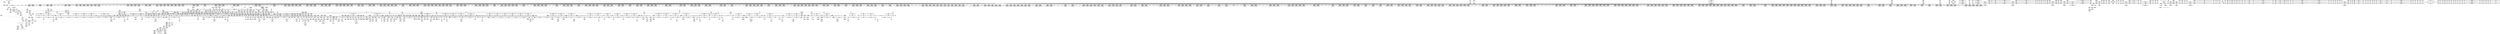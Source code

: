 digraph {
	CE0x449b900 [shape=record,shape=Mrecord,label="{CE0x449b900|rcu_read_lock:tmp3|*SummSource*}"]
	CE0x4499330 [shape=record,shape=Mrecord,label="{CE0x4499330|rcu_read_lock:tmp2|*SummSource*}"]
	CE0x44b0050 [shape=record,shape=Mrecord,label="{CE0x44b0050|task_sid:do.body5|*SummSink*}"]
	CE0x45414c0 [shape=record,shape=Mrecord,label="{CE0x45414c0|__preempt_count_add:entry|*SummSink*}"]
	CE0x445cb90 [shape=record,shape=Mrecord,label="{CE0x445cb90|current_sid:cred|security/selinux/hooks.c,218|*SummSink*}"]
	CE0x44e9990 [shape=record,shape=Mrecord,label="{CE0x44e9990|2472:_%struct.cred*,_:_CRE_6358,6359_}"]
	CE0x451bf90 [shape=record,shape=Mrecord,label="{CE0x451bf90|i64_ptrtoint_(i8*_blockaddress(_rcu_lock_acquire,_%__here)_to_i64)|*Constant*|*SummSource*}"]
	CE0x4446630 [shape=record,shape=Mrecord,label="{CE0x4446630|i64*_getelementptr_inbounds_(_11_x_i64_,_11_x_i64_*___llvm_gcov_ctr125,_i64_0,_i64_9)|*Constant*|*SummSource*}"]
	CE0x4576c40 [shape=record,shape=Mrecord,label="{CE0x4576c40|i64*_getelementptr_inbounds_(_4_x_i64_,_4_x_i64_*___llvm_gcov_ctr135,_i64_0,_i64_2)|*Constant*|*SummSource*}"]
	CE0x4463cf0 [shape=record,shape=Mrecord,label="{CE0x4463cf0|GLOBAL:current_sid|*Constant*}"]
	CE0x450a060 [shape=record,shape=Mrecord,label="{CE0x450a060|GLOBAL:rcu_read_unlock|*Constant*}"]
	CE0x44b7f10 [shape=record,shape=Mrecord,label="{CE0x44b7f10|i64_6|*Constant*}"]
	CE0x451e870 [shape=record,shape=Mrecord,label="{CE0x451e870|rcu_lock_acquire:tmp6}"]
	CE0x44dc1d0 [shape=record,shape=Mrecord,label="{CE0x44dc1d0|2472:_%struct.cred*,_:_CRE_3080,3084_|*MultipleSource*|Function::task_sid&Arg::task::|Function::current_has_perm&Arg::tsk::|security/selinux/hooks.c,208|Function::selinux_task_getpgid&Arg::p::}"]
	CE0x44731e0 [shape=record,shape=Mrecord,label="{CE0x44731e0|i64*_getelementptr_inbounds_(_13_x_i64_,_13_x_i64_*___llvm_gcov_ctr126,_i64_0,_i64_0)|*Constant*}"]
	CE0x44f3f60 [shape=record,shape=Mrecord,label="{CE0x44f3f60|task_sid:tmp11|security/selinux/hooks.c,208|*SummSink*}"]
	CE0x446a680 [shape=record,shape=Mrecord,label="{CE0x446a680|GLOBAL:rcu_read_lock|*Constant*}"]
	CE0x448ac10 [shape=record,shape=Mrecord,label="{CE0x448ac10|rcu_read_lock:tmp4|include/linux/rcupdate.h,882|*SummSink*}"]
	CE0x45391c0 [shape=record,shape=Mrecord,label="{CE0x45391c0|i64*_getelementptr_inbounds_(_4_x_i64_,_4_x_i64_*___llvm_gcov_ctr130,_i64_0,_i64_0)|*Constant*|*SummSource*}"]
	CE0x4499f60 [shape=record,shape=Mrecord,label="{CE0x4499f60|rcu_read_lock:tmp|*SummSink*}"]
	CE0x44c8fc0 [shape=record,shape=Mrecord,label="{CE0x44c8fc0|2472:_%struct.cred*,_:_CRE_2288,2296_|*MultipleSource*|Function::task_sid&Arg::task::|Function::current_has_perm&Arg::tsk::|security/selinux/hooks.c,208|Function::selinux_task_getpgid&Arg::p::}"]
	CE0x44e9ac0 [shape=record,shape=Mrecord,label="{CE0x44e9ac0|2472:_%struct.cred*,_:_CRE_6359,6360_}"]
	CE0x45104a0 [shape=record,shape=Mrecord,label="{CE0x45104a0|rcu_lock_acquire:__here}"]
	CE0x44cbce0 [shape=record,shape=Mrecord,label="{CE0x44cbce0|2472:_%struct.cred*,_:_CRE_2480,2488_|*MultipleSource*|Function::task_sid&Arg::task::|Function::current_has_perm&Arg::tsk::|security/selinux/hooks.c,208|Function::selinux_task_getpgid&Arg::p::}"]
	CE0x45c0390 [shape=record,shape=Mrecord,label="{CE0x45c0390|__preempt_count_sub:sub|./arch/x86/include/asm/preempt.h,77}"]
	CE0x451bab0 [shape=record,shape=Mrecord,label="{CE0x451bab0|__preempt_count_add:tmp5|./arch/x86/include/asm/preempt.h,72|*SummSink*}"]
	CE0x4508940 [shape=record,shape=Mrecord,label="{CE0x4508940|GLOBAL:cred_sid|*Constant*}"]
	CE0x44f2a10 [shape=record,shape=Mrecord,label="{CE0x44f2a10|2472:_%struct.cred*,_:_CRE_10628,10632_|*MultipleSource*|Function::task_sid&Arg::task::|Function::current_has_perm&Arg::tsk::|security/selinux/hooks.c,208|Function::selinux_task_getpgid&Arg::p::}"]
	CE0x44532a0 [shape=record,shape=Mrecord,label="{CE0x44532a0|i64_0|*Constant*|*SummSink*}"]
	CE0x44cb820 [shape=record,shape=Mrecord,label="{CE0x44cb820|2472:_%struct.cred*,_:_CRE_2424,2472_|*MultipleSource*|Function::task_sid&Arg::task::|Function::current_has_perm&Arg::tsk::|security/selinux/hooks.c,208|Function::selinux_task_getpgid&Arg::p::}"]
	CE0x452b1b0 [shape=record,shape=Mrecord,label="{CE0x452b1b0|GLOBAL:lockdep_rcu_suspicious|*Constant*}"]
	CE0x449ceb0 [shape=record,shape=Mrecord,label="{CE0x449ceb0|2472:_%struct.cred*,_:_CRE_128,136_|*MultipleSource*|Function::task_sid&Arg::task::|Function::current_has_perm&Arg::tsk::|security/selinux/hooks.c,208|Function::selinux_task_getpgid&Arg::p::}"]
	CE0x4520f80 [shape=record,shape=Mrecord,label="{CE0x4520f80|cred_sid:sid|security/selinux/hooks.c,197}"]
	CE0x453ea90 [shape=record,shape=Mrecord,label="{CE0x453ea90|rcu_lock_acquire:tmp4|include/linux/rcupdate.h,418}"]
	CE0x450b920 [shape=record,shape=Mrecord,label="{CE0x450b920|_call_void_asm_sideeffect_,_memory_,_dirflag_,_fpsr_,_flags_()_#3,_!dbg_!27714,_!srcloc_!27715|include/linux/rcupdate.h,239|*SummSource*}"]
	CE0x4524350 [shape=record,shape=Mrecord,label="{CE0x4524350|rcu_read_unlock:tmp17|include/linux/rcupdate.h,933|*SummSource*}"]
	CE0x44eded0 [shape=record,shape=Mrecord,label="{CE0x44eded0|2472:_%struct.cred*,_:_CRE_6576,6584_|*MultipleSource*|Function::task_sid&Arg::task::|Function::current_has_perm&Arg::tsk::|security/selinux/hooks.c,208|Function::selinux_task_getpgid&Arg::p::}"]
	CE0x454a970 [shape=record,shape=Mrecord,label="{CE0x454a970|rcu_lock_release:entry|*SummSource*}"]
	CE0x4581230 [shape=record,shape=Mrecord,label="{CE0x4581230|__rcu_read_lock:do.end}"]
	CE0x450e130 [shape=record,shape=Mrecord,label="{CE0x450e130|task_sid:tmp9|security/selinux/hooks.c,208}"]
	CE0x453bab0 [shape=record,shape=Mrecord,label="{CE0x453bab0|__rcu_read_lock:tmp3|*SummSink*}"]
	CE0x450d080 [shape=record,shape=Mrecord,label="{CE0x450d080|task_sid:tmp6|security/selinux/hooks.c,208}"]
	CE0x44cdd10 [shape=record,shape=Mrecord,label="{CE0x44cdd10|2472:_%struct.cred*,_:_CRE_2536,2544_|*MultipleSource*|Function::task_sid&Arg::task::|Function::current_has_perm&Arg::tsk::|security/selinux/hooks.c,208|Function::selinux_task_getpgid&Arg::p::}"]
	CE0x44660f0 [shape=record,shape=Mrecord,label="{CE0x44660f0|current_sid:tmp|*SummSource*}"]
	CE0x44fabb0 [shape=record,shape=Mrecord,label="{CE0x44fabb0|task_sid:tmp17|security/selinux/hooks.c,208|*SummSource*}"]
	CE0x44e5970 [shape=record,shape=Mrecord,label="{CE0x44e5970|2472:_%struct.cred*,_:_CRE_6304,6305_}"]
	CE0x44ae0b0 [shape=record,shape=Mrecord,label="{CE0x44ae0b0|2472:_%struct.cred*,_:_CRE_72,76_|*MultipleSource*|Function::task_sid&Arg::task::|Function::current_has_perm&Arg::tsk::|security/selinux/hooks.c,208|Function::selinux_task_getpgid&Arg::p::}"]
	CE0x456f5f0 [shape=record,shape=Mrecord,label="{CE0x456f5f0|_call_void_asm_sideeffect_,_memory_,_dirflag_,_fpsr_,_flags_()_#3,_!dbg_!27711,_!srcloc_!27714|include/linux/rcupdate.h,244|*SummSink*}"]
	CE0x44b0c50 [shape=record,shape=Mrecord,label="{CE0x44b0c50|_call_void___preempt_count_add(i32_1)_#10,_!dbg_!27711|include/linux/rcupdate.h,239}"]
	CE0x44d5b20 [shape=record,shape=Mrecord,label="{CE0x44d5b20|2472:_%struct.cred*,_:_CRE_2914,2915_}"]
	CE0x446ba60 [shape=record,shape=Mrecord,label="{CE0x446ba60|task_sid:tmp3|*SummSink*}"]
	CE0x448b290 [shape=record,shape=Mrecord,label="{CE0x448b290|current_sid:tmp24|security/selinux/hooks.c,220}"]
	CE0x44cd4c0 [shape=record,shape=Mrecord,label="{CE0x44cd4c0|2472:_%struct.cred*,_:_CRE_2529,2530_}"]
	CE0x4529a40 [shape=record,shape=Mrecord,label="{CE0x4529a40|i64*_getelementptr_inbounds_(_11_x_i64_,_11_x_i64_*___llvm_gcov_ctr127,_i64_0,_i64_10)|*Constant*|*SummSource*}"]
	CE0x44ddbc0 [shape=record,shape=Mrecord,label="{CE0x44ddbc0|2472:_%struct.cred*,_:_CRE_3144,3148_|*MultipleSource*|Function::task_sid&Arg::task::|Function::current_has_perm&Arg::tsk::|security/selinux/hooks.c,208|Function::selinux_task_getpgid&Arg::p::}"]
	CE0x44aea50 [shape=record,shape=Mrecord,label="{CE0x44aea50|task_sid:if.then|*SummSource*}"]
	CE0x453c250 [shape=record,shape=Mrecord,label="{CE0x453c250|rcu_lock_release:tmp3|*SummSource*}"]
	CE0x45452c0 [shape=record,shape=Mrecord,label="{CE0x45452c0|rcu_read_unlock:tmp18|include/linux/rcupdate.h,933|*SummSource*}"]
	CE0x457fbd0 [shape=record,shape=Mrecord,label="{CE0x457fbd0|i64_ptrtoint_(i8*_blockaddress(_rcu_lock_release,_%__here)_to_i64)|*Constant*|*SummSink*}"]
	CE0x457e9d0 [shape=record,shape=Mrecord,label="{CE0x457e9d0|_call_void_lock_release(%struct.lockdep_map*_%map,_i32_1,_i64_ptrtoint_(i8*_blockaddress(_rcu_lock_release,_%__here)_to_i64))_#10,_!dbg_!27716|include/linux/rcupdate.h,423|*SummSource*}"]
	CE0x450ad00 [shape=record,shape=Mrecord,label="{CE0x450ad00|_ret_void,_!dbg_!27735|include/linux/rcupdate.h,938}"]
	CE0x44bf880 [shape=record,shape=Mrecord,label="{CE0x44bf880|_call_void_lockdep_rcu_suspicious(i8*_getelementptr_inbounds_(_25_x_i8_,_25_x_i8_*_.str3,_i32_0,_i32_0),_i32_208,_i8*_getelementptr_inbounds_(_41_x_i8_,_41_x_i8_*_.str44,_i32_0,_i32_0))_#10,_!dbg_!27732|security/selinux/hooks.c,208}"]
	CE0x4510340 [shape=record,shape=Mrecord,label="{CE0x4510340|rcu_lock_release:tmp2|*SummSink*}"]
	CE0x457d860 [shape=record,shape=Mrecord,label="{CE0x457d860|i64*_getelementptr_inbounds_(_4_x_i64_,_4_x_i64_*___llvm_gcov_ctr128,_i64_0,_i64_0)|*Constant*|*SummSource*}"]
	CE0x44bbf10 [shape=record,shape=Mrecord,label="{CE0x44bbf10|2472:_%struct.cred*,_:_CRE_648,652_|*MultipleSource*|Function::task_sid&Arg::task::|Function::current_has_perm&Arg::tsk::|security/selinux/hooks.c,208|Function::selinux_task_getpgid&Arg::p::}"]
	CE0x4444530 [shape=record,shape=Mrecord,label="{CE0x4444530|task_sid:tmp2|*SummSource*}"]
	CE0x44d8250 [shape=record,shape=Mrecord,label="{CE0x44d8250|2472:_%struct.cred*,_:_CRE_2947,2948_}"]
	CE0x44fd9e0 [shape=record,shape=Mrecord,label="{CE0x44fd9e0|rcu_read_lock:bb|*SummSource*}"]
	CE0x45c9380 [shape=record,shape=Mrecord,label="{CE0x45c9380|__preempt_count_sub:tmp|*SummSource*}"]
	CE0x44c7cc0 [shape=record,shape=Mrecord,label="{CE0x44c7cc0|2472:_%struct.cred*,_:_CRE_2160,2168_|*MultipleSource*|Function::task_sid&Arg::task::|Function::current_has_perm&Arg::tsk::|security/selinux/hooks.c,208|Function::selinux_task_getpgid&Arg::p::}"]
	CE0x4498770 [shape=record,shape=Mrecord,label="{CE0x4498770|task_sid:tmp1|*SummSource*}"]
	CE0x44e7ab0 [shape=record,shape=Mrecord,label="{CE0x44e7ab0|2472:_%struct.cred*,_:_CRE_6332,6333_}"]
	CE0x44a7dd0 [shape=record,shape=Mrecord,label="{CE0x44a7dd0|cred_sid:security|security/selinux/hooks.c,196}"]
	CE0x4549aa0 [shape=record,shape=Mrecord,label="{CE0x4549aa0|rcu_read_unlock:tmp22|include/linux/rcupdate.h,935|*SummSink*}"]
	CE0x44d3810 [shape=record,shape=Mrecord,label="{CE0x44d3810|2472:_%struct.cred*,_:_CRE_2848,2856_|*MultipleSource*|Function::task_sid&Arg::task::|Function::current_has_perm&Arg::tsk::|security/selinux/hooks.c,208|Function::selinux_task_getpgid&Arg::p::}"]
	CE0x451d9e0 [shape=record,shape=Mrecord,label="{CE0x451d9e0|rcu_lock_release:bb}"]
	CE0x4507130 [shape=record,shape=Mrecord,label="{CE0x4507130|task_sid:tmp24|security/selinux/hooks.c,208|*SummSink*}"]
	CE0x4500a20 [shape=record,shape=Mrecord,label="{CE0x4500a20|rcu_lock_acquire:tmp2}"]
	CE0x449ca30 [shape=record,shape=Mrecord,label="{CE0x449ca30|i64*_getelementptr_inbounds_(_4_x_i64_,_4_x_i64_*___llvm_gcov_ctr128,_i64_0,_i64_1)|*Constant*|*SummSource*}"]
	CE0x44dec60 [shape=record,shape=Mrecord,label="{CE0x44dec60|2472:_%struct.cred*,_:_CRE_5864,5872_|*MultipleSource*|Function::task_sid&Arg::task::|Function::current_has_perm&Arg::tsk::|security/selinux/hooks.c,208|Function::selinux_task_getpgid&Arg::p::}"]
	CE0x44f0f40 [shape=record,shape=Mrecord,label="{CE0x44f0f40|2472:_%struct.cred*,_:_CRE_10560,10568_|*MultipleSource*|Function::task_sid&Arg::task::|Function::current_has_perm&Arg::tsk::|security/selinux/hooks.c,208|Function::selinux_task_getpgid&Arg::p::}"]
	CE0x453b370 [shape=record,shape=Mrecord,label="{CE0x453b370|rcu_read_unlock:tmp9|include/linux/rcupdate.h,933|*SummSource*}"]
	CE0x44ac670 [shape=record,shape=Mrecord,label="{CE0x44ac670|rcu_lock_release:tmp1|*SummSource*}"]
	CE0x44ea3a0 [shape=record,shape=Mrecord,label="{CE0x44ea3a0|2472:_%struct.cred*,_:_CRE_6392,6400_|*MultipleSource*|Function::task_sid&Arg::task::|Function::current_has_perm&Arg::tsk::|security/selinux/hooks.c,208|Function::selinux_task_getpgid&Arg::p::}"]
	CE0x449e3e0 [shape=record,shape=Mrecord,label="{CE0x449e3e0|rcu_read_lock:entry}"]
	CE0x44eea80 [shape=record,shape=Mrecord,label="{CE0x44eea80|2472:_%struct.cred*,_:_CRE_6624,6632_|*MultipleSource*|Function::task_sid&Arg::task::|Function::current_has_perm&Arg::tsk::|security/selinux/hooks.c,208|Function::selinux_task_getpgid&Arg::p::}"]
	CE0x45c9800 [shape=record,shape=Mrecord,label="{CE0x45c9800|__preempt_count_sub:tmp4|./arch/x86/include/asm/preempt.h,77|*SummSource*}"]
	CE0x44e4bc0 [shape=record,shape=Mrecord,label="{CE0x44e4bc0|2472:_%struct.cred*,_:_CRE_6292,6293_}"]
	CE0x448d840 [shape=record,shape=Mrecord,label="{CE0x448d840|i32_22|*Constant*|*SummSource*}"]
	CE0x44c0510 [shape=record,shape=Mrecord,label="{CE0x44c0510|i32_208|*Constant*|*SummSink*}"]
	CE0x44e0420 [shape=record,shape=Mrecord,label="{CE0x44e0420|2472:_%struct.cred*,_:_CRE_5944,5952_|*MultipleSource*|Function::task_sid&Arg::task::|Function::current_has_perm&Arg::tsk::|security/selinux/hooks.c,208|Function::selinux_task_getpgid&Arg::p::}"]
	CE0x456e8e0 [shape=record,shape=Mrecord,label="{CE0x456e8e0|rcu_lock_release:tmp4|include/linux/rcupdate.h,423}"]
	CE0x446b350 [shape=record,shape=Mrecord,label="{CE0x446b350|i64*_getelementptr_inbounds_(_11_x_i64_,_11_x_i64_*___llvm_gcov_ctr125,_i64_0,_i64_10)|*Constant*|*SummSource*}"]
	CE0x4504680 [shape=record,shape=Mrecord,label="{CE0x4504680|task_sid:tmp20|security/selinux/hooks.c,208}"]
	CE0x44e55e0 [shape=record,shape=Mrecord,label="{CE0x44e55e0|2472:_%struct.cred*,_:_CRE_6301,6302_}"]
	CE0x457dc70 [shape=record,shape=Mrecord,label="{CE0x457dc70|__preempt_count_add:tmp7|./arch/x86/include/asm/preempt.h,73|*SummSink*}"]
	CE0x44bbad0 [shape=record,shape=Mrecord,label="{CE0x44bbad0|2472:_%struct.cred*,_:_CRE_640,644_|*MultipleSource*|Function::task_sid&Arg::task::|Function::current_has_perm&Arg::tsk::|security/selinux/hooks.c,208|Function::selinux_task_getpgid&Arg::p::}"]
	CE0x44d7a00 [shape=record,shape=Mrecord,label="{CE0x44d7a00|2472:_%struct.cred*,_:_CRE_2940,2941_}"]
	CE0x4509900 [shape=record,shape=Mrecord,label="{CE0x4509900|cred_sid:cred|Function::cred_sid&Arg::cred::|*SummSource*}"]
	CE0x44daa70 [shape=record,shape=Mrecord,label="{CE0x44daa70|2472:_%struct.cred*,_:_CRE_2992,3000_|*MultipleSource*|Function::task_sid&Arg::task::|Function::current_has_perm&Arg::tsk::|security/selinux/hooks.c,208|Function::selinux_task_getpgid&Arg::p::}"]
	CE0x445bea0 [shape=record,shape=Mrecord,label="{CE0x445bea0|get_current:entry|*SummSource*}"]
	CE0x44626d0 [shape=record,shape=Mrecord,label="{CE0x44626d0|current_sid:tobool1|security/selinux/hooks.c,218|*SummSink*}"]
	CE0x44ab270 [shape=record,shape=Mrecord,label="{CE0x44ab270|rcu_read_lock:tmp1|*SummSink*}"]
	CE0x4456750 [shape=record,shape=Mrecord,label="{CE0x4456750|avc_has_perm:entry}"]
	CE0x45c9870 [shape=record,shape=Mrecord,label="{CE0x45c9870|__preempt_count_sub:tmp4|./arch/x86/include/asm/preempt.h,77|*SummSink*}"]
	CE0x454b9d0 [shape=record,shape=Mrecord,label="{CE0x454b9d0|GLOBAL:__rcu_read_unlock|*Constant*|*SummSink*}"]
	CE0x44b7910 [shape=record,shape=Mrecord,label="{CE0x44b7910|rcu_read_lock:call3|include/linux/rcupdate.h,882}"]
	CE0x44c4850 [shape=record,shape=Mrecord,label="{CE0x44c4850|2472:_%struct.cred*,_:_CRE_2016,2020_|*MultipleSource*|Function::task_sid&Arg::task::|Function::current_has_perm&Arg::tsk::|security/selinux/hooks.c,208|Function::selinux_task_getpgid&Arg::p::}"]
	CE0x44b86a0 [shape=record,shape=Mrecord,label="{CE0x44b86a0|rcu_read_unlock:tmp11|include/linux/rcupdate.h,933|*SummSink*}"]
	CE0x453ba10 [shape=record,shape=Mrecord,label="{CE0x453ba10|__rcu_read_lock:tmp3|*SummSource*}"]
	CE0x44541e0 [shape=record,shape=Mrecord,label="{CE0x44541e0|current_sid:tmp3|*SummSource*}"]
	CE0x4516650 [shape=record,shape=Mrecord,label="{CE0x4516650|__rcu_read_unlock:tmp7|include/linux/rcupdate.h,245|*SummSink*}"]
	CE0x4524de0 [shape=record,shape=Mrecord,label="{CE0x4524de0|rcu_read_unlock:call|include/linux/rcupdate.h,933|*SummSink*}"]
	CE0x4536730 [shape=record,shape=Mrecord,label="{CE0x4536730|GLOBAL:__llvm_gcov_ctr132|Global_var:__llvm_gcov_ctr132}"]
	CE0x44d97b0 [shape=record,shape=Mrecord,label="{CE0x44d97b0|2472:_%struct.cred*,_:_CRE_2965,2966_}"]
	CE0x44526b0 [shape=record,shape=Mrecord,label="{CE0x44526b0|selinux_task_getpgid:p|Function::selinux_task_getpgid&Arg::p::|*SummSink*}"]
	CE0x445b840 [shape=record,shape=Mrecord,label="{CE0x445b840|GLOBAL:get_current|*Constant*}"]
	CE0x44fd370 [shape=record,shape=Mrecord,label="{CE0x44fd370|_ret_void,_!dbg_!27717|include/linux/rcupdate.h,240|*SummSource*}"]
	CE0x44bd010 [shape=record,shape=Mrecord,label="{CE0x44bd010|2472:_%struct.cred*,_:_CRE_712,720_|*MultipleSource*|Function::task_sid&Arg::task::|Function::current_has_perm&Arg::tsk::|security/selinux/hooks.c,208|Function::selinux_task_getpgid&Arg::p::}"]
	CE0x44c9dd0 [shape=record,shape=Mrecord,label="{CE0x44c9dd0|2472:_%struct.cred*,_:_CRE_2336,2344_|*MultipleSource*|Function::task_sid&Arg::task::|Function::current_has_perm&Arg::tsk::|security/selinux/hooks.c,208|Function::selinux_task_getpgid&Arg::p::}"]
	CE0x4464e30 [shape=record,shape=Mrecord,label="{CE0x4464e30|GLOBAL:task_sid|*Constant*|*SummSource*}"]
	CE0x450f530 [shape=record,shape=Mrecord,label="{CE0x450f530|rcu_lock_acquire:tmp|*SummSink*}"]
	CE0x451a3c0 [shape=record,shape=Mrecord,label="{CE0x451a3c0|rcu_lock_release:tmp6|*SummSource*}"]
	CE0x44f5af0 [shape=record,shape=Mrecord,label="{CE0x44f5af0|i64_7|*Constant*|*SummSink*}"]
	CE0x44dde20 [shape=record,shape=Mrecord,label="{CE0x44dde20|2472:_%struct.cred*,_:_CRE_3148,3152_|*MultipleSource*|Function::task_sid&Arg::task::|Function::current_has_perm&Arg::tsk::|security/selinux/hooks.c,208|Function::selinux_task_getpgid&Arg::p::}"]
	CE0x4506320 [shape=record,shape=Mrecord,label="{CE0x4506320|i64*_getelementptr_inbounds_(_13_x_i64_,_13_x_i64_*___llvm_gcov_ctr126,_i64_0,_i64_11)|*Constant*}"]
	CE0x44e9270 [shape=record,shape=Mrecord,label="{CE0x44e9270|2472:_%struct.cred*,_:_CRE_6352,6353_}"]
	CE0x44f39c0 [shape=record,shape=Mrecord,label="{CE0x44f39c0|task_sid:tmp10|security/selinux/hooks.c,208|*SummSource*}"]
	CE0x449daf0 [shape=record,shape=Mrecord,label="{CE0x449daf0|cred_sid:tmp|*SummSink*}"]
	CE0x44ac910 [shape=record,shape=Mrecord,label="{CE0x44ac910|rcu_lock_release:tmp|*SummSink*}"]
	CE0x44e7be0 [shape=record,shape=Mrecord,label="{CE0x44e7be0|2472:_%struct.cred*,_:_CRE_6333,6334_}"]
	CE0x457c440 [shape=record,shape=Mrecord,label="{CE0x457c440|__rcu_read_unlock:tmp3}"]
	CE0x446e1b0 [shape=record,shape=Mrecord,label="{CE0x446e1b0|current_sid:tmp19|security/selinux/hooks.c,218|*SummSource*}"]
	CE0x45163b0 [shape=record,shape=Mrecord,label="{CE0x45163b0|__rcu_read_unlock:tmp7|include/linux/rcupdate.h,245}"]
	CE0x45478d0 [shape=record,shape=Mrecord,label="{CE0x45478d0|i64*_getelementptr_inbounds_(_11_x_i64_,_11_x_i64_*___llvm_gcov_ctr132,_i64_0,_i64_9)|*Constant*|*SummSource*}"]
	CE0x44995b0 [shape=record,shape=Mrecord,label="{CE0x44995b0|rcu_read_lock:tmp3}"]
	CE0x4448900 [shape=record,shape=Mrecord,label="{CE0x4448900|%struct.common_audit_data*_null|*Constant*|*SummSource*}"]
	CE0x4465bc0 [shape=record,shape=Mrecord,label="{CE0x4465bc0|current_sid:tmp4|security/selinux/hooks.c,218|*SummSource*}"]
	CE0x4521fb0 [shape=record,shape=Mrecord,label="{CE0x4521fb0|cred_sid:tmp6|security/selinux/hooks.c,197|*SummSource*}"]
	CE0x454b210 [shape=record,shape=Mrecord,label="{CE0x454b210|_ret_void,_!dbg_!27717|include/linux/rcupdate.h,424|*SummSource*}"]
	CE0x449f420 [shape=record,shape=Mrecord,label="{CE0x449f420|i32_77|*Constant*}"]
	CE0x44ec6e0 [shape=record,shape=Mrecord,label="{CE0x44ec6e0|2472:_%struct.cred*,_:_CRE_6496,6504_|*MultipleSource*|Function::task_sid&Arg::task::|Function::current_has_perm&Arg::tsk::|security/selinux/hooks.c,208|Function::selinux_task_getpgid&Arg::p::}"]
	CE0x451bb20 [shape=record,shape=Mrecord,label="{CE0x451bb20|_call_void_asm_addl_$1,_%gs:$0_,_*m,ri,*m,_dirflag_,_fpsr_,_flags_(i32*___preempt_count,_i32_%val,_i32*___preempt_count)_#3,_!dbg_!27714,_!srcloc_!27717|./arch/x86/include/asm/preempt.h,72}"]
	CE0x44bf9e0 [shape=record,shape=Mrecord,label="{CE0x44bf9e0|task_sid:tmp19|security/selinux/hooks.c,208|*SummSource*}"]
	CE0x4515370 [shape=record,shape=Mrecord,label="{CE0x4515370|GLOBAL:__preempt_count_sub|*Constant*|*SummSink*}"]
	CE0x4466ea0 [shape=record,shape=Mrecord,label="{CE0x4466ea0|selinux_task_getpgid:call|security/selinux/hooks.c,3579}"]
	CE0x453a740 [shape=record,shape=Mrecord,label="{CE0x453a740|rcu_lock_acquire:bb|*SummSink*}"]
	CE0x457cf50 [shape=record,shape=Mrecord,label="{CE0x457cf50|__preempt_count_add:tmp6|./arch/x86/include/asm/preempt.h,73|*SummSource*}"]
	CE0x457f050 [shape=record,shape=Mrecord,label="{CE0x457f050|GLOBAL:lock_release|*Constant*}"]
	CE0x44a8470 [shape=record,shape=Mrecord,label="{CE0x44a8470|2472:_%struct.cred*,_:_CRE_20,24_|*MultipleSource*|Function::task_sid&Arg::task::|Function::current_has_perm&Arg::tsk::|security/selinux/hooks.c,208|Function::selinux_task_getpgid&Arg::p::}"]
	CE0x449b820 [shape=record,shape=Mrecord,label="{CE0x449b820|task_sid:real_cred|security/selinux/hooks.c,208|*SummSource*}"]
	CE0x4462bc0 [shape=record,shape=Mrecord,label="{CE0x4462bc0|i64_4|*Constant*|*SummSink*}"]
	CE0x450bd90 [shape=record,shape=Mrecord,label="{CE0x450bd90|rcu_read_unlock:land.lhs.true2|*SummSource*}"]
	CE0x44ec940 [shape=record,shape=Mrecord,label="{CE0x44ec940|2472:_%struct.cred*,_:_CRE_6504,6512_|*MultipleSource*|Function::task_sid&Arg::task::|Function::current_has_perm&Arg::tsk::|security/selinux/hooks.c,208|Function::selinux_task_getpgid&Arg::p::}"]
	CE0x448e440 [shape=record,shape=Mrecord,label="{CE0x448e440|current_sid:tmp23|security/selinux/hooks.c,218}"]
	CE0x44db620 [shape=record,shape=Mrecord,label="{CE0x44db620|2472:_%struct.cred*,_:_CRE_3040,3048_|*MultipleSource*|Function::task_sid&Arg::task::|Function::current_has_perm&Arg::tsk::|security/selinux/hooks.c,208|Function::selinux_task_getpgid&Arg::p::}"]
	CE0x44663c0 [shape=record,shape=Mrecord,label="{CE0x44663c0|GLOBAL:current_has_perm|*Constant*}"]
	CE0x456e2e0 [shape=record,shape=Mrecord,label="{CE0x456e2e0|GLOBAL:__preempt_count|Global_var:__preempt_count}"]
	CE0x4526910 [shape=record,shape=Mrecord,label="{CE0x4526910|rcu_read_lock:tmp15|include/linux/rcupdate.h,882}"]
	CE0x45390f0 [shape=record,shape=Mrecord,label="{CE0x45390f0|i64*_getelementptr_inbounds_(_4_x_i64_,_4_x_i64_*___llvm_gcov_ctr130,_i64_0,_i64_0)|*Constant*}"]
	CE0x44ee360 [shape=record,shape=Mrecord,label="{CE0x44ee360|2472:_%struct.cred*,_:_CRE_6600,6608_|*MultipleSource*|Function::task_sid&Arg::task::|Function::current_has_perm&Arg::tsk::|security/selinux/hooks.c,208|Function::selinux_task_getpgid&Arg::p::}"]
	CE0x449ded0 [shape=record,shape=Mrecord,label="{CE0x449ded0|task_sid:do.end}"]
	CE0x44ae4c0 [shape=record,shape=Mrecord,label="{CE0x44ae4c0|rcu_lock_acquire:entry}"]
	CE0x45096e0 [shape=record,shape=Mrecord,label="{CE0x45096e0|cred_sid:cred|Function::cred_sid&Arg::cred::}"]
	CE0x4523100 [shape=record,shape=Mrecord,label="{CE0x4523100|rcu_read_unlock:tmp14|include/linux/rcupdate.h,933|*SummSource*}"]
	"CONST[source:2(external),value:2(dynamic)][purpose:{subject}][SrcIdx:2]"
	CE0x44d5460 [shape=record,shape=Mrecord,label="{CE0x44d5460|2472:_%struct.cred*,_:_CRE_2908,2909_}"]
	CE0x44d9b40 [shape=record,shape=Mrecord,label="{CE0x44d9b40|2472:_%struct.cred*,_:_CRE_2968,2969_}"]
	CE0x44e68e0 [shape=record,shape=Mrecord,label="{CE0x44e68e0|2472:_%struct.cred*,_:_CRE_6317,6318_}"]
	CE0x45166c0 [shape=record,shape=Mrecord,label="{CE0x45166c0|__preempt_count_add:bb|*SummSource*}"]
	CE0x4460110 [shape=record,shape=Mrecord,label="{CE0x4460110|current_has_perm:tmp3}"]
	CE0x44ef8f0 [shape=record,shape=Mrecord,label="{CE0x44ef8f0|2472:_%struct.cred*,_:_CRE_6660,6664_|*MultipleSource*|Function::task_sid&Arg::task::|Function::current_has_perm&Arg::tsk::|security/selinux/hooks.c,208|Function::selinux_task_getpgid&Arg::p::}"]
	CE0x44f3af0 [shape=record,shape=Mrecord,label="{CE0x44f3af0|task_sid:tmp10|security/selinux/hooks.c,208|*SummSink*}"]
	CE0x4499ae0 [shape=record,shape=Mrecord,label="{CE0x4499ae0|2472:_%struct.cred*,_:_CRE_336,344_|*MultipleSource*|Function::task_sid&Arg::task::|Function::current_has_perm&Arg::tsk::|security/selinux/hooks.c,208|Function::selinux_task_getpgid&Arg::p::}"]
	CE0x445cac0 [shape=record,shape=Mrecord,label="{CE0x445cac0|current_sid:cred|security/selinux/hooks.c,218|*SummSource*}"]
	CE0x446a570 [shape=record,shape=Mrecord,label="{CE0x446a570|_call_void_mcount()_#3|*SummSource*}"]
	CE0x452d180 [shape=record,shape=Mrecord,label="{CE0x452d180|GLOBAL:current_task|Global_var:current_task|*SummSource*}"]
	CE0x44b0d80 [shape=record,shape=Mrecord,label="{CE0x44b0d80|_call_void___preempt_count_add(i32_1)_#10,_!dbg_!27711|include/linux/rcupdate.h,239|*SummSink*}"]
	CE0x44d7ec0 [shape=record,shape=Mrecord,label="{CE0x44d7ec0|2472:_%struct.cred*,_:_CRE_2944,2945_}"]
	CE0x44ef690 [shape=record,shape=Mrecord,label="{CE0x44ef690|2472:_%struct.cred*,_:_CRE_6656,6660_|*MultipleSource*|Function::task_sid&Arg::task::|Function::current_has_perm&Arg::tsk::|security/selinux/hooks.c,208|Function::selinux_task_getpgid&Arg::p::}"]
	CE0x44a7ed0 [shape=record,shape=Mrecord,label="{CE0x44a7ed0|cred_sid:security|security/selinux/hooks.c,196|*SummSink*}"]
	CE0x45864c0 [shape=record,shape=Mrecord,label="{CE0x45864c0|__preempt_count_sub:sub|./arch/x86/include/asm/preempt.h,77|*SummSink*}"]
	CE0x44cd980 [shape=record,shape=Mrecord,label="{CE0x44cd980|2472:_%struct.cred*,_:_CRE_2533,2534_}"]
	CE0x44441c0 [shape=record,shape=Mrecord,label="{CE0x44441c0|current_sid:tmp7|security/selinux/hooks.c,218|*SummSource*}"]
	CE0x44be270 [shape=record,shape=Mrecord,label="{CE0x44be270|2472:_%struct.cred*,_:_CRE_776,780_|*MultipleSource*|Function::task_sid&Arg::task::|Function::current_has_perm&Arg::tsk::|security/selinux/hooks.c,208|Function::selinux_task_getpgid&Arg::p::}"]
	CE0x451fa70 [shape=record,shape=Mrecord,label="{CE0x451fa70|rcu_read_lock:tmp22|include/linux/rcupdate.h,884|*SummSource*}"]
	CE0x44df120 [shape=record,shape=Mrecord,label="{CE0x44df120|2472:_%struct.cred*,_:_CRE_5880,5888_|*MultipleSource*|Function::task_sid&Arg::task::|Function::current_has_perm&Arg::tsk::|security/selinux/hooks.c,208|Function::selinux_task_getpgid&Arg::p::}"]
	CE0x4501740 [shape=record,shape=Mrecord,label="{CE0x4501740|rcu_read_lock:tobool|include/linux/rcupdate.h,882|*SummSource*}"]
	CE0x44e5840 [shape=record,shape=Mrecord,label="{CE0x44e5840|2472:_%struct.cred*,_:_CRE_6303,6304_}"]
	CE0x4444f60 [shape=record,shape=Mrecord,label="{CE0x4444f60|__rcu_read_lock:tmp}"]
	CE0x4525220 [shape=record,shape=Mrecord,label="{CE0x4525220|i64*_getelementptr_inbounds_(_4_x_i64_,_4_x_i64_*___llvm_gcov_ctr134,_i64_0,_i64_2)|*Constant*|*SummSink*}"]
	CE0x448a000 [shape=record,shape=Mrecord,label="{CE0x448a000|rcu_read_lock:tmp9|include/linux/rcupdate.h,882|*SummSource*}"]
	CE0x449f5e0 [shape=record,shape=Mrecord,label="{CE0x449f5e0|_ret_void,_!dbg_!27735|include/linux/rcupdate.h,884}"]
	CE0x44e6ed0 [shape=record,shape=Mrecord,label="{CE0x44e6ed0|2472:_%struct.cred*,_:_CRE_6322,6323_}"]
	CE0x444c1f0 [shape=record,shape=Mrecord,label="{CE0x444c1f0|2472:_%struct.cred*,_:_CRE_691,692_}"]
	CE0x4466600 [shape=record,shape=Mrecord,label="{CE0x4466600|selinux_task_getpgid:tmp}"]
	CE0x44c0b70 [shape=record,shape=Mrecord,label="{CE0x44c0b70|i8*_getelementptr_inbounds_(_41_x_i8_,_41_x_i8_*_.str44,_i32_0,_i32_0)|*Constant*|*SummSource*}"]
	CE0x4547860 [shape=record,shape=Mrecord,label="{CE0x4547860|i64*_getelementptr_inbounds_(_11_x_i64_,_11_x_i64_*___llvm_gcov_ctr132,_i64_0,_i64_9)|*Constant*}"]
	CE0x457d5e0 [shape=record,shape=Mrecord,label="{CE0x457d5e0|__preempt_count_add:tmp7|./arch/x86/include/asm/preempt.h,73|*SummSource*}"]
	CE0x44bb280 [shape=record,shape=Mrecord,label="{CE0x44bb280|2472:_%struct.cred*,_:_CRE_608,616_|*MultipleSource*|Function::task_sid&Arg::task::|Function::current_has_perm&Arg::tsk::|security/selinux/hooks.c,208|Function::selinux_task_getpgid&Arg::p::}"]
	CE0x445f350 [shape=record,shape=Mrecord,label="{CE0x445f350|current_sid:land.lhs.true|*SummSource*}"]
	CE0x44b9f30 [shape=record,shape=Mrecord,label="{CE0x44b9f30|2472:_%struct.cred*,_:_CRE_536,544_|*MultipleSource*|Function::task_sid&Arg::task::|Function::current_has_perm&Arg::tsk::|security/selinux/hooks.c,208|Function::selinux_task_getpgid&Arg::p::}"]
	CE0x44d92f0 [shape=record,shape=Mrecord,label="{CE0x44d92f0|2472:_%struct.cred*,_:_CRE_2961,2962_}"]
	CE0x44f2530 [shape=record,shape=Mrecord,label="{CE0x44f2530|2472:_%struct.cred*,_:_CRE_10616,10624_|*MultipleSource*|Function::task_sid&Arg::task::|Function::current_has_perm&Arg::tsk::|security/selinux/hooks.c,208|Function::selinux_task_getpgid&Arg::p::}"]
	CE0x4453550 [shape=record,shape=Mrecord,label="{CE0x4453550|i64_1|*Constant*}"]
	CE0x449ffe0 [shape=record,shape=Mrecord,label="{CE0x449ffe0|2472:_%struct.cred*,_:_CRE_208,216_|*MultipleSource*|Function::task_sid&Arg::task::|Function::current_has_perm&Arg::tsk::|security/selinux/hooks.c,208|Function::selinux_task_getpgid&Arg::p::}"]
	CE0x44c0f50 [shape=record,shape=Mrecord,label="{CE0x44c0f50|2472:_%struct.cred*,_:_CRE_1808,1816_|*MultipleSource*|Function::task_sid&Arg::task::|Function::current_has_perm&Arg::tsk::|security/selinux/hooks.c,208|Function::selinux_task_getpgid&Arg::p::}"]
	CE0x4450f70 [shape=record,shape=Mrecord,label="{CE0x4450f70|selinux_task_getpgid:tmp2|*SummSink*}"]
	CE0x45400e0 [shape=record,shape=Mrecord,label="{CE0x45400e0|rcu_read_unlock:do.end}"]
	CE0x44f4750 [shape=record,shape=Mrecord,label="{CE0x44f4750|task_sid:tmp13|security/selinux/hooks.c,208|*SummSink*}"]
	CE0x445c020 [shape=record,shape=Mrecord,label="{CE0x445c020|_ret_%struct.task_struct*_%tmp4,_!dbg_!27714|./arch/x86/include/asm/current.h,14|*SummSource*}"]
	CE0x451de50 [shape=record,shape=Mrecord,label="{CE0x451de50|__rcu_read_unlock:tmp4|include/linux/rcupdate.h,244}"]
	CE0x44af010 [shape=record,shape=Mrecord,label="{CE0x44af010|_call_void_rcu_lock_acquire(%struct.lockdep_map*_rcu_lock_map)_#10,_!dbg_!27711|include/linux/rcupdate.h,881|*SummSource*}"]
	CE0x443e840 [shape=record,shape=Mrecord,label="{CE0x443e840|2472:_%struct.cred*,_:_CRE_144,152_|*MultipleSource*|Function::task_sid&Arg::task::|Function::current_has_perm&Arg::tsk::|security/selinux/hooks.c,208|Function::selinux_task_getpgid&Arg::p::}"]
	CE0x44f11b0 [shape=record,shape=Mrecord,label="{CE0x44f11b0|2472:_%struct.cred*,_:_CRE_10568,10572_|*MultipleSource*|Function::task_sid&Arg::task::|Function::current_has_perm&Arg::tsk::|security/selinux/hooks.c,208|Function::selinux_task_getpgid&Arg::p::}"]
	CE0x4537b90 [shape=record,shape=Mrecord,label="{CE0x4537b90|rcu_read_unlock:tmp16|include/linux/rcupdate.h,933|*SummSink*}"]
	CE0x451ecc0 [shape=record,shape=Mrecord,label="{CE0x451ecc0|__rcu_read_lock:tmp4|include/linux/rcupdate.h,239}"]
	CE0x4454790 [shape=record,shape=Mrecord,label="{CE0x4454790|current_sid:land.lhs.true2|*SummSource*}"]
	CE0x45069e0 [shape=record,shape=Mrecord,label="{CE0x45069e0|i64*_getelementptr_inbounds_(_13_x_i64_,_13_x_i64_*___llvm_gcov_ctr126,_i64_0,_i64_9)|*Constant*|*SummSink*}"]
	CE0x450e0a0 [shape=record,shape=Mrecord,label="{CE0x450e0a0|task_sid:tmp8|security/selinux/hooks.c,208|*SummSink*}"]
	CE0x44c3f00 [shape=record,shape=Mrecord,label="{CE0x44c3f00|2472:_%struct.cred*,_:_CRE_1968,1976_|*MultipleSource*|Function::task_sid&Arg::task::|Function::current_has_perm&Arg::tsk::|security/selinux/hooks.c,208|Function::selinux_task_getpgid&Arg::p::}"]
	CE0x44b2440 [shape=record,shape=Mrecord,label="{CE0x44b2440|rcu_read_lock:call|include/linux/rcupdate.h,882|*SummSink*}"]
	CE0x44c8b00 [shape=record,shape=Mrecord,label="{CE0x44c8b00|2472:_%struct.cred*,_:_CRE_2272,2280_|*MultipleSource*|Function::task_sid&Arg::task::|Function::current_has_perm&Arg::tsk::|security/selinux/hooks.c,208|Function::selinux_task_getpgid&Arg::p::}"]
	CE0x44d5d80 [shape=record,shape=Mrecord,label="{CE0x44d5d80|2472:_%struct.cred*,_:_CRE_2916,2917_}"]
	CE0x44bc830 [shape=record,shape=Mrecord,label="{CE0x44bc830|task_sid:call|security/selinux/hooks.c,208}"]
	CE0x4454280 [shape=record,shape=Mrecord,label="{CE0x4454280|current_sid:tmp3|*SummSink*}"]
	CE0x451e160 [shape=record,shape=Mrecord,label="{CE0x451e160|rcu_lock_release:__here|*SummSink*}"]
	CE0x4457960 [shape=record,shape=Mrecord,label="{CE0x4457960|i16_2|*Constant*|*SummSource*}"]
	CE0x44e8b50 [shape=record,shape=Mrecord,label="{CE0x44e8b50|2472:_%struct.cred*,_:_CRE_6346,6347_}"]
	CE0x44e67b0 [shape=record,shape=Mrecord,label="{CE0x44e67b0|2472:_%struct.cred*,_:_CRE_6316,6317_}"]
	CE0x4570fc0 [shape=record,shape=Mrecord,label="{CE0x4570fc0|i64*_getelementptr_inbounds_(_4_x_i64_,_4_x_i64_*___llvm_gcov_ctr129,_i64_0,_i64_3)|*Constant*|*SummSink*}"]
	CE0x444c750 [shape=record,shape=Mrecord,label="{CE0x444c750|2472:_%struct.cred*,_:_CRE_697,698_}"]
	CE0x44490c0 [shape=record,shape=Mrecord,label="{CE0x44490c0|_ret_i32_%retval.0,_!dbg_!27728|security/selinux/avc.c,775|*SummSink*}"]
	CE0x4548720 [shape=record,shape=Mrecord,label="{CE0x4548720|rcu_read_unlock:tmp20|include/linux/rcupdate.h,933|*SummSink*}"]
	CE0x446ca20 [shape=record,shape=Mrecord,label="{CE0x446ca20|COLLAPSED:_GCMRE___llvm_gcov_ctr136_internal_global_2_x_i64_zeroinitializer:_elem_0:default:}"]
	CE0x450a9f0 [shape=record,shape=Mrecord,label="{CE0x450a9f0|rcu_read_unlock:entry|*SummSink*}"]
	CE0x451e8e0 [shape=record,shape=Mrecord,label="{CE0x451e8e0|i64*_getelementptr_inbounds_(_4_x_i64_,_4_x_i64_*___llvm_gcov_ctr130,_i64_0,_i64_3)|*Constant*|*SummSink*}"]
	CE0x453a350 [shape=record,shape=Mrecord,label="{CE0x453a350|i64*_getelementptr_inbounds_(_11_x_i64_,_11_x_i64_*___llvm_gcov_ctr132,_i64_0,_i64_1)|*Constant*|*SummSource*}"]
	CE0x44bcc80 [shape=record,shape=Mrecord,label="{CE0x44bcc80|2472:_%struct.cred*,_:_CRE_702,703_}"]
	CE0x6249960 [shape=record,shape=Mrecord,label="{CE0x6249960|GLOBAL:current_has_perm|*Constant*|*SummSource*}"]
	CE0x4502f60 [shape=record,shape=Mrecord,label="{CE0x4502f60|rcu_read_lock:tmp5|include/linux/rcupdate.h,882|*SummSource*}"]
	CE0x44e75f0 [shape=record,shape=Mrecord,label="{CE0x44e75f0|2472:_%struct.cred*,_:_CRE_6328,6329_}"]
	CE0x4537f10 [shape=record,shape=Mrecord,label="{CE0x4537f10|__rcu_read_lock:tmp6|include/linux/rcupdate.h,240|*SummSource*}"]
	"CONST[source:0(mediator),value:0(static)][purpose:{operation}]"
	CE0x44e7d10 [shape=record,shape=Mrecord,label="{CE0x44e7d10|2472:_%struct.cred*,_:_CRE_6334,6335_}"]
	CE0x4474d90 [shape=record,shape=Mrecord,label="{CE0x4474d90|current_sid:tmp10|security/selinux/hooks.c,218|*SummSink*}"]
	CE0x4508d90 [shape=record,shape=Mrecord,label="{CE0x4508d90|task_sid:call7|security/selinux/hooks.c,208|*SummSource*}"]
	CE0x4489660 [shape=record,shape=Mrecord,label="{CE0x4489660|current_sid:tmp23|security/selinux/hooks.c,218|*SummSink*}"]
	CE0x454aab0 [shape=record,shape=Mrecord,label="{CE0x454aab0|rcu_lock_release:map|Function::rcu_lock_release&Arg::map::}"]
	CE0x4510b20 [shape=record,shape=Mrecord,label="{CE0x4510b20|__rcu_read_unlock:tmp|*SummSink*}"]
	CE0x44fbd30 [shape=record,shape=Mrecord,label="{CE0x44fbd30|GLOBAL:rcu_read_lock.__warned|Global_var:rcu_read_lock.__warned}"]
	CE0x449b0c0 [shape=record,shape=Mrecord,label="{CE0x449b0c0|i64*_getelementptr_inbounds_(_11_x_i64_,_11_x_i64_*___llvm_gcov_ctr127,_i64_0,_i64_0)|*Constant*|*SummSource*}"]
	CE0x457e060 [shape=record,shape=Mrecord,label="{CE0x457e060|__preempt_count_sub:do.body|*SummSource*}"]
	CE0x448cac0 [shape=record,shape=Mrecord,label="{CE0x448cac0|i64*_getelementptr_inbounds_(_13_x_i64_,_13_x_i64_*___llvm_gcov_ctr126,_i64_0,_i64_1)|*Constant*|*SummSink*}"]
	CE0x4516100 [shape=record,shape=Mrecord,label="{CE0x4516100|__rcu_read_unlock:tmp6|include/linux/rcupdate.h,245|*SummSink*}"]
	CE0x451a6b0 [shape=record,shape=Mrecord,label="{CE0x451a6b0|rcu_lock_release:tmp7}"]
	CE0x450a280 [shape=record,shape=Mrecord,label="{CE0x450a280|_call_void_rcu_read_unlock()_#10,_!dbg_!27748|security/selinux/hooks.c,209|*SummSource*}"]
	CE0x44ba590 [shape=record,shape=Mrecord,label="{CE0x44ba590|2472:_%struct.cred*,_:_CRE_560,568_|*MultipleSource*|Function::task_sid&Arg::task::|Function::current_has_perm&Arg::tsk::|security/selinux/hooks.c,208|Function::selinux_task_getpgid&Arg::p::}"]
	CE0x449ea70 [shape=record,shape=Mrecord,label="{CE0x449ea70|GLOBAL:__rcu_read_lock|*Constant*}"]
	CE0x444b4d0 [shape=record,shape=Mrecord,label="{CE0x444b4d0|task_sid:task|Function::task_sid&Arg::task::}"]
	CE0x44c18d0 [shape=record,shape=Mrecord,label="{CE0x44c18d0|2472:_%struct.cred*,_:_CRE_1840,1844_|*MultipleSource*|Function::task_sid&Arg::task::|Function::current_has_perm&Arg::tsk::|security/selinux/hooks.c,208|Function::selinux_task_getpgid&Arg::p::}"]
	CE0x4453a00 [shape=record,shape=Mrecord,label="{CE0x4453a00|current_sid:tmp2}"]
	CE0x4457320 [shape=record,shape=Mrecord,label="{CE0x4457320|avc_has_perm:tsid|Function::avc_has_perm&Arg::tsid::}"]
	CE0x44d4b10 [shape=record,shape=Mrecord,label="{CE0x44d4b10|2472:_%struct.cred*,_:_CRE_2900,2904_|*MultipleSource*|Function::task_sid&Arg::task::|Function::current_has_perm&Arg::tsk::|security/selinux/hooks.c,208|Function::selinux_task_getpgid&Arg::p::}"]
	CE0x451b140 [shape=record,shape=Mrecord,label="{CE0x451b140|rcu_lock_acquire:indirectgoto|*SummSink*}"]
	CE0x448e150 [shape=record,shape=Mrecord,label="{CE0x448e150|current_sid:tmp22|security/selinux/hooks.c,218}"]
	CE0x4520b60 [shape=record,shape=Mrecord,label="{CE0x4520b60|cred_sid:tmp5|security/selinux/hooks.c,196|*SummSource*}"]
	CE0x444d5b0 [shape=record,shape=Mrecord,label="{CE0x444d5b0|i64_ptrtoint_(i8*_blockaddress(_rcu_lock_acquire,_%__here)_to_i64)|*Constant*}"]
	CE0x44447b0 [shape=record,shape=Mrecord,label="{CE0x44447b0|task_sid:tmp3}"]
	CE0x4454ef0 [shape=record,shape=Mrecord,label="{CE0x4454ef0|_ret_i32_%call2,_!dbg_!27718|security/selinux/hooks.c,1544|*SummSource*}"]
	CE0x450aba0 [shape=record,shape=Mrecord,label="{CE0x450aba0|get_current:bb}"]
	CE0x4474720 [shape=record,shape=Mrecord,label="{CE0x4474720|current_sid:tmp9|security/selinux/hooks.c,218}"]
	CE0x44479d0 [shape=record,shape=Mrecord,label="{CE0x44479d0|i64_1|*Constant*|*SummSink*}"]
	CE0x449f1f0 [shape=record,shape=Mrecord,label="{CE0x449f1f0|cred_sid:tmp3|*SummSink*}"]
	CE0x44b1170 [shape=record,shape=Mrecord,label="{CE0x44b1170|2472:_%struct.cred*,_:_CRE_88,92_|*MultipleSource*|Function::task_sid&Arg::task::|Function::current_has_perm&Arg::tsk::|security/selinux/hooks.c,208|Function::selinux_task_getpgid&Arg::p::}"]
	CE0x4517760 [shape=record,shape=Mrecord,label="{CE0x4517760|__rcu_read_lock:tmp3}"]
	CE0x446c190 [shape=record,shape=Mrecord,label="{CE0x446c190|GLOBAL:current_sid.__warned|Global_var:current_sid.__warned|*SummSink*}"]
	CE0x456f720 [shape=record,shape=Mrecord,label="{CE0x456f720|_call_void___preempt_count_sub(i32_1)_#10,_!dbg_!27715|include/linux/rcupdate.h,244}"]
	CE0x4594bf0 [shape=record,shape=Mrecord,label="{CE0x4594bf0|i64*_getelementptr_inbounds_(_4_x_i64_,_4_x_i64_*___llvm_gcov_ctr135,_i64_0,_i64_3)|*Constant*}"]
	CE0x456ec20 [shape=record,shape=Mrecord,label="{CE0x456ec20|i64*_getelementptr_inbounds_(_4_x_i64_,_4_x_i64_*___llvm_gcov_ctr133,_i64_0,_i64_2)|*Constant*|*SummSink*}"]
	CE0x44d6cf0 [shape=record,shape=Mrecord,label="{CE0x44d6cf0|2472:_%struct.cred*,_:_CRE_2929,2930_}"]
	CE0x4539cb0 [shape=record,shape=Mrecord,label="{CE0x4539cb0|rcu_read_unlock:tmp4|include/linux/rcupdate.h,933}"]
	CE0x45772e0 [shape=record,shape=Mrecord,label="{CE0x45772e0|__preempt_count_add:tmp1|*SummSink*}"]
	CE0x45207e0 [shape=record,shape=Mrecord,label="{CE0x45207e0|rcu_read_unlock:land.lhs.true2}"]
	CE0x4457260 [shape=record,shape=Mrecord,label="{CE0x4457260|avc_has_perm:ssid|Function::avc_has_perm&Arg::ssid::|*SummSink*}"]
	CE0x44a80f0 [shape=record,shape=Mrecord,label="{CE0x44a80f0|2472:_%struct.cred*,_:_CRE_16,20_|*MultipleSource*|Function::task_sid&Arg::task::|Function::current_has_perm&Arg::tsk::|security/selinux/hooks.c,208|Function::selinux_task_getpgid&Arg::p::}"]
	CE0x4464680 [shape=record,shape=Mrecord,label="{CE0x4464680|_ret_i32_%tmp24,_!dbg_!27742|security/selinux/hooks.c,220|*SummSource*}"]
	CE0x44ffef0 [shape=record,shape=Mrecord,label="{CE0x44ffef0|128:_i8*,_:_CRE_128,136_|*MultipleSource*|Function::cred_sid&Arg::cred::|*LoadInst*|security/selinux/hooks.c,208|security/selinux/hooks.c,196}"]
	CE0x453d0e0 [shape=record,shape=Mrecord,label="{CE0x453d0e0|rcu_lock_acquire:tmp1}"]
	CE0x4523620 [shape=record,shape=Mrecord,label="{CE0x4523620|__rcu_read_lock:tmp5|include/linux/rcupdate.h,239|*SummSink*}"]
	CE0x44db880 [shape=record,shape=Mrecord,label="{CE0x44db880|2472:_%struct.cred*,_:_CRE_3048,3056_|*MultipleSource*|Function::task_sid&Arg::task::|Function::current_has_perm&Arg::tsk::|security/selinux/hooks.c,208|Function::selinux_task_getpgid&Arg::p::}"]
	CE0x4540e40 [shape=record,shape=Mrecord,label="{CE0x4540e40|i64*_getelementptr_inbounds_(_4_x_i64_,_4_x_i64_*___llvm_gcov_ctr130,_i64_0,_i64_2)|*Constant*|*SummSource*}"]
	CE0x446d630 [shape=record,shape=Mrecord,label="{CE0x446d630|GLOBAL:rcu_read_unlock.__warned|Global_var:rcu_read_unlock.__warned|*SummSink*}"]
	CE0x444e350 [shape=record,shape=Mrecord,label="{CE0x444e350|current_sid:tobool1|security/selinux/hooks.c,218}"]
	CE0x4523ed0 [shape=record,shape=Mrecord,label="{CE0x4523ed0|i64*_getelementptr_inbounds_(_11_x_i64_,_11_x_i64_*___llvm_gcov_ctr132,_i64_0,_i64_8)|*Constant*|*SummSink*}"]
	CE0x44cd290 [shape=record,shape=Mrecord,label="{CE0x44cd290|2472:_%struct.cred*,_:_CRE_2527,2528_}"]
	CE0x44d29d0 [shape=record,shape=Mrecord,label="{CE0x44d29d0|2472:_%struct.cred*,_:_CRE_2800,2808_|*MultipleSource*|Function::task_sid&Arg::task::|Function::current_has_perm&Arg::tsk::|security/selinux/hooks.c,208|Function::selinux_task_getpgid&Arg::p::}"]
	CE0x445b0f0 [shape=record,shape=Mrecord,label="{CE0x445b0f0|rcu_read_unlock:tmp7|include/linux/rcupdate.h,933|*SummSource*}"]
	CE0x4470c30 [shape=record,shape=Mrecord,label="{CE0x4470c30|current_sid:tmp18|security/selinux/hooks.c,218|*SummSource*}"]
	CE0x444ba50 [shape=record,shape=Mrecord,label="{CE0x444ba50|2472:_%struct.cred*,_:_CRE_680,688_|*MultipleSource*|Function::task_sid&Arg::task::|Function::current_has_perm&Arg::tsk::|security/selinux/hooks.c,208|Function::selinux_task_getpgid&Arg::p::}"]
	CE0x44df5e0 [shape=record,shape=Mrecord,label="{CE0x44df5e0|2472:_%struct.cred*,_:_CRE_5896,5904_|*MultipleSource*|Function::task_sid&Arg::task::|Function::current_has_perm&Arg::tsk::|security/selinux/hooks.c,208|Function::selinux_task_getpgid&Arg::p::}"]
	CE0x4456620 [shape=record,shape=Mrecord,label="{CE0x4456620|i32_(i32,_i32,_i16,_i32,_%struct.common_audit_data*)*_bitcast_(i32_(i32,_i32,_i16,_i32,_%struct.common_audit_data.495*)*_avc_has_perm_to_i32_(i32,_i32,_i16,_i32,_%struct.common_audit_data*)*)|*Constant*|*SummSink*}"]
	CE0x57dc650 [shape=record,shape=Mrecord,label="{CE0x57dc650|selinux_task_getpgid:tmp1|*SummSink*}"]
	CE0x45168a0 [shape=record,shape=Mrecord,label="{CE0x45168a0|rcu_lock_acquire:tmp5|include/linux/rcupdate.h,418|*SummSink*}"]
	CE0x44d1b90 [shape=record,shape=Mrecord,label="{CE0x44d1b90|2472:_%struct.cred*,_:_CRE_2752,2760_|*MultipleSource*|Function::task_sid&Arg::task::|Function::current_has_perm&Arg::tsk::|security/selinux/hooks.c,208|Function::selinux_task_getpgid&Arg::p::}"]
	CE0x456f580 [shape=record,shape=Mrecord,label="{CE0x456f580|_call_void_asm_sideeffect_,_memory_,_dirflag_,_fpsr_,_flags_()_#3,_!dbg_!27711,_!srcloc_!27714|include/linux/rcupdate.h,244|*SummSource*}"]
	CE0x4539740 [shape=record,shape=Mrecord,label="{CE0x4539740|__rcu_read_lock:tmp7|include/linux/rcupdate.h,240}"]
	CE0x4498700 [shape=record,shape=Mrecord,label="{CE0x4498700|task_sid:tmp1}"]
	CE0x4476cb0 [shape=record,shape=Mrecord,label="{CE0x4476cb0|rcu_read_lock:land.lhs.true|*SummSink*}"]
	CE0x450e600 [shape=record,shape=Mrecord,label="{CE0x450e600|GLOBAL:task_sid.__warned|Global_var:task_sid.__warned|*SummSink*}"]
	CE0x44e3af0 [shape=record,shape=Mrecord,label="{CE0x44e3af0|2472:_%struct.cred*,_:_CRE_6248,6256_|*MultipleSource*|Function::task_sid&Arg::task::|Function::current_has_perm&Arg::tsk::|security/selinux/hooks.c,208|Function::selinux_task_getpgid&Arg::p::}"]
	CE0x450dee0 [shape=record,shape=Mrecord,label="{CE0x450dee0|task_sid:tmp8|security/selinux/hooks.c,208|*SummSource*}"]
	CE0x4505790 [shape=record,shape=Mrecord,label="{CE0x4505790|task_sid:tmp22|security/selinux/hooks.c,208|*SummSink*}"]
	CE0x44d0fe0 [shape=record,shape=Mrecord,label="{CE0x44d0fe0|2472:_%struct.cred*,_:_CRE_2720,2724_|*MultipleSource*|Function::task_sid&Arg::task::|Function::current_has_perm&Arg::tsk::|security/selinux/hooks.c,208|Function::selinux_task_getpgid&Arg::p::}"]
	CE0x44d4650 [shape=record,shape=Mrecord,label="{CE0x44d4650|2472:_%struct.cred*,_:_CRE_2888,2896_|*MultipleSource*|Function::task_sid&Arg::task::|Function::current_has_perm&Arg::tsk::|security/selinux/hooks.c,208|Function::selinux_task_getpgid&Arg::p::}"]
	CE0x44a4510 [shape=record,shape=Mrecord,label="{CE0x44a4510|i64*_getelementptr_inbounds_(_4_x_i64_,_4_x_i64_*___llvm_gcov_ctr129,_i64_0,_i64_2)|*Constant*|*SummSource*}"]
	CE0x449d3e0 [shape=record,shape=Mrecord,label="{CE0x449d3e0|i32_22|*Constant*}"]
	CE0x44ac9a0 [shape=record,shape=Mrecord,label="{CE0x44ac9a0|i64_1|*Constant*}"]
	CE0x4457e40 [shape=record,shape=Mrecord,label="{CE0x4457e40|avc_has_perm:tclass|Function::avc_has_perm&Arg::tclass::|*SummSink*}"]
	CE0x453aed0 [shape=record,shape=Mrecord,label="{CE0x453aed0|rcu_read_unlock:tmp4|include/linux/rcupdate.h,933|*SummSink*}"]
	CE0x448de00 [shape=record,shape=Mrecord,label="{CE0x448de00|current_sid:security|security/selinux/hooks.c,218|*SummSink*}"]
	CE0x4527150 [shape=record,shape=Mrecord,label="{CE0x4527150|rcu_read_lock:tmp16|include/linux/rcupdate.h,882|*SummSink*}"]
	CE0x448ca50 [shape=record,shape=Mrecord,label="{CE0x448ca50|i64*_getelementptr_inbounds_(_13_x_i64_,_13_x_i64_*___llvm_gcov_ctr126,_i64_0,_i64_1)|*Constant*|*SummSource*}"]
	CE0x44cde40 [shape=record,shape=Mrecord,label="{CE0x44cde40|2472:_%struct.cred*,_:_CRE_2544,2568_|*MultipleSource*|Function::task_sid&Arg::task::|Function::current_has_perm&Arg::tsk::|security/selinux/hooks.c,208|Function::selinux_task_getpgid&Arg::p::}"]
	CE0x44598c0 [shape=record,shape=Mrecord,label="{CE0x44598c0|rcu_read_unlock:tmp6|include/linux/rcupdate.h,933|*SummSink*}"]
	CE0x44d8120 [shape=record,shape=Mrecord,label="{CE0x44d8120|2472:_%struct.cred*,_:_CRE_2946,2947_}"]
	CE0x44e7980 [shape=record,shape=Mrecord,label="{CE0x44e7980|2472:_%struct.cred*,_:_CRE_6331,6332_}"]
	CE0x44c8180 [shape=record,shape=Mrecord,label="{CE0x44c8180|2472:_%struct.cred*,_:_CRE_2240,2248_|*MultipleSource*|Function::task_sid&Arg::task::|Function::current_has_perm&Arg::tsk::|security/selinux/hooks.c,208|Function::selinux_task_getpgid&Arg::p::}"]
	CE0x453ccd0 [shape=record,shape=Mrecord,label="{CE0x453ccd0|GLOBAL:__llvm_gcov_ctr132|Global_var:__llvm_gcov_ctr132|*SummSink*}"]
	CE0x444b6f0 [shape=record,shape=Mrecord,label="{CE0x444b6f0|task_sid:task|Function::task_sid&Arg::task::|*SummSource*}"]
	CE0x4472ce0 [shape=record,shape=Mrecord,label="{CE0x4472ce0|current_sid:if.end|*SummSink*}"]
	CE0x44cdf70 [shape=record,shape=Mrecord,label="{CE0x44cdf70|2472:_%struct.cred*,_:_CRE_2568,2576_|*MultipleSource*|Function::task_sid&Arg::task::|Function::current_has_perm&Arg::tsk::|security/selinux/hooks.c,208|Function::selinux_task_getpgid&Arg::p::}"]
	CE0x44e81d0 [shape=record,shape=Mrecord,label="{CE0x44e81d0|2472:_%struct.cred*,_:_CRE_6338,6339_}"]
	CE0x4471520 [shape=record,shape=Mrecord,label="{CE0x4471520|GLOBAL:__rcu_read_lock|*Constant*|*SummSink*}"]
	CE0x45159f0 [shape=record,shape=Mrecord,label="{CE0x45159f0|__rcu_read_lock:tmp2|*SummSource*}"]
	CE0x457c330 [shape=record,shape=Mrecord,label="{CE0x457c330|__rcu_read_unlock:tmp2|*SummSink*}"]
	CE0x45202a0 [shape=record,shape=Mrecord,label="{CE0x45202a0|cred_sid:bb}"]
	CE0x44d0890 [shape=record,shape=Mrecord,label="{CE0x44d0890|2472:_%struct.cred*,_:_CRE_2696,2704_|*MultipleSource*|Function::task_sid&Arg::task::|Function::current_has_perm&Arg::tsk::|security/selinux/hooks.c,208|Function::selinux_task_getpgid&Arg::p::}"]
	CE0x4536d40 [shape=record,shape=Mrecord,label="{CE0x4536d40|rcu_read_unlock:tmp|*SummSink*}"]
	CE0x448dbb0 [shape=record,shape=Mrecord,label="{CE0x448dbb0|COLLAPSED:_CMRE:_elem_0::|security/selinux/hooks.c,218}"]
	CE0x44e61c0 [shape=record,shape=Mrecord,label="{CE0x44e61c0|2472:_%struct.cred*,_:_CRE_6311,6312_}"]
	CE0x44e7390 [shape=record,shape=Mrecord,label="{CE0x44e7390|2472:_%struct.cred*,_:_CRE_6326,6327_}"]
	CE0x44b0950 [shape=record,shape=Mrecord,label="{CE0x44b0950|2472:_%struct.cred*,_:_CRE_112,116_|*MultipleSource*|Function::task_sid&Arg::task::|Function::current_has_perm&Arg::tsk::|security/selinux/hooks.c,208|Function::selinux_task_getpgid&Arg::p::}"]
	CE0x456caf0 [shape=record,shape=Mrecord,label="{CE0x456caf0|__rcu_read_unlock:do.end|*SummSource*}"]
	CE0x444e1e0 [shape=record,shape=Mrecord,label="{CE0x444e1e0|current_sid:tmp8|security/selinux/hooks.c,218|*SummSource*}"]
	CE0x451d520 [shape=record,shape=Mrecord,label="{CE0x451d520|i8*_undef|*Constant*|*SummSink*}"]
	CE0x451bec0 [shape=record,shape=Mrecord,label="{CE0x451bec0|__rcu_read_lock:do.body}"]
	CE0x444d0b0 [shape=record,shape=Mrecord,label="{CE0x444d0b0|%struct.lockdep_map*_null|*Constant*}"]
	CE0x4477660 [shape=record,shape=Mrecord,label="{CE0x4477660|current_sid:do.end}"]
	CE0x454a7d0 [shape=record,shape=Mrecord,label="{CE0x454a7d0|GLOBAL:rcu_lock_release|*Constant*|*SummSource*}"]
	CE0x44dc400 [shape=record,shape=Mrecord,label="{CE0x44dc400|2472:_%struct.cred*,_:_CRE_3088,3096_|*MultipleSource*|Function::task_sid&Arg::task::|Function::current_has_perm&Arg::tsk::|security/selinux/hooks.c,208|Function::selinux_task_getpgid&Arg::p::}"]
	CE0x4522bf0 [shape=record,shape=Mrecord,label="{CE0x4522bf0|__rcu_read_lock:tmp5|include/linux/rcupdate.h,239|*SummSource*}"]
	CE0x444d200 [shape=record,shape=Mrecord,label="{CE0x444d200|i64*_getelementptr_inbounds_(_4_x_i64_,_4_x_i64_*___llvm_gcov_ctr134,_i64_0,_i64_1)|*Constant*|*SummSink*}"]
	CE0x4460380 [shape=record,shape=Mrecord,label="{CE0x4460380|current_has_perm:tmp3|*SummSource*}"]
	CE0x44d2c30 [shape=record,shape=Mrecord,label="{CE0x44d2c30|2472:_%struct.cred*,_:_CRE_2808,2816_|*MultipleSource*|Function::task_sid&Arg::task::|Function::current_has_perm&Arg::tsk::|security/selinux/hooks.c,208|Function::selinux_task_getpgid&Arg::p::}"]
	CE0x44ccfe0 [shape=record,shape=Mrecord,label="{CE0x44ccfe0|2472:_%struct.cred*,_:_CRE_2524,2525_}"]
	CE0x456ea60 [shape=record,shape=Mrecord,label="{CE0x456ea60|i64*_getelementptr_inbounds_(_4_x_i64_,_4_x_i64_*___llvm_gcov_ctr133,_i64_0,_i64_2)|*Constant*|*SummSource*}"]
	CE0x446cc00 [shape=record,shape=Mrecord,label="{CE0x446cc00|i64*_getelementptr_inbounds_(_2_x_i64_,_2_x_i64_*___llvm_gcov_ctr136,_i64_0,_i64_0)|*Constant*|*SummSource*}"]
	CE0x4525ae0 [shape=record,shape=Mrecord,label="{CE0x4525ae0|rcu_read_unlock:tmp13|include/linux/rcupdate.h,933|*SummSink*}"]
	CE0x45070c0 [shape=record,shape=Mrecord,label="{CE0x45070c0|task_sid:tmp24|security/selinux/hooks.c,208|*SummSource*}"]
	CE0x44e88f0 [shape=record,shape=Mrecord,label="{CE0x44e88f0|2472:_%struct.cred*,_:_CRE_6344,6345_}"]
	CE0x44b3330 [shape=record,shape=Mrecord,label="{CE0x44b3330|task_sid:do.body5}"]
	CE0x450ecf0 [shape=record,shape=Mrecord,label="{CE0x450ecf0|task_sid:tmp9|security/selinux/hooks.c,208|*SummSink*}"]
	CE0x450c010 [shape=record,shape=Mrecord,label="{CE0x450c010|rcu_read_lock:do.body|*SummSink*}"]
	CE0x4594820 [shape=record,shape=Mrecord,label="{CE0x4594820|__preempt_count_sub:tmp6|./arch/x86/include/asm/preempt.h,78}"]
	CE0x44dacd0 [shape=record,shape=Mrecord,label="{CE0x44dacd0|2472:_%struct.cred*,_:_CRE_3000,3008_|*MultipleSource*|Function::task_sid&Arg::task::|Function::current_has_perm&Arg::tsk::|security/selinux/hooks.c,208|Function::selinux_task_getpgid&Arg::p::}"]
	CE0x4539480 [shape=record,shape=Mrecord,label="{CE0x4539480|rcu_read_unlock:tmp2}"]
	CE0x4528530 [shape=record,shape=Mrecord,label="{CE0x4528530|i64*_getelementptr_inbounds_(_11_x_i64_,_11_x_i64_*___llvm_gcov_ctr127,_i64_0,_i64_9)|*Constant*|*SummSink*}"]
	CE0x447aa40 [shape=record,shape=Mrecord,label="{CE0x447aa40|i1_true|*Constant*|*SummSink*}"]
	CE0x449c190 [shape=record,shape=Mrecord,label="{CE0x449c190|2472:_%struct.cred*,_:_CRE_400,408_|*MultipleSource*|Function::task_sid&Arg::task::|Function::current_has_perm&Arg::tsk::|security/selinux/hooks.c,208|Function::selinux_task_getpgid&Arg::p::}"]
	CE0x4576f60 [shape=record,shape=Mrecord,label="{CE0x4576f60|i64*_getelementptr_inbounds_(_4_x_i64_,_4_x_i64_*___llvm_gcov_ctr129,_i64_0,_i64_0)|*Constant*}"]
	CE0x4571440 [shape=record,shape=Mrecord,label="{CE0x4571440|__preempt_count_sub:tmp3}"]
	CE0x44737f0 [shape=record,shape=Mrecord,label="{CE0x44737f0|i64_2|*Constant*|*SummSource*}"]
	CE0x4541910 [shape=record,shape=Mrecord,label="{CE0x4541910|i64*_getelementptr_inbounds_(_11_x_i64_,_11_x_i64_*___llvm_gcov_ctr132,_i64_0,_i64_0)|*Constant*}"]
	CE0x44d7b30 [shape=record,shape=Mrecord,label="{CE0x44d7b30|2472:_%struct.cred*,_:_CRE_2941,2942_}"]
	CE0x44d4fd0 [shape=record,shape=Mrecord,label="{CE0x44d4fd0|2472:_%struct.cred*,_:_CRE_2905,2906_}"]
	CE0x4585470 [shape=record,shape=Mrecord,label="{CE0x4585470|__preempt_count_sub:tmp3|*SummSink*}"]
	CE0x451b910 [shape=record,shape=Mrecord,label="{CE0x451b910|__preempt_count_add:tmp5|./arch/x86/include/asm/preempt.h,72|*SummSource*}"]
	CE0x4448e80 [shape=record,shape=Mrecord,label="{CE0x4448e80|avc_has_perm:auditdata|Function::avc_has_perm&Arg::auditdata::|*SummSource*}"]
	CE0x44d84b0 [shape=record,shape=Mrecord,label="{CE0x44d84b0|2472:_%struct.cred*,_:_CRE_2949,2950_}"]
	CE0x4571e00 [shape=record,shape=Mrecord,label="{CE0x4571e00|__preempt_count_sub:tmp1|*SummSink*}"]
	CE0x444c620 [shape=record,shape=Mrecord,label="{CE0x444c620|2472:_%struct.cred*,_:_CRE_696,697_}"]
	CE0x44e0dd0 [shape=record,shape=Mrecord,label="{CE0x44e0dd0|2472:_%struct.cred*,_:_CRE_5976,5984_|*MultipleSource*|Function::task_sid&Arg::task::|Function::current_has_perm&Arg::tsk::|security/selinux/hooks.c,208|Function::selinux_task_getpgid&Arg::p::}"]
	"CONST[source:1(input),value:2(dynamic)][purpose:{object}][SrcIdx:0]"
	CE0x44bdb50 [shape=record,shape=Mrecord,label="{CE0x44bdb50|2472:_%struct.cred*,_:_CRE_760,768_|*MultipleSource*|Function::task_sid&Arg::task::|Function::current_has_perm&Arg::tsk::|security/selinux/hooks.c,208|Function::selinux_task_getpgid&Arg::p::}"]
	CE0x446b100 [shape=record,shape=Mrecord,label="{CE0x446b100|get_current:tmp|*SummSource*}"]
	CE0x448e540 [shape=record,shape=Mrecord,label="{CE0x448e540|current_sid:tmp22|security/selinux/hooks.c,218|*SummSink*}"]
	CE0x457ca60 [shape=record,shape=Mrecord,label="{CE0x457ca60|__preempt_count_add:tmp2}"]
	CE0x4509970 [shape=record,shape=Mrecord,label="{CE0x4509970|cred_sid:cred|Function::cred_sid&Arg::cred::|*SummSink*}"]
	CE0x45093a0 [shape=record,shape=Mrecord,label="{CE0x45093a0|cred_sid:entry}"]
	CE0x459c6e0 [shape=record,shape=Mrecord,label="{CE0x459c6e0|_call_void_mcount()_#3|*SummSink*}"]
	CE0x443eb00 [shape=record,shape=Mrecord,label="{CE0x443eb00|current_sid:sid|security/selinux/hooks.c,220}"]
	CE0x446bdd0 [shape=record,shape=Mrecord,label="{CE0x446bdd0|GLOBAL:current_sid.__warned|Global_var:current_sid.__warned}"]
	CE0x44d8f60 [shape=record,shape=Mrecord,label="{CE0x44d8f60|2472:_%struct.cred*,_:_CRE_2958,2959_}"]
	CE0x456cc20 [shape=record,shape=Mrecord,label="{CE0x456cc20|i64*_getelementptr_inbounds_(_4_x_i64_,_4_x_i64_*___llvm_gcov_ctr129,_i64_0,_i64_1)|*Constant*|*SummSource*}"]
	CE0x454aa40 [shape=record,shape=Mrecord,label="{CE0x454aa40|rcu_lock_release:entry|*SummSink*}"]
	CE0x44481f0 [shape=record,shape=Mrecord,label="{CE0x44481f0|current_sid:tmp15|security/selinux/hooks.c,218}"]
	CE0x452a390 [shape=record,shape=Mrecord,label="{CE0x452a390|rcu_read_lock:tmp18|include/linux/rcupdate.h,882|*SummSink*}"]
	CE0x4467790 [shape=record,shape=Mrecord,label="{CE0x4467790|current_has_perm:call2|security/selinux/hooks.c,1544|*SummSink*}"]
	CE0x44cd850 [shape=record,shape=Mrecord,label="{CE0x44cd850|2472:_%struct.cred*,_:_CRE_2532,2533_}"]
	CE0x4540c20 [shape=record,shape=Mrecord,label="{CE0x4540c20|i64*_getelementptr_inbounds_(_4_x_i64_,_4_x_i64_*___llvm_gcov_ctr130,_i64_0,_i64_2)|*Constant*|*SummSink*}"]
	CE0x443ee90 [shape=record,shape=Mrecord,label="{CE0x443ee90|rcu_read_lock:tmp4|include/linux/rcupdate.h,882|*SummSource*}"]
	CE0x44aa190 [shape=record,shape=Mrecord,label="{CE0x44aa190|i64*_getelementptr_inbounds_(_2_x_i64_,_2_x_i64_*___llvm_gcov_ctr131,_i64_0,_i64_1)|*Constant*}"]
	CE0x44e7850 [shape=record,shape=Mrecord,label="{CE0x44e7850|2472:_%struct.cred*,_:_CRE_6330,6331_}"]
	CE0x453a510 [shape=record,shape=Mrecord,label="{CE0x453a510|i64*_getelementptr_inbounds_(_11_x_i64_,_11_x_i64_*___llvm_gcov_ctr132,_i64_0,_i64_1)|*Constant*|*SummSink*}"]
	CE0x44be930 [shape=record,shape=Mrecord,label="{CE0x44be930|COLLAPSED:_GCMRE___llvm_gcov_ctr131_internal_global_2_x_i64_zeroinitializer:_elem_0:default:}"]
	CE0x445a4b0 [shape=record,shape=Mrecord,label="{CE0x445a4b0|cred_sid:tmp4|*LoadInst*|security/selinux/hooks.c,196|*SummSource*}"]
	CE0x4548890 [shape=record,shape=Mrecord,label="{CE0x4548890|rcu_read_unlock:tmp21|include/linux/rcupdate.h,935}"]
	CE0x44745b0 [shape=record,shape=Mrecord,label="{CE0x44745b0|i64_5|*Constant*|*SummSource*}"]
	CE0x451bb90 [shape=record,shape=Mrecord,label="{CE0x451bb90|rcu_lock_release:indirectgoto|*SummSource*}"]
	CE0x454bbf0 [shape=record,shape=Mrecord,label="{CE0x454bbf0|__rcu_read_unlock:entry}"]
	CE0x4453140 [shape=record,shape=Mrecord,label="{CE0x4453140|i64_0|*Constant*|*SummSource*}"]
	CE0x45056b0 [shape=record,shape=Mrecord,label="{CE0x45056b0|i64*_getelementptr_inbounds_(_13_x_i64_,_13_x_i64_*___llvm_gcov_ctr126,_i64_0,_i64_10)|*Constant*|*SummSink*}"]
	CE0x4454650 [shape=record,shape=Mrecord,label="{CE0x4454650|current_sid:land.lhs.true|*SummSink*}"]
	CE0x44f3840 [shape=record,shape=Mrecord,label="{CE0x44f3840|task_sid:tmp11|security/selinux/hooks.c,208}"]
	CE0x44dd960 [shape=record,shape=Mrecord,label="{CE0x44dd960|2472:_%struct.cred*,_:_CRE_3140,3144_|*MultipleSource*|Function::task_sid&Arg::task::|Function::current_has_perm&Arg::tsk::|security/selinux/hooks.c,208|Function::selinux_task_getpgid&Arg::p::}"]
	CE0x446c060 [shape=record,shape=Mrecord,label="{CE0x446c060|GLOBAL:current_sid.__warned|Global_var:current_sid.__warned|*SummSource*}"]
	CE0x451b780 [shape=record,shape=Mrecord,label="{CE0x451b780|__preempt_count_add:tmp5|./arch/x86/include/asm/preempt.h,72}"]
	CE0x44d8aa0 [shape=record,shape=Mrecord,label="{CE0x44d8aa0|2472:_%struct.cred*,_:_CRE_2954,2955_}"]
	CE0x4527ea0 [shape=record,shape=Mrecord,label="{CE0x4527ea0|i8*_getelementptr_inbounds_(_42_x_i8_,_42_x_i8_*_.str46,_i32_0,_i32_0)|*Constant*|*SummSource*}"]
	CE0x4459e20 [shape=record,shape=Mrecord,label="{CE0x4459e20|rcu_read_lock:tmp6|include/linux/rcupdate.h,882|*SummSource*}"]
	CE0x44ae920 [shape=record,shape=Mrecord,label="{CE0x44ae920|task_sid:if.then}"]
	CE0x44d5790 [shape=record,shape=Mrecord,label="{CE0x44d5790|2472:_%struct.cred*,_:_CRE_2911,2912_}"]
	CE0x4498e50 [shape=record,shape=Mrecord,label="{CE0x4498e50|i64*_getelementptr_inbounds_(_2_x_i64_,_2_x_i64_*___llvm_gcov_ctr98,_i64_0,_i64_1)|*Constant*|*SummSource*}"]
	CE0x44dcfe0 [shape=record,shape=Mrecord,label="{CE0x44dcfe0|2472:_%struct.cred*,_:_CRE_3116,3120_|*MultipleSource*|Function::task_sid&Arg::task::|Function::current_has_perm&Arg::tsk::|security/selinux/hooks.c,208|Function::selinux_task_getpgid&Arg::p::}"]
	CE0x44b7480 [shape=record,shape=Mrecord,label="{CE0x44b7480|rcu_read_lock:tmp12|include/linux/rcupdate.h,882}"]
	CE0x451e750 [shape=record,shape=Mrecord,label="{CE0x451e750|i64*_getelementptr_inbounds_(_4_x_i64_,_4_x_i64_*___llvm_gcov_ctr130,_i64_0,_i64_3)|*Constant*|*SummSource*}"]
	CE0x4585fc0 [shape=record,shape=Mrecord,label="{CE0x4585fc0|__preempt_count_sub:tmp7|./arch/x86/include/asm/preempt.h,78}"]
	CE0x4585580 [shape=record,shape=Mrecord,label="{CE0x4585580|_call_void_mcount()_#3}"]
	CE0x457cfc0 [shape=record,shape=Mrecord,label="{CE0x457cfc0|__preempt_count_add:tmp6|./arch/x86/include/asm/preempt.h,73|*SummSink*}"]
	CE0x44fb090 [shape=record,shape=Mrecord,label="{CE0x44fb090|task_sid:tobool1|security/selinux/hooks.c,208|*SummSource*}"]
	CE0x44753e0 [shape=record,shape=Mrecord,label="{CE0x44753e0|_call_void_lockdep_rcu_suspicious(i8*_getelementptr_inbounds_(_25_x_i8_,_25_x_i8_*_.str3,_i32_0,_i32_0),_i32_218,_i8*_getelementptr_inbounds_(_45_x_i8_,_45_x_i8_*_.str12,_i32_0,_i32_0))_#10,_!dbg_!27727|security/selinux/hooks.c,218|*SummSource*}"]
	CE0x44a9040 [shape=record,shape=Mrecord,label="{CE0x44a9040|2472:_%struct.cred*,_:_CRE_440,448_|*MultipleSource*|Function::task_sid&Arg::task::|Function::current_has_perm&Arg::tsk::|security/selinux/hooks.c,208|Function::selinux_task_getpgid&Arg::p::}"]
	CE0x44ca9e0 [shape=record,shape=Mrecord,label="{CE0x44ca9e0|2472:_%struct.cred*,_:_CRE_2376,2384_|*MultipleSource*|Function::task_sid&Arg::task::|Function::current_has_perm&Arg::tsk::|security/selinux/hooks.c,208|Function::selinux_task_getpgid&Arg::p::}"]
	CE0x45039d0 [shape=record,shape=Mrecord,label="{CE0x45039d0|rcu_read_lock:tmp1}"]
	CE0x44d2020 [shape=record,shape=Mrecord,label="{CE0x44d2020|2472:_%struct.cred*,_:_CRE_2768,2776_|*MultipleSource*|Function::task_sid&Arg::task::|Function::current_has_perm&Arg::tsk::|security/selinux/hooks.c,208|Function::selinux_task_getpgid&Arg::p::}"]
	CE0x44a5ae0 [shape=record,shape=Mrecord,label="{CE0x44a5ae0|rcu_read_lock:bb}"]
	CE0x45748a0 [shape=record,shape=Mrecord,label="{CE0x45748a0|__rcu_read_unlock:do.body|*SummSource*}"]
	CE0x44cbf40 [shape=record,shape=Mrecord,label="{CE0x44cbf40|2472:_%struct.cred*,_:_CRE_2488,2504_|*MultipleSource*|Function::task_sid&Arg::task::|Function::current_has_perm&Arg::tsk::|security/selinux/hooks.c,208|Function::selinux_task_getpgid&Arg::p::}"]
	CE0x44e8a20 [shape=record,shape=Mrecord,label="{CE0x44e8a20|2472:_%struct.cred*,_:_CRE_6345,6346_}"]
	CE0x451e220 [shape=record,shape=Mrecord,label="{CE0x451e220|rcu_lock_release:indirectgoto}"]
	CE0x44c43c0 [shape=record,shape=Mrecord,label="{CE0x44c43c0|2472:_%struct.cred*,_:_CRE_1980,1984_|*MultipleSource*|Function::task_sid&Arg::task::|Function::current_has_perm&Arg::tsk::|security/selinux/hooks.c,208|Function::selinux_task_getpgid&Arg::p::}"]
	CE0x44f0a60 [shape=record,shape=Mrecord,label="{CE0x44f0a60|2472:_%struct.cred*,_:_CRE_10544,10548_|*MultipleSource*|Function::task_sid&Arg::task::|Function::current_has_perm&Arg::tsk::|security/selinux/hooks.c,208|Function::selinux_task_getpgid&Arg::p::}"]
	CE0x45357e0 [shape=record,shape=Mrecord,label="{CE0x45357e0|rcu_read_unlock:tmp3|*SummSink*}"]
	CE0x445c7c0 [shape=record,shape=Mrecord,label="{CE0x445c7c0|i32_78|*Constant*|*SummSink*}"]
	CE0x44ab740 [shape=record,shape=Mrecord,label="{CE0x44ab740|2472:_%struct.cred*,_:_CRE_56,64_|*MultipleSource*|Function::task_sid&Arg::task::|Function::current_has_perm&Arg::tsk::|security/selinux/hooks.c,208|Function::selinux_task_getpgid&Arg::p::}"]
	CE0x4524d40 [shape=record,shape=Mrecord,label="{CE0x4524d40|rcu_read_unlock:call|include/linux/rcupdate.h,933|*SummSource*}"]
	CE0x44e46a0 [shape=record,shape=Mrecord,label="{CE0x44e46a0|2472:_%struct.cred*,_:_CRE_6289,6290_}"]
	CE0x44c7a60 [shape=record,shape=Mrecord,label="{CE0x44c7a60|2472:_%struct.cred*,_:_CRE_2152,2160_|*MultipleSource*|Function::task_sid&Arg::task::|Function::current_has_perm&Arg::tsk::|security/selinux/hooks.c,208|Function::selinux_task_getpgid&Arg::p::}"]
	CE0x44b4d00 [shape=record,shape=Mrecord,label="{CE0x44b4d00|_call_void___rcu_read_lock()_#10,_!dbg_!27710|include/linux/rcupdate.h,879|*SummSource*}"]
	CE0x448c7f0 [shape=record,shape=Mrecord,label="{CE0x448c7f0|i64*_getelementptr_inbounds_(_13_x_i64_,_13_x_i64_*___llvm_gcov_ctr126,_i64_0,_i64_1)|*Constant*}"]
	CE0x44cc3d0 [shape=record,shape=Mrecord,label="{CE0x44cc3d0|2472:_%struct.cred*,_:_CRE_2508,2512_|*MultipleSource*|Function::task_sid&Arg::task::|Function::current_has_perm&Arg::tsk::|security/selinux/hooks.c,208|Function::selinux_task_getpgid&Arg::p::}"]
	CE0x4473860 [shape=record,shape=Mrecord,label="{CE0x4473860|i64_2|*Constant*|*SummSink*}"]
	CE0x4471fe0 [shape=record,shape=Mrecord,label="{CE0x4471fe0|0:_i32,_4:_i32,_8:_i32,_12:_i32,_:_CMRE_4,8_|*MultipleSource*|security/selinux/hooks.c,218|security/selinux/hooks.c,218|security/selinux/hooks.c,220}"]
	CE0x44d35e0 [shape=record,shape=Mrecord,label="{CE0x44d35e0|2472:_%struct.cred*,_:_CRE_2840,2848_|*MultipleSource*|Function::task_sid&Arg::task::|Function::current_has_perm&Arg::tsk::|security/selinux/hooks.c,208|Function::selinux_task_getpgid&Arg::p::}"]
	CE0x453db40 [shape=record,shape=Mrecord,label="{CE0x453db40|GLOBAL:__preempt_count_add|*Constant*|*SummSource*}"]
	CE0x44e5710 [shape=record,shape=Mrecord,label="{CE0x44e5710|2472:_%struct.cred*,_:_CRE_6302,6303_}"]
	CE0x44d1240 [shape=record,shape=Mrecord,label="{CE0x44d1240|2472:_%struct.cred*,_:_CRE_2724,2725_|*MultipleSource*|Function::task_sid&Arg::task::|Function::current_has_perm&Arg::tsk::|security/selinux/hooks.c,208|Function::selinux_task_getpgid&Arg::p::}"]
	CE0x44b7620 [shape=record,shape=Mrecord,label="{CE0x44b7620|rcu_read_lock:tmp12|include/linux/rcupdate.h,882|*SummSource*}"]
	CE0x44aa920 [shape=record,shape=Mrecord,label="{CE0x44aa920|2472:_%struct.cred*,_:_CRE_48,56_|*MultipleSource*|Function::task_sid&Arg::task::|Function::current_has_perm&Arg::tsk::|security/selinux/hooks.c,208|Function::selinux_task_getpgid&Arg::p::}"]
	CE0x45255b0 [shape=record,shape=Mrecord,label="{CE0x45255b0|rcu_read_unlock:call3|include/linux/rcupdate.h,933|*SummSink*}"]
	CE0x44de080 [shape=record,shape=Mrecord,label="{CE0x44de080|2472:_%struct.cred*,_:_CRE_3152,3160_|*MultipleSource*|Function::task_sid&Arg::task::|Function::current_has_perm&Arg::tsk::|security/selinux/hooks.c,208|Function::selinux_task_getpgid&Arg::p::}"]
	CE0x44c3810 [shape=record,shape=Mrecord,label="{CE0x44c3810|2472:_%struct.cred*,_:_CRE_1944,1952_|*MultipleSource*|Function::task_sid&Arg::task::|Function::current_has_perm&Arg::tsk::|security/selinux/hooks.c,208|Function::selinux_task_getpgid&Arg::p::}"]
	CE0x4475d80 [shape=record,shape=Mrecord,label="{CE0x4475d80|i8*_getelementptr_inbounds_(_25_x_i8_,_25_x_i8_*_.str3,_i32_0,_i32_0)|*Constant*|*SummSink*}"]
	CE0x4589e90 [shape=record,shape=Mrecord,label="{CE0x4589e90|__preempt_count_add:tmp3|*SummSink*}"]
	CE0x44c83e0 [shape=record,shape=Mrecord,label="{CE0x44c83e0|2472:_%struct.cred*,_:_CRE_2248,2256_|*MultipleSource*|Function::task_sid&Arg::task::|Function::current_has_perm&Arg::tsk::|security/selinux/hooks.c,208|Function::selinux_task_getpgid&Arg::p::}"]
	CE0x44d6700 [shape=record,shape=Mrecord,label="{CE0x44d6700|2472:_%struct.cred*,_:_CRE_2924,2925_}"]
	CE0x44e2ce0 [shape=record,shape=Mrecord,label="{CE0x44e2ce0|2472:_%struct.cred*,_:_CRE_6200,6208_|*MultipleSource*|Function::task_sid&Arg::task::|Function::current_has_perm&Arg::tsk::|security/selinux/hooks.c,208|Function::selinux_task_getpgid&Arg::p::}"]
	CE0x4582e10 [shape=record,shape=Mrecord,label="{CE0x4582e10|GLOBAL:lock_acquire|*Constant*}"]
	"CONST[source:0(mediator),value:2(dynamic)][purpose:{subject}][SrcIdx:3]"
	CE0x44b4a80 [shape=record,shape=Mrecord,label="{CE0x44b4a80|2472:_%struct.cred*,_:_CRE_288,296_|*MultipleSource*|Function::task_sid&Arg::task::|Function::current_has_perm&Arg::tsk::|security/selinux/hooks.c,208|Function::selinux_task_getpgid&Arg::p::}"]
	CE0x453f7c0 [shape=record,shape=Mrecord,label="{CE0x453f7c0|__preempt_count_sub:sub|./arch/x86/include/asm/preempt.h,77|*SummSource*}"]
	CE0x4457fe0 [shape=record,shape=Mrecord,label="{CE0x4457fe0|i64*_getelementptr_inbounds_(_2_x_i64_,_2_x_i64_*___llvm_gcov_ctr136,_i64_0,_i64_0)|*Constant*|*SummSink*}"]
	CE0x44f63b0 [shape=record,shape=Mrecord,label="{CE0x44f63b0|task_sid:tmp17|security/selinux/hooks.c,208}"]
	CE0x4508200 [shape=record,shape=Mrecord,label="{CE0x4508200|task_sid:tmp26|security/selinux/hooks.c,208|*SummSink*}"]
	CE0x450e570 [shape=record,shape=Mrecord,label="{CE0x450e570|GLOBAL:task_sid.__warned|Global_var:task_sid.__warned|*SummSource*}"]
	CE0x447a180 [shape=record,shape=Mrecord,label="{CE0x447a180|task_sid:if.end}"]
	CE0x44e5d00 [shape=record,shape=Mrecord,label="{CE0x44e5d00|2472:_%struct.cred*,_:_CRE_6307,6308_}"]
	CE0x44568c0 [shape=record,shape=Mrecord,label="{CE0x44568c0|avc_has_perm:entry|*SummSource*}"]
	CE0x4478510 [shape=record,shape=Mrecord,label="{CE0x4478510|current_sid:tmp13|security/selinux/hooks.c,218}"]
	CE0x44f0700 [shape=record,shape=Mrecord,label="{CE0x44f0700|2472:_%struct.cred*,_:_CRE_10536,10544_|*MultipleSource*|Function::task_sid&Arg::task::|Function::current_has_perm&Arg::tsk::|security/selinux/hooks.c,208|Function::selinux_task_getpgid&Arg::p::}"]
	CE0x45049e0 [shape=record,shape=Mrecord,label="{CE0x45049e0|task_sid:tmp20|security/selinux/hooks.c,208|*SummSink*}"]
	CE0x459cca0 [shape=record,shape=Mrecord,label="{CE0x459cca0|__preempt_count_add:bb|*SummSink*}"]
	CE0x4526fd0 [shape=record,shape=Mrecord,label="{CE0x4526fd0|rcu_read_lock:tmp16|include/linux/rcupdate.h,882|*SummSource*}"]
	CE0x45164e0 [shape=record,shape=Mrecord,label="{CE0x45164e0|__rcu_read_unlock:tmp7|include/linux/rcupdate.h,245|*SummSource*}"]
	CE0x453ae60 [shape=record,shape=Mrecord,label="{CE0x453ae60|rcu_read_unlock:tmp4|include/linux/rcupdate.h,933|*SummSource*}"]
	CE0x456d800 [shape=record,shape=Mrecord,label="{CE0x456d800|i64*_getelementptr_inbounds_(_4_x_i64_,_4_x_i64_*___llvm_gcov_ctr134,_i64_0,_i64_0)|*Constant*|*SummSink*}"]
	CE0x446fea0 [shape=record,shape=Mrecord,label="{CE0x446fea0|2472:_%struct.cred*,_:_CRE_464,472_|*MultipleSource*|Function::task_sid&Arg::task::|Function::current_has_perm&Arg::tsk::|security/selinux/hooks.c,208|Function::selinux_task_getpgid&Arg::p::}"]
	CE0x445bf90 [shape=record,shape=Mrecord,label="{CE0x445bf90|get_current:entry|*SummSink*}"]
	CE0x457f760 [shape=record,shape=Mrecord,label="{CE0x457f760|i64_ptrtoint_(i8*_blockaddress(_rcu_lock_release,_%__here)_to_i64)|*Constant*|*SummSource*}"]
	CE0x44e5250 [shape=record,shape=Mrecord,label="{CE0x44e5250|2472:_%struct.cred*,_:_CRE_6298,6299_}"]
	CE0x444a3c0 [shape=record,shape=Mrecord,label="{CE0x444a3c0|_call_void_mcount()_#3|*SummSource*}"]
	CE0x4476970 [shape=record,shape=Mrecord,label="{CE0x4476970|2472:_%struct.cred*,_:_CRE_376,384_|*MultipleSource*|Function::task_sid&Arg::task::|Function::current_has_perm&Arg::tsk::|security/selinux/hooks.c,208|Function::selinux_task_getpgid&Arg::p::}"]
	CE0x456c790 [shape=record,shape=Mrecord,label="{CE0x456c790|i64*_getelementptr_inbounds_(_4_x_i64_,_4_x_i64_*___llvm_gcov_ctr133,_i64_0,_i64_3)|*Constant*|*SummSource*}"]
	CE0x4468040 [shape=record,shape=Mrecord,label="{CE0x4468040|current_has_perm:tmp1|*SummSink*}"]
	CE0x4515a60 [shape=record,shape=Mrecord,label="{CE0x4515a60|__rcu_read_lock:tmp2|*SummSink*}"]
	CE0x4464470 [shape=record,shape=Mrecord,label="{CE0x4464470|_ret_i32_%tmp24,_!dbg_!27742|security/selinux/hooks.c,220}"]
	CE0x4473fd0 [shape=record,shape=Mrecord,label="{CE0x4473fd0|current_sid:if.end|*SummSource*}"]
	CE0x44c2280 [shape=record,shape=Mrecord,label="{CE0x44c2280|2472:_%struct.cred*,_:_CRE_1872,1880_|*MultipleSource*|Function::task_sid&Arg::task::|Function::current_has_perm&Arg::tsk::|security/selinux/hooks.c,208|Function::selinux_task_getpgid&Arg::p::}"]
	CE0x453ab70 [shape=record,shape=Mrecord,label="{CE0x453ab70|rcu_read_unlock:tobool|include/linux/rcupdate.h,933|*SummSource*}"]
	CE0x459d270 [shape=record,shape=Mrecord,label="{CE0x459d270|__preempt_count_add:do.end}"]
	CE0x44c4160 [shape=record,shape=Mrecord,label="{CE0x44c4160|2472:_%struct.cred*,_:_CRE_1976,1977_|*MultipleSource*|Function::task_sid&Arg::task::|Function::current_has_perm&Arg::tsk::|security/selinux/hooks.c,208|Function::selinux_task_getpgid&Arg::p::}"]
	CE0x44c5690 [shape=record,shape=Mrecord,label="{CE0x44c5690|2472:_%struct.cred*,_:_CRE_2048,2052_|*MultipleSource*|Function::task_sid&Arg::task::|Function::current_has_perm&Arg::tsk::|security/selinux/hooks.c,208|Function::selinux_task_getpgid&Arg::p::}"]
	CE0x44673f0 [shape=record,shape=Mrecord,label="{CE0x44673f0|current_sid:tmp1}"]
	CE0x4547af0 [shape=record,shape=Mrecord,label="{CE0x4547af0|i64*_getelementptr_inbounds_(_11_x_i64_,_11_x_i64_*___llvm_gcov_ctr132,_i64_0,_i64_9)|*Constant*|*SummSink*}"]
	CE0x4487cb0 [shape=record,shape=Mrecord,label="{CE0x4487cb0|__rcu_read_lock:tmp1|*SummSink*}"]
	CE0x453bd40 [shape=record,shape=Mrecord,label="{CE0x453bd40|rcu_read_unlock:tmp6|include/linux/rcupdate.h,933|*SummSource*}"]
	CE0x44ad7c0 [shape=record,shape=Mrecord,label="{CE0x44ad7c0|__rcu_read_lock:entry|*SummSink*}"]
	CE0x451c930 [shape=record,shape=Mrecord,label="{CE0x451c930|rcu_lock_acquire:tmp7|*SummSink*}"]
	CE0x44e1980 [shape=record,shape=Mrecord,label="{CE0x44e1980|2472:_%struct.cred*,_:_CRE_6136,6140_|*MultipleSource*|Function::task_sid&Arg::task::|Function::current_has_perm&Arg::tsk::|security/selinux/hooks.c,208|Function::selinux_task_getpgid&Arg::p::}"]
	CE0x4573d00 [shape=record,shape=Mrecord,label="{CE0x4573d00|__preempt_count_add:tmp|*SummSink*}"]
	CE0x44f52e0 [shape=record,shape=Mrecord,label="{CE0x44f52e0|i64_6|*Constant*}"]
	CE0x4522150 [shape=record,shape=Mrecord,label="{CE0x4522150|cred_sid:tmp6|security/selinux/hooks.c,197|*SummSink*}"]
	CE0x443ecf0 [shape=record,shape=Mrecord,label="{CE0x443ecf0|i64_0|*Constant*}"]
	CE0x44f6160 [shape=record,shape=Mrecord,label="{CE0x44f6160|task_sid:tmp16|security/selinux/hooks.c,208}"]
	CE0x4475370 [shape=record,shape=Mrecord,label="{CE0x4475370|_call_void_lockdep_rcu_suspicious(i8*_getelementptr_inbounds_(_25_x_i8_,_25_x_i8_*_.str3,_i32_0,_i32_0),_i32_218,_i8*_getelementptr_inbounds_(_45_x_i8_,_45_x_i8_*_.str12,_i32_0,_i32_0))_#10,_!dbg_!27727|security/selinux/hooks.c,218}"]
	CE0x452cee0 [shape=record,shape=Mrecord,label="{CE0x452cee0|rcu_read_lock:bb|*SummSink*}"]
	CE0x44d6110 [shape=record,shape=Mrecord,label="{CE0x44d6110|2472:_%struct.cred*,_:_CRE_2919,2920_}"]
	CE0x4516c40 [shape=record,shape=Mrecord,label="{CE0x4516c40|_call_void_lock_acquire(%struct.lockdep_map*_%map,_i32_0,_i32_0,_i32_2,_i32_0,_%struct.lockdep_map*_null,_i64_ptrtoint_(i8*_blockaddress(_rcu_lock_acquire,_%__here)_to_i64))_#10,_!dbg_!27716|include/linux/rcupdate.h,418|*SummSource*}"]
	CE0x451db60 [shape=record,shape=Mrecord,label="{CE0x451db60|rcu_lock_release:bb|*SummSink*}"]
	CE0x4447dd0 [shape=record,shape=Mrecord,label="{CE0x4447dd0|i64*_getelementptr_inbounds_(_11_x_i64_,_11_x_i64_*___llvm_gcov_ctr125,_i64_0,_i64_8)|*Constant*}"]
	CE0x44b8fb0 [shape=record,shape=Mrecord,label="{CE0x44b8fb0|rcu_read_lock:tmp13|include/linux/rcupdate.h,882|*SummSink*}"]
	CE0x457d7c0 [shape=record,shape=Mrecord,label="{CE0x457d7c0|COLLAPSED:_GCMRE___llvm_gcov_ctr134_internal_global_4_x_i64_zeroinitializer:_elem_0:default:}"]
	CE0x443f800 [shape=record,shape=Mrecord,label="{CE0x443f800|current_sid:tmp11|security/selinux/hooks.c,218|*SummSink*}"]
	CE0x453c520 [shape=record,shape=Mrecord,label="{CE0x453c520|COLLAPSED:_GCMRE___llvm_gcov_ctr132_internal_global_11_x_i64_zeroinitializer:_elem_0:default:}"]
	CE0x450f240 [shape=record,shape=Mrecord,label="{CE0x450f240|__rcu_read_lock:do.body|*SummSource*}"]
	CE0x4570510 [shape=record,shape=Mrecord,label="{CE0x4570510|i64*_getelementptr_inbounds_(_4_x_i64_,_4_x_i64_*___llvm_gcov_ctr134,_i64_0,_i64_3)|*Constant*|*SummSource*}"]
	CE0x44c0480 [shape=record,shape=Mrecord,label="{CE0x44c0480|i32_208|*Constant*|*SummSource*}"]
	CE0x44ee130 [shape=record,shape=Mrecord,label="{CE0x44ee130|2472:_%struct.cred*,_:_CRE_6584,6600_|*MultipleSource*|Function::task_sid&Arg::task::|Function::current_has_perm&Arg::tsk::|security/selinux/hooks.c,208|Function::selinux_task_getpgid&Arg::p::}"]
	CE0x444e780 [shape=record,shape=Mrecord,label="{CE0x444e780|selinux_task_getpgid:tmp2}"]
	CE0x44577c0 [shape=record,shape=Mrecord,label="{CE0x44577c0|i16_2|*Constant*}"]
	CE0x452a930 [shape=record,shape=Mrecord,label="{CE0x452a930|_call_void_lockdep_rcu_suspicious(i8*_getelementptr_inbounds_(_25_x_i8_,_25_x_i8_*_.str45,_i32_0,_i32_0),_i32_883,_i8*_getelementptr_inbounds_(_42_x_i8_,_42_x_i8_*_.str46,_i32_0,_i32_0))_#10,_!dbg_!27728|include/linux/rcupdate.h,882|*SummSource*}"]
	CE0x451ed30 [shape=record,shape=Mrecord,label="{CE0x451ed30|__rcu_read_lock:tmp4|include/linux/rcupdate.h,239|*SummSource*}"]
	CE0x44d6e20 [shape=record,shape=Mrecord,label="{CE0x44d6e20|2472:_%struct.cred*,_:_CRE_2930,2931_}"]
	CE0x44bd690 [shape=record,shape=Mrecord,label="{CE0x44bd690|2472:_%struct.cred*,_:_CRE_736,744_|*MultipleSource*|Function::task_sid&Arg::task::|Function::current_has_perm&Arg::tsk::|security/selinux/hooks.c,208|Function::selinux_task_getpgid&Arg::p::}"]
	CE0x44eef70 [shape=record,shape=Mrecord,label="{CE0x44eef70|2472:_%struct.cred*,_:_CRE_6640,6644_|*MultipleSource*|Function::task_sid&Arg::task::|Function::current_has_perm&Arg::tsk::|security/selinux/hooks.c,208|Function::selinux_task_getpgid&Arg::p::}"]
	CE0x450c5f0 [shape=record,shape=Mrecord,label="{CE0x450c5f0|task_sid:call|security/selinux/hooks.c,208|*SummSource*}"]
	CE0x447b280 [shape=record,shape=Mrecord,label="{CE0x447b280|i8_1|*Constant*}"]
	CE0x44e2a80 [shape=record,shape=Mrecord,label="{CE0x44e2a80|2472:_%struct.cred*,_:_CRE_6196,6200_|*MultipleSource*|Function::task_sid&Arg::task::|Function::current_has_perm&Arg::tsk::|security/selinux/hooks.c,208|Function::selinux_task_getpgid&Arg::p::}"]
	CE0x4464ea0 [shape=record,shape=Mrecord,label="{CE0x4464ea0|GLOBAL:task_sid|*Constant*|*SummSink*}"]
	CE0x44b0be0 [shape=record,shape=Mrecord,label="{CE0x44b0be0|_call_void___preempt_count_add(i32_1)_#10,_!dbg_!27711|include/linux/rcupdate.h,239|*SummSource*}"]
	CE0x453eb00 [shape=record,shape=Mrecord,label="{CE0x453eb00|rcu_lock_acquire:tmp4|include/linux/rcupdate.h,418|*SummSource*}"]
	CE0x44d5fe0 [shape=record,shape=Mrecord,label="{CE0x44d5fe0|2472:_%struct.cred*,_:_CRE_2918,2919_}"]
	CE0x44533d0 [shape=record,shape=Mrecord,label="{CE0x44533d0|GLOBAL:__llvm_gcov_ctr125|Global_var:__llvm_gcov_ctr125|*SummSink*}"]
	CE0x457a790 [shape=record,shape=Mrecord,label="{CE0x457a790|_call_void_mcount()_#3|*SummSink*}"]
	CE0x456e5c0 [shape=record,shape=Mrecord,label="{CE0x456e5c0|__rcu_read_unlock:do.body}"]
	CE0x453eb70 [shape=record,shape=Mrecord,label="{CE0x453eb70|rcu_lock_acquire:tmp4|include/linux/rcupdate.h,418|*SummSink*}"]
	CE0x443f680 [shape=record,shape=Mrecord,label="{CE0x443f680|current_sid:tmp11|security/selinux/hooks.c,218|*SummSource*}"]
	CE0x45275d0 [shape=record,shape=Mrecord,label="{CE0x45275d0|i64*_getelementptr_inbounds_(_11_x_i64_,_11_x_i64_*___llvm_gcov_ctr127,_i64_0,_i64_8)|*Constant*|*SummSource*}"]
	CE0x44c6990 [shape=record,shape=Mrecord,label="{CE0x44c6990|2472:_%struct.cred*,_:_CRE_2096,2104_|*MultipleSource*|Function::task_sid&Arg::task::|Function::current_has_perm&Arg::tsk::|security/selinux/hooks.c,208|Function::selinux_task_getpgid&Arg::p::}"]
	CE0x457c7d0 [shape=record,shape=Mrecord,label="{CE0x457c7d0|i64*_getelementptr_inbounds_(_4_x_i64_,_4_x_i64_*___llvm_gcov_ctr135,_i64_0,_i64_3)|*Constant*|*SummSource*}"]
	CE0x4587480 [shape=record,shape=Mrecord,label="{CE0x4587480|__preempt_count_sub:val|Function::__preempt_count_sub&Arg::val::|*SummSource*}"]
	CE0x4528c60 [shape=record,shape=Mrecord,label="{CE0x4528c60|rcu_read_lock:tmp19|include/linux/rcupdate.h,882|*SummSink*}"]
	CE0x449f030 [shape=record,shape=Mrecord,label="{CE0x449f030|cred_sid:tmp3}"]
	CE0x44bb060 [shape=record,shape=Mrecord,label="{CE0x44bb060|2472:_%struct.cred*,_:_CRE_600,608_|*MultipleSource*|Function::task_sid&Arg::task::|Function::current_has_perm&Arg::tsk::|security/selinux/hooks.c,208|Function::selinux_task_getpgid&Arg::p::}"]
	CE0x44cf0d0 [shape=record,shape=Mrecord,label="{CE0x44cf0d0|2472:_%struct.cred*,_:_CRE_2600,2608_|*MultipleSource*|Function::task_sid&Arg::task::|Function::current_has_perm&Arg::tsk::|security/selinux/hooks.c,208|Function::selinux_task_getpgid&Arg::p::}"]
	CE0x44fba60 [shape=record,shape=Mrecord,label="{CE0x44fba60|rcu_read_lock:tmp7|include/linux/rcupdate.h,882}"]
	CE0x456f920 [shape=record,shape=Mrecord,label="{CE0x456f920|_call_void_mcount()_#3|*SummSource*}"]
	CE0x4529cc0 [shape=record,shape=Mrecord,label="{CE0x4529cc0|rcu_read_lock:tmp17|include/linux/rcupdate.h,882|*SummSource*}"]
	CE0x44d0630 [shape=record,shape=Mrecord,label="{CE0x44d0630|2472:_%struct.cred*,_:_CRE_2692,2696_|*MultipleSource*|Function::task_sid&Arg::task::|Function::current_has_perm&Arg::tsk::|security/selinux/hooks.c,208|Function::selinux_task_getpgid&Arg::p::}"]
	CE0x4541800 [shape=record,shape=Mrecord,label="{CE0x4541800|rcu_read_unlock:do.body|*SummSink*}"]
	CE0x4573c30 [shape=record,shape=Mrecord,label="{CE0x4573c30|__rcu_read_unlock:bb}"]
	CE0x452a500 [shape=record,shape=Mrecord,label="{CE0x452a500|i8_1|*Constant*}"]
	CE0x4548220 [shape=record,shape=Mrecord,label="{CE0x4548220|rcu_read_unlock:tmp19|include/linux/rcupdate.h,933|*SummSink*}"]
	CE0x457c8c0 [shape=record,shape=Mrecord,label="{CE0x457c8c0|i64*_getelementptr_inbounds_(_4_x_i64_,_4_x_i64_*___llvm_gcov_ctr129,_i64_0,_i64_1)|*Constant*|*SummSink*}"]
	CE0x4535ac0 [shape=record,shape=Mrecord,label="{CE0x4535ac0|COLLAPSED:_GCMRE___llvm_gcov_ctr130_internal_global_4_x_i64_zeroinitializer:_elem_0:default:}"]
	CE0x4541fd0 [shape=record,shape=Mrecord,label="{CE0x4541fd0|rcu_read_unlock:tmp9|include/linux/rcupdate.h,933}"]
	CE0x453c4b0 [shape=record,shape=Mrecord,label="{CE0x453c4b0|rcu_read_unlock:tmp}"]
	CE0x4470680 [shape=record,shape=Mrecord,label="{CE0x4470680|2472:_%struct.cred*,_:_CRE_496,504_|*MultipleSource*|Function::task_sid&Arg::task::|Function::current_has_perm&Arg::tsk::|security/selinux/hooks.c,208|Function::selinux_task_getpgid&Arg::p::}"]
	CE0x44bfb20 [shape=record,shape=Mrecord,label="{CE0x44bfb20|_call_void_lockdep_rcu_suspicious(i8*_getelementptr_inbounds_(_25_x_i8_,_25_x_i8_*_.str3,_i32_0,_i32_0),_i32_208,_i8*_getelementptr_inbounds_(_41_x_i8_,_41_x_i8_*_.str44,_i32_0,_i32_0))_#10,_!dbg_!27732|security/selinux/hooks.c,208|*SummSource*}"]
	CE0x44afb30 [shape=record,shape=Mrecord,label="{CE0x44afb30|2472:_%struct.cred*,_:_CRE_84,88_|*MultipleSource*|Function::task_sid&Arg::task::|Function::current_has_perm&Arg::tsk::|security/selinux/hooks.c,208|Function::selinux_task_getpgid&Arg::p::}"]
	CE0x44eda10 [shape=record,shape=Mrecord,label="{CE0x44eda10|2472:_%struct.cred*,_:_CRE_6560,6568_|*MultipleSource*|Function::task_sid&Arg::task::|Function::current_has_perm&Arg::tsk::|security/selinux/hooks.c,208|Function::selinux_task_getpgid&Arg::p::}"]
	CE0x44bcee0 [shape=record,shape=Mrecord,label="{CE0x44bcee0|2472:_%struct.cred*,_:_CRE_704,712_|*MultipleSource*|Function::task_sid&Arg::task::|Function::current_has_perm&Arg::tsk::|security/selinux/hooks.c,208|Function::selinux_task_getpgid&Arg::p::}"]
	CE0x444c520 [shape=record,shape=Mrecord,label="{CE0x444c520|2472:_%struct.cred*,_:_CRE_695,696_}"]
	CE0x44babf0 [shape=record,shape=Mrecord,label="{CE0x44babf0|2472:_%struct.cred*,_:_CRE_584,592_|*MultipleSource*|Function::task_sid&Arg::task::|Function::current_has_perm&Arg::tsk::|security/selinux/hooks.c,208|Function::selinux_task_getpgid&Arg::p::}"]
	CE0x444ea20 [shape=record,shape=Mrecord,label="{CE0x444ea20|i64*_getelementptr_inbounds_(_11_x_i64_,_11_x_i64_*___llvm_gcov_ctr125,_i64_0,_i64_1)|*Constant*|*SummSink*}"]
	CE0x4507760 [shape=record,shape=Mrecord,label="{CE0x4507760|task_sid:tmp25|security/selinux/hooks.c,208|*SummSink*}"]
	CE0x451daa0 [shape=record,shape=Mrecord,label="{CE0x451daa0|rcu_lock_release:bb|*SummSource*}"]
	CE0x44fcc50 [shape=record,shape=Mrecord,label="{CE0x44fcc50|rcu_read_lock:if.then|*SummSource*}"]
	CE0x4574280 [shape=record,shape=Mrecord,label="{CE0x4574280|i64*_getelementptr_inbounds_(_4_x_i64_,_4_x_i64_*___llvm_gcov_ctr134,_i64_0,_i64_3)|*Constant*|*SummSink*}"]
	CE0x4549200 [shape=record,shape=Mrecord,label="{CE0x4549200|i64*_getelementptr_inbounds_(_11_x_i64_,_11_x_i64_*___llvm_gcov_ctr132,_i64_0,_i64_10)|*Constant*|*SummSink*}"]
	CE0x44a5bd0 [shape=record,shape=Mrecord,label="{CE0x44a5bd0|COLLAPSED:_GCMRE___llvm_gcov_ctr98_internal_global_2_x_i64_zeroinitializer:_elem_0:default:}"]
	CE0x44db130 [shape=record,shape=Mrecord,label="{CE0x44db130|2472:_%struct.cred*,_:_CRE_3024,3032_|*MultipleSource*|Function::task_sid&Arg::task::|Function::current_has_perm&Arg::tsk::|security/selinux/hooks.c,208|Function::selinux_task_getpgid&Arg::p::}"]
	CE0x4489b90 [shape=record,shape=Mrecord,label="{CE0x4489b90|i32_1|*Constant*|*SummSink*}"]
	CE0x4506f50 [shape=record,shape=Mrecord,label="{CE0x4506f50|i64*_getelementptr_inbounds_(_13_x_i64_,_13_x_i64_*___llvm_gcov_ctr126,_i64_0,_i64_11)|*Constant*|*SummSource*}"]
	CE0x45485f0 [shape=record,shape=Mrecord,label="{CE0x45485f0|rcu_read_unlock:tmp20|include/linux/rcupdate.h,933|*SummSource*}"]
	CE0x44ca030 [shape=record,shape=Mrecord,label="{CE0x44ca030|2472:_%struct.cred*,_:_CRE_2344,2352_|*MultipleSource*|Function::task_sid&Arg::task::|Function::current_has_perm&Arg::tsk::|security/selinux/hooks.c,208|Function::selinux_task_getpgid&Arg::p::}"]
	CE0x4460e90 [shape=record,shape=Mrecord,label="{CE0x4460e90|_call_void_mcount()_#3|*SummSource*}"]
	CE0x4477280 [shape=record,shape=Mrecord,label="{CE0x4477280|task_sid:land.lhs.true}"]
	CE0x44acc90 [shape=record,shape=Mrecord,label="{CE0x44acc90|rcu_lock_acquire:map|Function::rcu_lock_acquire&Arg::map::|*SummSource*}"]
	CE0x4524580 [shape=record,shape=Mrecord,label="{CE0x4524580|i64*_getelementptr_inbounds_(_4_x_i64_,_4_x_i64_*___llvm_gcov_ctr128,_i64_0,_i64_2)|*Constant*}"]
	CE0x44d58c0 [shape=record,shape=Mrecord,label="{CE0x44d58c0|2472:_%struct.cred*,_:_CRE_2912,2913_}"]
	CE0x44a57b0 [shape=record,shape=Mrecord,label="{CE0x44a57b0|rcu_read_unlock:tmp13|include/linux/rcupdate.h,933}"]
	CE0x44d9420 [shape=record,shape=Mrecord,label="{CE0x44d9420|2472:_%struct.cred*,_:_CRE_2962,2963_}"]
	CE0x457e960 [shape=record,shape=Mrecord,label="{CE0x457e960|_call_void_lock_release(%struct.lockdep_map*_%map,_i32_1,_i64_ptrtoint_(i8*_blockaddress(_rcu_lock_release,_%__here)_to_i64))_#10,_!dbg_!27716|include/linux/rcupdate.h,423}"]
	CE0x44a7ff0 [shape=record,shape=Mrecord,label="{CE0x44a7ff0|cred_sid:security|security/selinux/hooks.c,196|*SummSource*}"]
	CE0x44f1b70 [shape=record,shape=Mrecord,label="{CE0x44f1b70|2472:_%struct.cred*,_:_CRE_10592,10600_|*MultipleSource*|Function::task_sid&Arg::task::|Function::current_has_perm&Arg::tsk::|security/selinux/hooks.c,208|Function::selinux_task_getpgid&Arg::p::}"]
	CE0x4444980 [shape=record,shape=Mrecord,label="{CE0x4444980|i32_0|*Constant*|*SummSource*}"]
	CE0x446ced0 [shape=record,shape=Mrecord,label="{CE0x446ced0|rcu_lock_acquire:map|Function::rcu_lock_acquire&Arg::map::|*SummSink*}"]
	CE0x44b3190 [shape=record,shape=Mrecord,label="{CE0x44b3190|task_sid:bb|*SummSource*}"]
	CE0x453cf10 [shape=record,shape=Mrecord,label="{CE0x453cf10|rcu_read_unlock:tmp5|include/linux/rcupdate.h,933|*SummSink*}"]
	CE0x44736f0 [shape=record,shape=Mrecord,label="{CE0x44736f0|i64_0|*Constant*}"]
	CE0x44ee5c0 [shape=record,shape=Mrecord,label="{CE0x44ee5c0|2472:_%struct.cred*,_:_CRE_6608,6616_|*MultipleSource*|Function::task_sid&Arg::task::|Function::current_has_perm&Arg::tsk::|security/selinux/hooks.c,208|Function::selinux_task_getpgid&Arg::p::}"]
	CE0x450ee70 [shape=record,shape=Mrecord,label="{CE0x450ee70|_ret_void,_!dbg_!27717|include/linux/rcupdate.h,245|*SummSink*}"]
	CE0x44a94a0 [shape=record,shape=Mrecord,label="{CE0x44a94a0|rcu_read_lock:tmp2}"]
	CE0x4510b90 [shape=record,shape=Mrecord,label="{CE0x4510b90|__rcu_read_unlock:tmp1}"]
	CE0x4594720 [shape=record,shape=Mrecord,label="{CE0x4594720|i64*_getelementptr_inbounds_(_4_x_i64_,_4_x_i64_*___llvm_gcov_ctr135,_i64_0,_i64_3)|*Constant*|*SummSink*}"]
	CE0x4523c30 [shape=record,shape=Mrecord,label="{CE0x4523c30|i64*_getelementptr_inbounds_(_11_x_i64_,_11_x_i64_*___llvm_gcov_ctr132,_i64_0,_i64_8)|*Constant*|*SummSource*}"]
	CE0x4515f80 [shape=record,shape=Mrecord,label="{CE0x4515f80|__rcu_read_unlock:tmp6|include/linux/rcupdate.h,245}"]
	CE0x450cf50 [shape=record,shape=Mrecord,label="{CE0x450cf50|task_sid:tmp5|security/selinux/hooks.c,208|*SummSink*}"]
	CE0x44c96b0 [shape=record,shape=Mrecord,label="{CE0x44c96b0|2472:_%struct.cred*,_:_CRE_2312,2320_|*MultipleSource*|Function::task_sid&Arg::task::|Function::current_has_perm&Arg::tsk::|security/selinux/hooks.c,208|Function::selinux_task_getpgid&Arg::p::}"]
	CE0x444b830 [shape=record,shape=Mrecord,label="{CE0x444b830|_ret_i32_%call7,_!dbg_!27749|security/selinux/hooks.c,210}"]
	CE0x4449d20 [shape=record,shape=Mrecord,label="{CE0x4449d20|current_sid:call|security/selinux/hooks.c,218|*SummSource*}"]
	CE0x448aab0 [shape=record,shape=Mrecord,label="{CE0x448aab0|rcu_read_lock:tmp11|include/linux/rcupdate.h,882|*SummSink*}"]
	CE0x4509a40 [shape=record,shape=Mrecord,label="{CE0x4509a40|_ret_i32_%tmp6,_!dbg_!27716|security/selinux/hooks.c,197}"]
	CE0x449fdc0 [shape=record,shape=Mrecord,label="{CE0x449fdc0|2472:_%struct.cred*,_:_CRE_200,208_|*MultipleSource*|Function::task_sid&Arg::task::|Function::current_has_perm&Arg::tsk::|security/selinux/hooks.c,208|Function::selinux_task_getpgid&Arg::p::}"]
	CE0x4502100 [shape=record,shape=Mrecord,label="{CE0x4502100|i64_5|*Constant*}"]
	CE0x444e020 [shape=record,shape=Mrecord,label="{CE0x444e020|0:_i8,_:_GCMR_current_sid.__warned_internal_global_i8_0,_section_.data.unlikely_,_align_1:_elem_0:default:}"]
	CE0x4527e30 [shape=record,shape=Mrecord,label="{CE0x4527e30|i8*_getelementptr_inbounds_(_42_x_i8_,_42_x_i8_*_.str46,_i32_0,_i32_0)|*Constant*}"]
	CE0x44da000 [shape=record,shape=Mrecord,label="{CE0x44da000|2472:_%struct.cred*,_:_CRE_2972,2973_}"]
	CE0x4472df0 [shape=record,shape=Mrecord,label="{CE0x4472df0|current_sid:do.body}"]
	CE0x44df380 [shape=record,shape=Mrecord,label="{CE0x44df380|2472:_%struct.cred*,_:_CRE_5888,5896_|*MultipleSource*|Function::task_sid&Arg::task::|Function::current_has_perm&Arg::tsk::|security/selinux/hooks.c,208|Function::selinux_task_getpgid&Arg::p::}"]
	CE0x44ac600 [shape=record,shape=Mrecord,label="{CE0x44ac600|rcu_lock_release:tmp1}"]
	CE0x45394f0 [shape=record,shape=Mrecord,label="{CE0x45394f0|rcu_read_unlock:tmp2|*SummSource*}"]
	CE0x446c2c0 [shape=record,shape=Mrecord,label="{CE0x446c2c0|current_sid:tmp8|security/selinux/hooks.c,218}"]
	CE0x44da130 [shape=record,shape=Mrecord,label="{CE0x44da130|2472:_%struct.cred*,_:_CRE_2973,2974_}"]
	CE0x44b4860 [shape=record,shape=Mrecord,label="{CE0x44b4860|2472:_%struct.cred*,_:_CRE_280,288_|*MultipleSource*|Function::task_sid&Arg::task::|Function::current_has_perm&Arg::tsk::|security/selinux/hooks.c,208|Function::selinux_task_getpgid&Arg::p::}"]
	CE0x44c70e0 [shape=record,shape=Mrecord,label="{CE0x44c70e0|2472:_%struct.cred*,_:_CRE_2120,2128_|*MultipleSource*|Function::task_sid&Arg::task::|Function::current_has_perm&Arg::tsk::|security/selinux/hooks.c,208|Function::selinux_task_getpgid&Arg::p::}"]
	CE0x4462a90 [shape=record,shape=Mrecord,label="{CE0x4462a90|i64_4|*Constant*|*SummSource*}"]
	CE0x4478ca0 [shape=record,shape=Mrecord,label="{CE0x4478ca0|2472:_%struct.cred*,_:_CRE_184,192_|*MultipleSource*|Function::task_sid&Arg::task::|Function::current_has_perm&Arg::tsk::|security/selinux/hooks.c,208|Function::selinux_task_getpgid&Arg::p::}"]
	CE0x448c1b0 [shape=record,shape=Mrecord,label="{CE0x448c1b0|GLOBAL:rcu_read_lock|*Constant*|*SummSink*}"]
	CE0x44ce260 [shape=record,shape=Mrecord,label="{CE0x44ce260|2472:_%struct.cred*,_:_CRE_2576,2584_|*MultipleSource*|Function::task_sid&Arg::task::|Function::current_has_perm&Arg::tsk::|security/selinux/hooks.c,208|Function::selinux_task_getpgid&Arg::p::}"]
	CE0x4538850 [shape=record,shape=Mrecord,label="{CE0x4538850|i32_2|*Constant*|*SummSource*}"]
	CE0x4457f70 [shape=record,shape=Mrecord,label="{CE0x4457f70|i64*_getelementptr_inbounds_(_2_x_i64_,_2_x_i64_*___llvm_gcov_ctr136,_i64_0,_i64_0)|*Constant*}"]
	CE0x44b38b0 [shape=record,shape=Mrecord,label="{CE0x44b38b0|2472:_%struct.cred*,_:_CRE_232,240_|*MultipleSource*|Function::task_sid&Arg::task::|Function::current_has_perm&Arg::tsk::|security/selinux/hooks.c,208|Function::selinux_task_getpgid&Arg::p::}"]
	CE0x4452640 [shape=record,shape=Mrecord,label="{CE0x4452640|selinux_task_getpgid:p|Function::selinux_task_getpgid&Arg::p::|*SummSource*}"]
	CE0x44cd090 [shape=record,shape=Mrecord,label="{CE0x44cd090|2472:_%struct.cred*,_:_CRE_2525,2526_}"]
	CE0x44f6770 [shape=record,shape=Mrecord,label="{CE0x44f6770|task_sid:tmp16|security/selinux/hooks.c,208|*SummSource*}"]
	CE0x44ae5a0 [shape=record,shape=Mrecord,label="{CE0x44ae5a0|GLOBAL:rcu_lock_acquire|*Constant*}"]
	CE0x452b5a0 [shape=record,shape=Mrecord,label="{CE0x452b5a0|i8*_getelementptr_inbounds_(_25_x_i8_,_25_x_i8_*_.str45,_i32_0,_i32_0)|*Constant*|*SummSource*}"]
	CE0x44c6730 [shape=record,shape=Mrecord,label="{CE0x44c6730|2472:_%struct.cred*,_:_CRE_2088,2096_|*MultipleSource*|Function::task_sid&Arg::task::|Function::current_has_perm&Arg::tsk::|security/selinux/hooks.c,208|Function::selinux_task_getpgid&Arg::p::}"]
	CE0x44e4ff0 [shape=record,shape=Mrecord,label="{CE0x44e4ff0|2472:_%struct.cred*,_:_CRE_6296,6297_}"]
	CE0x450eb20 [shape=record,shape=Mrecord,label="{CE0x450eb20|task_sid:tobool1|security/selinux/hooks.c,208}"]
	CE0x44b4c30 [shape=record,shape=Mrecord,label="{CE0x44b4c30|_call_void___rcu_read_lock()_#10,_!dbg_!27710|include/linux/rcupdate.h,879}"]
	CE0x450d460 [shape=record,shape=Mrecord,label="{CE0x450d460|GLOBAL:__llvm_gcov_ctr126|Global_var:__llvm_gcov_ctr126|*SummSource*}"]
	CE0x4464830 [shape=record,shape=Mrecord,label="{CE0x4464830|current_has_perm:call1|security/selinux/hooks.c,1543|*SummSink*}"]
	CE0x44e8ee0 [shape=record,shape=Mrecord,label="{CE0x44e8ee0|2472:_%struct.cred*,_:_CRE_6349,6350_}"]
	CE0x44ea600 [shape=record,shape=Mrecord,label="{CE0x44ea600|2472:_%struct.cred*,_:_CRE_6400,6408_|*MultipleSource*|Function::task_sid&Arg::task::|Function::current_has_perm&Arg::tsk::|security/selinux/hooks.c,208|Function::selinux_task_getpgid&Arg::p::}"]
	CE0x4471a50 [shape=record,shape=Mrecord,label="{CE0x4471a50|rcu_read_lock:tmp}"]
	CE0x4515720 [shape=record,shape=Mrecord,label="{CE0x4515720|__preempt_count_sub:entry|*SummSink*}"]
	CE0x44e33a0 [shape=record,shape=Mrecord,label="{CE0x44e33a0|2472:_%struct.cred*,_:_CRE_6224,6232_|*MultipleSource*|Function::task_sid&Arg::task::|Function::current_has_perm&Arg::tsk::|security/selinux/hooks.c,208|Function::selinux_task_getpgid&Arg::p::}"]
	CE0x4479790 [shape=record,shape=Mrecord,label="{CE0x4479790|i32_77|*Constant*|*SummSource*}"]
	CE0x45337b0 [shape=record,shape=Mrecord,label="{CE0x45337b0|i64*_getelementptr_inbounds_(_4_x_i64_,_4_x_i64_*___llvm_gcov_ctr129,_i64_0,_i64_1)|*Constant*}"]
	CE0x44df840 [shape=record,shape=Mrecord,label="{CE0x44df840|2472:_%struct.cred*,_:_CRE_5904,5912_|*MultipleSource*|Function::task_sid&Arg::task::|Function::current_has_perm&Arg::tsk::|security/selinux/hooks.c,208|Function::selinux_task_getpgid&Arg::p::}"]
	CE0x44c9910 [shape=record,shape=Mrecord,label="{CE0x44c9910|2472:_%struct.cred*,_:_CRE_2320,2328_|*MultipleSource*|Function::task_sid&Arg::task::|Function::current_has_perm&Arg::tsk::|security/selinux/hooks.c,208|Function::selinux_task_getpgid&Arg::p::}"]
	CE0x44d7080 [shape=record,shape=Mrecord,label="{CE0x44d7080|2472:_%struct.cred*,_:_CRE_2932,2933_}"]
	CE0x44cd390 [shape=record,shape=Mrecord,label="{CE0x44cd390|2472:_%struct.cred*,_:_CRE_2528,2529_}"]
	CE0x44eb440 [shape=record,shape=Mrecord,label="{CE0x44eb440|2472:_%struct.cred*,_:_CRE_6456,6464_|*MultipleSource*|Function::task_sid&Arg::task::|Function::current_has_perm&Arg::tsk::|security/selinux/hooks.c,208|Function::selinux_task_getpgid&Arg::p::}"]
	CE0x45067f0 [shape=record,shape=Mrecord,label="{CE0x45067f0|i64*_getelementptr_inbounds_(_13_x_i64_,_13_x_i64_*___llvm_gcov_ctr126,_i64_0,_i64_9)|*Constant*|*SummSource*}"]
	CE0x44d7540 [shape=record,shape=Mrecord,label="{CE0x44d7540|2472:_%struct.cred*,_:_CRE_2936,2937_}"]
	CE0x44e1030 [shape=record,shape=Mrecord,label="{CE0x44e1030|2472:_%struct.cred*,_:_CRE_5984,5992_|*MultipleSource*|Function::task_sid&Arg::task::|Function::current_has_perm&Arg::tsk::|security/selinux/hooks.c,208|Function::selinux_task_getpgid&Arg::p::}"]
	CE0x446e600 [shape=record,shape=Mrecord,label="{CE0x446e600|i64_3|*Constant*|*SummSource*}"]
	CE0x450b7a0 [shape=record,shape=Mrecord,label="{CE0x450b7a0|_call_void_asm_sideeffect_,_memory_,_dirflag_,_fpsr_,_flags_()_#3,_!dbg_!27714,_!srcloc_!27715|include/linux/rcupdate.h,239}"]
	CE0x449b260 [shape=record,shape=Mrecord,label="{CE0x449b260|i64*_getelementptr_inbounds_(_11_x_i64_,_11_x_i64_*___llvm_gcov_ctr127,_i64_0,_i64_0)|*Constant*|*SummSink*}"]
	CE0x4587b00 [shape=record,shape=Mrecord,label="{CE0x4587b00|_call_void_asm_addl_$1,_%gs:$0_,_*m,ri,*m,_dirflag_,_fpsr_,_flags_(i32*___preempt_count,_i32_%val,_i32*___preempt_count)_#3,_!dbg_!27714,_!srcloc_!27717|./arch/x86/include/asm/preempt.h,72|*SummSource*}"]
	CE0x4442390 [shape=record,shape=Mrecord,label="{CE0x4442390|selinux_task_getpgid:bb|*SummSink*}"]
	CE0x446b210 [shape=record,shape=Mrecord,label="{CE0x446b210|current_sid:tmp19|security/selinux/hooks.c,218}"]
	CE0x44c30c0 [shape=record,shape=Mrecord,label="{CE0x44c30c0|2472:_%struct.cred*,_:_CRE_1920,1928_|*MultipleSource*|Function::task_sid&Arg::task::|Function::current_has_perm&Arg::tsk::|security/selinux/hooks.c,208|Function::selinux_task_getpgid&Arg::p::}"]
	CE0x44c9b70 [shape=record,shape=Mrecord,label="{CE0x44c9b70|2472:_%struct.cred*,_:_CRE_2328,2336_|*MultipleSource*|Function::task_sid&Arg::task::|Function::current_has_perm&Arg::tsk::|security/selinux/hooks.c,208|Function::selinux_task_getpgid&Arg::p::}"]
	CE0x449e960 [shape=record,shape=Mrecord,label="{CE0x449e960|_call_void_mcount()_#3|*SummSink*}"]
	CE0x4479cf0 [shape=record,shape=Mrecord,label="{CE0x4479cf0|i64*_getelementptr_inbounds_(_11_x_i64_,_11_x_i64_*___llvm_gcov_ctr125,_i64_0,_i64_0)|*Constant*|*SummSource*}"]
	CE0x44e5120 [shape=record,shape=Mrecord,label="{CE0x44e5120|2472:_%struct.cred*,_:_CRE_6297,6298_}"]
	CE0x44ebfc0 [shape=record,shape=Mrecord,label="{CE0x44ebfc0|2472:_%struct.cred*,_:_CRE_6480,6484_|*MultipleSource*|Function::task_sid&Arg::task::|Function::current_has_perm&Arg::tsk::|security/selinux/hooks.c,208|Function::selinux_task_getpgid&Arg::p::}"]
	CE0x4504db0 [shape=record,shape=Mrecord,label="{CE0x4504db0|task_sid:tmp21|security/selinux/hooks.c,208|*SummSink*}"]
	CE0x453dfb0 [shape=record,shape=Mrecord,label="{CE0x453dfb0|GLOBAL:__llvm_gcov_ctr132|Global_var:__llvm_gcov_ctr132|*SummSource*}"]
	CE0x44d91c0 [shape=record,shape=Mrecord,label="{CE0x44d91c0|2472:_%struct.cred*,_:_CRE_2960,2961_}"]
	CE0x44e9bf0 [shape=record,shape=Mrecord,label="{CE0x44e9bf0|2472:_%struct.cred*,_:_CRE_6360,6368_|*MultipleSource*|Function::task_sid&Arg::task::|Function::current_has_perm&Arg::tsk::|security/selinux/hooks.c,208|Function::selinux_task_getpgid&Arg::p::}"]
	CE0x44f67e0 [shape=record,shape=Mrecord,label="{CE0x44f67e0|task_sid:tmp16|security/selinux/hooks.c,208|*SummSink*}"]
	CE0x44c0d20 [shape=record,shape=Mrecord,label="{CE0x44c0d20|2472:_%struct.cred*,_:_CRE_784,1808_|*MultipleSource*|Function::task_sid&Arg::task::|Function::current_has_perm&Arg::tsk::|security/selinux/hooks.c,208|Function::selinux_task_getpgid&Arg::p::}"]
	CE0x457c580 [shape=record,shape=Mrecord,label="{CE0x457c580|GLOBAL:__preempt_count|Global_var:__preempt_count}"]
	CE0x4542c70 [shape=record,shape=Mrecord,label="{CE0x4542c70|_call_void_mcount()_#3|*SummSource*}"]
	CE0x44bd430 [shape=record,shape=Mrecord,label="{CE0x44bd430|2472:_%struct.cred*,_:_CRE_728,732_|*MultipleSource*|Function::task_sid&Arg::task::|Function::current_has_perm&Arg::tsk::|security/selinux/hooks.c,208|Function::selinux_task_getpgid&Arg::p::}"]
	CE0x451dec0 [shape=record,shape=Mrecord,label="{CE0x451dec0|__rcu_read_unlock:tmp4|include/linux/rcupdate.h,244|*SummSource*}"]
	CE0x44a5310 [shape=record,shape=Mrecord,label="{CE0x44a5310|rcu_read_unlock:call3|include/linux/rcupdate.h,933}"]
	CE0x44d2770 [shape=record,shape=Mrecord,label="{CE0x44d2770|2472:_%struct.cred*,_:_CRE_2792,2800_|*MultipleSource*|Function::task_sid&Arg::task::|Function::current_has_perm&Arg::tsk::|security/selinux/hooks.c,208|Function::selinux_task_getpgid&Arg::p::}"]
	CE0x44d77a0 [shape=record,shape=Mrecord,label="{CE0x44d77a0|2472:_%struct.cred*,_:_CRE_2938,2939_}"]
	CE0x4476310 [shape=record,shape=Mrecord,label="{CE0x4476310|2472:_%struct.cred*,_:_CRE_352,360_|*MultipleSource*|Function::task_sid&Arg::task::|Function::current_has_perm&Arg::tsk::|security/selinux/hooks.c,208|Function::selinux_task_getpgid&Arg::p::}"]
	CE0x4453630 [shape=record,shape=Mrecord,label="{CE0x4453630|current_has_perm:tmp1|*SummSource*}"]
	CE0x447ab20 [shape=record,shape=Mrecord,label="{CE0x447ab20|current_sid:tmp15|security/selinux/hooks.c,218|*SummSource*}"]
	CE0x4458490 [shape=record,shape=Mrecord,label="{CE0x4458490|2472:_%struct.cred*,_:_CRE_304,312_|*MultipleSource*|Function::task_sid&Arg::task::|Function::current_has_perm&Arg::tsk::|security/selinux/hooks.c,208|Function::selinux_task_getpgid&Arg::p::}"]
	CE0x4459470 [shape=record,shape=Mrecord,label="{CE0x4459470|rcu_read_unlock:if.end|*SummSink*}"]
	CE0x44457c0 [shape=record,shape=Mrecord,label="{CE0x44457c0|get_current:tmp4|./arch/x86/include/asm/current.h,14|*SummSink*}"]
	CE0x44b8570 [shape=record,shape=Mrecord,label="{CE0x44b8570|rcu_read_unlock:tmp11|include/linux/rcupdate.h,933|*SummSource*}"]
	CE0x44c6e50 [shape=record,shape=Mrecord,label="{CE0x44c6e50|2472:_%struct.cred*,_:_CRE_2112,2120_|*MultipleSource*|Function::task_sid&Arg::task::|Function::current_has_perm&Arg::tsk::|security/selinux/hooks.c,208|Function::selinux_task_getpgid&Arg::p::}"]
	CE0x44e93a0 [shape=record,shape=Mrecord,label="{CE0x44e93a0|2472:_%struct.cred*,_:_CRE_6353,6354_}"]
	CE0x4464210 [shape=record,shape=Mrecord,label="{CE0x4464210|current_sid:entry}"]
	CE0x44f46e0 [shape=record,shape=Mrecord,label="{CE0x44f46e0|task_sid:tmp13|security/selinux/hooks.c,208|*SummSource*}"]
	CE0x446da30 [shape=record,shape=Mrecord,label="{CE0x446da30|0:_i8,_:_GCMR_rcu_read_lock.__warned_internal_global_i8_0,_section_.data.unlikely_,_align_1:_elem_0:default:}"]
	CE0x445fdf0 [shape=record,shape=Mrecord,label="{CE0x445fdf0|current_has_perm:tmp2|*SummSource*}"]
	CE0x454b530 [shape=record,shape=Mrecord,label="{CE0x454b530|_call_void___rcu_read_unlock()_#10,_!dbg_!27734|include/linux/rcupdate.h,937|*SummSource*}"]
	CE0x459a950 [shape=record,shape=Mrecord,label="{CE0x459a950|__preempt_count_sub:tmp7|./arch/x86/include/asm/preempt.h,78|*SummSink*}"]
	CE0x450af10 [shape=record,shape=Mrecord,label="{CE0x450af10|_ret_void,_!dbg_!27735|include/linux/rcupdate.h,938|*SummSource*}"]
	CE0x448a410 [shape=record,shape=Mrecord,label="{CE0x448a410|rcu_read_lock:tmp10|include/linux/rcupdate.h,882|*SummSource*}"]
	CE0x44b96e0 [shape=record,shape=Mrecord,label="{CE0x44b96e0|2472:_%struct.cred*,_:_CRE_504,512_|*MultipleSource*|Function::task_sid&Arg::task::|Function::current_has_perm&Arg::tsk::|security/selinux/hooks.c,208|Function::selinux_task_getpgid&Arg::p::}"]
	CE0x4539e30 [shape=record,shape=Mrecord,label="{CE0x4539e30|rcu_read_unlock:tobool|include/linux/rcupdate.h,933}"]
	CE0x44e06b0 [shape=record,shape=Mrecord,label="{CE0x44e06b0|2472:_%struct.cred*,_:_CRE_5952,5960_|*MultipleSource*|Function::task_sid&Arg::task::|Function::current_has_perm&Arg::tsk::|security/selinux/hooks.c,208|Function::selinux_task_getpgid&Arg::p::}"]
	CE0x4505ab0 [shape=record,shape=Mrecord,label="{CE0x4505ab0|task_sid:tmp23|security/selinux/hooks.c,208|*SummSource*}"]
	CE0x44e5f60 [shape=record,shape=Mrecord,label="{CE0x44e5f60|2472:_%struct.cred*,_:_CRE_6309,6310_}"]
	CE0x4445750 [shape=record,shape=Mrecord,label="{CE0x4445750|get_current:tmp4|./arch/x86/include/asm/current.h,14|*SummSource*}"]
	CE0x44bfff0 [shape=record,shape=Mrecord,label="{CE0x44bfff0|i32_208|*Constant*}"]
	CE0x44682f0 [shape=record,shape=Mrecord,label="{CE0x44682f0|i64*_getelementptr_inbounds_(_2_x_i64_,_2_x_i64_*___llvm_gcov_ctr136,_i64_0,_i64_1)|*Constant*|*SummSink*}"]
	CE0x45840f0 [shape=record,shape=Mrecord,label="{CE0x45840f0|__rcu_read_unlock:tmp|*SummSource*}"]
	CE0x450c100 [shape=record,shape=Mrecord,label="{CE0x450c100|rcu_read_lock:land.lhs.true}"]
	CE0x44cc170 [shape=record,shape=Mrecord,label="{CE0x44cc170|2472:_%struct.cred*,_:_CRE_2504,2508_|*MultipleSource*|Function::task_sid&Arg::task::|Function::current_has_perm&Arg::tsk::|security/selinux/hooks.c,208|Function::selinux_task_getpgid&Arg::p::}"]
	CE0x44d8840 [shape=record,shape=Mrecord,label="{CE0x44d8840|2472:_%struct.cred*,_:_CRE_2952,2953_}"]
	CE0x4459100 [shape=record,shape=Mrecord,label="{CE0x4459100|rcu_read_unlock:if.then|*SummSink*}"]
	CE0x4446060 [shape=record,shape=Mrecord,label="{CE0x4446060|i8*_getelementptr_inbounds_(_45_x_i8_,_45_x_i8_*_.str12,_i32_0,_i32_0)|*Constant*}"]
	CE0x4547570 [shape=record,shape=Mrecord,label="{CE0x4547570|i8*_getelementptr_inbounds_(_44_x_i8_,_44_x_i8_*_.str47,_i32_0,_i32_0)|*Constant*|*SummSource*}"]
	CE0x44d3380 [shape=record,shape=Mrecord,label="{CE0x44d3380|2472:_%struct.cred*,_:_CRE_2832,2840_|*MultipleSource*|Function::task_sid&Arg::task::|Function::current_has_perm&Arg::tsk::|security/selinux/hooks.c,208|Function::selinux_task_getpgid&Arg::p::}"]
	CE0x4457a90 [shape=record,shape=Mrecord,label="{CE0x4457a90|i16_2|*Constant*|*SummSink*}"]
	CE0x4457650 [shape=record,shape=Mrecord,label="{CE0x4457650|avc_has_perm:tsid|Function::avc_has_perm&Arg::tsid::|*SummSink*}"]
	CE0x4570e30 [shape=record,shape=Mrecord,label="{CE0x4570e30|i64*_getelementptr_inbounds_(_4_x_i64_,_4_x_i64_*___llvm_gcov_ctr129,_i64_0,_i64_3)|*Constant*}"]
	CE0x446ca90 [shape=record,shape=Mrecord,label="{CE0x446ca90|current_has_perm:tmp|*SummSource*}"]
	CE0x444d3a0 [shape=record,shape=Mrecord,label="{CE0x444d3a0|%struct.lockdep_map*_null|*Constant*|*SummSink*}"]
	CE0x44cfcb0 [shape=record,shape=Mrecord,label="{CE0x44cfcb0|2472:_%struct.cred*,_:_CRE_2664,2672_|*MultipleSource*|Function::task_sid&Arg::task::|Function::current_has_perm&Arg::tsk::|security/selinux/hooks.c,208|Function::selinux_task_getpgid&Arg::p::}"]
	CE0x4571500 [shape=record,shape=Mrecord,label="{CE0x4571500|__preempt_count_sub:tmp3|*SummSource*}"]
	CE0x4442c80 [shape=record,shape=Mrecord,label="{CE0x4442c80|selinux_task_getpgid:entry}"]
	CE0x452b320 [shape=record,shape=Mrecord,label="{CE0x452b320|i8*_getelementptr_inbounds_(_25_x_i8_,_25_x_i8_*_.str45,_i32_0,_i32_0)|*Constant*}"]
	CE0x456c8b0 [shape=record,shape=Mrecord,label="{CE0x456c8b0|rcu_lock_release:tmp6}"]
	CE0x450c840 [shape=record,shape=Mrecord,label="{CE0x450c840|task_sid:tobool|security/selinux/hooks.c,208}"]
	CE0x4545560 [shape=record,shape=Mrecord,label="{CE0x4545560|_call_void_lockdep_rcu_suspicious(i8*_getelementptr_inbounds_(_25_x_i8_,_25_x_i8_*_.str45,_i32_0,_i32_0),_i32_934,_i8*_getelementptr_inbounds_(_44_x_i8_,_44_x_i8_*_.str47,_i32_0,_i32_0))_#10,_!dbg_!27726|include/linux/rcupdate.h,933}"]
	CE0x4548410 [shape=record,shape=Mrecord,label="{CE0x4548410|rcu_read_unlock:tmp20|include/linux/rcupdate.h,933}"]
	CE0x4587590 [shape=record,shape=Mrecord,label="{CE0x4587590|__preempt_count_sub:val|Function::__preempt_count_sub&Arg::val::|*SummSink*}"]
	CE0x44bc8d0 [shape=record,shape=Mrecord,label="{CE0x44bc8d0|2472:_%struct.cred*,_:_CRE_699,700_}"]
	CE0x4475450 [shape=record,shape=Mrecord,label="{CE0x4475450|_call_void_lockdep_rcu_suspicious(i8*_getelementptr_inbounds_(_25_x_i8_,_25_x_i8_*_.str3,_i32_0,_i32_0),_i32_218,_i8*_getelementptr_inbounds_(_45_x_i8_,_45_x_i8_*_.str12,_i32_0,_i32_0))_#10,_!dbg_!27727|security/selinux/hooks.c,218|*SummSink*}"]
	CE0x4fe84b0 [shape=record,shape=Mrecord,label="{CE0x4fe84b0|current_has_perm:perms|Function::current_has_perm&Arg::perms::}"]
	CE0x44ca780 [shape=record,shape=Mrecord,label="{CE0x44ca780|2472:_%struct.cred*,_:_CRE_2368,2376_|*MultipleSource*|Function::task_sid&Arg::task::|Function::current_has_perm&Arg::tsk::|security/selinux/hooks.c,208|Function::selinux_task_getpgid&Arg::p::}"]
	CE0x456ed30 [shape=record,shape=Mrecord,label="{CE0x456ed30|rcu_lock_release:tmp4|include/linux/rcupdate.h,423|*SummSink*}"]
	CE0x4501a00 [shape=record,shape=Mrecord,label="{CE0x4501a00|i64_2|*Constant*}"]
	CE0x4499010 [shape=record,shape=Mrecord,label="{CE0x4499010|_call_void_rcu_read_lock()_#10,_!dbg_!27712|security/selinux/hooks.c,207|*SummSink*}"]
	CE0x448d450 [shape=record,shape=Mrecord,label="{CE0x448d450|2472:_%struct.cred*,_:_CRE_264,272_|*MultipleSource*|Function::task_sid&Arg::task::|Function::current_has_perm&Arg::tsk::|security/selinux/hooks.c,208|Function::selinux_task_getpgid&Arg::p::}"]
	CE0x44e3170 [shape=record,shape=Mrecord,label="{CE0x44e3170|2472:_%struct.cred*,_:_CRE_6216,6224_|*MultipleSource*|Function::task_sid&Arg::task::|Function::current_has_perm&Arg::tsk::|security/selinux/hooks.c,208|Function::selinux_task_getpgid&Arg::p::}"]
	CE0x4515be0 [shape=record,shape=Mrecord,label="{CE0x4515be0|rcu_lock_acquire:tmp3|*SummSource*}"]
	CE0x4589fa0 [shape=record,shape=Mrecord,label="{CE0x4589fa0|_call_void_mcount()_#3}"]
	CE0x4525c50 [shape=record,shape=Mrecord,label="{CE0x4525c50|rcu_read_unlock:tmp14|include/linux/rcupdate.h,933}"]
	CE0x448ce10 [shape=record,shape=Mrecord,label="{CE0x448ce10|get_current:tmp3|*SummSource*}"]
	CE0x44d7ff0 [shape=record,shape=Mrecord,label="{CE0x44d7ff0|2472:_%struct.cred*,_:_CRE_2945,2946_}"]
	CE0x44bca20 [shape=record,shape=Mrecord,label="{CE0x44bca20|2472:_%struct.cred*,_:_CRE_700,701_}"]
	CE0x453d020 [shape=record,shape=Mrecord,label="{CE0x453d020|rcu_read_unlock:tmp6|include/linux/rcupdate.h,933}"]
	CE0x449f2f0 [shape=record,shape=Mrecord,label="{CE0x449f2f0|_call_void_mcount()_#3}"]
	CE0x44ce9b0 [shape=record,shape=Mrecord,label="{CE0x44ce9b0|2472:_%struct.cred*,_:_CRE_2594,2596_|*MultipleSource*|Function::task_sid&Arg::task::|Function::current_has_perm&Arg::tsk::|security/selinux/hooks.c,208|Function::selinux_task_getpgid&Arg::p::}"]
	CE0x44d1470 [shape=record,shape=Mrecord,label="{CE0x44d1470|2472:_%struct.cred*,_:_CRE_2728,2736_|*MultipleSource*|Function::task_sid&Arg::task::|Function::current_has_perm&Arg::tsk::|security/selinux/hooks.c,208|Function::selinux_task_getpgid&Arg::p::}"]
	CE0x4473000 [shape=record,shape=Mrecord,label="{CE0x4473000|current_sid:do.body|*SummSink*}"]
	CE0x44fdac0 [shape=record,shape=Mrecord,label="{CE0x44fdac0|rcu_read_lock:do.body}"]
	CE0x450fa60 [shape=record,shape=Mrecord,label="{CE0x450fa60|rcu_lock_release:tmp|*SummSource*}"]
	CE0x451c710 [shape=record,shape=Mrecord,label="{CE0x451c710|rcu_lock_acquire:tmp7}"]
	CE0x44a51a0 [shape=record,shape=Mrecord,label="{CE0x44a51a0|rcu_read_unlock:tmp12|include/linux/rcupdate.h,933|*SummSink*}"]
	CE0x454bd50 [shape=record,shape=Mrecord,label="{CE0x454bd50|__rcu_read_unlock:entry|*SummSource*}"]
	CE0x444c320 [shape=record,shape=Mrecord,label="{CE0x444c320|2472:_%struct.cred*,_:_CRE_693,694_}"]
	CE0x4521420 [shape=record,shape=Mrecord,label="{CE0x4521420|4:_i32,_:_CRE_4,8_|*MultipleSource*|security/selinux/hooks.c,196|security/selinux/hooks.c,197|*LoadInst*|security/selinux/hooks.c,196}"]
	CE0x4476f40 [shape=record,shape=Mrecord,label="{CE0x4476f40|task_sid:do.body|*SummSink*}"]
	CE0x4503cd0 [shape=record,shape=Mrecord,label="{CE0x4503cd0|i64*_getelementptr_inbounds_(_11_x_i64_,_11_x_i64_*___llvm_gcov_ctr127,_i64_0,_i64_1)|*Constant*}"]
	CE0x457a2b0 [shape=record,shape=Mrecord,label="{CE0x457a2b0|i64*_getelementptr_inbounds_(_4_x_i64_,_4_x_i64_*___llvm_gcov_ctr135,_i64_0,_i64_0)|*Constant*|*SummSink*}"]
	CE0x44d6240 [shape=record,shape=Mrecord,label="{CE0x44d6240|2472:_%struct.cred*,_:_CRE_2920,2921_}"]
	CE0x44cff10 [shape=record,shape=Mrecord,label="{CE0x44cff10|2472:_%struct.cred*,_:_CRE_2672,2680_|*MultipleSource*|Function::task_sid&Arg::task::|Function::current_has_perm&Arg::tsk::|security/selinux/hooks.c,208|Function::selinux_task_getpgid&Arg::p::}"]
	CE0x44f33d0 [shape=record,shape=Mrecord,label="{CE0x44f33d0|task_sid:tmp4|*LoadInst*|security/selinux/hooks.c,208|*SummSink*}"]
	CE0x451a900 [shape=record,shape=Mrecord,label="{CE0x451a900|rcu_lock_release:tmp7|*SummSink*}"]
	CE0x45bfa60 [shape=record,shape=Mrecord,label="{CE0x45bfa60|GLOBAL:__preempt_count|Global_var:__preempt_count|*SummSink*}"]
	CE0x44b9d40 [shape=record,shape=Mrecord,label="{CE0x44b9d40|2472:_%struct.cred*,_:_CRE_528,536_|*MultipleSource*|Function::task_sid&Arg::task::|Function::current_has_perm&Arg::tsk::|security/selinux/hooks.c,208|Function::selinux_task_getpgid&Arg::p::}"]
	CE0x44ab3f0 [shape=record,shape=Mrecord,label="{CE0x44ab3f0|i64*_getelementptr_inbounds_(_11_x_i64_,_11_x_i64_*___llvm_gcov_ctr127,_i64_0,_i64_1)|*Constant*|*SummSource*}"]
	CE0x451c420 [shape=record,shape=Mrecord,label="{CE0x451c420|rcu_lock_acquire:tmp6|*SummSource*}"]
	CE0x44e94d0 [shape=record,shape=Mrecord,label="{CE0x44e94d0|2472:_%struct.cred*,_:_CRE_6354,6355_}"]
	CE0x44d43c0 [shape=record,shape=Mrecord,label="{CE0x44d43c0|2472:_%struct.cred*,_:_CRE_2880,2884_|*MultipleSource*|Function::task_sid&Arg::task::|Function::current_has_perm&Arg::tsk::|security/selinux/hooks.c,208|Function::selinux_task_getpgid&Arg::p::}"]
	CE0x453b880 [shape=record,shape=Mrecord,label="{CE0x453b880|__rcu_read_lock:do.body|*SummSink*}"]
	CE0x4526750 [shape=record,shape=Mrecord,label="{CE0x4526750|rcu_read_lock:tmp14|include/linux/rcupdate.h,882|*SummSink*}"]
	CE0x4523230 [shape=record,shape=Mrecord,label="{CE0x4523230|rcu_read_unlock:tmp14|include/linux/rcupdate.h,933|*SummSink*}"]
	CE0x44a8290 [shape=record,shape=Mrecord,label="{CE0x44a8290|2472:_%struct.cred*,_:_CRE_248,256_|*MultipleSource*|Function::task_sid&Arg::task::|Function::current_has_perm&Arg::tsk::|security/selinux/hooks.c,208|Function::selinux_task_getpgid&Arg::p::}"]
	CE0x44ad990 [shape=record,shape=Mrecord,label="{CE0x44ad990|_call_void_rcu_lock_acquire(%struct.lockdep_map*_rcu_lock_map)_#10,_!dbg_!27711|include/linux/rcupdate.h,881}"]
	CE0x44bddb0 [shape=record,shape=Mrecord,label="{CE0x44bddb0|2472:_%struct.cred*,_:_CRE_768,772_|*MultipleSource*|Function::task_sid&Arg::task::|Function::current_has_perm&Arg::tsk::|security/selinux/hooks.c,208|Function::selinux_task_getpgid&Arg::p::}"]
	CE0x4459540 [shape=record,shape=Mrecord,label="{CE0x4459540|rcu_read_unlock:do.end|*SummSource*}"]
	CE0x4447e40 [shape=record,shape=Mrecord,label="{CE0x4447e40|i64*_getelementptr_inbounds_(_11_x_i64_,_11_x_i64_*___llvm_gcov_ctr125,_i64_0,_i64_8)|*Constant*|*SummSource*}"]
	CE0x44b1700 [shape=record,shape=Mrecord,label="{CE0x44b1700|i64*_getelementptr_inbounds_(_2_x_i64_,_2_x_i64_*___llvm_gcov_ctr131,_i64_0,_i64_0)|*Constant*|*SummSink*}"]
	CE0x4537f80 [shape=record,shape=Mrecord,label="{CE0x4537f80|__rcu_read_lock:tmp6|include/linux/rcupdate.h,240|*SummSink*}"]
	CE0x4470770 [shape=record,shape=Mrecord,label="{CE0x4470770|current_sid:tmp17|security/selinux/hooks.c,218|*SummSource*}"]
	CE0x451c490 [shape=record,shape=Mrecord,label="{CE0x451c490|rcu_lock_acquire:tmp6|*SummSink*}"]
	CE0x4542e30 [shape=record,shape=Mrecord,label="{CE0x4542e30|i64*_getelementptr_inbounds_(_4_x_i64_,_4_x_i64_*___llvm_gcov_ctr130,_i64_0,_i64_2)|*Constant*}"]
	CE0x449f680 [shape=record,shape=Mrecord,label="{CE0x449f680|_ret_void,_!dbg_!27735|include/linux/rcupdate.h,884|*SummSource*}"]
	CE0x457cee0 [shape=record,shape=Mrecord,label="{CE0x457cee0|__preempt_count_add:tmp6|./arch/x86/include/asm/preempt.h,73}"]
	CE0x444c260 [shape=record,shape=Mrecord,label="{CE0x444c260|2472:_%struct.cred*,_:_CRE_692,693_}"]
	CE0x445b4c0 [shape=record,shape=Mrecord,label="{CE0x445b4c0|rcu_read_lock:land.lhs.true2|*SummSource*}"]
	CE0x445f2e0 [shape=record,shape=Mrecord,label="{CE0x445f2e0|current_sid:land.lhs.true}"]
	CE0x4454f60 [shape=record,shape=Mrecord,label="{CE0x4454f60|_ret_i32_%call2,_!dbg_!27718|security/selinux/hooks.c,1544|*SummSink*}"]
	CE0x4526cb0 [shape=record,shape=Mrecord,label="{CE0x4526cb0|rcu_read_lock:tmp15|include/linux/rcupdate.h,882|*SummSink*}"]
	CE0x44adb20 [shape=record,shape=Mrecord,label="{CE0x44adb20|_call_void_mcount()_#3}"]
	CE0x446fa60 [shape=record,shape=Mrecord,label="{CE0x446fa60|2472:_%struct.cred*,_:_CRE_456,460_|*MultipleSource*|Function::task_sid&Arg::task::|Function::current_has_perm&Arg::tsk::|security/selinux/hooks.c,208|Function::selinux_task_getpgid&Arg::p::}"]
	CE0x44f27a0 [shape=record,shape=Mrecord,label="{CE0x44f27a0|2472:_%struct.cred*,_:_CRE_10624,10628_|*MultipleSource*|Function::task_sid&Arg::task::|Function::current_has_perm&Arg::tsk::|security/selinux/hooks.c,208|Function::selinux_task_getpgid&Arg::p::}"]
	CE0x44e87c0 [shape=record,shape=Mrecord,label="{CE0x44e87c0|2472:_%struct.cred*,_:_CRE_6343,6344_}"]
	CE0x44d8380 [shape=record,shape=Mrecord,label="{CE0x44d8380|2472:_%struct.cred*,_:_CRE_2948,2949_}"]
	CE0x44ed7b0 [shape=record,shape=Mrecord,label="{CE0x44ed7b0|2472:_%struct.cred*,_:_CRE_6552,6560_|*MultipleSource*|Function::task_sid&Arg::task::|Function::current_has_perm&Arg::tsk::|security/selinux/hooks.c,208|Function::selinux_task_getpgid&Arg::p::}"]
	CE0x4444d80 [shape=record,shape=Mrecord,label="{CE0x4444d80|get_current:tmp2}"]
	CE0x459d0c0 [shape=record,shape=Mrecord,label="{CE0x459d0c0|__preempt_count_add:do.body|*SummSink*}"]
	CE0x4463fb0 [shape=record,shape=Mrecord,label="{CE0x4463fb0|GLOBAL:current_sid|*Constant*|*SummSource*}"]
	CE0x454b120 [shape=record,shape=Mrecord,label="{CE0x454b120|_ret_void,_!dbg_!27717|include/linux/rcupdate.h,424}"]
	CE0x448d9c0 [shape=record,shape=Mrecord,label="{CE0x448d9c0|i32_22|*Constant*|*SummSink*}"]
	CE0x44ba7b0 [shape=record,shape=Mrecord,label="{CE0x44ba7b0|2472:_%struct.cred*,_:_CRE_568,576_|*MultipleSource*|Function::task_sid&Arg::task::|Function::current_has_perm&Arg::tsk::|security/selinux/hooks.c,208|Function::selinux_task_getpgid&Arg::p::}"]
	CE0x4452260 [shape=record,shape=Mrecord,label="{CE0x4452260|selinux_task_getpgid:tmp3}"]
	CE0x606d2b0 [shape=record,shape=Mrecord,label="{CE0x606d2b0|current_has_perm:entry|*SummSink*}"]
	CE0x4536e40 [shape=record,shape=Mrecord,label="{CE0x4536e40|rcu_read_unlock:tmp1|*SummSource*}"]
	CE0x449e730 [shape=record,shape=Mrecord,label="{CE0x449e730|rcu_read_lock:entry|*SummSink*}"]
	CE0x457d9b0 [shape=record,shape=Mrecord,label="{CE0x457d9b0|__rcu_read_lock:do.end|*SummSource*}"]
	"CONST[source:0(mediator),value:0(static)][purpose:{operation}][SrcIdx:1]"
	CE0x44d6370 [shape=record,shape=Mrecord,label="{CE0x44d6370|2472:_%struct.cred*,_:_CRE_2921,2922_}"]
	CE0x4509600 [shape=record,shape=Mrecord,label="{CE0x4509600|cred_sid:entry|*SummSink*}"]
	CE0x45227f0 [shape=record,shape=Mrecord,label="{CE0x45227f0|rcu_read_unlock:if.then}"]
	CE0x44b1390 [shape=record,shape=Mrecord,label="{CE0x44b1390|2472:_%struct.cred*,_:_CRE_92,96_|*MultipleSource*|Function::task_sid&Arg::task::|Function::current_has_perm&Arg::tsk::|security/selinux/hooks.c,208|Function::selinux_task_getpgid&Arg::p::}"]
	CE0x449f790 [shape=record,shape=Mrecord,label="{CE0x449f790|_ret_void,_!dbg_!27735|include/linux/rcupdate.h,884|*SummSink*}"]
	CE0x44f34e0 [shape=record,shape=Mrecord,label="{CE0x44f34e0|task_sid:tobool1|security/selinux/hooks.c,208|*SummSink*}"]
	CE0x4546900 [shape=record,shape=Mrecord,label="{CE0x4546900|void_(i32*,_i32,_i32*)*_asm_addl_$1,_%gs:$0_,_*m,ri,*m,_dirflag_,_fpsr_,_flags_|*SummSink*}"]
	CE0x451f130 [shape=record,shape=Mrecord,label="{CE0x451f130|i32_883|*Constant*}"]
	CE0x4516730 [shape=record,shape=Mrecord,label="{CE0x4516730|rcu_lock_acquire:tmp5|include/linux/rcupdate.h,418|*SummSource*}"]
	CE0x44787b0 [shape=record,shape=Mrecord,label="{CE0x44787b0|current_sid:tmp14|security/selinux/hooks.c,218|*SummSink*}"]
	CE0x4489e80 [shape=record,shape=Mrecord,label="{CE0x4489e80|rcu_read_lock:tmp10|include/linux/rcupdate.h,882}"]
	CE0x451cca0 [shape=record,shape=Mrecord,label="{CE0x451cca0|i8*_undef|*Constant*|*SummSource*}"]
	CE0x45283d0 [shape=record,shape=Mrecord,label="{CE0x45283d0|i64*_getelementptr_inbounds_(_11_x_i64_,_11_x_i64_*___llvm_gcov_ctr127,_i64_0,_i64_9)|*Constant*|*SummSource*}"]
	CE0x44607c0 [shape=record,shape=Mrecord,label="{CE0x44607c0|_call_void_mcount()_#3|*SummSource*}"]
	CE0x445c830 [shape=record,shape=Mrecord,label="{CE0x445c830|i32_78|*Constant*|*SummSource*}"]
	CE0x4508020 [shape=record,shape=Mrecord,label="{CE0x4508020|i64*_getelementptr_inbounds_(_13_x_i64_,_13_x_i64_*___llvm_gcov_ctr126,_i64_0,_i64_12)|*Constant*|*SummSource*}"]
	CE0x4498bb0 [shape=record,shape=Mrecord,label="{CE0x4498bb0|_call_void_mcount()_#3|*SummSink*}"]
	CE0x4473350 [shape=record,shape=Mrecord,label="{CE0x4473350|i64*_getelementptr_inbounds_(_13_x_i64_,_13_x_i64_*___llvm_gcov_ctr126,_i64_0,_i64_0)|*Constant*|*SummSink*}"]
	CE0x452bb60 [shape=record,shape=Mrecord,label="{CE0x452bb60|GLOBAL:current_task|Global_var:current_task|*SummSink*}"]
	CE0x44639b0 [shape=record,shape=Mrecord,label="{CE0x44639b0|i32_2048|*Constant*|*SummSink*}"]
	CE0x4515f10 [shape=record,shape=Mrecord,label="{CE0x4515f10|__rcu_read_unlock:tmp6|include/linux/rcupdate.h,245|*SummSource*}"]
	CE0x452add0 [shape=record,shape=Mrecord,label="{CE0x452add0|_call_void_lockdep_rcu_suspicious(i8*_getelementptr_inbounds_(_25_x_i8_,_25_x_i8_*_.str45,_i32_0,_i32_0),_i32_883,_i8*_getelementptr_inbounds_(_42_x_i8_,_42_x_i8_*_.str46,_i32_0,_i32_0))_#10,_!dbg_!27728|include/linux/rcupdate.h,882|*SummSink*}"]
	CE0x44f5270 [shape=record,shape=Mrecord,label="{CE0x44f5270|task_sid:tobool4|security/selinux/hooks.c,208|*SummSink*}"]
	CE0x44cd190 [shape=record,shape=Mrecord,label="{CE0x44cd190|2472:_%struct.cred*,_:_CRE_2526,2527_}"]
	CE0x44e8300 [shape=record,shape=Mrecord,label="{CE0x44e8300|2472:_%struct.cred*,_:_CRE_6339,6340_}"]
	CE0x44e4470 [shape=record,shape=Mrecord,label="{CE0x44e4470|2472:_%struct.cred*,_:_CRE_6288,6289_}"]
	CE0x453c900 [shape=record,shape=Mrecord,label="{CE0x453c900|__preempt_count_add:val|Function::__preempt_count_add&Arg::val::|*SummSource*}"]
	CE0x445c9c0 [shape=record,shape=Mrecord,label="{CE0x445c9c0|COLLAPSED:_GCMRE_current_task_external_global_%struct.task_struct*:_elem_0::|security/selinux/hooks.c,218}"]
	CE0x4479960 [shape=record,shape=Mrecord,label="{CE0x4479960|task_sid:real_cred|security/selinux/hooks.c,208|*SummSink*}"]
	CE0x4452190 [shape=record,shape=Mrecord,label="{CE0x4452190|selinux_task_getpgid:entry|*SummSink*}"]
	CE0x451ca30 [shape=record,shape=Mrecord,label="{CE0x451ca30|i8*_undef|*Constant*}"]
	CE0x4478580 [shape=record,shape=Mrecord,label="{CE0x4478580|current_sid:tmp13|security/selinux/hooks.c,218|*SummSource*}"]
	CE0x4547040 [shape=record,shape=Mrecord,label="{CE0x4547040|i32_934|*Constant*|*SummSink*}"]
	CE0x457f8c0 [shape=record,shape=Mrecord,label="{CE0x457f8c0|i64*_getelementptr_inbounds_(_4_x_i64_,_4_x_i64_*___llvm_gcov_ctr133,_i64_0,_i64_3)|*Constant*}"]
	CE0x44c2c00 [shape=record,shape=Mrecord,label="{CE0x44c2c00|2472:_%struct.cred*,_:_CRE_1904,1912_|*MultipleSource*|Function::task_sid&Arg::task::|Function::current_has_perm&Arg::tsk::|security/selinux/hooks.c,208|Function::selinux_task_getpgid&Arg::p::}"]
	CE0x450d760 [shape=record,shape=Mrecord,label="{CE0x450d760|task_sid:tmp6|security/selinux/hooks.c,208|*SummSink*}"]
	CE0x450a600 [shape=record,shape=Mrecord,label="{CE0x450a600|rcu_read_unlock:entry}"]
	CE0x44f04a0 [shape=record,shape=Mrecord,label="{CE0x44f04a0|2472:_%struct.cred*,_:_CRE_10528,10536_|*MultipleSource*|Function::task_sid&Arg::task::|Function::current_has_perm&Arg::tsk::|security/selinux/hooks.c,208|Function::selinux_task_getpgid&Arg::p::}"]
	CE0x44717c0 [shape=record,shape=Mrecord,label="{CE0x44717c0|i64*_getelementptr_inbounds_(_4_x_i64_,_4_x_i64_*___llvm_gcov_ctr128,_i64_0,_i64_2)|*Constant*|*SummSource*}"]
	CE0x447a320 [shape=record,shape=Mrecord,label="{CE0x447a320|task_sid:if.end|*SummSink*}"]
	CE0x45808d0 [shape=record,shape=Mrecord,label="{CE0x45808d0|_call_void_lock_acquire(%struct.lockdep_map*_%map,_i32_0,_i32_0,_i32_2,_i32_0,_%struct.lockdep_map*_null,_i64_ptrtoint_(i8*_blockaddress(_rcu_lock_acquire,_%__here)_to_i64))_#10,_!dbg_!27716|include/linux/rcupdate.h,418|*SummSink*}"]
	CE0x44bc790 [shape=record,shape=Mrecord,label="{CE0x44bc790|2472:_%struct.cred*,_:_CRE_672,680_|*MultipleSource*|Function::task_sid&Arg::task::|Function::current_has_perm&Arg::tsk::|security/selinux/hooks.c,208|Function::selinux_task_getpgid&Arg::p::}"]
	CE0x457bd70 [shape=record,shape=Mrecord,label="{CE0x457bd70|_call_void___preempt_count_sub(i32_1)_#10,_!dbg_!27715|include/linux/rcupdate.h,244|*SummSink*}"]
	CE0x451f6e0 [shape=record,shape=Mrecord,label="{CE0x451f6e0|rcu_read_lock:tmp21|include/linux/rcupdate.h,884|*SummSink*}"]
	CE0x44425f0 [shape=record,shape=Mrecord,label="{CE0x44425f0|current_has_perm:tsk|Function::current_has_perm&Arg::tsk::|*SummSource*}"]
	CE0x454bdc0 [shape=record,shape=Mrecord,label="{CE0x454bdc0|__rcu_read_unlock:entry|*SummSink*}"]
	CE0x4508120 [shape=record,shape=Mrecord,label="{CE0x4508120|i64*_getelementptr_inbounds_(_13_x_i64_,_13_x_i64_*___llvm_gcov_ctr126,_i64_0,_i64_12)|*Constant*|*SummSink*}"]
	CE0x44f59a0 [shape=record,shape=Mrecord,label="{CE0x44f59a0|i64_7|*Constant*}"]
	CE0x450cc40 [shape=record,shape=Mrecord,label="{CE0x450cc40|task_sid:tmp5|security/selinux/hooks.c,208}"]
	CE0x44bb8b0 [shape=record,shape=Mrecord,label="{CE0x44bb8b0|2472:_%struct.cred*,_:_CRE_632,640_|*MultipleSource*|Function::task_sid&Arg::task::|Function::current_has_perm&Arg::tsk::|security/selinux/hooks.c,208|Function::selinux_task_getpgid&Arg::p::}"]
	CE0x4470a70 [shape=record,shape=Mrecord,label="{CE0x4470a70|current_sid:tmp18|security/selinux/hooks.c,218}"]
	CE0x44730f0 [shape=record,shape=Mrecord,label="{CE0x44730f0|task_sid:if.then|*SummSink*}"]
	CE0x44c1440 [shape=record,shape=Mrecord,label="{CE0x44c1440|2472:_%struct.cred*,_:_CRE_1824,1832_|*MultipleSource*|Function::task_sid&Arg::task::|Function::current_has_perm&Arg::tsk::|security/selinux/hooks.c,208|Function::selinux_task_getpgid&Arg::p::}"]
	CE0x443fc80 [shape=record,shape=Mrecord,label="{CE0x443fc80|current_sid:tmp12|security/selinux/hooks.c,218|*SummSink*}"]
	CE0x4509dd0 [shape=record,shape=Mrecord,label="{CE0x4509dd0|_ret_i32_%tmp6,_!dbg_!27716|security/selinux/hooks.c,197|*SummSink*}"]
	CE0x44d72e0 [shape=record,shape=Mrecord,label="{CE0x44d72e0|2472:_%struct.cred*,_:_CRE_2934,2935_}"]
	CE0x450d2f0 [shape=record,shape=Mrecord,label="{CE0x450d2f0|GLOBAL:__llvm_gcov_ctr126|Global_var:__llvm_gcov_ctr126}"]
	CE0x44c5200 [shape=record,shape=Mrecord,label="{CE0x44c5200|2472:_%struct.cred*,_:_CRE_2040,2044_|*MultipleSource*|Function::task_sid&Arg::task::|Function::current_has_perm&Arg::tsk::|security/selinux/hooks.c,208|Function::selinux_task_getpgid&Arg::p::}"]
	CE0x459cf40 [shape=record,shape=Mrecord,label="{CE0x459cf40|__preempt_count_add:do.body|*SummSource*}"]
	CE0x44e4dc0 [shape=record,shape=Mrecord,label="{CE0x44e4dc0|2472:_%struct.cred*,_:_CRE_6294,6295_}"]
	CE0x44f1420 [shape=record,shape=Mrecord,label="{CE0x44f1420|2472:_%struct.cred*,_:_CRE_10572,10576_|*MultipleSource*|Function::task_sid&Arg::task::|Function::current_has_perm&Arg::tsk::|security/selinux/hooks.c,208|Function::selinux_task_getpgid&Arg::p::}"]
	CE0x44ee820 [shape=record,shape=Mrecord,label="{CE0x44ee820|2472:_%struct.cred*,_:_CRE_6616,6624_|*MultipleSource*|Function::task_sid&Arg::task::|Function::current_has_perm&Arg::tsk::|security/selinux/hooks.c,208|Function::selinux_task_getpgid&Arg::p::}"]
	CE0x44788e0 [shape=record,shape=Mrecord,label="{CE0x44788e0|i1_true|*Constant*}"]
	CE0x457c250 [shape=record,shape=Mrecord,label="{CE0x457c250|__rcu_read_unlock:tmp2}"]
	CE0x44dbfa0 [shape=record,shape=Mrecord,label="{CE0x44dbfa0|2472:_%struct.cred*,_:_CRE_3072,3080_|*MultipleSource*|Function::task_sid&Arg::task::|Function::current_has_perm&Arg::tsk::|security/selinux/hooks.c,208|Function::selinux_task_getpgid&Arg::p::}"]
	CE0x456f090 [shape=record,shape=Mrecord,label="{CE0x456f090|rcu_lock_release:tmp5|include/linux/rcupdate.h,423}"]
	CE0x4460940 [shape=record,shape=Mrecord,label="{CE0x4460940|current_has_perm:call|security/selinux/hooks.c,1542}"]
	CE0x44e8c80 [shape=record,shape=Mrecord,label="{CE0x44e8c80|2472:_%struct.cred*,_:_CRE_6347,6348_}"]
	CE0x45055b0 [shape=record,shape=Mrecord,label="{CE0x45055b0|i64*_getelementptr_inbounds_(_13_x_i64_,_13_x_i64_*___llvm_gcov_ctr126,_i64_0,_i64_10)|*Constant*|*SummSource*}"]
	CE0x4537ea0 [shape=record,shape=Mrecord,label="{CE0x4537ea0|__rcu_read_lock:tmp6|include/linux/rcupdate.h,240}"]
	CE0x44cd5f0 [shape=record,shape=Mrecord,label="{CE0x44cd5f0|2472:_%struct.cred*,_:_CRE_2530,2531_}"]
	CE0x44ecba0 [shape=record,shape=Mrecord,label="{CE0x44ecba0|2472:_%struct.cred*,_:_CRE_6512,6520_|*MultipleSource*|Function::task_sid&Arg::task::|Function::current_has_perm&Arg::tsk::|security/selinux/hooks.c,208|Function::selinux_task_getpgid&Arg::p::}"]
	CE0x4476750 [shape=record,shape=Mrecord,label="{CE0x4476750|2472:_%struct.cred*,_:_CRE_368,376_|*MultipleSource*|Function::task_sid&Arg::task::|Function::current_has_perm&Arg::tsk::|security/selinux/hooks.c,208|Function::selinux_task_getpgid&Arg::p::}"]
	CE0x4502b90 [shape=record,shape=Mrecord,label="{CE0x4502b90|GLOBAL:__llvm_gcov_ctr127|Global_var:__llvm_gcov_ctr127}"]
	CE0x445ad00 [shape=record,shape=Mrecord,label="{CE0x445ad00|GLOBAL:rcu_read_lock.__warned|Global_var:rcu_read_lock.__warned|*SummSource*}"]
	CE0x4467460 [shape=record,shape=Mrecord,label="{CE0x4467460|current_sid:tmp1|*SummSource*}"]
	CE0x4446830 [shape=record,shape=Mrecord,label="{CE0x4446830|current_sid:tmp17|security/selinux/hooks.c,218}"]
	CE0x4452ff0 [shape=record,shape=Mrecord,label="{CE0x4452ff0|selinux_task_getpgid:tmp|*SummSource*}"]
	CE0x449dd70 [shape=record,shape=Mrecord,label="{CE0x449dd70|task_sid:do.end6|*SummSource*}"]
	CE0x44f6270 [shape=record,shape=Mrecord,label="{CE0x44f6270|task_sid:tmp15|security/selinux/hooks.c,208|*SummSource*}"]
	CE0x44ab020 [shape=record,shape=Mrecord,label="{CE0x44ab020|task_sid:tmp|*SummSink*}"]
	CE0x444a460 [shape=record,shape=Mrecord,label="{CE0x444a460|_call_void_mcount()_#3|*SummSink*}"]
	CE0x450b440 [shape=record,shape=Mrecord,label="{CE0x450b440|i64*_getelementptr_inbounds_(_2_x_i64_,_2_x_i64_*___llvm_gcov_ctr98,_i64_0,_i64_0)|*Constant*}"]
	CE0x4477550 [shape=record,shape=Mrecord,label="{CE0x4477550|current_sid:bb|*SummSink*}"]
	CE0x44b0ef0 [shape=record,shape=Mrecord,label="{CE0x44b0ef0|GLOBAL:__preempt_count_add|*Constant*}"]
	CE0x44e3630 [shape=record,shape=Mrecord,label="{CE0x44e3630|2472:_%struct.cred*,_:_CRE_6232,6240_|*MultipleSource*|Function::task_sid&Arg::task::|Function::current_has_perm&Arg::tsk::|security/selinux/hooks.c,208|Function::selinux_task_getpgid&Arg::p::}"]
	CE0x4473a50 [shape=record,shape=Mrecord,label="{CE0x4473a50|2472:_%struct.cred*,_:_CRE_168,176_|*MultipleSource*|Function::task_sid&Arg::task::|Function::current_has_perm&Arg::tsk::|security/selinux/hooks.c,208|Function::selinux_task_getpgid&Arg::p::}"]
	CE0x44eb6a0 [shape=record,shape=Mrecord,label="{CE0x44eb6a0|2472:_%struct.cred*,_:_CRE_6464,6472_|*MultipleSource*|Function::task_sid&Arg::task::|Function::current_has_perm&Arg::tsk::|security/selinux/hooks.c,208|Function::selinux_task_getpgid&Arg::p::}"]
	CE0x56a9840 [shape=record,shape=Mrecord,label="{CE0x56a9840|selinux_task_getpgid:call|security/selinux/hooks.c,3579|*SummSource*}"]
	CE0x444d120 [shape=record,shape=Mrecord,label="{CE0x444d120|%struct.lockdep_map*_null|*Constant*|*SummSource*}"]
	CE0x4520d40 [shape=record,shape=Mrecord,label="{CE0x4520d40|i32_1|*Constant*}"]
	CE0x44cf330 [shape=record,shape=Mrecord,label="{CE0x44cf330|2472:_%struct.cred*,_:_CRE_2608,2616_|*MultipleSource*|Function::task_sid&Arg::task::|Function::current_has_perm&Arg::tsk::|security/selinux/hooks.c,208|Function::selinux_task_getpgid&Arg::p::}"]
	CE0x4456c40 [shape=record,shape=Mrecord,label="{CE0x4456c40|avc_has_perm:entry|*SummSink*}"]
	CE0x4469be0 [shape=record,shape=Mrecord,label="{CE0x4469be0|i64*_getelementptr_inbounds_(_11_x_i64_,_11_x_i64_*___llvm_gcov_ctr125,_i64_0,_i64_1)|*Constant*|*SummSource*}"]
	CE0x44f4330 [shape=record,shape=Mrecord,label="{CE0x44f4330|task_sid:tmp12|security/selinux/hooks.c,208|*SummSource*}"]
	CE0x4538510 [shape=record,shape=Mrecord,label="{CE0x4538510|GLOBAL:lock_acquire|*Constant*|*SummSink*}"]
	CE0x44fc350 [shape=record,shape=Mrecord,label="{CE0x44fc350|rcu_read_lock:tobool1|include/linux/rcupdate.h,882|*SummSink*}"]
	CE0x44cf7f0 [shape=record,shape=Mrecord,label="{CE0x44cf7f0|2472:_%struct.cred*,_:_CRE_2648,2656_|*MultipleSource*|Function::task_sid&Arg::task::|Function::current_has_perm&Arg::tsk::|security/selinux/hooks.c,208|Function::selinux_task_getpgid&Arg::p::}"]
	CE0x44d7670 [shape=record,shape=Mrecord,label="{CE0x44d7670|2472:_%struct.cred*,_:_CRE_2937,2938_}"]
	CE0x44e2f40 [shape=record,shape=Mrecord,label="{CE0x44e2f40|2472:_%struct.cred*,_:_CRE_6208,6216_|*MultipleSource*|Function::task_sid&Arg::task::|Function::current_has_perm&Arg::tsk::|security/selinux/hooks.c,208|Function::selinux_task_getpgid&Arg::p::}"]
	CE0x44eb900 [shape=record,shape=Mrecord,label="{CE0x44eb900|2472:_%struct.cred*,_:_CRE_6472,6474_|*MultipleSource*|Function::task_sid&Arg::task::|Function::current_has_perm&Arg::tsk::|security/selinux/hooks.c,208|Function::selinux_task_getpgid&Arg::p::}"]
	CE0x447b150 [shape=record,shape=Mrecord,label="{CE0x447b150|current_sid:tmp16|security/selinux/hooks.c,218|*SummSink*}"]
	CE0x44e7720 [shape=record,shape=Mrecord,label="{CE0x44e7720|2472:_%struct.cred*,_:_CRE_6329,6330_}"]
	CE0x445f270 [shape=record,shape=Mrecord,label="{CE0x445f270|current_sid:if.then|*SummSink*}"]
	CE0x44750c0 [shape=record,shape=Mrecord,label="{CE0x44750c0|GLOBAL:lockdep_rcu_suspicious|*Constant*}"]
	CE0x44aa770 [shape=record,shape=Mrecord,label="{CE0x44aa770|2472:_%struct.cred*,_:_CRE_24,28_|*MultipleSource*|Function::task_sid&Arg::task::|Function::current_has_perm&Arg::tsk::|security/selinux/hooks.c,208|Function::selinux_task_getpgid&Arg::p::}"]
	CE0x454a570 [shape=record,shape=Mrecord,label="{CE0x454a570|GLOBAL:rcu_lock_release|*Constant*|*SummSink*}"]
	CE0x443ea20 [shape=record,shape=Mrecord,label="{CE0x443ea20|current_sid:sid|security/selinux/hooks.c,220|*SummSink*}"]
	CE0x56a9980 [shape=record,shape=Mrecord,label="{CE0x56a9980|GLOBAL:current_has_perm|*Constant*|*SummSink*}"]
	CE0x4589960 [shape=record,shape=Mrecord,label="{CE0x4589960|__preempt_count_sub:do.body|*SummSink*}"]
	CE0x44987e0 [shape=record,shape=Mrecord,label="{CE0x44987e0|task_sid:tmp1|*SummSink*}"]
	CE0x4474fb0 [shape=record,shape=Mrecord,label="{CE0x4474fb0|get_current:tmp1|*SummSink*}"]
	CE0x4476530 [shape=record,shape=Mrecord,label="{CE0x4476530|2472:_%struct.cred*,_:_CRE_360,368_|*MultipleSource*|Function::task_sid&Arg::task::|Function::current_has_perm&Arg::tsk::|security/selinux/hooks.c,208|Function::selinux_task_getpgid&Arg::p::}"]
	CE0x4463260 [shape=record,shape=Mrecord,label="{CE0x4463260|GLOBAL:__llvm_gcov_ctr125|Global_var:__llvm_gcov_ctr125}"]
	CE0x44adde0 [shape=record,shape=Mrecord,label="{CE0x44adde0|_call_void_mcount()_#3|*SummSource*}"]
	CE0x44e4cc0 [shape=record,shape=Mrecord,label="{CE0x44e4cc0|2472:_%struct.cred*,_:_CRE_6293,6294_}"]
	CE0x4467890 [shape=record,shape=Mrecord,label="{CE0x4467890|i32_(i32,_i32,_i16,_i32,_%struct.common_audit_data*)*_bitcast_(i32_(i32,_i32,_i16,_i32,_%struct.common_audit_data.495*)*_avc_has_perm_to_i32_(i32,_i32,_i16,_i32,_%struct.common_audit_data*)*)|*Constant*}"]
	CE0x449e0f0 [shape=record,shape=Mrecord,label="{CE0x449e0f0|cred_sid:tmp2|*SummSink*}"]
	CE0x443f960 [shape=record,shape=Mrecord,label="{CE0x443f960|current_sid:tmp12|security/selinux/hooks.c,218}"]
	CE0x44f0240 [shape=record,shape=Mrecord,label="{CE0x44f0240|2472:_%struct.cred*,_:_CRE_6688,10528_|*MultipleSource*|Function::task_sid&Arg::task::|Function::current_has_perm&Arg::tsk::|security/selinux/hooks.c,208|Function::selinux_task_getpgid&Arg::p::}"]
	CE0x44e6680 [shape=record,shape=Mrecord,label="{CE0x44e6680|2472:_%struct.cred*,_:_CRE_6315,6316_}"]
	CE0x451f1a0 [shape=record,shape=Mrecord,label="{CE0x451f1a0|i32_883|*Constant*|*SummSource*}"]
	CE0x44a8e20 [shape=record,shape=Mrecord,label="{CE0x44a8e20|2472:_%struct.cred*,_:_CRE_432,440_|*MultipleSource*|Function::task_sid&Arg::task::|Function::current_has_perm&Arg::tsk::|security/selinux/hooks.c,208|Function::selinux_task_getpgid&Arg::p::}"]
	CE0x451f670 [shape=record,shape=Mrecord,label="{CE0x451f670|i64*_getelementptr_inbounds_(_11_x_i64_,_11_x_i64_*___llvm_gcov_ctr127,_i64_0,_i64_10)|*Constant*|*SummSink*}"]
	CE0x44d03d0 [shape=record,shape=Mrecord,label="{CE0x44d03d0|2472:_%struct.cred*,_:_CRE_2688,2692_|*MultipleSource*|Function::task_sid&Arg::task::|Function::current_has_perm&Arg::tsk::|security/selinux/hooks.c,208|Function::selinux_task_getpgid&Arg::p::}"]
	CE0x4502e30 [shape=record,shape=Mrecord,label="{CE0x4502e30|GLOBAL:__llvm_gcov_ctr127|Global_var:__llvm_gcov_ctr127|*SummSource*}"]
	CE0x44c5b50 [shape=record,shape=Mrecord,label="{CE0x44c5b50|2472:_%struct.cred*,_:_CRE_2056,2057_|*MultipleSource*|Function::task_sid&Arg::task::|Function::current_has_perm&Arg::tsk::|security/selinux/hooks.c,208|Function::selinux_task_getpgid&Arg::p::}"]
	CE0x459b1c0 [shape=record,shape=Mrecord,label="{CE0x459b1c0|__preempt_count_sub:do.body}"]
	CE0x44fc2c0 [shape=record,shape=Mrecord,label="{CE0x44fc2c0|rcu_read_lock:tobool1|include/linux/rcupdate.h,882|*SummSource*}"]
	CE0x44d71b0 [shape=record,shape=Mrecord,label="{CE0x44d71b0|2472:_%struct.cred*,_:_CRE_2933,2934_}"]
	CE0x449b9a0 [shape=record,shape=Mrecord,label="{CE0x449b9a0|rcu_read_lock:tmp3|*SummSink*}"]
	CE0x44e2360 [shape=record,shape=Mrecord,label="{CE0x44e2360|2472:_%struct.cred*,_:_CRE_6176,6180_|*MultipleSource*|Function::task_sid&Arg::task::|Function::current_has_perm&Arg::tsk::|security/selinux/hooks.c,208|Function::selinux_task_getpgid&Arg::p::}"]
	CE0x457dff0 [shape=record,shape=Mrecord,label="{CE0x457dff0|__preempt_count_sub:bb|*SummSource*}"]
	CE0x44e1be0 [shape=record,shape=Mrecord,label="{CE0x44e1be0|2472:_%struct.cred*,_:_CRE_6144,6152_|*MultipleSource*|Function::task_sid&Arg::task::|Function::current_has_perm&Arg::tsk::|security/selinux/hooks.c,208|Function::selinux_task_getpgid&Arg::p::}"]
	CE0x452d060 [shape=record,shape=Mrecord,label="{CE0x452d060|GLOBAL:current_task|Global_var:current_task}"]
	CE0x457ec70 [shape=record,shape=Mrecord,label="{CE0x457ec70|i32_1|*Constant*}"]
	CE0x4509330 [shape=record,shape=Mrecord,label="{CE0x4509330|GLOBAL:cred_sid|*Constant*|*SummSink*}"]
	CE0x44d4160 [shape=record,shape=Mrecord,label="{CE0x44d4160|2472:_%struct.cred*,_:_CRE_2876,2880_|*MultipleSource*|Function::task_sid&Arg::task::|Function::current_has_perm&Arg::tsk::|security/selinux/hooks.c,208|Function::selinux_task_getpgid&Arg::p::}"]
	CE0x450ef70 [shape=record,shape=Mrecord,label="{CE0x450ef70|__rcu_read_lock:bb}"]
	CE0x44d5660 [shape=record,shape=Mrecord,label="{CE0x44d5660|2472:_%struct.cred*,_:_CRE_2910,2911_}"]
	CE0x4444c30 [shape=record,shape=Mrecord,label="{CE0x4444c30|current_sid:tobool|security/selinux/hooks.c,218|*SummSink*}"]
	CE0x44f3de0 [shape=record,shape=Mrecord,label="{CE0x44f3de0|task_sid:tmp12|security/selinux/hooks.c,208}"]
	CE0x449e010 [shape=record,shape=Mrecord,label="{CE0x449e010|cred_sid:tmp2}"]
	CE0x44b3ec0 [shape=record,shape=Mrecord,label="{CE0x44b3ec0|_ret_void,_!dbg_!27717|include/linux/rcupdate.h,419|*SummSink*}"]
	CE0x4475b30 [shape=record,shape=Mrecord,label="{CE0x4475b30|i8*_getelementptr_inbounds_(_25_x_i8_,_25_x_i8_*_.str3,_i32_0,_i32_0)|*Constant*}"]
	CE0x44ef430 [shape=record,shape=Mrecord,label="{CE0x44ef430|2472:_%struct.cred*,_:_CRE_6648,6656_|*MultipleSource*|Function::task_sid&Arg::task::|Function::current_has_perm&Arg::tsk::|security/selinux/hooks.c,208|Function::selinux_task_getpgid&Arg::p::}"]
	CE0x4498f20 [shape=record,shape=Mrecord,label="{CE0x4498f20|_call_void_rcu_read_lock()_#10,_!dbg_!27712|security/selinux/hooks.c,207|*SummSource*}"]
	CE0x4575030 [shape=record,shape=Mrecord,label="{CE0x4575030|__preempt_count_sub:tmp}"]
	CE0x44d4d70 [shape=record,shape=Mrecord,label="{CE0x44d4d70|2472:_%struct.cred*,_:_CRE_2904,2905_}"]
	CE0x44e9d20 [shape=record,shape=Mrecord,label="{CE0x44e9d20|2472:_%struct.cred*,_:_CRE_6368,6376_|*MultipleSource*|Function::task_sid&Arg::task::|Function::current_has_perm&Arg::tsk::|security/selinux/hooks.c,208|Function::selinux_task_getpgid&Arg::p::}"]
	CE0x451ae30 [shape=record,shape=Mrecord,label="{CE0x451ae30|__rcu_read_unlock:do.end|*SummSink*}"]
	CE0x4503bc0 [shape=record,shape=Mrecord,label="{CE0x4503bc0|rcu_read_lock:tmp1|*SummSource*}"]
	CE0x4469110 [shape=record,shape=Mrecord,label="{CE0x4469110|current_has_perm:bb|*SummSource*}"]
	CE0x44ccaf0 [shape=record,shape=Mrecord,label="{CE0x44ccaf0|2472:_%struct.cred*,_:_CRE_2521,2522_}"]
	CE0x44c6010 [shape=record,shape=Mrecord,label="{CE0x44c6010|2472:_%struct.cred*,_:_CRE_2072,2076_|*MultipleSource*|Function::task_sid&Arg::task::|Function::current_has_perm&Arg::tsk::|security/selinux/hooks.c,208|Function::selinux_task_getpgid&Arg::p::}"]
	CE0x444a590 [shape=record,shape=Mrecord,label="{CE0x444a590|selinux_task_getpgid:tmp3|*SummSource*}"]
	CE0x450f9f0 [shape=record,shape=Mrecord,label="{CE0x450f9f0|COLLAPSED:_GCMRE___llvm_gcov_ctr133_internal_global_4_x_i64_zeroinitializer:_elem_0:default:}"]
	CE0x45154b0 [shape=record,shape=Mrecord,label="{CE0x45154b0|__preempt_count_sub:entry|*SummSource*}"]
	CE0x4453060 [shape=record,shape=Mrecord,label="{CE0x4453060|selinux_task_getpgid:tmp|*SummSink*}"]
	CE0x4499d00 [shape=record,shape=Mrecord,label="{CE0x4499d00|2472:_%struct.cred*,_:_CRE_344,352_|*MultipleSource*|Function::task_sid&Arg::task::|Function::current_has_perm&Arg::tsk::|security/selinux/hooks.c,208|Function::selinux_task_getpgid&Arg::p::}"]
	CE0x450a1a0 [shape=record,shape=Mrecord,label="{CE0x450a1a0|_call_void_rcu_read_unlock()_#10,_!dbg_!27748|security/selinux/hooks.c,209}"]
	CE0x4543ea0 [shape=record,shape=Mrecord,label="{CE0x4543ea0|_call_void_mcount()_#3}"]
	CE0x44c8d60 [shape=record,shape=Mrecord,label="{CE0x44c8d60|2472:_%struct.cred*,_:_CRE_2280,2288_|*MultipleSource*|Function::task_sid&Arg::task::|Function::current_has_perm&Arg::tsk::|security/selinux/hooks.c,208|Function::selinux_task_getpgid&Arg::p::}"]
	CE0x4509c70 [shape=record,shape=Mrecord,label="{CE0x4509c70|_ret_i32_%tmp6,_!dbg_!27716|security/selinux/hooks.c,197|*SummSource*}"]
	CE0x456f210 [shape=record,shape=Mrecord,label="{CE0x456f210|rcu_lock_release:tmp5|include/linux/rcupdate.h,423|*SummSource*}"]
	CE0x44affb0 [shape=record,shape=Mrecord,label="{CE0x44affb0|task_sid:do.body5|*SummSource*}"]
	CE0x444f7e0 [shape=record,shape=Mrecord,label="{CE0x444f7e0|current_sid:call4|security/selinux/hooks.c,218|*SummSink*}"]
	CE0x448cee0 [shape=record,shape=Mrecord,label="{CE0x448cee0|get_current:tmp3|*SummSink*}"]
	CE0x444cbe0 [shape=record,shape=Mrecord,label="{CE0x444cbe0|i64*_getelementptr_inbounds_(_2_x_i64_,_2_x_i64_*___llvm_gcov_ctr280,_i64_0,_i64_0)|*Constant*|*SummSource*}"]
	CE0x456fa40 [shape=record,shape=Mrecord,label="{CE0x456fa40|i64*_getelementptr_inbounds_(_4_x_i64_,_4_x_i64_*___llvm_gcov_ctr133,_i64_0,_i64_2)|*Constant*}"]
	CE0x44bae40 [shape=record,shape=Mrecord,label="{CE0x44bae40|2472:_%struct.cred*,_:_CRE_592,600_|*MultipleSource*|Function::task_sid&Arg::task::|Function::current_has_perm&Arg::tsk::|security/selinux/hooks.c,208|Function::selinux_task_getpgid&Arg::p::}"]
	CE0x4537580 [shape=record,shape=Mrecord,label="{CE0x4537580|rcu_read_unlock:tmp15|include/linux/rcupdate.h,933|*SummSource*}"]
	CE0x451a430 [shape=record,shape=Mrecord,label="{CE0x451a430|rcu_lock_release:tmp6|*SummSink*}"]
	CE0x457df80 [shape=record,shape=Mrecord,label="{CE0x457df80|__preempt_count_sub:bb}"]
	CE0x4465ac0 [shape=record,shape=Mrecord,label="{CE0x4465ac0|current_sid:tmp4|security/selinux/hooks.c,218}"]
	CE0x44a4430 [shape=record,shape=Mrecord,label="{CE0x44a4430|__preempt_count_add:tmp4|./arch/x86/include/asm/preempt.h,72|*SummSink*}"]
	CE0x44fcbe0 [shape=record,shape=Mrecord,label="{CE0x44fcbe0|rcu_read_lock:if.then}"]
	CE0x44d7d90 [shape=record,shape=Mrecord,label="{CE0x44d7d90|2472:_%struct.cred*,_:_CRE_2943,2944_}"]
	CE0x44d9c70 [shape=record,shape=Mrecord,label="{CE0x44d9c70|2472:_%struct.cred*,_:_CRE_2969,2970_}"]
	CE0x4583d10 [shape=record,shape=Mrecord,label="{CE0x4583d10|rcu_lock_acquire:__here|*SummSource*}"]
	CE0x44a59d0 [shape=record,shape=Mrecord,label="{CE0x44a59d0|rcu_read_lock:if.end|*SummSink*}"]
	CE0x445a810 [shape=record,shape=Mrecord,label="{CE0x445a810|rcu_read_unlock:land.lhs.true|*SummSink*}"]
	CE0x4596a80 [shape=record,shape=Mrecord,label="{CE0x4596a80|_call_void_mcount()_#3|*SummSource*}"]
	CE0x44d64a0 [shape=record,shape=Mrecord,label="{CE0x44d64a0|2472:_%struct.cred*,_:_CRE_2922,2923_}"]
	CE0x4474540 [shape=record,shape=Mrecord,label="{CE0x4474540|i64_5|*Constant*}"]
	CE0x4444fd0 [shape=record,shape=Mrecord,label="{CE0x4444fd0|COLLAPSED:_GCMRE___llvm_gcov_ctr128_internal_global_4_x_i64_zeroinitializer:_elem_0:default:}"]
	CE0x449d780 [shape=record,shape=Mrecord,label="{CE0x449d780|2472:_%struct.cred*,_:_CRE_0,8_|*MultipleSource*|Function::task_sid&Arg::task::|Function::current_has_perm&Arg::tsk::|security/selinux/hooks.c,208|Function::selinux_task_getpgid&Arg::p::}"]
	CE0x44b3ad0 [shape=record,shape=Mrecord,label="{CE0x44b3ad0|2472:_%struct.cred*,_:_CRE_240,248_|*MultipleSource*|Function::task_sid&Arg::task::|Function::current_has_perm&Arg::tsk::|security/selinux/hooks.c,208|Function::selinux_task_getpgid&Arg::p::}"]
	CE0x44f3550 [shape=record,shape=Mrecord,label="{CE0x44f3550|task_sid:tmp10|security/selinux/hooks.c,208}"]
	CE0x4466080 [shape=record,shape=Mrecord,label="{CE0x4466080|COLLAPSED:_GCMRE___llvm_gcov_ctr125_internal_global_11_x_i64_zeroinitializer:_elem_0:default:}"]
	CE0x4520310 [shape=record,shape=Mrecord,label="{CE0x4520310|cred_sid:bb|*SummSource*}"]
	CE0x4515da0 [shape=record,shape=Mrecord,label="{CE0x4515da0|_call_void_mcount()_#3}"]
	CE0x4468cd0 [shape=record,shape=Mrecord,label="{CE0x4468cd0|current_has_perm:bb}"]
	CE0x445b590 [shape=record,shape=Mrecord,label="{CE0x445b590|rcu_read_lock:land.lhs.true2|*SummSink*}"]
	CE0x44aa810 [shape=record,shape=Mrecord,label="{CE0x44aa810|2472:_%struct.cred*,_:_CRE_32,40_|*MultipleSource*|Function::task_sid&Arg::task::|Function::current_has_perm&Arg::tsk::|security/selinux/hooks.c,208|Function::selinux_task_getpgid&Arg::p::}"]
	CE0x44c3350 [shape=record,shape=Mrecord,label="{CE0x44c3350|2472:_%struct.cred*,_:_CRE_1928,1936_|*MultipleSource*|Function::task_sid&Arg::task::|Function::current_has_perm&Arg::tsk::|security/selinux/hooks.c,208|Function::selinux_task_getpgid&Arg::p::}"]
	CE0x44fd7e0 [shape=record,shape=Mrecord,label="{CE0x44fd7e0|rcu_lock_acquire:bb}"]
	CE0x44ba370 [shape=record,shape=Mrecord,label="{CE0x44ba370|2472:_%struct.cred*,_:_CRE_552,560_|*MultipleSource*|Function::task_sid&Arg::task::|Function::current_has_perm&Arg::tsk::|security/selinux/hooks.c,208|Function::selinux_task_getpgid&Arg::p::}"]
	CE0x44cac10 [shape=record,shape=Mrecord,label="{CE0x44cac10|2472:_%struct.cred*,_:_CRE_2384,2392_|*MultipleSource*|Function::task_sid&Arg::task::|Function::current_has_perm&Arg::tsk::|security/selinux/hooks.c,208|Function::selinux_task_getpgid&Arg::p::}"]
	CE0x44c4ab0 [shape=record,shape=Mrecord,label="{CE0x44c4ab0|2472:_%struct.cred*,_:_CRE_2020,2032_|*MultipleSource*|Function::task_sid&Arg::task::|Function::current_has_perm&Arg::tsk::|security/selinux/hooks.c,208|Function::selinux_task_getpgid&Arg::p::}"]
	CE0x44bd8f0 [shape=record,shape=Mrecord,label="{CE0x44bd8f0|2472:_%struct.cred*,_:_CRE_744,760_|*MultipleSource*|Function::task_sid&Arg::task::|Function::current_has_perm&Arg::tsk::|security/selinux/hooks.c,208|Function::selinux_task_getpgid&Arg::p::}"]
	CE0x44dfd00 [shape=record,shape=Mrecord,label="{CE0x44dfd00|2472:_%struct.cred*,_:_CRE_5920,5928_|*MultipleSource*|Function::task_sid&Arg::task::|Function::current_has_perm&Arg::tsk::|security/selinux/hooks.c,208|Function::selinux_task_getpgid&Arg::p::}"]
	CE0x44f5890 [shape=record,shape=Mrecord,label="{CE0x44f5890|task_sid:tmp14|security/selinux/hooks.c,208|*SummSink*}"]
	CE0x44c3a70 [shape=record,shape=Mrecord,label="{CE0x44c3a70|2472:_%struct.cred*,_:_CRE_1952,1960_|*MultipleSource*|Function::task_sid&Arg::task::|Function::current_has_perm&Arg::tsk::|security/selinux/hooks.c,208|Function::selinux_task_getpgid&Arg::p::}"]
	CE0x44c6bf0 [shape=record,shape=Mrecord,label="{CE0x44c6bf0|2472:_%struct.cred*,_:_CRE_2104,2112_|*MultipleSource*|Function::task_sid&Arg::task::|Function::current_has_perm&Arg::tsk::|security/selinux/hooks.c,208|Function::selinux_task_getpgid&Arg::p::}"]
	CE0x45259b0 [shape=record,shape=Mrecord,label="{CE0x45259b0|rcu_read_unlock:tmp13|include/linux/rcupdate.h,933|*SummSource*}"]
	CE0x44d0d80 [shape=record,shape=Mrecord,label="{CE0x44d0d80|2472:_%struct.cred*,_:_CRE_2712,2720_|*MultipleSource*|Function::task_sid&Arg::task::|Function::current_has_perm&Arg::tsk::|security/selinux/hooks.c,208|Function::selinux_task_getpgid&Arg::p::}"]
	CE0x448dd90 [shape=record,shape=Mrecord,label="{CE0x448dd90|current_sid:security|security/selinux/hooks.c,218|*SummSource*}"]
	CE0x453d650 [shape=record,shape=Mrecord,label="{CE0x453d650|i64*_getelementptr_inbounds_(_11_x_i64_,_11_x_i64_*___llvm_gcov_ctr132,_i64_0,_i64_0)|*Constant*|*SummSink*}"]
	CE0x44e6420 [shape=record,shape=Mrecord,label="{CE0x44e6420|2472:_%struct.cred*,_:_CRE_6313,6314_}"]
	CE0x44e4960 [shape=record,shape=Mrecord,label="{CE0x44e4960|2472:_%struct.cred*,_:_CRE_6290,6291_}"]
	CE0x44b8310 [shape=record,shape=Mrecord,label="{CE0x44b8310|i64_7|*Constant*}"]
	CE0x4537820 [shape=record,shape=Mrecord,label="{CE0x4537820|rcu_read_unlock:tmp16|include/linux/rcupdate.h,933}"]
	CE0x44facf0 [shape=record,shape=Mrecord,label="{CE0x44facf0|i64*_getelementptr_inbounds_(_13_x_i64_,_13_x_i64_*___llvm_gcov_ctr126,_i64_0,_i64_8)|*Constant*|*SummSource*}"]
	CE0x44efb50 [shape=record,shape=Mrecord,label="{CE0x44efb50|2472:_%struct.cred*,_:_CRE_6664,6668_|*MultipleSource*|Function::task_sid&Arg::task::|Function::current_has_perm&Arg::tsk::|security/selinux/hooks.c,208|Function::selinux_task_getpgid&Arg::p::}"]
	CE0x44aa8b0 [shape=record,shape=Mrecord,label="{CE0x44aa8b0|2472:_%struct.cred*,_:_CRE_40,44_|*MultipleSource*|Function::task_sid&Arg::task::|Function::current_has_perm&Arg::tsk::|security/selinux/hooks.c,208|Function::selinux_task_getpgid&Arg::p::}"]
	CE0x444b3c0 [shape=record,shape=Mrecord,label="{CE0x444b3c0|task_sid:entry|*SummSink*}"]
	CE0x453d420 [shape=record,shape=Mrecord,label="{CE0x453d420|i64*_getelementptr_inbounds_(_4_x_i64_,_4_x_i64_*___llvm_gcov_ctr130,_i64_0,_i64_1)|*Constant*}"]
	CE0x606d180 [shape=record,shape=Mrecord,label="{CE0x606d180|current_has_perm:entry|*SummSource*}"]
	CE0x4504810 [shape=record,shape=Mrecord,label="{CE0x4504810|task_sid:tmp20|security/selinux/hooks.c,208|*SummSource*}"]
	CE0x4457d00 [shape=record,shape=Mrecord,label="{CE0x4457d00|avc_has_perm:tclass|Function::avc_has_perm&Arg::tclass::}"]
	CE0x44d9a10 [shape=record,shape=Mrecord,label="{CE0x44d9a10|2472:_%struct.cred*,_:_CRE_2967,2968_}"]
	CE0x4448c40 [shape=record,shape=Mrecord,label="{CE0x4448c40|_ret_i32_%retval.0,_!dbg_!27728|security/selinux/avc.c,775}"]
	CE0x4463b40 [shape=record,shape=Mrecord,label="{CE0x4463b40|current_has_perm:call|security/selinux/hooks.c,1542|*SummSource*}"]
	CE0x44a4da0 [shape=record,shape=Mrecord,label="{CE0x44a4da0|i64*_getelementptr_inbounds_(_4_x_i64_,_4_x_i64_*___llvm_gcov_ctr129,_i64_0,_i64_3)|*Constant*|*SummSource*}"]
	CE0x448cf80 [shape=record,shape=Mrecord,label="{CE0x448cf80|_call_void_mcount()_#3}"]
	CE0x457d420 [shape=record,shape=Mrecord,label="{CE0x457d420|__preempt_count_add:tmp7|./arch/x86/include/asm/preempt.h,73}"]
	CE0x44dd700 [shape=record,shape=Mrecord,label="{CE0x44dd700|2472:_%struct.cred*,_:_CRE_3136,3140_|*MultipleSource*|Function::task_sid&Arg::task::|Function::current_has_perm&Arg::tsk::|security/selinux/hooks.c,208|Function::selinux_task_getpgid&Arg::p::}"]
	CE0x45971f0 [shape=record,shape=Mrecord,label="{CE0x45971f0|__preempt_count_add:tmp}"]
	CE0x4502d00 [shape=record,shape=Mrecord,label="{CE0x4502d00|GLOBAL:__llvm_gcov_ctr127|Global_var:__llvm_gcov_ctr127|*SummSink*}"]
	CE0x444b760 [shape=record,shape=Mrecord,label="{CE0x444b760|task_sid:task|Function::task_sid&Arg::task::|*SummSink*}"]
	CE0x446aa40 [shape=record,shape=Mrecord,label="{CE0x446aa40|i32_0|*Constant*}"]
	CE0x4505280 [shape=record,shape=Mrecord,label="{CE0x4505280|task_sid:tmp23|security/selinux/hooks.c,208}"]
	CE0x449e450 [shape=record,shape=Mrecord,label="{CE0x449e450|rcu_read_lock:entry|*SummSource*}"]
	CE0x44aebf0 [shape=record,shape=Mrecord,label="{CE0x44aebf0|i64*_getelementptr_inbounds_(_2_x_i64_,_2_x_i64_*___llvm_gcov_ctr98,_i64_0,_i64_1)|*Constant*|*SummSink*}"]
	CE0x450b160 [shape=record,shape=Mrecord,label="{CE0x450b160|get_current:bb|*SummSource*}"]
	CE0x44ab960 [shape=record,shape=Mrecord,label="{CE0x44ab960|2472:_%struct.cred*,_:_CRE_64,72_|*MultipleSource*|Function::task_sid&Arg::task::|Function::current_has_perm&Arg::tsk::|security/selinux/hooks.c,208|Function::selinux_task_getpgid&Arg::p::}"]
	CE0x4474ec0 [shape=record,shape=Mrecord,label="{CE0x4474ec0|current_sid:tmp11|security/selinux/hooks.c,218}"]
	CE0x45072b0 [shape=record,shape=Mrecord,label="{CE0x45072b0|task_sid:tmp26|security/selinux/hooks.c,208}"]
	CE0x4524aa0 [shape=record,shape=Mrecord,label="{CE0x4524aa0|i64*_getelementptr_inbounds_(_4_x_i64_,_4_x_i64_*___llvm_gcov_ctr128,_i64_0,_i64_0)|*Constant*|*SummSink*}"]
	CE0x443fdb0 [shape=record,shape=Mrecord,label="{CE0x443fdb0|i64*_getelementptr_inbounds_(_11_x_i64_,_11_x_i64_*___llvm_gcov_ctr125,_i64_0,_i64_6)|*Constant*}"]
	CE0x4520600 [shape=record,shape=Mrecord,label="{CE0x4520600|i64*_getelementptr_inbounds_(_2_x_i64_,_2_x_i64_*___llvm_gcov_ctr131,_i64_0,_i64_0)|*Constant*}"]
	CE0x44dcd80 [shape=record,shape=Mrecord,label="{CE0x44dcd80|2472:_%struct.cred*,_:_CRE_3112,3116_|*MultipleSource*|Function::task_sid&Arg::task::|Function::current_has_perm&Arg::tsk::|security/selinux/hooks.c,208|Function::selinux_task_getpgid&Arg::p::}"]
	CE0x451ff60 [shape=record,shape=Mrecord,label="{CE0x451ff60|rcu_read_lock:tmp22|include/linux/rcupdate.h,884|*SummSink*}"]
	CE0x4534040 [shape=record,shape=Mrecord,label="{CE0x4534040|__preempt_count_add:tmp2|*SummSink*}"]
	CE0x44d2280 [shape=record,shape=Mrecord,label="{CE0x44d2280|2472:_%struct.cred*,_:_CRE_2776,2784_|*MultipleSource*|Function::task_sid&Arg::task::|Function::current_has_perm&Arg::tsk::|security/selinux/hooks.c,208|Function::selinux_task_getpgid&Arg::p::}"]
	CE0x44ab9d0 [shape=record,shape=Mrecord,label="{CE0x44ab9d0|cred_sid:tmp1}"]
	CE0x44603f0 [shape=record,shape=Mrecord,label="{CE0x44603f0|current_has_perm:tmp3|*SummSink*}"]
	CE0x44ebd90 [shape=record,shape=Mrecord,label="{CE0x44ebd90|2472:_%struct.cred*,_:_CRE_6476,6480_|*MultipleSource*|Function::task_sid&Arg::task::|Function::current_has_perm&Arg::tsk::|security/selinux/hooks.c,208|Function::selinux_task_getpgid&Arg::p::}"]
	CE0x4458d10 [shape=record,shape=Mrecord,label="{CE0x4458d10|current_sid:tmp14|security/selinux/hooks.c,218|*SummSource*}"]
	CE0x44d98e0 [shape=record,shape=Mrecord,label="{CE0x44d98e0|2472:_%struct.cred*,_:_CRE_2966,2967_}"]
	CE0x44c88a0 [shape=record,shape=Mrecord,label="{CE0x44c88a0|2472:_%struct.cred*,_:_CRE_2264,2272_|*MultipleSource*|Function::task_sid&Arg::task::|Function::current_has_perm&Arg::tsk::|security/selinux/hooks.c,208|Function::selinux_task_getpgid&Arg::p::}"]
	CE0x4546ac0 [shape=record,shape=Mrecord,label="{CE0x4546ac0|_ret_void,_!dbg_!27719|./arch/x86/include/asm/preempt.h,73}"]
	CE0x4456320 [shape=record,shape=Mrecord,label="{CE0x4456320|current_has_perm:call2|security/selinux/hooks.c,1544}"]
	CE0x451b690 [shape=record,shape=Mrecord,label="{CE0x451b690|_call_void_mcount()_#3|*SummSink*}"]
	CE0x44a8c00 [shape=record,shape=Mrecord,label="{CE0x44a8c00|2472:_%struct.cred*,_:_CRE_424,428_|*MultipleSource*|Function::task_sid&Arg::task::|Function::current_has_perm&Arg::tsk::|security/selinux/hooks.c,208|Function::selinux_task_getpgid&Arg::p::}"]
	CE0x45376b0 [shape=record,shape=Mrecord,label="{CE0x45376b0|rcu_read_unlock:tmp15|include/linux/rcupdate.h,933|*SummSink*}"]
	CE0x453adf0 [shape=record,shape=Mrecord,label="{CE0x453adf0|rcu_read_unlock:tobool|include/linux/rcupdate.h,933|*SummSink*}"]
	CE0x44d1930 [shape=record,shape=Mrecord,label="{CE0x44d1930|2472:_%struct.cred*,_:_CRE_2744,2752_|*MultipleSource*|Function::task_sid&Arg::task::|Function::current_has_perm&Arg::tsk::|security/selinux/hooks.c,208|Function::selinux_task_getpgid&Arg::p::}"]
	CE0x44f62e0 [shape=record,shape=Mrecord,label="{CE0x44f62e0|task_sid:tmp15|security/selinux/hooks.c,208|*SummSink*}"]
	CE0x4537340 [shape=record,shape=Mrecord,label="{CE0x4537340|i64*_getelementptr_inbounds_(_4_x_i64_,_4_x_i64_*___llvm_gcov_ctr130,_i64_0,_i64_1)|*Constant*|*SummSource*}"]
	CE0x449de60 [shape=record,shape=Mrecord,label="{CE0x449de60|task_sid:do.end6|*SummSink*}"]
	CE0x452aaa0 [shape=record,shape=Mrecord,label="{CE0x452aaa0|i8*_getelementptr_inbounds_(_25_x_i8_,_25_x_i8_*_.str45,_i32_0,_i32_0)|*Constant*|*SummSink*}"]
	CE0x44bfa50 [shape=record,shape=Mrecord,label="{CE0x44bfa50|task_sid:tmp19|security/selinux/hooks.c,208|*SummSink*}"]
	CE0x44e3890 [shape=record,shape=Mrecord,label="{CE0x44e3890|2472:_%struct.cred*,_:_CRE_6240,6248_|*MultipleSource*|Function::task_sid&Arg::task::|Function::current_has_perm&Arg::tsk::|security/selinux/hooks.c,208|Function::selinux_task_getpgid&Arg::p::}"]
	CE0x4474680 [shape=record,shape=Mrecord,label="{CE0x4474680|i64_5|*Constant*|*SummSink*}"]
	CE0x4583250 [shape=record,shape=Mrecord,label="{CE0x4583250|GLOBAL:lock_acquire|*Constant*|*SummSource*}"]
	CE0x4597440 [shape=record,shape=Mrecord,label="{CE0x4597440|i64*_getelementptr_inbounds_(_4_x_i64_,_4_x_i64_*___llvm_gcov_ctr134,_i64_0,_i64_0)|*Constant*|*SummSource*}"]
	CE0x453f980 [shape=record,shape=Mrecord,label="{CE0x453f980|_call_void_asm_addl_$1,_%gs:$0_,_*m,ri,*m,_dirflag_,_fpsr_,_flags_(i32*___preempt_count,_i32_%sub,_i32*___preempt_count)_#3,_!dbg_!27717,_!srcloc_!27718|./arch/x86/include/asm/preempt.h,77}"]
	CE0x445bdf0 [shape=record,shape=Mrecord,label="{CE0x445bdf0|get_current:entry}"]
	CE0x44700c0 [shape=record,shape=Mrecord,label="{CE0x44700c0|2472:_%struct.cred*,_:_CRE_472,480_|*MultipleSource*|Function::task_sid&Arg::task::|Function::current_has_perm&Arg::tsk::|security/selinux/hooks.c,208|Function::selinux_task_getpgid&Arg::p::}"]
	CE0x4528fb0 [shape=record,shape=Mrecord,label="{CE0x4528fb0|rcu_read_lock:tmp20|include/linux/rcupdate.h,882|*SummSource*}"]
	CE0x44b0140 [shape=record,shape=Mrecord,label="{CE0x44b0140|task_sid:do.body}"]
	CE0x44ea830 [shape=record,shape=Mrecord,label="{CE0x44ea830|2472:_%struct.cred*,_:_CRE_6408,6424_|*MultipleSource*|Function::task_sid&Arg::task::|Function::current_has_perm&Arg::tsk::|security/selinux/hooks.c,208|Function::selinux_task_getpgid&Arg::p::}"]
	CE0x453e420 [shape=record,shape=Mrecord,label="{CE0x453e420|rcu_lock_acquire:tmp3}"]
	CE0x44de7a0 [shape=record,shape=Mrecord,label="{CE0x44de7a0|2472:_%struct.cred*,_:_CRE_3168,5856_|*MultipleSource*|Function::task_sid&Arg::task::|Function::current_has_perm&Arg::tsk::|security/selinux/hooks.c,208|Function::selinux_task_getpgid&Arg::p::}"]
	CE0x44fd480 [shape=record,shape=Mrecord,label="{CE0x44fd480|_ret_void,_!dbg_!27717|include/linux/rcupdate.h,240|*SummSink*}"]
	CE0x445ce50 [shape=record,shape=Mrecord,label="{CE0x445ce50|current_sid:tmp21|security/selinux/hooks.c,218}"]
	CE0x447b5d0 [shape=record,shape=Mrecord,label="{CE0x447b5d0|i8_1|*Constant*|*SummSink*}"]
	CE0x44714b0 [shape=record,shape=Mrecord,label="{CE0x44714b0|GLOBAL:__rcu_read_lock|*Constant*|*SummSource*}"]
	CE0x44e8560 [shape=record,shape=Mrecord,label="{CE0x44e8560|2472:_%struct.cred*,_:_CRE_6341,6342_}"]
	CE0x44bf350 [shape=record,shape=Mrecord,label="{CE0x44bf350|task_sid:tmp19|security/selinux/hooks.c,208}"]
	CE0x4516bd0 [shape=record,shape=Mrecord,label="{CE0x4516bd0|_call_void_lock_acquire(%struct.lockdep_map*_%map,_i32_0,_i32_0,_i32_2,_i32_0,_%struct.lockdep_map*_null,_i64_ptrtoint_(i8*_blockaddress(_rcu_lock_acquire,_%__here)_to_i64))_#10,_!dbg_!27716|include/linux/rcupdate.h,418}"]
	CE0x45810c0 [shape=record,shape=Mrecord,label="{CE0x45810c0|_call_void_mcount()_#3|*SummSource*}"]
	CE0x44c7340 [shape=record,shape=Mrecord,label="{CE0x44c7340|2472:_%struct.cred*,_:_CRE_2128,2136_|*MultipleSource*|Function::task_sid&Arg::task::|Function::current_has_perm&Arg::tsk::|security/selinux/hooks.c,208|Function::selinux_task_getpgid&Arg::p::}"]
	CE0x44dc8c0 [shape=record,shape=Mrecord,label="{CE0x44dc8c0|2472:_%struct.cred*,_:_CRE_3104,3108_|*MultipleSource*|Function::task_sid&Arg::task::|Function::current_has_perm&Arg::tsk::|security/selinux/hooks.c,208|Function::selinux_task_getpgid&Arg::p::}"]
	CE0x449d2b0 [shape=record,shape=Mrecord,label="{CE0x449d2b0|_call_void_mcount()_#3|*SummSource*}"]
	CE0x45453f0 [shape=record,shape=Mrecord,label="{CE0x45453f0|rcu_read_unlock:tmp18|include/linux/rcupdate.h,933|*SummSink*}"]
	CE0x45770d0 [shape=record,shape=Mrecord,label="{CE0x45770d0|i64*_getelementptr_inbounds_(_4_x_i64_,_4_x_i64_*___llvm_gcov_ctr135,_i64_0,_i64_1)|*Constant*|*SummSource*}"]
	CE0x445fcc0 [shape=record,shape=Mrecord,label="{CE0x445fcc0|COLLAPSED:_GCMRE___llvm_gcov_ctr280_internal_global_2_x_i64_zeroinitializer:_elem_0:default:}"]
	CE0x4547620 [shape=record,shape=Mrecord,label="{CE0x4547620|i8*_getelementptr_inbounds_(_44_x_i8_,_44_x_i8_*_.str47,_i32_0,_i32_0)|*Constant*|*SummSink*}"]
	CE0x4462550 [shape=record,shape=Mrecord,label="{CE0x4462550|current_sid:tobool1|security/selinux/hooks.c,218|*SummSource*}"]
	CE0x4444df0 [shape=record,shape=Mrecord,label="{CE0x4444df0|get_current:tmp2|*SummSource*}"]
	CE0x44e54b0 [shape=record,shape=Mrecord,label="{CE0x44e54b0|2472:_%struct.cred*,_:_CRE_6300,6301_}"]
	CE0x448dd20 [shape=record,shape=Mrecord,label="{CE0x448dd20|current_sid:security|security/selinux/hooks.c,218}"]
	CE0x45467b0 [shape=record,shape=Mrecord,label="{CE0x45467b0|void_(i32*,_i32,_i32*)*_asm_addl_$1,_%gs:$0_,_*m,ri,*m,_dirflag_,_fpsr_,_flags_|*SummSource*}"]
	CE0x44a5680 [shape=record,shape=Mrecord,label="{CE0x44a5680|rcu_read_unlock:call3|include/linux/rcupdate.h,933|*SummSource*}"]
	CE0x454ad10 [shape=record,shape=Mrecord,label="{CE0x454ad10|rcu_lock_release:map|Function::rcu_lock_release&Arg::map::|*SummSource*}"]
	CE0x4547500 [shape=record,shape=Mrecord,label="{CE0x4547500|i8*_getelementptr_inbounds_(_44_x_i8_,_44_x_i8_*_.str47,_i32_0,_i32_0)|*Constant*}"]
	CE0x4549ee0 [shape=record,shape=Mrecord,label="{CE0x4549ee0|_call_void_rcu_lock_release(%struct.lockdep_map*_rcu_lock_map)_#10,_!dbg_!27733|include/linux/rcupdate.h,935|*SummSource*}"]
	CE0x457f420 [shape=record,shape=Mrecord,label="{CE0x457f420|GLOBAL:lock_release|*Constant*|*SummSink*}"]
	CE0x446f870 [shape=record,shape=Mrecord,label="{CE0x446f870|2472:_%struct.cred*,_:_CRE_448,456_|*MultipleSource*|Function::task_sid&Arg::task::|Function::current_has_perm&Arg::tsk::|security/selinux/hooks.c,208|Function::selinux_task_getpgid&Arg::p::}"]
	CE0x443eba0 [shape=record,shape=Mrecord,label="{CE0x443eba0|rcu_read_lock:tmp4|include/linux/rcupdate.h,882}"]
	CE0x44b0280 [shape=record,shape=Mrecord,label="{CE0x44b0280|task_sid:do.body|*SummSource*}"]
	CE0x4549150 [shape=record,shape=Mrecord,label="{CE0x4549150|i64*_getelementptr_inbounds_(_11_x_i64_,_11_x_i64_*___llvm_gcov_ctr132,_i64_0,_i64_10)|*Constant*|*SummSource*}"]
	CE0x44b8810 [shape=record,shape=Mrecord,label="{CE0x44b8810|rcu_read_unlock:tmp12|include/linux/rcupdate.h,933}"]
	CE0x4446460 [shape=record,shape=Mrecord,label="{CE0x4446460|i64*_getelementptr_inbounds_(_11_x_i64_,_11_x_i64_*___llvm_gcov_ctr125,_i64_0,_i64_9)|*Constant*}"]
	CE0x44cee70 [shape=record,shape=Mrecord,label="{CE0x44cee70|2472:_%struct.cred*,_:_CRE_2598,2600_|*MultipleSource*|Function::task_sid&Arg::task::|Function::current_has_perm&Arg::tsk::|security/selinux/hooks.c,208|Function::selinux_task_getpgid&Arg::p::}"]
	CE0x4456450 [shape=record,shape=Mrecord,label="{CE0x4456450|current_has_perm:call2|security/selinux/hooks.c,1544|*SummSource*}"]
	CE0x44f4bf0 [shape=record,shape=Mrecord,label="{CE0x44f4bf0|task_sid:call3|security/selinux/hooks.c,208|*SummSource*}"]
	CE0x444be60 [shape=record,shape=Mrecord,label="{CE0x444be60|2472:_%struct.cred*,_:_CRE_689,690_}"]
	CE0x456c920 [shape=record,shape=Mrecord,label="{CE0x456c920|i64*_getelementptr_inbounds_(_4_x_i64_,_4_x_i64_*___llvm_gcov_ctr133,_i64_0,_i64_3)|*Constant*|*SummSink*}"]
	CE0x44e62f0 [shape=record,shape=Mrecord,label="{CE0x44e62f0|2472:_%struct.cred*,_:_CRE_6312,6313_}"]
	CE0x45860f0 [shape=record,shape=Mrecord,label="{CE0x45860f0|__preempt_count_add:tmp1}"]
	CE0x44f4430 [shape=record,shape=Mrecord,label="{CE0x44f4430|task_sid:call3|security/selinux/hooks.c,208}"]
	CE0x44b8e10 [shape=record,shape=Mrecord,label="{CE0x44b8e10|rcu_read_lock:tmp14|include/linux/rcupdate.h,882}"]
	CE0x448d010 [shape=record,shape=Mrecord,label="{CE0x448d010|2472:_%struct.cred*,_:_CRE_698,699_}"]
	CE0x44f43a0 [shape=record,shape=Mrecord,label="{CE0x44f43a0|task_sid:tmp12|security/selinux/hooks.c,208|*SummSink*}"]
	CE0x44f47e0 [shape=record,shape=Mrecord,label="{CE0x44f47e0|task_sid:tobool4|security/selinux/hooks.c,208}"]
	CE0x4469a60 [shape=record,shape=Mrecord,label="{CE0x4469a60|current_sid:tmp1|*SummSink*}"]
	CE0x44aba40 [shape=record,shape=Mrecord,label="{CE0x44aba40|cred_sid:tmp1|*SummSource*}"]
	CE0x44d1dc0 [shape=record,shape=Mrecord,label="{CE0x44d1dc0|2472:_%struct.cred*,_:_CRE_2760,2768_|*MultipleSource*|Function::task_sid&Arg::task::|Function::current_has_perm&Arg::tsk::|security/selinux/hooks.c,208|Function::selinux_task_getpgid&Arg::p::}"]
	CE0x445aff0 [shape=record,shape=Mrecord,label="{CE0x445aff0|rcu_read_lock:tmp8|include/linux/rcupdate.h,882}"]
	CE0x456ced0 [shape=record,shape=Mrecord,label="{CE0x456ced0|i64*_getelementptr_inbounds_(_4_x_i64_,_4_x_i64_*___llvm_gcov_ctr134,_i64_0,_i64_2)|*Constant*}"]
	CE0x453e5d0 [shape=record,shape=Mrecord,label="{CE0x453e5d0|__rcu_read_unlock:tmp4|include/linux/rcupdate.h,244|*SummSink*}"]
	CE0x44d6830 [shape=record,shape=Mrecord,label="{CE0x44d6830|2472:_%struct.cred*,_:_CRE_2925,2926_}"]
	CE0x4596df0 [shape=record,shape=Mrecord,label="{CE0x4596df0|__rcu_read_unlock:bb|*SummSink*}"]
	CE0x45c0320 [shape=record,shape=Mrecord,label="{CE0x45c0320|i32_0|*Constant*}"]
	CE0x459c7f0 [shape=record,shape=Mrecord,label="{CE0x459c7f0|i64*_getelementptr_inbounds_(_4_x_i64_,_4_x_i64_*___llvm_gcov_ctr129,_i64_0,_i64_2)|*Constant*}"]
	CE0x44b23d0 [shape=record,shape=Mrecord,label="{CE0x44b23d0|2472:_%struct.cred*,_:_CRE_104,112_|*MultipleSource*|Function::task_sid&Arg::task::|Function::current_has_perm&Arg::tsk::|security/selinux/hooks.c,208|Function::selinux_task_getpgid&Arg::p::}"]
	CE0x4449050 [shape=record,shape=Mrecord,label="{CE0x4449050|_ret_i32_%retval.0,_!dbg_!27728|security/selinux/avc.c,775|*SummSource*}"]
	CE0x452c730 [shape=record,shape=Mrecord,label="{CE0x452c730|rcu_read_lock:if.end|*SummSource*}"]
	CE0x445bae0 [shape=record,shape=Mrecord,label="{CE0x445bae0|GLOBAL:get_current|*Constant*|*SummSource*}"]
	CE0x457c2c0 [shape=record,shape=Mrecord,label="{CE0x457c2c0|__rcu_read_unlock:tmp2|*SummSource*}"]
	CE0x44d9da0 [shape=record,shape=Mrecord,label="{CE0x44d9da0|2472:_%struct.cred*,_:_CRE_2970,2971_}"]
	CE0x450b570 [shape=record,shape=Mrecord,label="{CE0x450b570|i64*_getelementptr_inbounds_(_2_x_i64_,_2_x_i64_*___llvm_gcov_ctr98,_i64_0,_i64_0)|*Constant*|*SummSource*}"]
	CE0x44d9680 [shape=record,shape=Mrecord,label="{CE0x44d9680|2472:_%struct.cred*,_:_CRE_2964,2965_}"]
	CE0x4464350 [shape=record,shape=Mrecord,label="{CE0x4464350|current_sid:entry|*SummSource*}"]
	CE0x44b8ca0 [shape=record,shape=Mrecord,label="{CE0x44b8ca0|rcu_read_lock:tmp13|include/linux/rcupdate.h,882}"]
	CE0x4524ba0 [shape=record,shape=Mrecord,label="{CE0x4524ba0|__rcu_read_lock:tmp|*SummSink*}"]
	CE0x44fc980 [shape=record,shape=Mrecord,label="{CE0x44fc980|__preempt_count_sub:tmp5|./arch/x86/include/asm/preempt.h,77|*SummSource*}"]
	CE0x45be1b0 [shape=record,shape=Mrecord,label="{CE0x45be1b0|i64*_getelementptr_inbounds_(_4_x_i64_,_4_x_i64_*___llvm_gcov_ctr135,_i64_0,_i64_0)|*Constant*|*SummSource*}"]
	CE0x44632d0 [shape=record,shape=Mrecord,label="{CE0x44632d0|current_sid:tmp5|security/selinux/hooks.c,218|*SummSink*}"]
	CE0x4464130 [shape=record,shape=Mrecord,label="{CE0x4464130|GLOBAL:current_sid|*Constant*|*SummSink*}"]
	CE0x4448550 [shape=record,shape=Mrecord,label="{CE0x4448550|avc_has_perm:requested|Function::avc_has_perm&Arg::requested::|*SummSource*}"]
	CE0x4583fa0 [shape=record,shape=Mrecord,label="{CE0x4583fa0|__rcu_read_lock:do.end|*SummSink*}"]
	CE0x44cc630 [shape=record,shape=Mrecord,label="{CE0x44cc630|2472:_%struct.cred*,_:_CRE_2512,2520_|*MultipleSource*|Function::task_sid&Arg::task::|Function::current_has_perm&Arg::tsk::|security/selinux/hooks.c,208|Function::selinux_task_getpgid&Arg::p::}"]
	CE0x44d0b20 [shape=record,shape=Mrecord,label="{CE0x44d0b20|2472:_%struct.cred*,_:_CRE_2704,2712_|*MultipleSource*|Function::task_sid&Arg::task::|Function::current_has_perm&Arg::tsk::|security/selinux/hooks.c,208|Function::selinux_task_getpgid&Arg::p::}"]
	CE0x45459d0 [shape=record,shape=Mrecord,label="{CE0x45459d0|_call_void_lockdep_rcu_suspicious(i8*_getelementptr_inbounds_(_25_x_i8_,_25_x_i8_*_.str45,_i32_0,_i32_0),_i32_934,_i8*_getelementptr_inbounds_(_44_x_i8_,_44_x_i8_*_.str47,_i32_0,_i32_0))_#10,_!dbg_!27726|include/linux/rcupdate.h,933|*SummSink*}"]
	CE0x44bee30 [shape=record,shape=Mrecord,label="{CE0x44bee30|i64*_getelementptr_inbounds_(_13_x_i64_,_13_x_i64_*___llvm_gcov_ctr126,_i64_0,_i64_8)|*Constant*|*SummSink*}"]
	CE0x446d170 [shape=record,shape=Mrecord,label="{CE0x446d170|_ret_void,_!dbg_!27717|include/linux/rcupdate.h,419}"]
	CE0x4468da0 [shape=record,shape=Mrecord,label="{CE0x4468da0|_ret_i32_%call,_!dbg_!27713|security/selinux/hooks.c,3579|*SummSink*}"]
	CE0x4458270 [shape=record,shape=Mrecord,label="{CE0x4458270|2472:_%struct.cred*,_:_CRE_296,304_|*MultipleSource*|Function::task_sid&Arg::task::|Function::current_has_perm&Arg::tsk::|security/selinux/hooks.c,208|Function::selinux_task_getpgid&Arg::p::}"]
	CE0x44bf650 [shape=record,shape=Mrecord,label="{CE0x44bf650|task_sid:tmp18|security/selinux/hooks.c,208|*SummSink*}"]
	CE0x44785f0 [shape=record,shape=Mrecord,label="{CE0x44785f0|current_sid:tmp13|security/selinux/hooks.c,218|*SummSink*}"]
	CE0x445c300 [shape=record,shape=Mrecord,label="{CE0x445c300|_ret_%struct.task_struct*_%tmp4,_!dbg_!27714|./arch/x86/include/asm/current.h,14|*SummSink*}"]
	CE0x45c04e0 [shape=record,shape=Mrecord,label="{CE0x45c04e0|__preempt_count_sub:tmp1|*SummSource*}"]
	CE0x44fbbb0 [shape=record,shape=Mrecord,label="{CE0x44fbbb0|rcu_read_lock:tmp7|include/linux/rcupdate.h,882|*SummSource*}"]
	CE0x449cb80 [shape=record,shape=Mrecord,label="{CE0x449cb80|i64*_getelementptr_inbounds_(_4_x_i64_,_4_x_i64_*___llvm_gcov_ctr128,_i64_0,_i64_1)|*Constant*|*SummSink*}"]
	CE0x44f22c0 [shape=record,shape=Mrecord,label="{CE0x44f22c0|2472:_%struct.cred*,_:_CRE_10608,10609_|*MultipleSource*|Function::task_sid&Arg::task::|Function::current_has_perm&Arg::tsk::|security/selinux/hooks.c,208|Function::selinux_task_getpgid&Arg::p::}"]
	CE0x44525d0 [shape=record,shape=Mrecord,label="{CE0x44525d0|selinux_task_getpgid:p|Function::selinux_task_getpgid&Arg::p::}"]
	CE0x44da5f0 [shape=record,shape=Mrecord,label="{CE0x44da5f0|2472:_%struct.cred*,_:_CRE_2980,2984_|*MultipleSource*|Function::task_sid&Arg::task::|Function::current_has_perm&Arg::tsk::|security/selinux/hooks.c,208|Function::selinux_task_getpgid&Arg::p::}"]
	CE0x45947b0 [shape=record,shape=Mrecord,label="{CE0x45947b0|__preempt_count_sub:tmp6|./arch/x86/include/asm/preempt.h,78|*SummSource*}"]
	CE0x45c9cf0 [shape=record,shape=Mrecord,label="{CE0x45c9cf0|__preempt_count_sub:tmp2|*SummSource*}"]
	CE0x44d3120 [shape=record,shape=Mrecord,label="{CE0x44d3120|2472:_%struct.cred*,_:_CRE_2824,2832_|*MultipleSource*|Function::task_sid&Arg::task::|Function::current_has_perm&Arg::tsk::|security/selinux/hooks.c,208|Function::selinux_task_getpgid&Arg::p::}"]
	CE0x44b4460 [shape=record,shape=Mrecord,label="{CE0x44b4460|get_current:tmp3}"]
	CE0x4459cb0 [shape=record,shape=Mrecord,label="{CE0x4459cb0|rcu_read_lock:tmp6|include/linux/rcupdate.h,882}"]
	CE0x451b0d0 [shape=record,shape=Mrecord,label="{CE0x451b0d0|rcu_lock_acquire:indirectgoto|*SummSource*}"]
	CE0x44d7c60 [shape=record,shape=Mrecord,label="{CE0x44d7c60|2472:_%struct.cred*,_:_CRE_2942,2943_}"]
	CE0x44af910 [shape=record,shape=Mrecord,label="{CE0x44af910|2472:_%struct.cred*,_:_CRE_80,84_|*MultipleSource*|Function::task_sid&Arg::task::|Function::current_has_perm&Arg::tsk::|security/selinux/hooks.c,208|Function::selinux_task_getpgid&Arg::p::}"]
	CE0x449df40 [shape=record,shape=Mrecord,label="{CE0x449df40|task_sid:do.end|*SummSource*}"]
	CE0x4473610 [shape=record,shape=Mrecord,label="{CE0x4473610|i64_3|*Constant*|*SummSink*}"]
	CE0x4444340 [shape=record,shape=Mrecord,label="{CE0x4444340|current_sid:tmp7|security/selinux/hooks.c,218|*SummSink*}"]
	CE0x446a2c0 [shape=record,shape=Mrecord,label="{CE0x446a2c0|current_has_perm:tmp|*SummSink*}"]
	CE0x4599850 [shape=record,shape=Mrecord,label="{CE0x4599850|__preempt_count_sub:do.end|*SummSource*}"]
	CE0x44b9b20 [shape=record,shape=Mrecord,label="{CE0x44b9b20|2472:_%struct.cred*,_:_CRE_520,524_|*MultipleSource*|Function::task_sid&Arg::task::|Function::current_has_perm&Arg::tsk::|security/selinux/hooks.c,208|Function::selinux_task_getpgid&Arg::p::}"]
	CE0x44761d0 [shape=record,shape=Mrecord,label="{CE0x44761d0|i32_218|*Constant*}"]
	CE0x4fe8570 [shape=record,shape=Mrecord,label="{CE0x4fe8570|current_has_perm:perms|Function::current_has_perm&Arg::perms::|*SummSource*}"]
	CE0x4457d70 [shape=record,shape=Mrecord,label="{CE0x4457d70|avc_has_perm:tclass|Function::avc_has_perm&Arg::tclass::|*SummSource*}"]
	CE0x44c1dc0 [shape=record,shape=Mrecord,label="{CE0x44c1dc0|2472:_%struct.cred*,_:_CRE_1856,1864_|*MultipleSource*|Function::task_sid&Arg::task::|Function::current_has_perm&Arg::tsk::|security/selinux/hooks.c,208|Function::selinux_task_getpgid&Arg::p::}"]
	CE0x454b380 [shape=record,shape=Mrecord,label="{CE0x454b380|_ret_void,_!dbg_!27717|include/linux/rcupdate.h,424|*SummSink*}"]
	CE0x44dff60 [shape=record,shape=Mrecord,label="{CE0x44dff60|2472:_%struct.cred*,_:_CRE_5928,5936_|*MultipleSource*|Function::task_sid&Arg::task::|Function::current_has_perm&Arg::tsk::|security/selinux/hooks.c,208|Function::selinux_task_getpgid&Arg::p::}"]
	CE0x44e6a10 [shape=record,shape=Mrecord,label="{CE0x44e6a10|2472:_%struct.cred*,_:_CRE_6318,6319_}"]
	CE0x444f3d0 [shape=record,shape=Mrecord,label="{CE0x444f3d0|current_sid:call4|security/selinux/hooks.c,218}"]
	CE0x44e5bd0 [shape=record,shape=Mrecord,label="{CE0x44e5bd0|2472:_%struct.cred*,_:_CRE_6306,6307_}"]
	CE0x449ec90 [shape=record,shape=Mrecord,label="{CE0x449ec90|_call_void_rcu_read_lock()_#10,_!dbg_!27712|security/selinux/hooks.c,207}"]
	CE0x44ca520 [shape=record,shape=Mrecord,label="{CE0x44ca520|2472:_%struct.cred*,_:_CRE_2360,2368_|*MultipleSource*|Function::task_sid&Arg::task::|Function::current_has_perm&Arg::tsk::|security/selinux/hooks.c,208|Function::selinux_task_getpgid&Arg::p::}"]
	CE0x44aca30 [shape=record,shape=Mrecord,label="{CE0x44aca30|GLOBAL:rcu_lock_map|Global_var:rcu_lock_map|*SummSink*}"]
	CE0x4477170 [shape=record,shape=Mrecord,label="{CE0x4477170|task_sid:land.lhs.true2|*SummSink*}"]
	CE0x4453480 [shape=record,shape=Mrecord,label="{CE0x4453480|current_sid:tmp5|security/selinux/hooks.c,218}"]
	CE0x454a180 [shape=record,shape=Mrecord,label="{CE0x454a180|rcu_lock_release:entry}"]
	CE0x4454960 [shape=record,shape=Mrecord,label="{CE0x4454960|i64*_getelementptr_inbounds_(_2_x_i64_,_2_x_i64_*___llvm_gcov_ctr280,_i64_0,_i64_1)|*Constant*}"]
	CE0x4526330 [shape=record,shape=Mrecord,label="{CE0x4526330|__rcu_read_unlock:tmp5|include/linux/rcupdate.h,244|*SummSink*}"]
	CE0x4489cc0 [shape=record,shape=Mrecord,label="{CE0x4489cc0|rcu_read_lock:tmp9|include/linux/rcupdate.h,882}"]
	CE0x44dd4a0 [shape=record,shape=Mrecord,label="{CE0x44dd4a0|2472:_%struct.cred*,_:_CRE_3128,3136_|*MultipleSource*|Function::task_sid&Arg::task::|Function::current_has_perm&Arg::tsk::|security/selinux/hooks.c,208|Function::selinux_task_getpgid&Arg::p::}"]
	CE0x44e4b10 [shape=record,shape=Mrecord,label="{CE0x44e4b10|2472:_%struct.cred*,_:_CRE_6291,6292_}"]
	CE0x45805d0 [shape=record,shape=Mrecord,label="{CE0x45805d0|rcu_lock_release:__here|*SummSource*}"]
	CE0x44685a0 [shape=record,shape=Mrecord,label="{CE0x44685a0|current_has_perm:tmp2}"]
	CE0x4462390 [shape=record,shape=Mrecord,label="{CE0x4462390|current_sid:tmp8|security/selinux/hooks.c,218|*SummSink*}"]
	CE0x44bbcf0 [shape=record,shape=Mrecord,label="{CE0x44bbcf0|2472:_%struct.cred*,_:_CRE_644,648_|*MultipleSource*|Function::task_sid&Arg::task::|Function::current_has_perm&Arg::tsk::|security/selinux/hooks.c,208|Function::selinux_task_getpgid&Arg::p::}"]
	CE0x44f53b0 [shape=record,shape=Mrecord,label="{CE0x44f53b0|i64_6|*Constant*|*SummSource*}"]
	CE0x4445610 [shape=record,shape=Mrecord,label="{CE0x4445610|i64*_getelementptr_inbounds_(_2_x_i64_,_2_x_i64_*___llvm_gcov_ctr98,_i64_0,_i64_0)|*Constant*|*SummSink*}"]
	CE0x4535770 [shape=record,shape=Mrecord,label="{CE0x4535770|rcu_read_unlock:tmp3|*SummSource*}"]
	CE0x4470310 [shape=record,shape=Mrecord,label="{CE0x4470310|2472:_%struct.cred*,_:_CRE_480,488_|*MultipleSource*|Function::task_sid&Arg::task::|Function::current_has_perm&Arg::tsk::|security/selinux/hooks.c,208|Function::selinux_task_getpgid&Arg::p::}"]
	CE0x44e6b40 [shape=record,shape=Mrecord,label="{CE0x44e6b40|2472:_%struct.cred*,_:_CRE_6319,6320_}"]
	CE0x447a280 [shape=record,shape=Mrecord,label="{CE0x447a280|task_sid:if.end|*SummSource*}"]
	CE0x4587f10 [shape=record,shape=Mrecord,label="{CE0x4587f10|_call_void_asm_addl_$1,_%gs:$0_,_*m,ri,*m,_dirflag_,_fpsr_,_flags_(i32*___preempt_count,_i32_%val,_i32*___preempt_count)_#3,_!dbg_!27714,_!srcloc_!27717|./arch/x86/include/asm/preempt.h,72|*SummSink*}"]
	CE0x44e9860 [shape=record,shape=Mrecord,label="{CE0x44e9860|2472:_%struct.cred*,_:_CRE_6357,6358_}"]
	CE0x44cdbe0 [shape=record,shape=Mrecord,label="{CE0x44cdbe0|2472:_%struct.cred*,_:_CRE_2535,2536_}"]
	CE0x44bb4a0 [shape=record,shape=Mrecord,label="{CE0x44bb4a0|2472:_%struct.cred*,_:_CRE_616,624_|*MultipleSource*|Function::task_sid&Arg::task::|Function::current_has_perm&Arg::tsk::|security/selinux/hooks.c,208|Function::selinux_task_getpgid&Arg::p::}"]
	CE0x4451ad0 [shape=record,shape=Mrecord,label="{CE0x4451ad0|i64*_getelementptr_inbounds_(_2_x_i64_,_2_x_i64_*___llvm_gcov_ctr280,_i64_0,_i64_0)|*Constant*}"]
	CE0x450f980 [shape=record,shape=Mrecord,label="{CE0x450f980|rcu_lock_release:tmp}"]
	CE0x44588d0 [shape=record,shape=Mrecord,label="{CE0x44588d0|2472:_%struct.cred*,_:_CRE_320,328_|*MultipleSource*|Function::task_sid&Arg::task::|Function::current_has_perm&Arg::tsk::|security/selinux/hooks.c,208|Function::selinux_task_getpgid&Arg::p::}"]
	CE0x4529d30 [shape=record,shape=Mrecord,label="{CE0x4529d30|rcu_read_lock:tmp17|include/linux/rcupdate.h,882|*SummSink*}"]
	CE0x4508e00 [shape=record,shape=Mrecord,label="{CE0x4508e00|task_sid:call7|security/selinux/hooks.c,208|*SummSink*}"]
	CE0x44ac370 [shape=record,shape=Mrecord,label="{CE0x44ac370|rcu_read_lock:tobool|include/linux/rcupdate.h,882}"]
	CE0x445a8d0 [shape=record,shape=Mrecord,label="{CE0x445a8d0|rcu_read_unlock:bb}"]
	CE0x4542ce0 [shape=record,shape=Mrecord,label="{CE0x4542ce0|_call_void_mcount()_#3|*SummSink*}"]
	CE0x457f0c0 [shape=record,shape=Mrecord,label="{CE0x457f0c0|GLOBAL:lock_release|*Constant*|*SummSource*}"]
	CE0x44586b0 [shape=record,shape=Mrecord,label="{CE0x44586b0|2472:_%struct.cred*,_:_CRE_312,320_|*MultipleSource*|Function::task_sid&Arg::task::|Function::current_has_perm&Arg::tsk::|security/selinux/hooks.c,208|Function::selinux_task_getpgid&Arg::p::}"]
	CE0x44e8690 [shape=record,shape=Mrecord,label="{CE0x44e8690|2472:_%struct.cred*,_:_CRE_6342,6343_}"]
	CE0x44fcb40 [shape=record,shape=Mrecord,label="{CE0x44fcb40|__preempt_count_sub:tmp5|./arch/x86/include/asm/preempt.h,77|*SummSink*}"]
	CE0x451d670 [shape=record,shape=Mrecord,label="{CE0x451d670|rcu_lock_release:__here}"]
	CE0x4515520 [shape=record,shape=Mrecord,label="{CE0x4515520|__preempt_count_sub:entry}"]
	CE0x44e6da0 [shape=record,shape=Mrecord,label="{CE0x44e6da0|2472:_%struct.cred*,_:_CRE_6321,6322_}"]
	CE0x45458a0 [shape=record,shape=Mrecord,label="{CE0x45458a0|_call_void_lockdep_rcu_suspicious(i8*_getelementptr_inbounds_(_25_x_i8_,_25_x_i8_*_.str45,_i32_0,_i32_0),_i32_934,_i8*_getelementptr_inbounds_(_44_x_i8_,_44_x_i8_*_.str47,_i32_0,_i32_0))_#10,_!dbg_!27726|include/linux/rcupdate.h,933|*SummSource*}"]
	CE0x443f390 [shape=record,shape=Mrecord,label="{CE0x443f390|i64*_getelementptr_inbounds_(_2_x_i64_,_2_x_i64_*___llvm_gcov_ctr98,_i64_0,_i64_1)|*Constant*}"]
	CE0x44ed2c0 [shape=record,shape=Mrecord,label="{CE0x44ed2c0|2472:_%struct.cred*,_:_CRE_6536,6544_|*MultipleSource*|Function::task_sid&Arg::task::|Function::current_has_perm&Arg::tsk::|security/selinux/hooks.c,208|Function::selinux_task_getpgid&Arg::p::}"]
	CE0x44dea00 [shape=record,shape=Mrecord,label="{CE0x44dea00|2472:_%struct.cred*,_:_CRE_5856,5860_|*MultipleSource*|Function::task_sid&Arg::task::|Function::current_has_perm&Arg::tsk::|security/selinux/hooks.c,208|Function::selinux_task_getpgid&Arg::p::}"]
	CE0x56a98e0 [shape=record,shape=Mrecord,label="{CE0x56a98e0|selinux_task_getpgid:call|security/selinux/hooks.c,3579|*SummSink*}"]
	CE0x4510260 [shape=record,shape=Mrecord,label="{CE0x4510260|rcu_lock_release:tmp2}"]
	CE0x4473c70 [shape=record,shape=Mrecord,label="{CE0x4473c70|2472:_%struct.cred*,_:_CRE_176,184_|*MultipleSource*|Function::task_sid&Arg::task::|Function::current_has_perm&Arg::tsk::|security/selinux/hooks.c,208|Function::selinux_task_getpgid&Arg::p::}"]
	CE0x4462800 [shape=record,shape=Mrecord,label="{CE0x4462800|i64_4|*Constant*}"]
	CE0x444b2a0 [shape=record,shape=Mrecord,label="{CE0x444b2a0|task_sid:entry|*SummSource*}"]
	CE0x4474c10 [shape=record,shape=Mrecord,label="{CE0x4474c10|current_sid:tmp10|security/selinux/hooks.c,218|*SummSource*}"]
	CE0x44fccf0 [shape=record,shape=Mrecord,label="{CE0x44fccf0|rcu_read_lock:if.then|*SummSink*}"]
	CE0x454a010 [shape=record,shape=Mrecord,label="{CE0x454a010|_call_void_rcu_lock_release(%struct.lockdep_map*_rcu_lock_map)_#10,_!dbg_!27733|include/linux/rcupdate.h,935|*SummSink*}"]
	CE0x4510780 [shape=record,shape=Mrecord,label="{CE0x4510780|i64*_getelementptr_inbounds_(_4_x_i64_,_4_x_i64_*___llvm_gcov_ctr133,_i64_0,_i64_0)|*Constant*|*SummSource*}"]
	CE0x4548140 [shape=record,shape=Mrecord,label="{CE0x4548140|rcu_read_unlock:tmp19|include/linux/rcupdate.h,933}"]
	CE0x457f5f0 [shape=record,shape=Mrecord,label="{CE0x457f5f0|i64_ptrtoint_(i8*_blockaddress(_rcu_lock_release,_%__here)_to_i64)|*Constant*}"]
	CE0x44f5cf0 [shape=record,shape=Mrecord,label="{CE0x44f5cf0|task_sid:tmp15|security/selinux/hooks.c,208}"]
	CE0x4587370 [shape=record,shape=Mrecord,label="{CE0x4587370|__preempt_count_sub:val|Function::__preempt_count_sub&Arg::val::}"]
	CE0x4501f60 [shape=record,shape=Mrecord,label="{CE0x4501f60|rcu_read_lock:tobool1|include/linux/rcupdate.h,882}"]
	CE0x4507050 [shape=record,shape=Mrecord,label="{CE0x4507050|i64*_getelementptr_inbounds_(_13_x_i64_,_13_x_i64_*___llvm_gcov_ctr126,_i64_0,_i64_11)|*Constant*|*SummSink*}"]
	CE0x44cec10 [shape=record,shape=Mrecord,label="{CE0x44cec10|2472:_%struct.cred*,_:_CRE_2596,2598_|*MultipleSource*|Function::task_sid&Arg::task::|Function::current_has_perm&Arg::tsk::|security/selinux/hooks.c,208|Function::selinux_task_getpgid&Arg::p::}"]
	CE0x44d59f0 [shape=record,shape=Mrecord,label="{CE0x44d59f0|2472:_%struct.cred*,_:_CRE_2913,2914_}"]
	CE0x44b1bb0 [shape=record,shape=Mrecord,label="{CE0x44b1bb0|2472:_%struct.cred*,_:_CRE_160,164_|*MultipleSource*|Function::task_sid&Arg::task::|Function::current_has_perm&Arg::tsk::|security/selinux/hooks.c,208|Function::selinux_task_getpgid&Arg::p::}"]
	CE0x4478f70 [shape=record,shape=Mrecord,label="{CE0x4478f70|rcu_lock_acquire:entry|*SummSource*}"]
	CE0x4469c50 [shape=record,shape=Mrecord,label="{CE0x4469c50|selinux_task_getpgid:tmp1|*SummSource*}"]
	CE0x4475fe0 [shape=record,shape=Mrecord,label="{CE0x4475fe0|GLOBAL:lockdep_rcu_suspicious|*Constant*|*SummSource*}"]
	CE0x44b7da0 [shape=record,shape=Mrecord,label="{CE0x44b7da0|rcu_read_lock:call3|include/linux/rcupdate.h,882|*SummSink*}"]
	CE0x44c5460 [shape=record,shape=Mrecord,label="{CE0x44c5460|2472:_%struct.cred*,_:_CRE_2044,2048_|*MultipleSource*|Function::task_sid&Arg::task::|Function::current_has_perm&Arg::tsk::|security/selinux/hooks.c,208|Function::selinux_task_getpgid&Arg::p::}"]
	CE0x44e6090 [shape=record,shape=Mrecord,label="{CE0x44e6090|2472:_%struct.cred*,_:_CRE_6310,6311_}"]
	CE0x44b1990 [shape=record,shape=Mrecord,label="{CE0x44b1990|2472:_%struct.cred*,_:_CRE_152,160_|*MultipleSource*|Function::task_sid&Arg::task::|Function::current_has_perm&Arg::tsk::|security/selinux/hooks.c,208|Function::selinux_task_getpgid&Arg::p::}"]
	CE0x448e760 [shape=record,shape=Mrecord,label="{CE0x448e760|current_sid:tmp23|security/selinux/hooks.c,218|*SummSource*}"]
	CE0x450d4f0 [shape=record,shape=Mrecord,label="{CE0x450d4f0|GLOBAL:__llvm_gcov_ctr126|Global_var:__llvm_gcov_ctr126|*SummSink*}"]
	CE0x45750a0 [shape=record,shape=Mrecord,label="{CE0x45750a0|COLLAPSED:_GCMRE___llvm_gcov_ctr135_internal_global_4_x_i64_zeroinitializer:_elem_0:default:}"]
	CE0x44d5200 [shape=record,shape=Mrecord,label="{CE0x44d5200|2472:_%struct.cred*,_:_CRE_2906,2907_}"]
	CE0x4525440 [shape=record,shape=Mrecord,label="{CE0x4525440|i64*_getelementptr_inbounds_(_4_x_i64_,_4_x_i64_*___llvm_gcov_ctr134,_i64_0,_i64_2)|*Constant*|*SummSource*}"]
	CE0x4528bf0 [shape=record,shape=Mrecord,label="{CE0x4528bf0|rcu_read_lock:tmp19|include/linux/rcupdate.h,882|*SummSource*}"]
	CE0x448c400 [shape=record,shape=Mrecord,label="{CE0x448c400|i64*_getelementptr_inbounds_(_2_x_i64_,_2_x_i64_*___llvm_gcov_ctr131,_i64_0,_i64_1)|*Constant*|*SummSink*}"]
	CE0x457e1e0 [shape=record,shape=Mrecord,label="{CE0x457e1e0|__preempt_count_sub:bb|*SummSink*}"]
	CE0x44897f0 [shape=record,shape=Mrecord,label="{CE0x44897f0|i32_1|*Constant*}"]
	CE0x444c080 [shape=record,shape=Mrecord,label="{CE0x444c080|2472:_%struct.cred*,_:_CRE_690,691_}"]
	CE0x45415d0 [shape=record,shape=Mrecord,label="{CE0x45415d0|i32_1|*Constant*}"]
	CE0x44c7800 [shape=record,shape=Mrecord,label="{CE0x44c7800|2472:_%struct.cred*,_:_CRE_2144,2152_|*MultipleSource*|Function::task_sid&Arg::task::|Function::current_has_perm&Arg::tsk::|security/selinux/hooks.c,208|Function::selinux_task_getpgid&Arg::p::}"]
	CE0x457d750 [shape=record,shape=Mrecord,label="{CE0x457d750|__rcu_read_unlock:tmp}"]
	CE0x450b020 [shape=record,shape=Mrecord,label="{CE0x450b020|_ret_void,_!dbg_!27735|include/linux/rcupdate.h,938|*SummSink*}"]
	CE0x4536950 [shape=record,shape=Mrecord,label="{CE0x4536950|i64*_getelementptr_inbounds_(_4_x_i64_,_4_x_i64_*___llvm_gcov_ctr134,_i64_0,_i64_1)|*Constant*|*SummSource*}"]
	CE0x450f7b0 [shape=record,shape=Mrecord,label="{CE0x450f7b0|i64*_getelementptr_inbounds_(_4_x_i64_,_4_x_i64_*___llvm_gcov_ctr133,_i64_0,_i64_0)|*Constant*|*SummSink*}"]
	CE0x44b4370 [shape=record,shape=Mrecord,label="{CE0x44b4370|get_current:tmp2|*SummSink*}"]
	CE0x4526680 [shape=record,shape=Mrecord,label="{CE0x4526680|rcu_read_unlock:bb|*SummSink*}"]
	CE0x44d7410 [shape=record,shape=Mrecord,label="{CE0x44d7410|2472:_%struct.cred*,_:_CRE_2935,2936_}"]
	CE0x44d0170 [shape=record,shape=Mrecord,label="{CE0x44d0170|2472:_%struct.cred*,_:_CRE_2680,2688_|*MultipleSource*|Function::task_sid&Arg::task::|Function::current_has_perm&Arg::tsk::|security/selinux/hooks.c,208|Function::selinux_task_getpgid&Arg::p::}"]
	CE0x44440b0 [shape=record,shape=Mrecord,label="{CE0x44440b0|current_sid:tmp7|security/selinux/hooks.c,218}"]
	CE0x44da260 [shape=record,shape=Mrecord,label="{CE0x44da260|2472:_%struct.cred*,_:_CRE_2974,2975_}"]
	CE0x44cba80 [shape=record,shape=Mrecord,label="{CE0x44cba80|2472:_%struct.cred*,_:_CRE_2472,2480_|*MultipleSource*|Function::task_sid&Arg::task::|Function::current_has_perm&Arg::tsk::|security/selinux/hooks.c,208|Function::selinux_task_getpgid&Arg::p::}"]
	CE0x44565b0 [shape=record,shape=Mrecord,label="{CE0x44565b0|i32_(i32,_i32,_i16,_i32,_%struct.common_audit_data*)*_bitcast_(i32_(i32,_i32,_i16,_i32,_%struct.common_audit_data.495*)*_avc_has_perm_to_i32_(i32,_i32,_i16,_i32,_%struct.common_audit_data*)*)|*Constant*|*SummSource*}"]
	CE0x45365c0 [shape=record,shape=Mrecord,label="{CE0x45365c0|rcu_read_unlock:tmp5|include/linux/rcupdate.h,933}"]
	CE0x4546ce0 [shape=record,shape=Mrecord,label="{CE0x4546ce0|__preempt_count_add:val|Function::__preempt_count_add&Arg::val::|*SummSink*}"]
	CE0x445c670 [shape=record,shape=Mrecord,label="{CE0x445c670|i32_78|*Constant*}"]
	CE0x44d8970 [shape=record,shape=Mrecord,label="{CE0x44d8970|2472:_%struct.cred*,_:_CRE_2953,2954_}"]
	CE0x451b280 [shape=record,shape=Mrecord,label="{CE0x451b280|rcu_lock_release:tmp3|*SummSink*}"]
	CE0x44748f0 [shape=record,shape=Mrecord,label="{CE0x44748f0|current_sid:tmp9|security/selinux/hooks.c,218|*SummSink*}"]
	CE0x444bc70 [shape=record,shape=Mrecord,label="{CE0x444bc70|2472:_%struct.cred*,_:_CRE_688,689_}"]
	CE0x457eb00 [shape=record,shape=Mrecord,label="{CE0x457eb00|_call_void_lock_release(%struct.lockdep_map*_%map,_i32_1,_i64_ptrtoint_(i8*_blockaddress(_rcu_lock_release,_%__here)_to_i64))_#10,_!dbg_!27716|include/linux/rcupdate.h,423|*SummSink*}"]
	CE0x45043c0 [shape=record,shape=Mrecord,label="{CE0x45043c0|i8*_getelementptr_inbounds_(_41_x_i8_,_41_x_i8_*_.str44,_i32_0,_i32_0)|*Constant*|*SummSink*}"]
	CE0x44f0cd0 [shape=record,shape=Mrecord,label="{CE0x44f0cd0|2472:_%struct.cred*,_:_CRE_10552,10560_|*MultipleSource*|Function::task_sid&Arg::task::|Function::current_has_perm&Arg::tsk::|security/selinux/hooks.c,208|Function::selinux_task_getpgid&Arg::p::}"]
	CE0x4541a40 [shape=record,shape=Mrecord,label="{CE0x4541a40|i64*_getelementptr_inbounds_(_11_x_i64_,_11_x_i64_*___llvm_gcov_ctr132,_i64_0,_i64_0)|*Constant*|*SummSource*}"]
	CE0x444cec0 [shape=record,shape=Mrecord,label="{CE0x444cec0|i32_2|*Constant*|*SummSink*}"]
	CE0x4571760 [shape=record,shape=Mrecord,label="{CE0x4571760|__preempt_count_sub:do.end}"]
	CE0x446a980 [shape=record,shape=Mrecord,label="{CE0x446a980|current_sid:call|security/selinux/hooks.c,218|*SummSink*}"]
	CE0x4507cf0 [shape=record,shape=Mrecord,label="{CE0x4507cf0|task_sid:tmp27|security/selinux/hooks.c,208}"]
	CE0x4535590 [shape=record,shape=Mrecord,label="{CE0x4535590|rcu_read_unlock:tmp3}"]
	CE0x44e9010 [shape=record,shape=Mrecord,label="{CE0x44e9010|2472:_%struct.cred*,_:_CRE_6350,6351_}"]
	CE0x446b660 [shape=record,shape=Mrecord,label="{CE0x446b660|current_sid:tmp20|security/selinux/hooks.c,218|*SummSource*}"]
	CE0x4515c50 [shape=record,shape=Mrecord,label="{CE0x4515c50|rcu_lock_acquire:tmp3|*SummSink*}"]
	CE0x449e080 [shape=record,shape=Mrecord,label="{CE0x449e080|cred_sid:tmp2|*SummSource*}"]
	CE0x45461b0 [shape=record,shape=Mrecord,label="{CE0x45461b0|i32_934|*Constant*}"]
	CE0x444b130 [shape=record,shape=Mrecord,label="{CE0x444b130|task_sid:entry}"]
	CE0x44ac180 [shape=record,shape=Mrecord,label="{CE0x44ac180|i64*_getelementptr_inbounds_(_13_x_i64_,_13_x_i64_*___llvm_gcov_ctr126,_i64_0,_i64_0)|*Constant*|*SummSource*}"]
	"CONST[source:0(mediator),value:2(dynamic)][purpose:{subject}]"
	CE0x45bf8d0 [shape=record,shape=Mrecord,label="{CE0x45bf8d0|GLOBAL:__preempt_count|Global_var:__preempt_count|*SummSource*}"]
	CE0x44e3d20 [shape=record,shape=Mrecord,label="{CE0x44e3d20|2472:_%struct.cred*,_:_CRE_6256,6264_|*MultipleSource*|Function::task_sid&Arg::task::|Function::current_has_perm&Arg::tsk::|security/selinux/hooks.c,208|Function::selinux_task_getpgid&Arg::p::}"]
	CE0x4502fd0 [shape=record,shape=Mrecord,label="{CE0x4502fd0|rcu_read_lock:tmp5|include/linux/rcupdate.h,882|*SummSink*}"]
	CE0x44535c0 [shape=record,shape=Mrecord,label="{CE0x44535c0|current_has_perm:tmp1}"]
	CE0x44c6270 [shape=record,shape=Mrecord,label="{CE0x44c6270|2472:_%struct.cred*,_:_CRE_2076,2080_|*MultipleSource*|Function::task_sid&Arg::task::|Function::current_has_perm&Arg::tsk::|security/selinux/hooks.c,208|Function::selinux_task_getpgid&Arg::p::}"]
	CE0x4477350 [shape=record,shape=Mrecord,label="{CE0x4477350|current_sid:bb}"]
	CE0x44e8db0 [shape=record,shape=Mrecord,label="{CE0x44e8db0|2472:_%struct.cred*,_:_CRE_6348,6349_}"]
	CE0x454aee0 [shape=record,shape=Mrecord,label="{CE0x454aee0|GLOBAL:__rcu_read_unlock|*Constant*}"]
	CE0x4515980 [shape=record,shape=Mrecord,label="{CE0x4515980|__rcu_read_lock:tmp2}"]
	CE0x44681c0 [shape=record,shape=Mrecord,label="{CE0x44681c0|i64*_getelementptr_inbounds_(_2_x_i64_,_2_x_i64_*___llvm_gcov_ctr136,_i64_0,_i64_1)|*Constant*|*SummSource*}"]
	CE0x4506780 [shape=record,shape=Mrecord,label="{CE0x4506780|i64*_getelementptr_inbounds_(_13_x_i64_,_13_x_i64_*___llvm_gcov_ctr126,_i64_0,_i64_9)|*Constant*}"]
	CE0x4549e70 [shape=record,shape=Mrecord,label="{CE0x4549e70|_call_void_rcu_lock_release(%struct.lockdep_map*_rcu_lock_map)_#10,_!dbg_!27733|include/linux/rcupdate.h,935}"]
	CE0x4451190 [shape=record,shape=Mrecord,label="{CE0x4451190|i32_2048|*Constant*}"]
	CE0x44afd30 [shape=record,shape=Mrecord,label="{CE0x44afd30|rcu_read_lock:do.end|*SummSource*}"]
	CE0x44bef00 [shape=record,shape=Mrecord,label="{CE0x44bef00|task_sid:tmp18|security/selinux/hooks.c,208}"]
	CE0x44d5560 [shape=record,shape=Mrecord,label="{CE0x44d5560|2472:_%struct.cred*,_:_CRE_2909,2910_}"]
	CE0x44e4ec0 [shape=record,shape=Mrecord,label="{CE0x44e4ec0|2472:_%struct.cred*,_:_CRE_6295,6296_}"]
	CE0x44cb330 [shape=record,shape=Mrecord,label="{CE0x44cb330|2472:_%struct.cred*,_:_CRE_2408,2416_|*MultipleSource*|Function::task_sid&Arg::task::|Function::current_has_perm&Arg::tsk::|security/selinux/hooks.c,208|Function::selinux_task_getpgid&Arg::p::}"]
	CE0x451aa00 [shape=record,shape=Mrecord,label="{CE0x451aa00|i8*_undef|*Constant*}"]
	CE0x44ac030 [shape=record,shape=Mrecord,label="{CE0x44ac030|COLLAPSED:_GCMRE___llvm_gcov_ctr126_internal_global_13_x_i64_zeroinitializer:_elem_0:default:}"]
	CE0x451eda0 [shape=record,shape=Mrecord,label="{CE0x451eda0|__rcu_read_lock:tmp4|include/linux/rcupdate.h,239|*SummSink*}"]
	CE0x44c2740 [shape=record,shape=Mrecord,label="{CE0x44c2740|2472:_%struct.cred*,_:_CRE_1888,1896_|*MultipleSource*|Function::task_sid&Arg::task::|Function::current_has_perm&Arg::tsk::|security/selinux/hooks.c,208|Function::selinux_task_getpgid&Arg::p::}"]
	CE0x448aec0 [shape=record,shape=Mrecord,label="{CE0x448aec0|rcu_read_lock:tmp5|include/linux/rcupdate.h,882}"]
	CE0x4584200 [shape=record,shape=Mrecord,label="{CE0x4584200|i64*_getelementptr_inbounds_(_4_x_i64_,_4_x_i64_*___llvm_gcov_ctr128,_i64_0,_i64_0)|*Constant*}"]
	CE0x4498b10 [shape=record,shape=Mrecord,label="{CE0x4498b10|_call_void_mcount()_#3|*SummSource*}"]
	CE0x4477480 [shape=record,shape=Mrecord,label="{CE0x4477480|current_sid:bb|*SummSource*}"]
	CE0x4583dd0 [shape=record,shape=Mrecord,label="{CE0x4583dd0|rcu_lock_acquire:__here|*SummSink*}"]
	CE0x456f380 [shape=record,shape=Mrecord,label="{CE0x456f380|rcu_lock_release:tmp5|include/linux/rcupdate.h,423|*SummSink*}"]
	CE0x44f1900 [shape=record,shape=Mrecord,label="{CE0x44f1900|2472:_%struct.cred*,_:_CRE_10584,10592_|*MultipleSource*|Function::task_sid&Arg::task::|Function::current_has_perm&Arg::tsk::|security/selinux/hooks.c,208|Function::selinux_task_getpgid&Arg::p::}"]
	CE0x445c260 [shape=record,shape=Mrecord,label="{CE0x445c260|_ret_%struct.task_struct*_%tmp4,_!dbg_!27714|./arch/x86/include/asm/current.h,14}"]
	CE0x44e5380 [shape=record,shape=Mrecord,label="{CE0x44e5380|2472:_%struct.cred*,_:_CRE_6299,6300_}"]
	CE0x44d8d00 [shape=record,shape=Mrecord,label="{CE0x44d8d00|2472:_%struct.cred*,_:_CRE_2956,2957_}"]
	CE0x445bc60 [shape=record,shape=Mrecord,label="{CE0x445bc60|GLOBAL:get_current|*Constant*|*SummSink*}"]
	CE0x4507450 [shape=record,shape=Mrecord,label="{CE0x4507450|task_sid:tmp25|security/selinux/hooks.c,208|*SummSource*}"]
	CE0x450a7d0 [shape=record,shape=Mrecord,label="{CE0x450a7d0|GLOBAL:rcu_read_unlock|*Constant*|*SummSource*}"]
	CE0x44deec0 [shape=record,shape=Mrecord,label="{CE0x44deec0|2472:_%struct.cred*,_:_CRE_5872,5880_|*MultipleSource*|Function::task_sid&Arg::task::|Function::current_has_perm&Arg::tsk::|security/selinux/hooks.c,208|Function::selinux_task_getpgid&Arg::p::}"]
	CE0x4470db0 [shape=record,shape=Mrecord,label="{CE0x4470db0|current_sid:tmp18|security/selinux/hooks.c,218|*SummSink*}"]
	CE0x4479ea0 [shape=record,shape=Mrecord,label="{CE0x4479ea0|current_sid:tmp}"]
	CE0x452a210 [shape=record,shape=Mrecord,label="{CE0x452a210|rcu_read_lock:tmp18|include/linux/rcupdate.h,882|*SummSource*}"]
	CE0x45880d0 [shape=record,shape=Mrecord,label="{CE0x45880d0|void_(i32*,_i32,_i32*)*_asm_addl_$1,_%gs:$0_,_*m,ri,*m,_dirflag_,_fpsr_,_flags_}"]
	CE0x4459630 [shape=record,shape=Mrecord,label="{CE0x4459630|rcu_read_unlock:do.end|*SummSink*}"]
	CE0x448ba10 [shape=record,shape=Mrecord,label="{CE0x448ba10|task_sid:do.end6}"]
	CE0x45701b0 [shape=record,shape=Mrecord,label="{CE0x45701b0|_ret_void,_!dbg_!27720|./arch/x86/include/asm/preempt.h,78|*SummSink*}"]
	CE0x44770a0 [shape=record,shape=Mrecord,label="{CE0x44770a0|task_sid:land.lhs.true2|*SummSource*}"]
	CE0x44dbae0 [shape=record,shape=Mrecord,label="{CE0x44dbae0|2472:_%struct.cred*,_:_CRE_3056,3064_|*MultipleSource*|Function::task_sid&Arg::task::|Function::current_has_perm&Arg::tsk::|security/selinux/hooks.c,208|Function::selinux_task_getpgid&Arg::p::}"]
	CE0x45c9790 [shape=record,shape=Mrecord,label="{CE0x45c9790|__preempt_count_sub:tmp4|./arch/x86/include/asm/preempt.h,77}"]
	CE0x4460f60 [shape=record,shape=Mrecord,label="{CE0x4460f60|_call_void_mcount()_#3|*SummSink*}"]
	CE0x4539870 [shape=record,shape=Mrecord,label="{CE0x4539870|__rcu_read_lock:tmp7|include/linux/rcupdate.h,240|*SummSource*}"]
	CE0x4472ab0 [shape=record,shape=Mrecord,label="{CE0x4472ab0|__rcu_read_lock:tmp|*SummSource*}"]
	CE0x4463be0 [shape=record,shape=Mrecord,label="{CE0x4463be0|current_has_perm:call|security/selinux/hooks.c,1542|*SummSink*}"]
	CE0x4509f00 [shape=record,shape=Mrecord,label="{CE0x4509f00|_call_void_rcu_read_unlock()_#10,_!dbg_!27748|security/selinux/hooks.c,209|*SummSink*}"]
	CE0x44acb40 [shape=record,shape=Mrecord,label="{CE0x44acb40|rcu_lock_acquire:map|Function::rcu_lock_acquire&Arg::map::}"]
	CE0x44b4640 [shape=record,shape=Mrecord,label="{CE0x44b4640|2472:_%struct.cred*,_:_CRE_272,280_|*MultipleSource*|Function::task_sid&Arg::task::|Function::current_has_perm&Arg::tsk::|security/selinux/hooks.c,208|Function::selinux_task_getpgid&Arg::p::}"]
	CE0x44c35b0 [shape=record,shape=Mrecord,label="{CE0x44c35b0|2472:_%struct.cred*,_:_CRE_1936,1944_|*MultipleSource*|Function::task_sid&Arg::task::|Function::current_has_perm&Arg::tsk::|security/selinux/hooks.c,208|Function::selinux_task_getpgid&Arg::p::}"]
	CE0x4478120 [shape=record,shape=Mrecord,label="{CE0x4478120|i64*_getelementptr_inbounds_(_11_x_i64_,_11_x_i64_*___llvm_gcov_ctr125,_i64_0,_i64_6)|*Constant*|*SummSink*}"]
	CE0x449a900 [shape=record,shape=Mrecord,label="{CE0x449a900|2472:_%struct.cred*,_:_CRE_216,224_|*MultipleSource*|Function::task_sid&Arg::task::|Function::current_has_perm&Arg::tsk::|security/selinux/hooks.c,208|Function::selinux_task_getpgid&Arg::p::}"]
	CE0x44e7000 [shape=record,shape=Mrecord,label="{CE0x44e7000|2472:_%struct.cred*,_:_CRE_6323,6324_}"]
	CE0x444c420 [shape=record,shape=Mrecord,label="{CE0x444c420|2472:_%struct.cred*,_:_CRE_694,695_}"]
	CE0x449c580 [shape=record,shape=Mrecord,label="{CE0x449c580|rcu_read_unlock:call|include/linux/rcupdate.h,933}"]
	CE0x446bb50 [shape=record,shape=Mrecord,label="{CE0x446bb50|_call_void_mcount()_#3}"]
	CE0x450e9c0 [shape=record,shape=Mrecord,label="{CE0x450e9c0|task_sid:tmp9|security/selinux/hooks.c,208|*SummSource*}"]
	CE0x44fb8a0 [shape=record,shape=Mrecord,label="{CE0x44fb8a0|rcu_read_lock:tmp6|include/linux/rcupdate.h,882|*SummSink*}"]
	CE0x453a8b0 [shape=record,shape=Mrecord,label="{CE0x453a8b0|rcu_lock_acquire:indirectgoto}"]
	CE0x453dad0 [shape=record,shape=Mrecord,label="{CE0x453dad0|GLOBAL:__preempt_count_add|*Constant*|*SummSink*}"]
	CE0x4471970 [shape=record,shape=Mrecord,label="{CE0x4471970|i64*_getelementptr_inbounds_(_4_x_i64_,_4_x_i64_*___llvm_gcov_ctr128,_i64_0,_i64_2)|*Constant*|*SummSink*}"]
	CE0x44b4040 [shape=record,shape=Mrecord,label="{CE0x44b4040|rcu_read_lock:call|include/linux/rcupdate.h,882|*SummSource*}"]
	CE0x45433d0 [shape=record,shape=Mrecord,label="{CE0x45433d0|i64*_getelementptr_inbounds_(_4_x_i64_,_4_x_i64_*___llvm_gcov_ctr128,_i64_0,_i64_3)|*Constant*|*SummSource*}"]
	CE0x44ae750 [shape=record,shape=Mrecord,label="{CE0x44ae750|task_sid:land.lhs.true|*SummSource*}"]
	CE0x446e2c0 [shape=record,shape=Mrecord,label="{CE0x446e2c0|GLOBAL:__llvm_gcov_ctr125|Global_var:__llvm_gcov_ctr125|*SummSource*}"]
	CE0x4474820 [shape=record,shape=Mrecord,label="{CE0x4474820|current_sid:tmp9|security/selinux/hooks.c,218|*SummSource*}"]
	CE0x4508380 [shape=record,shape=Mrecord,label="{CE0x4508380|task_sid:call7|security/selinux/hooks.c,208}"]
	CE0x4451c10 [shape=record,shape=Mrecord,label="{CE0x4451c10|get_current:tmp1}"]
	CE0x44c24e0 [shape=record,shape=Mrecord,label="{CE0x44c24e0|2472:_%struct.cred*,_:_CRE_1880,1888_|*MultipleSource*|Function::task_sid&Arg::task::|Function::current_has_perm&Arg::tsk::|security/selinux/hooks.c,208|Function::selinux_task_getpgid&Arg::p::}"]
	CE0x4504be0 [shape=record,shape=Mrecord,label="{CE0x4504be0|task_sid:tmp22|security/selinux/hooks.c,208}"]
	CE0x4529250 [shape=record,shape=Mrecord,label="{CE0x4529250|rcu_read_lock:tmp21|include/linux/rcupdate.h,884}"]
	CE0x4516d50 [shape=record,shape=Mrecord,label="{CE0x4516d50|__rcu_read_lock:tmp1}"]
	CE0x448b5b0 [shape=record,shape=Mrecord,label="{CE0x448b5b0|current_sid:tmp24|security/selinux/hooks.c,220|*SummSink*}"]
	CE0x44e0910 [shape=record,shape=Mrecord,label="{CE0x44e0910|2472:_%struct.cred*,_:_CRE_5960,5968_|*MultipleSource*|Function::task_sid&Arg::task::|Function::current_has_perm&Arg::tsk::|security/selinux/hooks.c,208|Function::selinux_task_getpgid&Arg::p::}"]
	CE0x44ccd80 [shape=record,shape=Mrecord,label="{CE0x44ccd80|2472:_%struct.cred*,_:_CRE_2522,2523_}"]
	CE0x446e080 [shape=record,shape=Mrecord,label="{CE0x446e080|i64*_getelementptr_inbounds_(_11_x_i64_,_11_x_i64_*___llvm_gcov_ctr125,_i64_0,_i64_10)|*Constant*}"]
	CE0x45272c0 [shape=record,shape=Mrecord,label="{CE0x45272c0|i64*_getelementptr_inbounds_(_11_x_i64_,_11_x_i64_*___llvm_gcov_ctr127,_i64_0,_i64_8)|*Constant*}"]
	CE0x4576e00 [shape=record,shape=Mrecord,label="{CE0x4576e00|i64*_getelementptr_inbounds_(_4_x_i64_,_4_x_i64_*___llvm_gcov_ctr135,_i64_0,_i64_2)|*Constant*|*SummSink*}"]
	CE0x4549270 [shape=record,shape=Mrecord,label="{CE0x4549270|rcu_read_unlock:tmp21|include/linux/rcupdate.h,935|*SummSink*}"]
	CE0x4501480 [shape=record,shape=Mrecord,label="{CE0x4501480|0:_i8,_:_GCMR_rcu_read_unlock.__warned_internal_global_i8_0,_section_.data.unlikely_,_align_1:_elem_0:default:}"]
	CE0x44a43c0 [shape=record,shape=Mrecord,label="{CE0x44a43c0|__preempt_count_add:tmp4|./arch/x86/include/asm/preempt.h,72|*SummSource*}"]
	CE0x44c0ab0 [shape=record,shape=Mrecord,label="{CE0x44c0ab0|i8*_getelementptr_inbounds_(_41_x_i8_,_41_x_i8_*_.str44,_i32_0,_i32_0)|*Constant*}"]
	CE0x44b8ee0 [shape=record,shape=Mrecord,label="{CE0x44b8ee0|rcu_read_lock:tmp13|include/linux/rcupdate.h,882|*SummSource*}"]
	CE0x44e5aa0 [shape=record,shape=Mrecord,label="{CE0x44e5aa0|2472:_%struct.cred*,_:_CRE_6305,6306_}"]
	CE0x447b450 [shape=record,shape=Mrecord,label="{CE0x447b450|i8_1|*Constant*|*SummSource*}"]
	CE0x4465c90 [shape=record,shape=Mrecord,label="{CE0x4465c90|current_sid:tmp4|security/selinux/hooks.c,218|*SummSink*}"]
	CE0x44e7260 [shape=record,shape=Mrecord,label="{CE0x44e7260|2472:_%struct.cred*,_:_CRE_6325,6326_}"]
	CE0x4460830 [shape=record,shape=Mrecord,label="{CE0x4460830|_call_void_mcount()_#3|*SummSink*}"]
	CE0x44c29a0 [shape=record,shape=Mrecord,label="{CE0x44c29a0|2472:_%struct.cred*,_:_CRE_1896,1900_|*MultipleSource*|Function::task_sid&Arg::task::|Function::current_has_perm&Arg::tsk::|security/selinux/hooks.c,208|Function::selinux_task_getpgid&Arg::p::}"]
	CE0x453f440 [shape=record,shape=Mrecord,label="{CE0x453f440|rcu_read_unlock:tmp10|include/linux/rcupdate.h,933|*SummSink*}"]
	CE0x44fc4c0 [shape=record,shape=Mrecord,label="{CE0x44fc4c0|i64_4|*Constant*}"]
	CE0x4543cd0 [shape=record,shape=Mrecord,label="{CE0x4543cd0|__rcu_read_unlock:tmp3|*SummSource*}"]
	CE0x44f2ef0 [shape=record,shape=Mrecord,label="{CE0x44f2ef0|task_sid:tmp4|*LoadInst*|security/selinux/hooks.c,208}"]
	CE0x4517540 [shape=record,shape=Mrecord,label="{CE0x4517540|rcu_lock_acquire:tmp}"]
	CE0x44fac20 [shape=record,shape=Mrecord,label="{CE0x44fac20|task_sid:tmp17|security/selinux/hooks.c,208|*SummSink*}"]
	CE0x44bcb50 [shape=record,shape=Mrecord,label="{CE0x44bcb50|2472:_%struct.cred*,_:_CRE_701,702_}"]
	CE0x45374c0 [shape=record,shape=Mrecord,label="{CE0x45374c0|i64*_getelementptr_inbounds_(_4_x_i64_,_4_x_i64_*___llvm_gcov_ctr130,_i64_0,_i64_1)|*Constant*|*SummSink*}"]
	CE0x454b4c0 [shape=record,shape=Mrecord,label="{CE0x454b4c0|_call_void___rcu_read_unlock()_#10,_!dbg_!27734|include/linux/rcupdate.h,937}"]
	CE0x44c7f20 [shape=record,shape=Mrecord,label="{CE0x44c7f20|2472:_%struct.cred*,_:_CRE_2168,2240_|*MultipleSource*|Function::task_sid&Arg::task::|Function::current_has_perm&Arg::tsk::|security/selinux/hooks.c,208|Function::selinux_task_getpgid&Arg::p::}"]
	CE0x4464720 [shape=record,shape=Mrecord,label="{CE0x4464720|_ret_i32_%tmp24,_!dbg_!27742|security/selinux/hooks.c,220|*SummSink*}"]
	CE0x4446120 [shape=record,shape=Mrecord,label="{CE0x4446120|i8*_getelementptr_inbounds_(_45_x_i8_,_45_x_i8_*_.str12,_i32_0,_i32_0)|*Constant*|*SummSource*}"]
	CE0x446e590 [shape=record,shape=Mrecord,label="{CE0x446e590|i64_3|*Constant*}"]
	CE0x44b9900 [shape=record,shape=Mrecord,label="{CE0x44b9900|2472:_%struct.cred*,_:_CRE_512,520_|*MultipleSource*|Function::task_sid&Arg::task::|Function::current_has_perm&Arg::tsk::|security/selinux/hooks.c,208|Function::selinux_task_getpgid&Arg::p::}"]
	CE0x4535e60 [shape=record,shape=Mrecord,label="{CE0x4535e60|i64*_getelementptr_inbounds_(_11_x_i64_,_11_x_i64_*___llvm_gcov_ctr132,_i64_0,_i64_1)|*Constant*}"]
	CE0x44ebb30 [shape=record,shape=Mrecord,label="{CE0x44ebb30|2472:_%struct.cred*,_:_CRE_6474,6476_|*MultipleSource*|Function::task_sid&Arg::task::|Function::current_has_perm&Arg::tsk::|security/selinux/hooks.c,208|Function::selinux_task_getpgid&Arg::p::}"]
	CE0x453dca0 [shape=record,shape=Mrecord,label="{CE0x453dca0|__preempt_count_add:entry|*SummSource*}"]
	CE0x454bb80 [shape=record,shape=Mrecord,label="{CE0x454bb80|GLOBAL:__rcu_read_unlock|*Constant*|*SummSource*}"]
	CE0x44cdab0 [shape=record,shape=Mrecord,label="{CE0x44cdab0|2472:_%struct.cred*,_:_CRE_2534,2535_}"]
	CE0x4542fd0 [shape=record,shape=Mrecord,label="{CE0x4542fd0|rcu_read_unlock:tmp8|include/linux/rcupdate.h,933|*SummSink*}"]
	CE0x44ac0a0 [shape=record,shape=Mrecord,label="{CE0x44ac0a0|task_sid:tmp|*SummSource*}"]
	"CONST[source:0(mediator),value:2(dynamic)][purpose:{object}]"
	CE0x4444b00 [shape=record,shape=Mrecord,label="{CE0x4444b00|i32_0|*Constant*|*SummSink*}"]
	CE0x4445a80 [shape=record,shape=Mrecord,label="{CE0x4445a80|i32_218|*Constant*|*SummSource*}"]
	CE0x4596be0 [shape=record,shape=Mrecord,label="{CE0x4596be0|__rcu_read_unlock:bb|*SummSource*}"]
	CE0x450ca40 [shape=record,shape=Mrecord,label="{CE0x450ca40|task_sid:tobool|security/selinux/hooks.c,208|*SummSource*}"]
	CE0x4537d00 [shape=record,shape=Mrecord,label="{CE0x4537d00|i64*_getelementptr_inbounds_(_11_x_i64_,_11_x_i64_*___llvm_gcov_ctr132,_i64_0,_i64_8)|*Constant*}"]
	CE0x44546f0 [shape=record,shape=Mrecord,label="{CE0x44546f0|current_sid:land.lhs.true2}"]
	CE0x4543210 [shape=record,shape=Mrecord,label="{CE0x4543210|rcu_read_unlock:tobool1|include/linux/rcupdate.h,933}"]
	CE0x44e20d0 [shape=record,shape=Mrecord,label="{CE0x44e20d0|2472:_%struct.cred*,_:_CRE_6168,6176_|*MultipleSource*|Function::task_sid&Arg::task::|Function::current_has_perm&Arg::tsk::|security/selinux/hooks.c,208|Function::selinux_task_getpgid&Arg::p::}"]
	CE0x44c9450 [shape=record,shape=Mrecord,label="{CE0x44c9450|2472:_%struct.cred*,_:_CRE_2304,2312_|*MultipleSource*|Function::task_sid&Arg::task::|Function::current_has_perm&Arg::tsk::|security/selinux/hooks.c,208|Function::selinux_task_getpgid&Arg::p::}"]
	CE0x4581580 [shape=record,shape=Mrecord,label="{CE0x4581580|_call_void_mcount()_#3|*SummSink*}"]
	CE0x44e80a0 [shape=record,shape=Mrecord,label="{CE0x44e80a0|2472:_%struct.cred*,_:_CRE_6337,6338_}"]
	CE0x4477000 [shape=record,shape=Mrecord,label="{CE0x4477000|task_sid:land.lhs.true2}"]
	CE0x44f1690 [shape=record,shape=Mrecord,label="{CE0x44f1690|2472:_%struct.cred*,_:_CRE_10576,10584_|*MultipleSource*|Function::task_sid&Arg::task::|Function::current_has_perm&Arg::tsk::|security/selinux/hooks.c,208|Function::selinux_task_getpgid&Arg::p::}"]
	CE0x44610c0 [shape=record,shape=Mrecord,label="{CE0x44610c0|_ret_i32_%call,_!dbg_!27713|security/selinux/hooks.c,3579|*SummSource*}"]
	CE0x4467660 [shape=record,shape=Mrecord,label="{CE0x4467660|_ret_i32_%call7,_!dbg_!27749|security/selinux/hooks.c,210|*SummSink*}"]
	CE0x44d65d0 [shape=record,shape=Mrecord,label="{CE0x44d65d0|2472:_%struct.cred*,_:_CRE_2923,2924_}"]
	CE0x4499fd0 [shape=record,shape=Mrecord,label="{CE0x4499fd0|i64_1|*Constant*}"]
	CE0x44c2e60 [shape=record,shape=Mrecord,label="{CE0x44c2e60|2472:_%struct.cred*,_:_CRE_1912,1920_|*MultipleSource*|Function::task_sid&Arg::task::|Function::current_has_perm&Arg::tsk::|security/selinux/hooks.c,208|Function::selinux_task_getpgid&Arg::p::}"]
	CE0x44d53b0 [shape=record,shape=Mrecord,label="{CE0x44d53b0|2472:_%struct.cred*,_:_CRE_2907,2908_}"]
	CE0x44fc080 [shape=record,shape=Mrecord,label="{CE0x44fc080|rcu_read_lock:tmp8|include/linux/rcupdate.h,882|*SummSink*}"]
	CE0x44a89e0 [shape=record,shape=Mrecord,label="{CE0x44a89e0|2472:_%struct.cred*,_:_CRE_416,424_|*MultipleSource*|Function::task_sid&Arg::task::|Function::current_has_perm&Arg::tsk::|security/selinux/hooks.c,208|Function::selinux_task_getpgid&Arg::p::}"]
	CE0x448d6d0 [shape=record,shape=Mrecord,label="{CE0x448d6d0|current_sid:tmp21|security/selinux/hooks.c,218|*SummSink*}"]
	CE0x4459740 [shape=record,shape=Mrecord,label="{CE0x4459740|rcu_read_unlock:do.body}"]
	CE0x4467380 [shape=record,shape=Mrecord,label="{CE0x4467380|i64_1|*Constant*}"]
	CE0x4452d00 [shape=record,shape=Mrecord,label="{CE0x4452d00|get_current:tmp1|*SummSource*}"]
	CE0x453e120 [shape=record,shape=Mrecord,label="{CE0x453e120|rcu_lock_acquire:tmp2|*SummSink*}"]
	CE0x44e9600 [shape=record,shape=Mrecord,label="{CE0x44e9600|2472:_%struct.cred*,_:_CRE_6355,6356_}"]
	CE0x445a6b0 [shape=record,shape=Mrecord,label="{CE0x445a6b0|cred_sid:tmp4|*LoadInst*|security/selinux/hooks.c,196|*SummSink*}"]
	CE0x44d2ec0 [shape=record,shape=Mrecord,label="{CE0x44d2ec0|2472:_%struct.cred*,_:_CRE_2816,2824_|*MultipleSource*|Function::task_sid&Arg::task::|Function::current_has_perm&Arg::tsk::|security/selinux/hooks.c,208|Function::selinux_task_getpgid&Arg::p::}"]
	CE0x44c1b60 [shape=record,shape=Mrecord,label="{CE0x44c1b60|2472:_%struct.cred*,_:_CRE_1848,1856_|*MultipleSource*|Function::task_sid&Arg::task::|Function::current_has_perm&Arg::tsk::|security/selinux/hooks.c,208|Function::selinux_task_getpgid&Arg::p::}"]
	CE0x44e7e40 [shape=record,shape=Mrecord,label="{CE0x44e7e40|2472:_%struct.cred*,_:_CRE_6335,6336_}"]
	CE0x4457520 [shape=record,shape=Mrecord,label="{CE0x4457520|avc_has_perm:tsid|Function::avc_has_perm&Arg::tsid::|*SummSource*}"]
	CE0x4521e10 [shape=record,shape=Mrecord,label="{CE0x4521e10|cred_sid:tmp6|security/selinux/hooks.c,197}"]
	CE0x44c2020 [shape=record,shape=Mrecord,label="{CE0x44c2020|2472:_%struct.cred*,_:_CRE_1864,1872_|*MultipleSource*|Function::task_sid&Arg::task::|Function::current_has_perm&Arg::tsk::|security/selinux/hooks.c,208|Function::selinux_task_getpgid&Arg::p::}"]
	CE0x4521010 [shape=record,shape=Mrecord,label="{CE0x4521010|cred_sid:sid|security/selinux/hooks.c,197|*SummSink*}"]
	CE0x449c920 [shape=record,shape=Mrecord,label="{CE0x449c920|get_current:tmp|*SummSink*}"]
	CE0x44571c0 [shape=record,shape=Mrecord,label="{CE0x44571c0|avc_has_perm:ssid|Function::avc_has_perm&Arg::ssid::|*SummSource*}"]
	CE0x4581510 [shape=record,shape=Mrecord,label="{CE0x4581510|_call_void_mcount()_#3|*SummSource*}"]
	CE0x449ae50 [shape=record,shape=Mrecord,label="{CE0x449ae50|cred_sid:tmp5|security/selinux/hooks.c,196}"]
	CE0x452bc40 [shape=record,shape=Mrecord,label="{CE0x452bc40|%struct.task_struct*_(%struct.task_struct**)*_asm_movq_%gs:$_1:P_,$0_,_r,im,_dirflag_,_fpsr_,_flags_}"]
	CE0x453bbc0 [shape=record,shape=Mrecord,label="{CE0x453bbc0|_call_void_mcount()_#3}"]
	CE0x44e3fb0 [shape=record,shape=Mrecord,label="{CE0x44e3fb0|2472:_%struct.cred*,_:_CRE_6264,6280_|*MultipleSource*|Function::task_sid&Arg::task::|Function::current_has_perm&Arg::tsk::|security/selinux/hooks.c,208|Function::selinux_task_getpgid&Arg::p::}"]
	CE0x443e320 [shape=record,shape=Mrecord,label="{CE0x443e320|current_sid:if.then}"]
	CE0x449d7f0 [shape=record,shape=Mrecord,label="{CE0x449d7f0|2472:_%struct.cred*,_:_CRE_8,16_|*MultipleSource*|Function::task_sid&Arg::task::|Function::current_has_perm&Arg::tsk::|security/selinux/hooks.c,208|Function::selinux_task_getpgid&Arg::p::}"]
	CE0x4467e70 [shape=record,shape=Mrecord,label="{CE0x4467e70|i64*_getelementptr_inbounds_(_2_x_i64_,_2_x_i64_*___llvm_gcov_ctr136,_i64_0,_i64_1)|*Constant*}"]
	CE0x45ae5f0 [shape=record,shape=Mrecord,label="{CE0x45ae5f0|i64*_getelementptr_inbounds_(_4_x_i64_,_4_x_i64_*___llvm_gcov_ctr135,_i64_0,_i64_1)|*Constant*|*SummSink*}"]
	CE0x449b780 [shape=record,shape=Mrecord,label="{CE0x449b780|task_sid:real_cred|security/selinux/hooks.c,208}"]
	CE0x453cb00 [shape=record,shape=Mrecord,label="{CE0x453cb00|_ret_void,_!dbg_!27719|./arch/x86/include/asm/preempt.h,73|*SummSource*}"]
	CE0x453ef60 [shape=record,shape=Mrecord,label="{CE0x453ef60|i64*_getelementptr_inbounds_(_4_x_i64_,_4_x_i64_*___llvm_gcov_ctr133,_i64_0,_i64_1)|*Constant*|*SummSink*}"]
	CE0x44bc570 [shape=record,shape=Mrecord,label="{CE0x44bc570|2472:_%struct.cred*,_:_CRE_664,672_|*MultipleSource*|Function::task_sid&Arg::task::|Function::current_has_perm&Arg::tsk::|security/selinux/hooks.c,208|Function::selinux_task_getpgid&Arg::p::}"]
	CE0x44e6550 [shape=record,shape=Mrecord,label="{CE0x44e6550|2472:_%struct.cred*,_:_CRE_6314,6315_}"]
	CE0x44cfa50 [shape=record,shape=Mrecord,label="{CE0x44cfa50|2472:_%struct.cred*,_:_CRE_2656,2664_|*MultipleSource*|Function::task_sid&Arg::task::|Function::current_has_perm&Arg::tsk::|security/selinux/hooks.c,208|Function::selinux_task_getpgid&Arg::p::}"]
	CE0x446d500 [shape=record,shape=Mrecord,label="{CE0x446d500|GLOBAL:rcu_read_unlock.__warned|Global_var:rcu_read_unlock.__warned|*SummSource*}"]
	CE0x4521170 [shape=record,shape=Mrecord,label="{CE0x4521170|cred_sid:sid|security/selinux/hooks.c,197|*SummSource*}"]
	CE0x44e14f0 [shape=record,shape=Mrecord,label="{CE0x44e14f0|2472:_%struct.cred*,_:_CRE_6000,6008_|*MultipleSource*|Function::task_sid&Arg::task::|Function::current_has_perm&Arg::tsk::|security/selinux/hooks.c,208|Function::selinux_task_getpgid&Arg::p::}"]
	CE0x44f5760 [shape=record,shape=Mrecord,label="{CE0x44f5760|i64_6|*Constant*|*SummSink*}"]
	CE0x4450500 [shape=record,shape=Mrecord,label="{CE0x4450500|_call_void_mcount()_#3}"]
	CE0x4471390 [shape=record,shape=Mrecord,label="{CE0x4471390|__rcu_read_lock:entry}"]
	CE0x447aab0 [shape=record,shape=Mrecord,label="{CE0x447aab0|current_sid:tmp15|security/selinux/hooks.c,218|*SummSink*}"]
	CE0x44b92f0 [shape=record,shape=Mrecord,label="{CE0x44b92f0|rcu_read_lock:tmp14|include/linux/rcupdate.h,882|*SummSource*}"]
	CE0x44e9730 [shape=record,shape=Mrecord,label="{CE0x44e9730|2472:_%struct.cred*,_:_CRE_6356,6357_}"]
	CE0x44492a0 [shape=record,shape=Mrecord,label="{CE0x44492a0|current_sid:if.then|*SummSource*}"]
	CE0x4fe8440 [shape=record,shape=Mrecord,label="{CE0x4fe8440|current_has_perm:perms|Function::current_has_perm&Arg::perms::|*SummSink*}"]
	CE0x4536eb0 [shape=record,shape=Mrecord,label="{CE0x4536eb0|rcu_read_unlock:tmp1|*SummSink*}"]
	CE0x45412c0 [shape=record,shape=Mrecord,label="{CE0x45412c0|__preempt_count_add:entry}"]
	CE0x44e0b70 [shape=record,shape=Mrecord,label="{CE0x44e0b70|2472:_%struct.cred*,_:_CRE_5968,5976_|*MultipleSource*|Function::task_sid&Arg::task::|Function::current_has_perm&Arg::tsk::|security/selinux/hooks.c,208|Function::selinux_task_getpgid&Arg::p::}"]
	CE0x44b2520 [shape=record,shape=Mrecord,label="{CE0x44b2520|i32_0|*Constant*}"]
	CE0x44e1290 [shape=record,shape=Mrecord,label="{CE0x44e1290|2472:_%struct.cred*,_:_CRE_5992,6000_|*MultipleSource*|Function::task_sid&Arg::task::|Function::current_has_perm&Arg::tsk::|security/selinux/hooks.c,208|Function::selinux_task_getpgid&Arg::p::}"]
	CE0x4448970 [shape=record,shape=Mrecord,label="{CE0x4448970|%struct.common_audit_data*_null|*Constant*|*SummSink*}"]
	CE0x450f160 [shape=record,shape=Mrecord,label="{CE0x450f160|__rcu_read_lock:bb|*SummSink*}"]
	CE0x453e7d0 [shape=record,shape=Mrecord,label="{CE0x453e7d0|_call_void_asm_sideeffect_,_memory_,_dirflag_,_fpsr_,_flags_()_#3,_!dbg_!27711,_!srcloc_!27714|include/linux/rcupdate.h,244}"]
	CE0x44bc350 [shape=record,shape=Mrecord,label="{CE0x44bc350|2472:_%struct.cred*,_:_CRE_656,660_|*MultipleSource*|Function::task_sid&Arg::task::|Function::current_has_perm&Arg::tsk::|security/selinux/hooks.c,208|Function::selinux_task_getpgid&Arg::p::}"]
	CE0x44c58f0 [shape=record,shape=Mrecord,label="{CE0x44c58f0|2472:_%struct.cred*,_:_CRE_2052,2056_|*MultipleSource*|Function::task_sid&Arg::task::|Function::current_has_perm&Arg::tsk::|security/selinux/hooks.c,208|Function::selinux_task_getpgid&Arg::p::}"]
	CE0x449c3b0 [shape=record,shape=Mrecord,label="{CE0x449c3b0|2472:_%struct.cred*,_:_CRE_408,416_|*MultipleSource*|Function::task_sid&Arg::task::|Function::current_has_perm&Arg::tsk::|security/selinux/hooks.c,208|Function::selinux_task_getpgid&Arg::p::}"]
	CE0x449d320 [shape=record,shape=Mrecord,label="{CE0x449d320|_call_void_mcount()_#3|*SummSink*}"]
	CE0x4529fc0 [shape=record,shape=Mrecord,label="{CE0x4529fc0|rcu_read_lock:tmp18|include/linux/rcupdate.h,882}"]
	CE0x44d6960 [shape=record,shape=Mrecord,label="{CE0x44d6960|2472:_%struct.cred*,_:_CRE_2926,2927_}"]
	CE0x45386e0 [shape=record,shape=Mrecord,label="{CE0x45386e0|i32_2|*Constant*}"]
	CE0x443fb00 [shape=record,shape=Mrecord,label="{CE0x443fb00|current_sid:tmp12|security/selinux/hooks.c,218|*SummSource*}"]
	CE0x4470530 [shape=record,shape=Mrecord,label="{CE0x4470530|2472:_%struct.cred*,_:_CRE_488,496_|*MultipleSource*|Function::task_sid&Arg::task::|Function::current_has_perm&Arg::tsk::|security/selinux/hooks.c,208|Function::selinux_task_getpgid&Arg::p::}"]
	CE0x44dd240 [shape=record,shape=Mrecord,label="{CE0x44dd240|2472:_%struct.cred*,_:_CRE_3120,3128_|*MultipleSource*|Function::task_sid&Arg::task::|Function::current_has_perm&Arg::tsk::|security/selinux/hooks.c,208|Function::selinux_task_getpgid&Arg::p::}"]
	CE0x445b220 [shape=record,shape=Mrecord,label="{CE0x445b220|rcu_read_unlock:tmp7|include/linux/rcupdate.h,933|*SummSink*}"]
	CE0x4586680 [shape=record,shape=Mrecord,label="{CE0x4586680|_call_void_asm_addl_$1,_%gs:$0_,_*m,ri,*m,_dirflag_,_fpsr_,_flags_(i32*___preempt_count,_i32_%sub,_i32*___preempt_count)_#3,_!dbg_!27717,_!srcloc_!27718|./arch/x86/include/asm/preempt.h,77|*SummSource*}"]
	CE0x4473780 [shape=record,shape=Mrecord,label="{CE0x4473780|i64_2|*Constant*}"]
	CE0x454b660 [shape=record,shape=Mrecord,label="{CE0x454b660|_call_void___rcu_read_unlock()_#10,_!dbg_!27734|include/linux/rcupdate.h,937|*SummSink*}"]
	CE0x45297f0 [shape=record,shape=Mrecord,label="{CE0x45297f0|rcu_read_lock:tmp21|include/linux/rcupdate.h,884|*SummSource*}"]
	CE0x448a930 [shape=record,shape=Mrecord,label="{CE0x448a930|rcu_read_lock:tmp11|include/linux/rcupdate.h,882|*SummSource*}"]
	CE0x450d870 [shape=record,shape=Mrecord,label="{CE0x450d870|task_sid:tmp7|security/selinux/hooks.c,208}"]
	CE0x45481b0 [shape=record,shape=Mrecord,label="{CE0x45481b0|rcu_read_unlock:tmp19|include/linux/rcupdate.h,933|*SummSource*}"]
	CE0x443e550 [shape=record,shape=Mrecord,label="{CE0x443e550|2472:_%struct.cred*,_:_CRE_136,144_|*MultipleSource*|Function::task_sid&Arg::task::|Function::current_has_perm&Arg::tsk::|security/selinux/hooks.c,208|Function::selinux_task_getpgid&Arg::p::}"]
	CE0x4505210 [shape=record,shape=Mrecord,label="{CE0x4505210|i64*_getelementptr_inbounds_(_13_x_i64_,_13_x_i64_*___llvm_gcov_ctr126,_i64_0,_i64_10)|*Constant*}"]
	CE0x44ac4e0 [shape=record,shape=Mrecord,label="{CE0x44ac4e0|rcu_read_lock:tobool|include/linux/rcupdate.h,882|*SummSink*}"]
	CE0x45403a0 [shape=record,shape=Mrecord,label="{CE0x45403a0|i64*_getelementptr_inbounds_(_4_x_i64_,_4_x_i64_*___llvm_gcov_ctr128,_i64_0,_i64_3)|*Constant*|*SummSink*}"]
	CE0x4526580 [shape=record,shape=Mrecord,label="{CE0x4526580|rcu_read_unlock:bb|*SummSource*}"]
	CE0x4524c10 [shape=record,shape=Mrecord,label="{CE0x4524c10|i64_1|*Constant*}"]
	CE0x45bff20 [shape=record,shape=Mrecord,label="{CE0x45bff20|i64_1|*Constant*}"]
	CE0x44ea140 [shape=record,shape=Mrecord,label="{CE0x44ea140|2472:_%struct.cred*,_:_CRE_6384,6392_|*MultipleSource*|Function::task_sid&Arg::task::|Function::current_has_perm&Arg::tsk::|security/selinux/hooks.c,208|Function::selinux_task_getpgid&Arg::p::}"]
	CE0x4478ab0 [shape=record,shape=Mrecord,label="{CE0x4478ab0|i1_true|*Constant*|*SummSource*}"]
	CE0x44445a0 [shape=record,shape=Mrecord,label="{CE0x44445a0|task_sid:tmp2|*SummSink*}"]
	CE0x44551f0 [shape=record,shape=Mrecord,label="{CE0x44551f0|_ret_i32_%call,_!dbg_!27713|security/selinux/hooks.c,3579}"]
	CE0x4508870 [shape=record,shape=Mrecord,label="{CE0x4508870|task_sid:tmp27|security/selinux/hooks.c,208|*SummSink*}"]
	CE0x44486c0 [shape=record,shape=Mrecord,label="{CE0x44486c0|avc_has_perm:requested|Function::avc_has_perm&Arg::requested::|*SummSink*}"]
	CE0x4451ba0 [shape=record,shape=Mrecord,label="{CE0x4451ba0|i64_1|*Constant*}"]
	CE0x44ba9d0 [shape=record,shape=Mrecord,label="{CE0x44ba9d0|2472:_%struct.cred*,_:_CRE_576,584_|*MultipleSource*|Function::task_sid&Arg::task::|Function::current_has_perm&Arg::tsk::|security/selinux/hooks.c,208|Function::selinux_task_getpgid&Arg::p::}"]
	CE0x451bc50 [shape=record,shape=Mrecord,label="{CE0x451bc50|rcu_lock_release:indirectgoto|*SummSink*}"]
	CE0x44edc70 [shape=record,shape=Mrecord,label="{CE0x44edc70|2472:_%struct.cred*,_:_CRE_6568,6576_|*MultipleSource*|Function::task_sid&Arg::task::|Function::current_has_perm&Arg::tsk::|security/selinux/hooks.c,208|Function::selinux_task_getpgid&Arg::p::}"]
	CE0x44d6a90 [shape=record,shape=Mrecord,label="{CE0x44d6a90|2472:_%struct.cred*,_:_CRE_2927,2928_}"]
	CE0x4454860 [shape=record,shape=Mrecord,label="{CE0x4454860|current_sid:land.lhs.true2|*SummSink*}"]
	CE0x456dda0 [shape=record,shape=Mrecord,label="{CE0x456dda0|__rcu_read_unlock:tmp1|*SummSource*}"]
	CE0x446e400 [shape=record,shape=Mrecord,label="{CE0x446e400|current_sid:tmp5|security/selinux/hooks.c,218|*SummSource*}"]
	CE0x457a690 [shape=record,shape=Mrecord,label="{CE0x457a690|_call_void_mcount()_#3|*SummSource*}"]
	CE0x4522a70 [shape=record,shape=Mrecord,label="{CE0x4522a70|__rcu_read_lock:tmp5|include/linux/rcupdate.h,239}"]
	CE0x446b470 [shape=record,shape=Mrecord,label="{CE0x446b470|current_sid:tmp19|security/selinux/hooks.c,218|*SummSink*}"]
	CE0x4526b30 [shape=record,shape=Mrecord,label="{CE0x4526b30|rcu_read_lock:tmp15|include/linux/rcupdate.h,882|*SummSource*}"]
	CE0x4457c00 [shape=record,shape=Mrecord,label="{CE0x4457c00|%struct.common_audit_data*_null|*Constant*}"]
	CE0x44aa420 [shape=record,shape=Mrecord,label="{CE0x44aa420|i64*_getelementptr_inbounds_(_2_x_i64_,_2_x_i64_*___llvm_gcov_ctr131,_i64_0,_i64_1)|*Constant*|*SummSource*}"]
	CE0x44635b0 [shape=record,shape=Mrecord,label="{CE0x44635b0|current_sid:tmp6|security/selinux/hooks.c,218|*SummSource*}"]
	CE0x45102d0 [shape=record,shape=Mrecord,label="{CE0x45102d0|rcu_lock_release:tmp2|*SummSource*}"]
	CE0x44aaaa0 [shape=record,shape=Mrecord,label="{CE0x44aaaa0|%struct.task_struct*_(%struct.task_struct**)*_asm_movq_%gs:$_1:P_,$0_,_r,im,_dirflag_,_fpsr_,_flags_|*SummSource*}"]
	CE0x45242e0 [shape=record,shape=Mrecord,label="{CE0x45242e0|rcu_read_unlock:tmp17|include/linux/rcupdate.h,933}"]
	CE0x44abab0 [shape=record,shape=Mrecord,label="{CE0x44abab0|cred_sid:tmp1|*SummSink*}"]
	CE0x452a7b0 [shape=record,shape=Mrecord,label="{CE0x452a7b0|_call_void_lockdep_rcu_suspicious(i8*_getelementptr_inbounds_(_25_x_i8_,_25_x_i8_*_.str45,_i32_0,_i32_0),_i32_883,_i8*_getelementptr_inbounds_(_42_x_i8_,_42_x_i8_*_.str46,_i32_0,_i32_0))_#10,_!dbg_!27728|include/linux/rcupdate.h,882}"]
	CE0x44d9ed0 [shape=record,shape=Mrecord,label="{CE0x44d9ed0|2472:_%struct.cred*,_:_CRE_2971,2972_}"]
	CE0x450cbb0 [shape=record,shape=Mrecord,label="{CE0x450cbb0|task_sid:tobool|security/selinux/hooks.c,208|*SummSink*}"]
	CE0x446b800 [shape=record,shape=Mrecord,label="{CE0x446b800|current_sid:tmp20|security/selinux/hooks.c,218|*SummSink*}"]
	CE0x453ffb0 [shape=record,shape=Mrecord,label="{CE0x453ffb0|rcu_read_unlock:if.end|*SummSource*}"]
	CE0x44e7130 [shape=record,shape=Mrecord,label="{CE0x44e7130|2472:_%struct.cred*,_:_CRE_6324,6325_}"]
	CE0x44efd80 [shape=record,shape=Mrecord,label="{CE0x44efd80|2472:_%struct.cred*,_:_CRE_6672,6680_|*MultipleSource*|Function::task_sid&Arg::task::|Function::current_has_perm&Arg::tsk::|security/selinux/hooks.c,208|Function::selinux_task_getpgid&Arg::p::}"]
	CE0x44dc660 [shape=record,shape=Mrecord,label="{CE0x44dc660|2472:_%struct.cred*,_:_CRE_3096,3104_|*MultipleSource*|Function::task_sid&Arg::task::|Function::current_has_perm&Arg::tsk::|security/selinux/hooks.c,208|Function::selinux_task_getpgid&Arg::p::}"]
	CE0x4471ac0 [shape=record,shape=Mrecord,label="{CE0x4471ac0|COLLAPSED:_GCMRE___llvm_gcov_ctr127_internal_global_11_x_i64_zeroinitializer:_elem_0:default:}"]
	CE0x4448ac0 [shape=record,shape=Mrecord,label="{CE0x4448ac0|avc_has_perm:auditdata|Function::avc_has_perm&Arg::auditdata::|*SummSink*}"]
	CE0x4463670 [shape=record,shape=Mrecord,label="{CE0x4463670|selinux_task_getpgid:entry|*SummSource*}"]
	CE0x4509470 [shape=record,shape=Mrecord,label="{CE0x4509470|cred_sid:entry|*SummSource*}"]
	CE0x457bf40 [shape=record,shape=Mrecord,label="{CE0x457bf40|GLOBAL:__preempt_count_sub|*Constant*}"]
	CE0x4440040 [shape=record,shape=Mrecord,label="{CE0x4440040|i64*_getelementptr_inbounds_(_11_x_i64_,_11_x_i64_*___llvm_gcov_ctr125,_i64_0,_i64_6)|*Constant*|*SummSource*}"]
	CE0x4473570 [shape=record,shape=Mrecord,label="{CE0x4473570|current_sid:tobool|security/selinux/hooks.c,218}"]
	CE0x445b670 [shape=record,shape=Mrecord,label="{CE0x445b670|i64*_getelementptr_inbounds_(_11_x_i64_,_11_x_i64_*___llvm_gcov_ctr127,_i64_0,_i64_0)|*Constant*}"]
	CE0x45c0940 [shape=record,shape=Mrecord,label="{CE0x45c0940|__preempt_count_sub:tmp1}"]
	CE0x4458b40 [shape=record,shape=Mrecord,label="{CE0x4458b40|current_sid:tmp14|security/selinux/hooks.c,218}"]
	CE0x4479800 [shape=record,shape=Mrecord,label="{CE0x4479800|i32_77|*Constant*|*SummSink*}"]
	CE0x44da390 [shape=record,shape=Mrecord,label="{CE0x44da390|2472:_%struct.cred*,_:_CRE_2975,2976_}"]
	CE0x44c11b0 [shape=record,shape=Mrecord,label="{CE0x44c11b0|2472:_%struct.cred*,_:_CRE_1816,1817_|*MultipleSource*|Function::task_sid&Arg::task::|Function::current_has_perm&Arg::tsk::|security/selinux/hooks.c,208|Function::selinux_task_getpgid&Arg::p::}"]
	CE0x4449a10 [shape=record,shape=Mrecord,label="{CE0x4449a10|current_sid:call|security/selinux/hooks.c,218}"]
	CE0x4570140 [shape=record,shape=Mrecord,label="{CE0x4570140|_ret_void,_!dbg_!27720|./arch/x86/include/asm/preempt.h,78|*SummSource*}"]
	CE0x44db3c0 [shape=record,shape=Mrecord,label="{CE0x44db3c0|2472:_%struct.cred*,_:_CRE_3032,3036_|*MultipleSource*|Function::task_sid&Arg::task::|Function::current_has_perm&Arg::tsk::|security/selinux/hooks.c,208|Function::selinux_task_getpgid&Arg::p::}"]
	CE0x448a6b0 [shape=record,shape=Mrecord,label="{CE0x448a6b0|rcu_read_lock:tmp11|include/linux/rcupdate.h,882}"]
	CE0x4535b30 [shape=record,shape=Mrecord,label="{CE0x4535b30|rcu_lock_acquire:tmp|*SummSource*}"]
	CE0x445ae80 [shape=record,shape=Mrecord,label="{CE0x445ae80|GLOBAL:rcu_read_lock.__warned|Global_var:rcu_read_lock.__warned|*SummSink*}"]
	CE0x453e840 [shape=record,shape=Mrecord,label="{CE0x453e840|__rcu_read_unlock:tmp5|include/linux/rcupdate.h,244}"]
	CE0x45c0760 [shape=record,shape=Mrecord,label="{CE0x45c0760|__preempt_count_sub:tmp|*SummSink*}"]
	CE0x44cae70 [shape=record,shape=Mrecord,label="{CE0x44cae70|2472:_%struct.cred*,_:_CRE_2392,2400_|*MultipleSource*|Function::task_sid&Arg::task::|Function::current_has_perm&Arg::tsk::|security/selinux/hooks.c,208|Function::selinux_task_getpgid&Arg::p::}"]
	CE0x4464ae0 [shape=record,shape=Mrecord,label="{CE0x4464ae0|current_has_perm:call1|security/selinux/hooks.c,1543}"]
	CE0x457e420 [shape=record,shape=Mrecord,label="{CE0x457e420|_call_void_asm_addl_$1,_%gs:$0_,_*m,ri,*m,_dirflag_,_fpsr_,_flags_(i32*___preempt_count,_i32_%sub,_i32*___preempt_count)_#3,_!dbg_!27717,_!srcloc_!27718|./arch/x86/include/asm/preempt.h,77|*SummSink*}"]
	CE0x44bd140 [shape=record,shape=Mrecord,label="{CE0x44bd140|2472:_%struct.cred*,_:_CRE_720,728_|*MultipleSource*|Function::task_sid&Arg::task::|Function::current_has_perm&Arg::tsk::|security/selinux/hooks.c,208|Function::selinux_task_getpgid&Arg::p::}"]
	CE0x4453ae0 [shape=record,shape=Mrecord,label="{CE0x4453ae0|current_sid:tmp2|*SummSink*}"]
	CE0x44e25c0 [shape=record,shape=Mrecord,label="{CE0x44e25c0|2472:_%struct.cred*,_:_CRE_6184,6192_|*MultipleSource*|Function::task_sid&Arg::task::|Function::current_has_perm&Arg::tsk::|security/selinux/hooks.c,208|Function::selinux_task_getpgid&Arg::p::}"]
	CE0x4501640 [shape=record,shape=Mrecord,label="{CE0x4501640|rcu_read_unlock:tmp8|include/linux/rcupdate.h,933|*SummSource*}"]
	CE0x4441b40 [shape=record,shape=Mrecord,label="{CE0x4441b40|selinux_task_getpgid:bb|*SummSource*}"]
	CE0x453d150 [shape=record,shape=Mrecord,label="{CE0x453d150|rcu_lock_acquire:tmp1|*SummSource*}"]
	CE0x45174a0 [shape=record,shape=Mrecord,label="{CE0x45174a0|i64*_getelementptr_inbounds_(_4_x_i64_,_4_x_i64_*___llvm_gcov_ctr130,_i64_0,_i64_0)|*Constant*|*SummSink*}"]
	CE0x44d8e30 [shape=record,shape=Mrecord,label="{CE0x44d8e30|2472:_%struct.cred*,_:_CRE_2957,2958_}"]
	CE0x443efc0 [shape=record,shape=Mrecord,label="{CE0x443efc0|current_sid:sid|security/selinux/hooks.c,220|*SummSource*}"]
	CE0x44e9e50 [shape=record,shape=Mrecord,label="{CE0x44e9e50|2472:_%struct.cred*,_:_CRE_6376,6384_|*MultipleSource*|Function::task_sid&Arg::task::|Function::current_has_perm&Arg::tsk::|security/selinux/hooks.c,208|Function::selinux_task_getpgid&Arg::p::}"]
	CE0x4459a30 [shape=record,shape=Mrecord,label="{CE0x4459a30|rcu_read_unlock:tmp7|include/linux/rcupdate.h,933}"]
	CE0x445cfd0 [shape=record,shape=Mrecord,label="{CE0x445cfd0|current_sid:tmp21|security/selinux/hooks.c,218|*SummSource*}"]
	CE0x4473e90 [shape=record,shape=Mrecord,label="{CE0x4473e90|current_sid:if.end}"]
	CE0x451a890 [shape=record,shape=Mrecord,label="{CE0x451a890|rcu_lock_release:tmp7|*SummSource*}"]
	CE0x44de2e0 [shape=record,shape=Mrecord,label="{CE0x44de2e0|2472:_%struct.cred*,_:_CRE_3160,3164_|*MultipleSource*|Function::task_sid&Arg::task::|Function::current_has_perm&Arg::tsk::|security/selinux/hooks.c,208|Function::selinux_task_getpgid&Arg::p::}"]
	CE0x4502840 [shape=record,shape=Mrecord,label="{CE0x4502840|_call_void_asm_sideeffect_,_memory_,_dirflag_,_fpsr_,_flags_()_#3,_!dbg_!27714,_!srcloc_!27715|include/linux/rcupdate.h,239|*SummSink*}"]
	CE0x448b420 [shape=record,shape=Mrecord,label="{CE0x448b420|current_sid:tmp24|security/selinux/hooks.c,220|*SummSource*}"]
	CE0x44cc890 [shape=record,shape=Mrecord,label="{CE0x44cc890|2472:_%struct.cred*,_:_CRE_2520,2521_}"]
	CE0x44f5bf0 [shape=record,shape=Mrecord,label="{CE0x44f5bf0|task_sid:tmp14|security/selinux/hooks.c,208}"]
	CE0x459a790 [shape=record,shape=Mrecord,label="{CE0x459a790|__preempt_count_sub:tmp7|./arch/x86/include/asm/preempt.h,78|*SummSource*}"]
	CE0x4585050 [shape=record,shape=Mrecord,label="{CE0x4585050|i64*_getelementptr_inbounds_(_4_x_i64_,_4_x_i64_*___llvm_gcov_ctr129,_i64_0,_i64_2)|*Constant*|*SummSink*}"]
	CE0x4516340 [shape=record,shape=Mrecord,label="{CE0x4516340|__preempt_count_add:bb}"]
	CE0x4446190 [shape=record,shape=Mrecord,label="{CE0x4446190|i8*_getelementptr_inbounds_(_45_x_i8_,_45_x_i8_*_.str12,_i32_0,_i32_0)|*Constant*|*SummSink*}"]
	CE0x450e3b0 [shape=record,shape=Mrecord,label="{CE0x450e3b0|GLOBAL:task_sid.__warned|Global_var:task_sid.__warned}"]
	CE0x44fd850 [shape=record,shape=Mrecord,label="{CE0x44fd850|rcu_lock_acquire:bb|*SummSource*}"]
	CE0x4542810 [shape=record,shape=Mrecord,label="{CE0x4542810|rcu_read_unlock:tobool1|include/linux/rcupdate.h,933|*SummSink*}"]
	CE0x450e950 [shape=record,shape=Mrecord,label="{CE0x450e950|0:_i8,_:_GCMR_task_sid.__warned_internal_global_i8_0,_section_.data.unlikely_,_align_1:_elem_0:default:}"]
	CE0x4456eb0 [shape=record,shape=Mrecord,label="{CE0x4456eb0|avc_has_perm:ssid|Function::avc_has_perm&Arg::ssid::}"]
	CE0x449baf0 [shape=record,shape=Mrecord,label="{CE0x449baf0|_call_void_mcount()_#3}"]
	CE0x44f1de0 [shape=record,shape=Mrecord,label="{CE0x44f1de0|2472:_%struct.cred*,_:_CRE_10600,10604_|*MultipleSource*|Function::task_sid&Arg::task::|Function::current_has_perm&Arg::tsk::|security/selinux/hooks.c,208|Function::selinux_task_getpgid&Arg::p::}"]
	CE0x4549460 [shape=record,shape=Mrecord,label="{CE0x4549460|rcu_read_unlock:tmp22|include/linux/rcupdate.h,935}"]
	CE0x4516dc0 [shape=record,shape=Mrecord,label="{CE0x4516dc0|__rcu_read_lock:tmp1|*SummSource*}"]
	CE0x44da4c0 [shape=record,shape=Mrecord,label="{CE0x44da4c0|2472:_%struct.cred*,_:_CRE_2976,2980_|*MultipleSource*|Function::task_sid&Arg::task::|Function::current_has_perm&Arg::tsk::|security/selinux/hooks.c,208|Function::selinux_task_getpgid&Arg::p::}"]
	CE0x4478ec0 [shape=record,shape=Mrecord,label="{CE0x4478ec0|2472:_%struct.cred*,_:_CRE_192,200_|*MultipleSource*|Function::task_sid&Arg::task::|Function::current_has_perm&Arg::tsk::|security/selinux/hooks.c,208|Function::selinux_task_getpgid&Arg::p::}"]
	CE0x4466350 [shape=record,shape=Mrecord,label="{CE0x4466350|i64*_getelementptr_inbounds_(_11_x_i64_,_11_x_i64_*___llvm_gcov_ctr125,_i64_0,_i64_0)|*Constant*|*SummSink*}"]
	CE0x44e7f70 [shape=record,shape=Mrecord,label="{CE0x44e7f70|2472:_%struct.cred*,_:_CRE_6336,6337_}"]
	CE0x4505910 [shape=record,shape=Mrecord,label="{CE0x4505910|task_sid:tmp24|security/selinux/hooks.c,208}"]
	CE0x44e6c70 [shape=record,shape=Mrecord,label="{CE0x44e6c70|2472:_%struct.cred*,_:_CRE_6320,6321_}"]
	CE0x44e5e30 [shape=record,shape=Mrecord,label="{CE0x44e5e30|2472:_%struct.cred*,_:_CRE_6308,6309_}"]
	CE0x4580670 [shape=record,shape=Mrecord,label="{CE0x4580670|i64*_getelementptr_inbounds_(_4_x_i64_,_4_x_i64_*___llvm_gcov_ctr134,_i64_0,_i64_1)|*Constant*}"]
	CE0x4504d40 [shape=record,shape=Mrecord,label="{CE0x4504d40|task_sid:tmp21|security/selinux/hooks.c,208|*SummSource*}"]
	CE0x44d8710 [shape=record,shape=Mrecord,label="{CE0x44d8710|2472:_%struct.cred*,_:_CRE_2951,2952_}"]
	CE0x4586f40 [shape=record,shape=Mrecord,label="{CE0x4586f40|i64*_getelementptr_inbounds_(_4_x_i64_,_4_x_i64_*___llvm_gcov_ctr135,_i64_0,_i64_2)|*Constant*}"]
	CE0x456e690 [shape=record,shape=Mrecord,label="{CE0x456e690|__rcu_read_unlock:do.body|*SummSink*}"]
	CE0x44d85e0 [shape=record,shape=Mrecord,label="{CE0x44d85e0|2472:_%struct.cred*,_:_CRE_2950,2951_}"]
	CE0x450fea0 [shape=record,shape=Mrecord,label="{CE0x450fea0|rcu_lock_acquire:tmp5|include/linux/rcupdate.h,418}"]
	CE0x44b3260 [shape=record,shape=Mrecord,label="{CE0x44b3260|task_sid:bb|*SummSink*}"]
	CE0x44d3a40 [shape=record,shape=Mrecord,label="{CE0x44d3a40|2472:_%struct.cred*,_:_CRE_2856,2864_|*MultipleSource*|Function::task_sid&Arg::task::|Function::current_has_perm&Arg::tsk::|security/selinux/hooks.c,208|Function::selinux_task_getpgid&Arg::p::}"]
	CE0x4507c80 [shape=record,shape=Mrecord,label="{CE0x4507c80|i64*_getelementptr_inbounds_(_13_x_i64_,_13_x_i64_*___llvm_gcov_ctr126,_i64_0,_i64_12)|*Constant*}"]
	CE0x451b210 [shape=record,shape=Mrecord,label="{CE0x451b210|rcu_lock_release:tmp3}"]
	CE0x44c16a0 [shape=record,shape=Mrecord,label="{CE0x44c16a0|2472:_%struct.cred*,_:_CRE_1832,1840_|*MultipleSource*|Function::task_sid&Arg::task::|Function::current_has_perm&Arg::tsk::|security/selinux/hooks.c,208|Function::selinux_task_getpgid&Arg::p::}"]
	CE0x44c5db0 [shape=record,shape=Mrecord,label="{CE0x44c5db0|2472:_%struct.cred*,_:_CRE_2064,2072_|*MultipleSource*|Function::task_sid&Arg::task::|Function::current_has_perm&Arg::tsk::|security/selinux/hooks.c,208|Function::selinux_task_getpgid&Arg::p::}"]
	CE0x4516f80 [shape=record,shape=Mrecord,label="{CE0x4516f80|_call_void___preempt_count_sub(i32_1)_#10,_!dbg_!27715|include/linux/rcupdate.h,244|*SummSource*}"]
	CE0x4536b40 [shape=record,shape=Mrecord,label="{CE0x4536b40|i64*_getelementptr_inbounds_(_4_x_i64_,_4_x_i64_*___llvm_gcov_ctr128,_i64_0,_i64_1)|*Constant*}"]
	CE0x44467c0 [shape=record,shape=Mrecord,label="{CE0x44467c0|i64*_getelementptr_inbounds_(_11_x_i64_,_11_x_i64_*___llvm_gcov_ctr125,_i64_0,_i64_9)|*Constant*|*SummSink*}"]
	CE0x44e74c0 [shape=record,shape=Mrecord,label="{CE0x44e74c0|2472:_%struct.cred*,_:_CRE_6327,6328_}"]
	CE0x44a9130 [shape=record,shape=Mrecord,label="{CE0x44a9130|i64*_getelementptr_inbounds_(_11_x_i64_,_11_x_i64_*___llvm_gcov_ctr127,_i64_0,_i64_1)|*Constant*|*SummSink*}"]
	CE0x4508ed0 [shape=record,shape=Mrecord,label="{CE0x4508ed0|GLOBAL:cred_sid|*Constant*|*SummSource*}"]
	CE0x446fc80 [shape=record,shape=Mrecord,label="{CE0x446fc80|2472:_%struct.cred*,_:_CRE_460,464_|*MultipleSource*|Function::task_sid&Arg::task::|Function::current_has_perm&Arg::tsk::|security/selinux/hooks.c,208|Function::selinux_task_getpgid&Arg::p::}"]
	CE0x4545070 [shape=record,shape=Mrecord,label="{CE0x4545070|rcu_read_unlock:tmp18|include/linux/rcupdate.h,933}"]
	CE0x44ec480 [shape=record,shape=Mrecord,label="{CE0x44ec480|2472:_%struct.cred*,_:_CRE_6488,6492_|*MultipleSource*|Function::task_sid&Arg::task::|Function::current_has_perm&Arg::tsk::|security/selinux/hooks.c,208|Function::selinux_task_getpgid&Arg::p::}"]
	CE0x44bcdb0 [shape=record,shape=Mrecord,label="{CE0x44bcdb0|2472:_%struct.cred*,_:_CRE_703,704_}"]
	CE0x450a980 [shape=record,shape=Mrecord,label="{CE0x450a980|rcu_read_unlock:entry|*SummSource*}"]
	CE0x4476050 [shape=record,shape=Mrecord,label="{CE0x4476050|GLOBAL:lockdep_rcu_suspicious|*Constant*|*SummSink*}"]
	CE0x4476dc0 [shape=record,shape=Mrecord,label="{CE0x4476dc0|rcu_read_lock:land.lhs.true2}"]
	CE0x448a540 [shape=record,shape=Mrecord,label="{CE0x448a540|rcu_read_lock:tmp10|include/linux/rcupdate.h,882|*SummSink*}"]
	CE0x454c5e0 [shape=record,shape=Mrecord,label="{CE0x454c5e0|GLOBAL:rcu_lock_release|*Constant*}"]
	CE0x4577170 [shape=record,shape=Mrecord,label="{CE0x4577170|__preempt_count_add:do.end|*SummSource*}"]
	CE0x448c140 [shape=record,shape=Mrecord,label="{CE0x448c140|GLOBAL:rcu_read_lock|*Constant*|*SummSource*}"]
	CE0x44d6f50 [shape=record,shape=Mrecord,label="{CE0x44d6f50|2472:_%struct.cred*,_:_CRE_2931,2932_}"]
	CE0x44f2c80 [shape=record,shape=Mrecord,label="{CE0x44f2c80|2472:_%struct.cred*,_:_CRE_10632,10640_|*MultipleSource*|Function::task_sid&Arg::task::|Function::current_has_perm&Arg::tsk::|security/selinux/hooks.c,208|Function::selinux_task_getpgid&Arg::p::}"]
	CE0x450cdf0 [shape=record,shape=Mrecord,label="{CE0x450cdf0|task_sid:tmp5|security/selinux/hooks.c,208|*SummSource*}"]
	CE0x45c08d0 [shape=record,shape=Mrecord,label="{CE0x45c08d0|i64_1|*Constant*}"]
	CE0x4548d00 [shape=record,shape=Mrecord,label="{CE0x4548d00|i64*_getelementptr_inbounds_(_11_x_i64_,_11_x_i64_*___llvm_gcov_ctr132,_i64_0,_i64_10)|*Constant*}"]
	CE0x452c610 [shape=record,shape=Mrecord,label="{CE0x452c610|rcu_read_lock:if.end}"]
	CE0x453d1c0 [shape=record,shape=Mrecord,label="{CE0x453d1c0|rcu_lock_acquire:tmp1|*SummSink*}"]
	CE0x4598c70 [shape=record,shape=Mrecord,label="{CE0x4598c70|i64*_getelementptr_inbounds_(_4_x_i64_,_4_x_i64_*___llvm_gcov_ctr135,_i64_0,_i64_0)|*Constant*}"]
	CE0x4489530 [shape=record,shape=Mrecord,label="{CE0x4489530|i32_22|*Constant*}"]
	CE0x45278c0 [shape=record,shape=Mrecord,label="{CE0x45278c0|i64*_getelementptr_inbounds_(_11_x_i64_,_11_x_i64_*___llvm_gcov_ctr127,_i64_0,_i64_8)|*Constant*|*SummSink*}"]
	CE0x6249a70 [shape=record,shape=Mrecord,label="{CE0x6249a70|current_has_perm:entry}"]
	CE0x449f180 [shape=record,shape=Mrecord,label="{CE0x449f180|cred_sid:tmp3|*SummSource*}"]
	CE0x453cb70 [shape=record,shape=Mrecord,label="{CE0x453cb70|_ret_void,_!dbg_!27719|./arch/x86/include/asm/preempt.h,73|*SummSink*}"]
	CE0x446a5e0 [shape=record,shape=Mrecord,label="{CE0x446a5e0|_call_void_mcount()_#3|*SummSink*}"]
	CE0x444f660 [shape=record,shape=Mrecord,label="{CE0x444f660|current_sid:call4|security/selinux/hooks.c,218|*SummSource*}"]
	CE0x4fe8340 [shape=record,shape=Mrecord,label="{CE0x4fe8340|_ret_i32_%call2,_!dbg_!27718|security/selinux/hooks.c,1544}"]
	CE0x44e01c0 [shape=record,shape=Mrecord,label="{CE0x44e01c0|2472:_%struct.cred*,_:_CRE_5936,5944_|*MultipleSource*|Function::task_sid&Arg::task::|Function::current_has_perm&Arg::tsk::|security/selinux/hooks.c,208|Function::selinux_task_getpgid&Arg::p::}"]
	CE0x44ae2d0 [shape=record,shape=Mrecord,label="{CE0x44ae2d0|2472:_%struct.cred*,_:_CRE_76,80_|*MultipleSource*|Function::task_sid&Arg::task::|Function::current_has_perm&Arg::tsk::|security/selinux/hooks.c,208|Function::selinux_task_getpgid&Arg::p::}"]
	CE0x44c45f0 [shape=record,shape=Mrecord,label="{CE0x44c45f0|2472:_%struct.cred*,_:_CRE_1984,2016_|*MultipleSource*|Function::task_sid&Arg::task::|Function::current_has_perm&Arg::tsk::|security/selinux/hooks.c,208|Function::selinux_task_getpgid&Arg::p::}"]
	CE0x44ece00 [shape=record,shape=Mrecord,label="{CE0x44ece00|2472:_%struct.cred*,_:_CRE_6520,6528_|*MultipleSource*|Function::task_sid&Arg::task::|Function::current_has_perm&Arg::tsk::|security/selinux/hooks.c,208|Function::selinux_task_getpgid&Arg::p::}"]
	CE0x44dbd40 [shape=record,shape=Mrecord,label="{CE0x44dbd40|2472:_%struct.cred*,_:_CRE_3064,3072_|*MultipleSource*|Function::task_sid&Arg::task::|Function::current_has_perm&Arg::tsk::|security/selinux/hooks.c,208|Function::selinux_task_getpgid&Arg::p::}"]
	CE0x45209c0 [shape=record,shape=Mrecord,label="{CE0x45209c0|rcu_read_unlock:if.end}"]
	CE0x4442990 [shape=record,shape=Mrecord,label="{CE0x4442990|selinux_task_getpgid:bb}"]
	CE0x44ce4f0 [shape=record,shape=Mrecord,label="{CE0x44ce4f0|2472:_%struct.cred*,_:_CRE_2584,2592_|*MultipleSource*|Function::task_sid&Arg::task::|Function::current_has_perm&Arg::tsk::|security/selinux/hooks.c,208|Function::selinux_task_getpgid&Arg::p::}"]
	CE0x44e9140 [shape=record,shape=Mrecord,label="{CE0x44e9140|2472:_%struct.cred*,_:_CRE_6351,6352_}"]
	CE0x45047a0 [shape=record,shape=Mrecord,label="{CE0x45047a0|task_sid:tmp21|security/selinux/hooks.c,208}"]
	CE0x444a660 [shape=record,shape=Mrecord,label="{CE0x444a660|selinux_task_getpgid:tmp3|*SummSink*}"]
	CE0x450b1d0 [shape=record,shape=Mrecord,label="{CE0x450b1d0|get_current:bb|*SummSink*}"]
	CE0x45153e0 [shape=record,shape=Mrecord,label="{CE0x45153e0|GLOBAL:__preempt_count_sub|*Constant*|*SummSource*}"]
	CE0x44ed520 [shape=record,shape=Mrecord,label="{CE0x44ed520|2472:_%struct.cred*,_:_CRE_6544,6552_|*MultipleSource*|Function::task_sid&Arg::task::|Function::current_has_perm&Arg::tsk::|security/selinux/hooks.c,208|Function::selinux_task_getpgid&Arg::p::}"]
	CE0x446c860 [shape=record,shape=Mrecord,label="{CE0x446c860|current_has_perm:tmp}"]
	CE0x44d3ca0 [shape=record,shape=Mrecord,label="{CE0x44d3ca0|2472:_%struct.cred*,_:_CRE_2864,2872_|*MultipleSource*|Function::task_sid&Arg::task::|Function::current_has_perm&Arg::tsk::|security/selinux/hooks.c,208|Function::selinux_task_getpgid&Arg::p::}"]
	CE0x4460500 [shape=record,shape=Mrecord,label="{CE0x4460500|_call_void_mcount()_#3}"]
	CE0x44be010 [shape=record,shape=Mrecord,label="{CE0x44be010|2472:_%struct.cred*,_:_CRE_772,776_|*MultipleSource*|Function::task_sid&Arg::task::|Function::current_has_perm&Arg::tsk::|security/selinux/hooks.c,208|Function::selinux_task_getpgid&Arg::p::}"]
	CE0x452bfe0 [shape=record,shape=Mrecord,label="{CE0x452bfe0|GLOBAL:rcu_lock_acquire|*Constant*|*SummSource*}"]
	CE0x445a9f0 [shape=record,shape=Mrecord,label="{CE0x445a9f0|rcu_read_lock:tmp7|include/linux/rcupdate.h,882|*SummSink*}"]
	CE0x44bb690 [shape=record,shape=Mrecord,label="{CE0x44bb690|2472:_%struct.cred*,_:_CRE_624,632_|*MultipleSource*|Function::task_sid&Arg::task::|Function::current_has_perm&Arg::tsk::|security/selinux/hooks.c,208|Function::selinux_task_getpgid&Arg::p::}"]
	CE0x44eed10 [shape=record,shape=Mrecord,label="{CE0x44eed10|2472:_%struct.cred*,_:_CRE_6632,6640_|*MultipleSource*|Function::task_sid&Arg::task::|Function::current_has_perm&Arg::tsk::|security/selinux/hooks.c,208|Function::selinux_task_getpgid&Arg::p::}"]
	CE0x44eaa90 [shape=record,shape=Mrecord,label="{CE0x44eaa90|2472:_%struct.cred*,_:_CRE_6424,6432_|*MultipleSource*|Function::task_sid&Arg::task::|Function::current_has_perm&Arg::tsk::|security/selinux/hooks.c,208|Function::selinux_task_getpgid&Arg::p::}"]
	CE0x4529c50 [shape=record,shape=Mrecord,label="{CE0x4529c50|rcu_read_lock:tmp17|include/linux/rcupdate.h,882}"]
	CE0x45222c0 [shape=record,shape=Mrecord,label="{CE0x45222c0|rcu_read_unlock:land.lhs.true|*SummSource*}"]
	CE0x451f8d0 [shape=record,shape=Mrecord,label="{CE0x451f8d0|rcu_read_lock:tmp22|include/linux/rcupdate.h,884}"]
	CE0x45340b0 [shape=record,shape=Mrecord,label="{CE0x45340b0|__preempt_count_add:tmp3}"]
	CE0x44f3ff0 [shape=record,shape=Mrecord,label="{CE0x44f3ff0|task_sid:tmp13|security/selinux/hooks.c,208}"]
	CE0x44e1750 [shape=record,shape=Mrecord,label="{CE0x44e1750|2472:_%struct.cred*,_:_CRE_6008,6136_|*MultipleSource*|Function::task_sid&Arg::task::|Function::current_has_perm&Arg::tsk::|security/selinux/hooks.c,208|Function::selinux_task_getpgid&Arg::p::}"]
	CE0x45208b0 [shape=record,shape=Mrecord,label="{CE0x45208b0|rcu_read_unlock:land.lhs.true2|*SummSink*}"]
	CE0x445b390 [shape=record,shape=Mrecord,label="{CE0x445b390|GLOBAL:rcu_read_unlock.__warned|Global_var:rcu_read_unlock.__warned}"]
	CE0x453b3e0 [shape=record,shape=Mrecord,label="{CE0x453b3e0|rcu_read_unlock:tmp9|include/linux/rcupdate.h,933|*SummSink*}"]
	CE0x4447b90 [shape=record,shape=Mrecord,label="{CE0x4447b90|i64*_getelementptr_inbounds_(_11_x_i64_,_11_x_i64_*___llvm_gcov_ctr125,_i64_0,_i64_8)|*Constant*|*SummSink*}"]
	CE0x4454030 [shape=record,shape=Mrecord,label="{CE0x4454030|current_sid:tmp3}"]
	CE0x450dcf0 [shape=record,shape=Mrecord,label="{CE0x450dcf0|task_sid:tmp7|security/selinux/hooks.c,208|*SummSink*}"]
	CE0x444db20 [shape=record,shape=Mrecord,label="{CE0x444db20|current_sid:tobool|security/selinux/hooks.c,218|*SummSource*}"]
	CE0x44d9090 [shape=record,shape=Mrecord,label="{CE0x44d9090|2472:_%struct.cred*,_:_CRE_2959,2960_}"]
	CE0x4471b30 [shape=record,shape=Mrecord,label="{CE0x4471b30|rcu_read_lock:tmp|*SummSource*}"]
	CE0x451f320 [shape=record,shape=Mrecord,label="{CE0x451f320|i32_883|*Constant*|*SummSink*}"]
	CE0x44d5c50 [shape=record,shape=Mrecord,label="{CE0x44d5c50|2472:_%struct.cred*,_:_CRE_2915,2916_}"]
	CE0x4476c10 [shape=record,shape=Mrecord,label="{CE0x4476c10|rcu_read_lock:land.lhs.true|*SummSource*}"]
	CE0x44ae340 [shape=record,shape=Mrecord,label="{CE0x44ae340|_call_void_rcu_lock_acquire(%struct.lockdep_map*_rcu_lock_map)_#10,_!dbg_!27711|include/linux/rcupdate.h,881|*SummSink*}"]
	CE0x44549d0 [shape=record,shape=Mrecord,label="{CE0x44549d0|i64*_getelementptr_inbounds_(_2_x_i64_,_2_x_i64_*___llvm_gcov_ctr280,_i64_0,_i64_1)|*Constant*|*SummSource*}"]
	CE0x44de540 [shape=record,shape=Mrecord,label="{CE0x44de540|2472:_%struct.cred*,_:_CRE_3164,3168_|*MultipleSource*|Function::task_sid&Arg::task::|Function::current_has_perm&Arg::tsk::|security/selinux/hooks.c,208|Function::selinux_task_getpgid&Arg::p::}"]
	CE0x449bf70 [shape=record,shape=Mrecord,label="{CE0x449bf70|2472:_%struct.cred*,_:_CRE_392,400_|*MultipleSource*|Function::task_sid&Arg::task::|Function::current_has_perm&Arg::tsk::|security/selinux/hooks.c,208|Function::selinux_task_getpgid&Arg::p::}"]
	CE0x44b8a50 [shape=record,shape=Mrecord,label="{CE0x44b8a50|rcu_read_unlock:tmp12|include/linux/rcupdate.h,933|*SummSource*}"]
	CE0x4462d30 [shape=record,shape=Mrecord,label="{CE0x4462d30|current_sid:tmp10|security/selinux/hooks.c,218}"]
	CE0x4533f40 [shape=record,shape=Mrecord,label="{CE0x4533f40|__preempt_count_add:tmp2|*SummSource*}"]
	CE0x4473d20 [shape=record,shape=Mrecord,label="{CE0x4473d20|current_sid:do.end|*SummSource*}"]
	CE0x44f5e00 [shape=record,shape=Mrecord,label="{CE0x44f5e00|task_sid:tmp14|security/selinux/hooks.c,208|*SummSource*}"]
	CE0x448d230 [shape=record,shape=Mrecord,label="{CE0x448d230|2472:_%struct.cred*,_:_CRE_256,264_|*MultipleSource*|Function::task_sid&Arg::task::|Function::current_has_perm&Arg::tsk::|security/selinux/hooks.c,208|Function::selinux_task_getpgid&Arg::p::}"]
	CE0x44dfaa0 [shape=record,shape=Mrecord,label="{CE0x44dfaa0|2472:_%struct.cred*,_:_CRE_5912,5920_|*MultipleSource*|Function::task_sid&Arg::task::|Function::current_has_perm&Arg::tsk::|security/selinux/hooks.c,208|Function::selinux_task_getpgid&Arg::p::}"]
	CE0x453f5b0 [shape=record,shape=Mrecord,label="{CE0x453f5b0|rcu_read_unlock:tmp11|include/linux/rcupdate.h,933}"]
	CE0x449e8c0 [shape=record,shape=Mrecord,label="{CE0x449e8c0|_call_void_mcount()_#3|*SummSource*}"]
	CE0x447adb0 [shape=record,shape=Mrecord,label="{CE0x447adb0|current_sid:tmp16|security/selinux/hooks.c,218}"]
	CE0x44998c0 [shape=record,shape=Mrecord,label="{CE0x44998c0|2472:_%struct.cred*,_:_CRE_328,336_|*MultipleSource*|Function::task_sid&Arg::task::|Function::current_has_perm&Arg::tsk::|security/selinux/hooks.c,208|Function::selinux_task_getpgid&Arg::p::}"]
	CE0x445a2b0 [shape=record,shape=Mrecord,label="{CE0x445a2b0|cred_sid:tmp4|*LoadInst*|security/selinux/hooks.c,196}"]
	CE0x45432a0 [shape=record,shape=Mrecord,label="{CE0x45432a0|rcu_read_unlock:tobool1|include/linux/rcupdate.h,933|*SummSource*}"]
	CE0x44bfeb0 [shape=record,shape=Mrecord,label="{CE0x44bfeb0|_call_void_lockdep_rcu_suspicious(i8*_getelementptr_inbounds_(_25_x_i8_,_25_x_i8_*_.str3,_i32_0,_i32_0),_i32_208,_i8*_getelementptr_inbounds_(_41_x_i8_,_41_x_i8_*_.str44,_i32_0,_i32_0))_#10,_!dbg_!27732|security/selinux/hooks.c,208|*SummSink*}"]
	CE0x4528360 [shape=record,shape=Mrecord,label="{CE0x4528360|i64*_getelementptr_inbounds_(_11_x_i64_,_11_x_i64_*___llvm_gcov_ctr127,_i64_0,_i64_9)|*Constant*}"]
	CE0x446b400 [shape=record,shape=Mrecord,label="{CE0x446b400|i64*_getelementptr_inbounds_(_11_x_i64_,_11_x_i64_*___llvm_gcov_ctr125,_i64_0,_i64_10)|*Constant*|*SummSink*}"]
	CE0x44790b0 [shape=record,shape=Mrecord,label="{CE0x44790b0|GLOBAL:rcu_lock_map|Global_var:rcu_lock_map}"]
	CE0x44effe0 [shape=record,shape=Mrecord,label="{CE0x44effe0|2472:_%struct.cred*,_:_CRE_6680,6684_|*MultipleSource*|Function::task_sid&Arg::task::|Function::current_has_perm&Arg::tsk::|security/selinux/hooks.c,208|Function::selinux_task_getpgid&Arg::p::}"]
	CE0x451c8c0 [shape=record,shape=Mrecord,label="{CE0x451c8c0|rcu_lock_acquire:tmp7|*SummSource*}"]
	CE0x445fe60 [shape=record,shape=Mrecord,label="{CE0x445fe60|current_has_perm:tmp2|*SummSink*}"]
	CE0x44d6bc0 [shape=record,shape=Mrecord,label="{CE0x44d6bc0|2472:_%struct.cred*,_:_CRE_2928,2929_}"]
	CE0x446b9c0 [shape=record,shape=Mrecord,label="{CE0x446b9c0|task_sid:tmp3|*SummSource*}"]
	CE0x44f5a10 [shape=record,shape=Mrecord,label="{CE0x44f5a10|i64_7|*Constant*|*SummSource*}"]
	CE0x447afd0 [shape=record,shape=Mrecord,label="{CE0x447afd0|current_sid:tmp16|security/selinux/hooks.c,218|*SummSource*}"]
	CE0x44c3cd0 [shape=record,shape=Mrecord,label="{CE0x44c3cd0|2472:_%struct.cred*,_:_CRE_1960,1968_|*MultipleSource*|Function::task_sid&Arg::task::|Function::current_has_perm&Arg::tsk::|security/selinux/hooks.c,208|Function::selinux_task_getpgid&Arg::p::}"]
	CE0x4500280 [shape=record,shape=Mrecord,label="{CE0x4500280|rcu_read_lock:do.end|*SummSink*}"]
	CE0x44d48b0 [shape=record,shape=Mrecord,label="{CE0x44d48b0|2472:_%struct.cred*,_:_CRE_2896,2900_|*MultipleSource*|Function::task_sid&Arg::task::|Function::current_has_perm&Arg::tsk::|security/selinux/hooks.c,208|Function::selinux_task_getpgid&Arg::p::}"]
	CE0x4501990 [shape=record,shape=Mrecord,label="{CE0x4501990|i64_3|*Constant*}"]
	CE0x44f6870 [shape=record,shape=Mrecord,label="{CE0x44f6870|i64*_getelementptr_inbounds_(_13_x_i64_,_13_x_i64_*___llvm_gcov_ctr126,_i64_0,_i64_8)|*Constant*}"]
	CE0x446dc80 [shape=record,shape=Mrecord,label="{CE0x446dc80|rcu_read_lock:tmp8|include/linux/rcupdate.h,882|*SummSource*}"]
	CE0x450efe0 [shape=record,shape=Mrecord,label="{CE0x450efe0|__rcu_read_lock:bb|*SummSource*}"]
	CE0x453cea0 [shape=record,shape=Mrecord,label="{CE0x453cea0|rcu_read_unlock:tmp5|include/linux/rcupdate.h,933|*SummSource*}"]
	CE0x44b3490 [shape=record,shape=Mrecord,label="{CE0x44b3490|_call_void___rcu_read_lock()_#10,_!dbg_!27710|include/linux/rcupdate.h,879|*SummSink*}"]
	CE0x447a0b0 [shape=record,shape=Mrecord,label="{CE0x447a0b0|task_sid:do.end|*SummSink*}"]
	CE0x4570390 [shape=record,shape=Mrecord,label="{CE0x4570390|i64*_getelementptr_inbounds_(_4_x_i64_,_4_x_i64_*___llvm_gcov_ctr134,_i64_0,_i64_3)|*Constant*}"]
	CE0x454add0 [shape=record,shape=Mrecord,label="{CE0x454add0|rcu_lock_release:map|Function::rcu_lock_release&Arg::map::|*SummSink*}"]
	CE0x44c4d10 [shape=record,shape=Mrecord,label="{CE0x44c4d10|2472:_%struct.cred*,_:_CRE_2032,2036_|*MultipleSource*|Function::task_sid&Arg::task::|Function::current_has_perm&Arg::tsk::|security/selinux/hooks.c,208|Function::selinux_task_getpgid&Arg::p::}"]
	CE0x44b0b70 [shape=record,shape=Mrecord,label="{CE0x44b0b70|2472:_%struct.cred*,_:_CRE_120,128_|*MultipleSource*|Function::task_sid&Arg::task::|Function::current_has_perm&Arg::tsk::|security/selinux/hooks.c,208|Function::selinux_task_getpgid&Arg::p::}"]
	CE0x44bf3c0 [shape=record,shape=Mrecord,label="{CE0x44bf3c0|task_sid:tmp18|security/selinux/hooks.c,208|*SummSource*}"]
	CE0x44543c0 [shape=record,shape=Mrecord,label="{CE0x44543c0|i64_1|*Constant*|*SummSource*}"]
	CE0x446b4e0 [shape=record,shape=Mrecord,label="{CE0x446b4e0|current_sid:tmp20|security/selinux/hooks.c,218}"]
	CE0x4466590 [shape=record,shape=Mrecord,label="{CE0x4466590|i64*_getelementptr_inbounds_(_2_x_i64_,_2_x_i64_*___llvm_gcov_ctr280,_i64_0,_i64_0)|*Constant*|*SummSink*}"]
	CE0x45be110 [shape=record,shape=Mrecord,label="{CE0x45be110|i64*_getelementptr_inbounds_(_4_x_i64_,_4_x_i64_*___llvm_gcov_ctr135,_i64_0,_i64_1)|*Constant*}"]
	CE0x44afba0 [shape=record,shape=Mrecord,label="{CE0x44afba0|rcu_read_lock:do.end}"]
	CE0x448e2d0 [shape=record,shape=Mrecord,label="{CE0x448e2d0|current_sid:tmp22|security/selinux/hooks.c,218|*SummSource*}"]
	CE0x4541710 [shape=record,shape=Mrecord,label="{CE0x4541710|rcu_read_unlock:do.body|*SummSource*}"]
	CE0x44ed060 [shape=record,shape=Mrecord,label="{CE0x44ed060|2472:_%struct.cred*,_:_CRE_6528,6536_|*MultipleSource*|Function::task_sid&Arg::task::|Function::current_has_perm&Arg::tsk::|security/selinux/hooks.c,208|Function::selinux_task_getpgid&Arg::p::}"]
	CE0x44c4fa0 [shape=record,shape=Mrecord,label="{CE0x44c4fa0|2472:_%struct.cred*,_:_CRE_2036,2040_|*MultipleSource*|Function::task_sid&Arg::task::|Function::current_has_perm&Arg::tsk::|security/selinux/hooks.c,208|Function::selinux_task_getpgid&Arg::p::}"]
	CE0x44d5eb0 [shape=record,shape=Mrecord,label="{CE0x44d5eb0|2472:_%struct.cred*,_:_CRE_2917,2918_}"]
	CE0x450c700 [shape=record,shape=Mrecord,label="{CE0x450c700|task_sid:call|security/selinux/hooks.c,208|*SummSink*}"]
	CE0x453e190 [shape=record,shape=Mrecord,label="{CE0x453e190|rcu_lock_acquire:tmp2|*SummSource*}"]
	CE0x450b090 [shape=record,shape=Mrecord,label="{CE0x450b090|get_current:tmp}"]
	CE0x4597330 [shape=record,shape=Mrecord,label="{CE0x4597330|COLLAPSED:_GCMRE___llvm_gcov_ctr129_internal_global_4_x_i64_zeroinitializer:_elem_0:default:}"]
	CE0x44ba150 [shape=record,shape=Mrecord,label="{CE0x44ba150|2472:_%struct.cred*,_:_CRE_544,552_|*MultipleSource*|Function::task_sid&Arg::task::|Function::current_has_perm&Arg::tsk::|security/selinux/hooks.c,208|Function::selinux_task_getpgid&Arg::p::}"]
	CE0x44e4210 [shape=record,shape=Mrecord,label="{CE0x44e4210|2472:_%struct.cred*,_:_CRE_6280,6284_|*MultipleSource*|Function::task_sid&Arg::task::|Function::current_has_perm&Arg::tsk::|security/selinux/hooks.c,208|Function::selinux_task_getpgid&Arg::p::}"]
	CE0x4508520 [shape=record,shape=Mrecord,label="{CE0x4508520|task_sid:tmp27|security/selinux/hooks.c,208|*SummSource*}"]
	CE0x45423a0 [shape=record,shape=Mrecord,label="{CE0x45423a0|i64*_getelementptr_inbounds_(_4_x_i64_,_4_x_i64_*___llvm_gcov_ctr133,_i64_0,_i64_1)|*Constant*}"]
	CE0x44d24e0 [shape=record,shape=Mrecord,label="{CE0x44d24e0|2472:_%struct.cred*,_:_CRE_2784,2792_|*MultipleSource*|Function::task_sid&Arg::task::|Function::current_has_perm&Arg::tsk::|security/selinux/hooks.c,208|Function::selinux_task_getpgid&Arg::p::}"]
	CE0x4527f50 [shape=record,shape=Mrecord,label="{CE0x4527f50|i8*_getelementptr_inbounds_(_42_x_i8_,_42_x_i8_*_.str46,_i32_0,_i32_0)|*Constant*|*SummSink*}"]
	CE0x45ba210 [shape=record,shape=Mrecord,label="{CE0x45ba210|__preempt_count_sub:tmp2}"]
	CE0x44630d0 [shape=record,shape=Mrecord,label="{CE0x44630d0|current_sid:tmp6|security/selinux/hooks.c,218|*SummSink*}"]
	CE0x448a0d0 [shape=record,shape=Mrecord,label="{CE0x448a0d0|rcu_read_lock:tmp9|include/linux/rcupdate.h,882|*SummSink*}"]
	CE0x4549600 [shape=record,shape=Mrecord,label="{CE0x4549600|rcu_read_unlock:tmp22|include/linux/rcupdate.h,935|*SummSource*}"]
	CE0x451ace0 [shape=record,shape=Mrecord,label="{CE0x451ace0|__rcu_read_unlock:do.end}"]
	CE0x4539560 [shape=record,shape=Mrecord,label="{CE0x4539560|rcu_read_unlock:tmp2|*SummSink*}"]
	CE0x4445e70 [shape=record,shape=Mrecord,label="{CE0x4445e70|i32_218|*Constant*|*SummSink*}"]
	CE0x44643e0 [shape=record,shape=Mrecord,label="{CE0x44643e0|current_sid:entry|*SummSink*}"]
	CE0x44da720 [shape=record,shape=Mrecord,label="{CE0x44da720|2472:_%struct.cred*,_:_CRE_2984,2988_|*MultipleSource*|Function::task_sid&Arg::task::|Function::current_has_perm&Arg::tsk::|security/selinux/hooks.c,208|Function::selinux_task_getpgid&Arg::p::}"]
	CE0x4449e20 [shape=record,shape=Mrecord,label="{CE0x4449e20|i64*_getelementptr_inbounds_(_2_x_i64_,_2_x_i64_*___llvm_gcov_ctr280,_i64_0,_i64_1)|*Constant*|*SummSink*}"]
	CE0x44ead20 [shape=record,shape=Mrecord,label="{CE0x44ead20|2472:_%struct.cred*,_:_CRE_6432,6436_|*MultipleSource*|Function::task_sid&Arg::task::|Function::current_has_perm&Arg::tsk::|security/selinux/hooks.c,208|Function::selinux_task_getpgid&Arg::p::}"]
	CE0x606d320 [shape=record,shape=Mrecord,label="{CE0x606d320|current_has_perm:tsk|Function::current_has_perm&Arg::tsk::}"]
	CE0x44cb590 [shape=record,shape=Mrecord,label="{CE0x44cb590|2472:_%struct.cred*,_:_CRE_2416,2424_|*MultipleSource*|Function::task_sid&Arg::task::|Function::current_has_perm&Arg::tsk::|security/selinux/hooks.c,208|Function::selinux_task_getpgid&Arg::p::}"]
	CE0x4543d90 [shape=record,shape=Mrecord,label="{CE0x4543d90|__rcu_read_unlock:tmp3|*SummSink*}"]
	CE0x453b680 [shape=record,shape=Mrecord,label="{CE0x453b680|rcu_read_unlock:tmp10|include/linux/rcupdate.h,933|*SummSource*}"]
	CE0x44b3d50 [shape=record,shape=Mrecord,label="{CE0x44b3d50|_ret_void,_!dbg_!27717|include/linux/rcupdate.h,419|*SummSource*}"]
	CE0x444c9b0 [shape=record,shape=Mrecord,label="{CE0x444c9b0|_ret_i32_%call7,_!dbg_!27749|security/selinux/hooks.c,210|*SummSource*}"]
	CE0x44fc7f0 [shape=record,shape=Mrecord,label="{CE0x44fc7f0|__preempt_count_sub:tmp5|./arch/x86/include/asm/preempt.h,77}"]
	CE0x45bff90 [shape=record,shape=Mrecord,label="{CE0x45bff90|__preempt_count_add:tmp1|*SummSource*}"]
	CE0x45029f0 [shape=record,shape=Mrecord,label="{CE0x45029f0|i64*_getelementptr_inbounds_(_4_x_i64_,_4_x_i64_*___llvm_gcov_ctr128,_i64_0,_i64_3)|*Constant*}"]
	CE0x44f3ef0 [shape=record,shape=Mrecord,label="{CE0x44f3ef0|task_sid:tmp11|security/selinux/hooks.c,208|*SummSource*}"]
	CE0x446cfa0 [shape=record,shape=Mrecord,label="{CE0x446cfa0|rcu_read_lock:call|include/linux/rcupdate.h,882}"]
	CE0x456de10 [shape=record,shape=Mrecord,label="{CE0x456de10|__rcu_read_unlock:tmp1|*SummSink*}"]
	CE0x450bf40 [shape=record,shape=Mrecord,label="{CE0x450bf40|rcu_read_lock:do.body|*SummSource*}"]
	CE0x4476ac0 [shape=record,shape=Mrecord,label="{CE0x4476ac0|2472:_%struct.cred*,_:_CRE_384,392_|*MultipleSource*|Function::task_sid&Arg::task::|Function::current_has_perm&Arg::tsk::|security/selinux/hooks.c,208|Function::selinux_task_getpgid&Arg::p::}"]
	CE0x444a180 [shape=record,shape=Mrecord,label="{CE0x444a180|_call_void_mcount()_#3}"]
	CE0x44be9a0 [shape=record,shape=Mrecord,label="{CE0x44be9a0|cred_sid:tmp|*SummSource*}"]
	CE0x4454430 [shape=record,shape=Mrecord,label="{CE0x4454430|i64_1|*Constant*}"]
	CE0x44f3160 [shape=record,shape=Mrecord,label="{CE0x44f3160|task_sid:tmp4|*LoadInst*|security/selinux/hooks.c,208|*SummSource*}"]
	CE0x457e5d0 [shape=record,shape=Mrecord,label="{CE0x457e5d0|void_(i32*,_i32,_i32*)*_asm_addl_$1,_%gs:$0_,_*m,ri,*m,_dirflag_,_fpsr_,_flags_}"]
	CE0x44c75a0 [shape=record,shape=Mrecord,label="{CE0x44c75a0|2472:_%struct.cred*,_:_CRE_2136,2144_|*MultipleSource*|Function::task_sid&Arg::task::|Function::current_has_perm&Arg::tsk::|security/selinux/hooks.c,208|Function::selinux_task_getpgid&Arg::p::}"]
	CE0x4448de0 [shape=record,shape=Mrecord,label="{CE0x4448de0|avc_has_perm:auditdata|Function::avc_has_perm&Arg::auditdata::}"]
	CE0x459cdd0 [shape=record,shape=Mrecord,label="{CE0x459cdd0|__preempt_count_add:do.body}"]
	CE0x454c340 [shape=record,shape=Mrecord,label="{CE0x454c340|_ret_void,_!dbg_!27717|include/linux/rcupdate.h,245|*SummSource*}"]
	CE0x4534140 [shape=record,shape=Mrecord,label="{CE0x4534140|__preempt_count_add:tmp3|*SummSource*}"]
	CE0x44cf590 [shape=record,shape=Mrecord,label="{CE0x44cf590|2472:_%struct.cred*,_:_CRE_2616,2648_|*MultipleSource*|Function::task_sid&Arg::task::|Function::current_has_perm&Arg::tsk::|security/selinux/hooks.c,208|Function::selinux_task_getpgid&Arg::p::}"]
	CE0x45233a0 [shape=record,shape=Mrecord,label="{CE0x45233a0|rcu_read_unlock:tmp15|include/linux/rcupdate.h,933}"]
	CE0x44b7c20 [shape=record,shape=Mrecord,label="{CE0x44b7c20|rcu_read_lock:call3|include/linux/rcupdate.h,882|*SummSource*}"]
	CE0x45425e0 [shape=record,shape=Mrecord,label="{CE0x45425e0|rcu_lock_release:tmp1|*SummSink*}"]
	CE0x44b17a0 [shape=record,shape=Mrecord,label="{CE0x44b17a0|cred_sid:tmp}"]
	CE0x450dd80 [shape=record,shape=Mrecord,label="{CE0x450dd80|task_sid:tmp8|security/selinux/hooks.c,208}"]
	CE0x4575f20 [shape=record,shape=Mrecord,label="{CE0x4575f20|__preempt_count_sub:do.end|*SummSink*}"]
	CE0x4489a10 [shape=record,shape=Mrecord,label="{CE0x4489a10|i32_1|*Constant*|*SummSource*}"]
	CE0x453edb0 [shape=record,shape=Mrecord,label="{CE0x453edb0|i64*_getelementptr_inbounds_(_4_x_i64_,_4_x_i64_*___llvm_gcov_ctr133,_i64_0,_i64_1)|*Constant*|*SummSource*}"]
	CE0x4536dd0 [shape=record,shape=Mrecord,label="{CE0x4536dd0|rcu_read_unlock:tmp1}"]
	CE0x449ab20 [shape=record,shape=Mrecord,label="{CE0x449ab20|2472:_%struct.cred*,_:_CRE_224,232_|*MultipleSource*|Function::task_sid&Arg::task::|Function::current_has_perm&Arg::tsk::|security/selinux/hooks.c,208|Function::selinux_task_getpgid&Arg::p::}"]
	CE0x44ade50 [shape=record,shape=Mrecord,label="{CE0x44ade50|_call_void_mcount()_#3|*SummSink*}"]
	CE0x4546bd0 [shape=record,shape=Mrecord,label="{CE0x4546bd0|__preempt_count_add:val|Function::__preempt_count_add&Arg::val::}"]
	CE0x451bd10 [shape=record,shape=Mrecord,label="{CE0x451bd10|i64*_getelementptr_inbounds_(_4_x_i64_,_4_x_i64_*___llvm_gcov_ctr133,_i64_0,_i64_0)|*Constant*}"]
	CE0x44649b0 [shape=record,shape=Mrecord,label="{CE0x44649b0|GLOBAL:task_sid|*Constant*}"]
	CE0x4520c20 [shape=record,shape=Mrecord,label="{CE0x4520c20|cred_sid:tmp5|security/selinux/hooks.c,196|*SummSink*}"]
	CE0x450d9e0 [shape=record,shape=Mrecord,label="{CE0x450d9e0|task_sid:tmp7|security/selinux/hooks.c,208|*SummSource*}"]
	CE0x4469840 [shape=record,shape=Mrecord,label="{CE0x4469840|i64*_getelementptr_inbounds_(_11_x_i64_,_11_x_i64_*___llvm_gcov_ctr125,_i64_0,_i64_1)|*Constant*}"]
	CE0x451c0f0 [shape=record,shape=Mrecord,label="{CE0x451c0f0|i64_ptrtoint_(i8*_blockaddress(_rcu_lock_acquire,_%__here)_to_i64)|*Constant*|*SummSink*}"]
	CE0x450d6f0 [shape=record,shape=Mrecord,label="{CE0x450d6f0|task_sid:tmp6|security/selinux/hooks.c,208|*SummSource*}"]
	CE0x444f9f0 [shape=record,shape=Mrecord,label="{CE0x444f9f0|current_has_perm:bb|*SummSink*}"]
	CE0x44cb0d0 [shape=record,shape=Mrecord,label="{CE0x44cb0d0|2472:_%struct.cred*,_:_CRE_2400,2408_|*MultipleSource*|Function::task_sid&Arg::task::|Function::current_has_perm&Arg::tsk::|security/selinux/hooks.c,208|Function::selinux_task_getpgid&Arg::p::}"]
	CE0x4580a40 [shape=record,shape=Mrecord,label="{CE0x4580a40|i32_0|*Constant*}"]
	CE0x44d8bd0 [shape=record,shape=Mrecord,label="{CE0x44d8bd0|2472:_%struct.cred*,_:_CRE_2955,2956_}"]
	CE0x44d3f00 [shape=record,shape=Mrecord,label="{CE0x44d3f00|2472:_%struct.cred*,_:_CRE_2872,2876_|*MultipleSource*|Function::task_sid&Arg::task::|Function::current_has_perm&Arg::tsk::|security/selinux/hooks.c,208|Function::selinux_task_getpgid&Arg::p::}"]
	CE0x45399e0 [shape=record,shape=Mrecord,label="{CE0x45399e0|__rcu_read_lock:tmp7|include/linux/rcupdate.h,240|*SummSink*}"]
	CE0x44cd720 [shape=record,shape=Mrecord,label="{CE0x44cd720|2472:_%struct.cred*,_:_CRE_2531,2532_}"]
	CE0x44f4c60 [shape=record,shape=Mrecord,label="{CE0x44f4c60|task_sid:call3|security/selinux/hooks.c,208|*SummSink*}"]
	CE0x4585a40 [shape=record,shape=Mrecord,label="{CE0x4585a40|__preempt_count_sub:tmp6|./arch/x86/include/asm/preempt.h,78|*SummSink*}"]
	CE0x44daf00 [shape=record,shape=Mrecord,label="{CE0x44daf00|2472:_%struct.cred*,_:_CRE_3008,3024_|*MultipleSource*|Function::task_sid&Arg::task::|Function::current_has_perm&Arg::tsk::|security/selinux/hooks.c,208|Function::selinux_task_getpgid&Arg::p::}"]
	CE0x44ca290 [shape=record,shape=Mrecord,label="{CE0x44ca290|2472:_%struct.cred*,_:_CRE_2352,2360_|*MultipleSource*|Function::task_sid&Arg::task::|Function::current_has_perm&Arg::tsk::|security/selinux/hooks.c,208|Function::selinux_task_getpgid&Arg::p::}"]
	CE0x4448470 [shape=record,shape=Mrecord,label="{CE0x4448470|avc_has_perm:requested|Function::avc_has_perm&Arg::requested::}"]
	CE0x44e8430 [shape=record,shape=Mrecord,label="{CE0x44e8430|2472:_%struct.cred*,_:_CRE_6340,6341_}"]
	CE0x44ccf30 [shape=record,shape=Mrecord,label="{CE0x44ccf30|2472:_%struct.cred*,_:_CRE_2523,2524_}"]
	CE0x4548e70 [shape=record,shape=Mrecord,label="{CE0x4548e70|rcu_read_unlock:tmp21|include/linux/rcupdate.h,935|*SummSource*}"]
	CE0x4479ba0 [shape=record,shape=Mrecord,label="{CE0x4479ba0|i64*_getelementptr_inbounds_(_11_x_i64_,_11_x_i64_*___llvm_gcov_ctr125,_i64_0,_i64_0)|*Constant*}"]
	CE0x4597050 [shape=record,shape=Mrecord,label="{CE0x4597050|i64*_getelementptr_inbounds_(_4_x_i64_,_4_x_i64_*___llvm_gcov_ctr134,_i64_0,_i64_0)|*Constant*}"]
	CE0x4537a60 [shape=record,shape=Mrecord,label="{CE0x4537a60|rcu_read_unlock:tmp16|include/linux/rcupdate.h,933|*SummSource*}"]
	CE0x4463710 [shape=record,shape=Mrecord,label="{CE0x4463710|i32_2048|*Constant*|*SummSource*}"]
	CE0x4522250 [shape=record,shape=Mrecord,label="{CE0x4522250|rcu_read_unlock:land.lhs.true}"]
	CE0x4506390 [shape=record,shape=Mrecord,label="{CE0x4506390|task_sid:tmp25|security/selinux/hooks.c,208}"]
	CE0x44dcb20 [shape=record,shape=Mrecord,label="{CE0x44dcb20|2472:_%struct.cred*,_:_CRE_3108,3112_|*MultipleSource*|Function::task_sid&Arg::task::|Function::current_has_perm&Arg::tsk::|security/selinux/hooks.c,208|Function::selinux_task_getpgid&Arg::p::}"]
	CE0x44792d0 [shape=record,shape=Mrecord,label="{CE0x44792d0|GLOBAL:rcu_lock_map|Global_var:rcu_lock_map|*SummSource*}"]
	CE0x4442660 [shape=record,shape=Mrecord,label="{CE0x4442660|current_has_perm:tsk|Function::current_has_perm&Arg::tsk::|*SummSink*}"]
	CE0x44d78d0 [shape=record,shape=Mrecord,label="{CE0x44d78d0|2472:_%struct.cred*,_:_CRE_2939,2940_}"]
	CE0x44e1e70 [shape=record,shape=Mrecord,label="{CE0x44e1e70|2472:_%struct.cred*,_:_CRE_6152,6168_|*MultipleSource*|Function::task_sid&Arg::task::|Function::current_has_perm&Arg::tsk::|security/selinux/hooks.c,208|Function::selinux_task_getpgid&Arg::p::}"]
	CE0x44ef1d0 [shape=record,shape=Mrecord,label="{CE0x44ef1d0|2472:_%struct.cred*,_:_CRE_6644,6648_|*MultipleSource*|Function::task_sid&Arg::task::|Function::current_has_perm&Arg::tsk::|security/selinux/hooks.c,208|Function::selinux_task_getpgid&Arg::p::}"]
	CE0x44b3070 [shape=record,shape=Mrecord,label="{CE0x44b3070|task_sid:bb}"]
	CE0x45851d0 [shape=record,shape=Mrecord,label="{CE0x45851d0|__preempt_count_add:tmp4|./arch/x86/include/asm/preempt.h,72}"]
	CE0x4540790 [shape=record,shape=Mrecord,label="{CE0x4540790|rcu_read_unlock:tmp8|include/linux/rcupdate.h,933}"]
	CE0x44abe50 [shape=record,shape=Mrecord,label="{CE0x44abe50|task_sid:tmp}"]
	CE0x45c9d60 [shape=record,shape=Mrecord,label="{CE0x45c9d60|__preempt_count_sub:tmp2|*SummSink*}"]
	CE0x4529680 [shape=record,shape=Mrecord,label="{CE0x4529680|i64*_getelementptr_inbounds_(_11_x_i64_,_11_x_i64_*___llvm_gcov_ctr127,_i64_0,_i64_10)|*Constant*}"]
	CE0x4520490 [shape=record,shape=Mrecord,label="{CE0x4520490|cred_sid:bb|*SummSink*}"]
	CE0x4538960 [shape=record,shape=Mrecord,label="{CE0x4538960|i64*_getelementptr_inbounds_(_4_x_i64_,_4_x_i64_*___llvm_gcov_ctr130,_i64_0,_i64_3)|*Constant*}"]
	CE0x44757f0 [shape=record,shape=Mrecord,label="{CE0x44757f0|i8*_getelementptr_inbounds_(_25_x_i8_,_25_x_i8_*_.str3,_i32_0,_i32_0)|*Constant*|*SummSource*}"]
	CE0x4581180 [shape=record,shape=Mrecord,label="{CE0x4581180|_call_void_mcount()_#3|*SummSink*}"]
	CE0x44ce750 [shape=record,shape=Mrecord,label="{CE0x44ce750|2472:_%struct.cred*,_:_CRE_2592,2594_|*MultipleSource*|Function::task_sid&Arg::task::|Function::current_has_perm&Arg::tsk::|security/selinux/hooks.c,208|Function::selinux_task_getpgid&Arg::p::}"]
	CE0x4472f60 [shape=record,shape=Mrecord,label="{CE0x4472f60|current_sid:do.body|*SummSource*}"]
	CE0x44eaf80 [shape=record,shape=Mrecord,label="{CE0x44eaf80|2472:_%struct.cred*,_:_CRE_6440,6448_|*MultipleSource*|Function::task_sid&Arg::task::|Function::current_has_perm&Arg::tsk::|security/selinux/hooks.c,208|Function::selinux_task_getpgid&Arg::p::}"]
	CE0x4546400 [shape=record,shape=Mrecord,label="{CE0x4546400|i32_934|*Constant*|*SummSource*}"]
	CE0x45c0a70 [shape=record,shape=Mrecord,label="{CE0x45c0a70|i64*_getelementptr_inbounds_(_4_x_i64_,_4_x_i64_*___llvm_gcov_ctr129,_i64_0,_i64_0)|*Constant*|*SummSink*}"]
	CE0x4528dd0 [shape=record,shape=Mrecord,label="{CE0x4528dd0|rcu_read_lock:tmp20|include/linux/rcupdate.h,882}"]
	CE0x454c280 [shape=record,shape=Mrecord,label="{CE0x454c280|_ret_void,_!dbg_!27717|include/linux/rcupdate.h,245}"]
	CE0x452bdc0 [shape=record,shape=Mrecord,label="{CE0x452bdc0|GLOBAL:rcu_lock_acquire|*Constant*|*SummSink*}"]
	CE0x4472370 [shape=record,shape=Mrecord,label="{CE0x4472370|current_sid:tmp|*SummSink*}"]
	CE0x44f2050 [shape=record,shape=Mrecord,label="{CE0x44f2050|2472:_%struct.cred*,_:_CRE_10604,10608_|*MultipleSource*|Function::task_sid&Arg::task::|Function::current_has_perm&Arg::tsk::|security/selinux/hooks.c,208|Function::selinux_task_getpgid&Arg::p::}"]
	CE0x44aab60 [shape=record,shape=Mrecord,label="{CE0x44aab60|%struct.task_struct*_(%struct.task_struct**)*_asm_movq_%gs:$_1:P_,$0_,_r,im,_dirflag_,_fpsr_,_flags_|*SummSink*}"]
	CE0x453c590 [shape=record,shape=Mrecord,label="{CE0x453c590|rcu_read_unlock:tmp|*SummSource*}"]
	CE0x44b15a0 [shape=record,shape=Mrecord,label="{CE0x44b15a0|i64*_getelementptr_inbounds_(_2_x_i64_,_2_x_i64_*___llvm_gcov_ctr131,_i64_0,_i64_0)|*Constant*|*SummSource*}"]
	CE0x44ae810 [shape=record,shape=Mrecord,label="{CE0x44ae810|task_sid:land.lhs.true|*SummSink*}"]
	CE0x44b21b0 [shape=record,shape=Mrecord,label="{CE0x44b21b0|2472:_%struct.cred*,_:_CRE_96,104_|*MultipleSource*|Function::task_sid&Arg::task::|Function::current_has_perm&Arg::tsk::|security/selinux/hooks.c,208|Function::selinux_task_getpgid&Arg::p::}"]
	CE0x4463410 [shape=record,shape=Mrecord,label="{CE0x4463410|current_sid:tmp6|security/selinux/hooks.c,218}"]
	CE0x57dc5e0 [shape=record,shape=Mrecord,label="{CE0x57dc5e0|selinux_task_getpgid:tmp1}"]
	CE0x4528b80 [shape=record,shape=Mrecord,label="{CE0x4528b80|rcu_read_lock:tmp19|include/linux/rcupdate.h,882}"]
	CE0x44d16d0 [shape=record,shape=Mrecord,label="{CE0x44d16d0|2472:_%struct.cred*,_:_CRE_2736,2744_|*MultipleSource*|Function::task_sid&Arg::task::|Function::current_has_perm&Arg::tsk::|security/selinux/hooks.c,208|Function::selinux_task_getpgid&Arg::p::}"]
	CE0x44bc130 [shape=record,shape=Mrecord,label="{CE0x44bc130|2472:_%struct.cred*,_:_CRE_652,656_|*MultipleSource*|Function::task_sid&Arg::task::|Function::current_has_perm&Arg::tsk::|security/selinux/hooks.c,208|Function::selinux_task_getpgid&Arg::p::}"]
	CE0x44ec220 [shape=record,shape=Mrecord,label="{CE0x44ec220|2472:_%struct.cred*,_:_CRE_6484,6488_|*MultipleSource*|Function::task_sid&Arg::task::|Function::current_has_perm&Arg::tsk::|security/selinux/hooks.c,208|Function::selinux_task_getpgid&Arg::p::}"]
	CE0x4505e00 [shape=record,shape=Mrecord,label="{CE0x4505e00|task_sid:tmp23|security/selinux/hooks.c,208|*SummSink*}"]
	CE0x4522880 [shape=record,shape=Mrecord,label="{CE0x4522880|rcu_read_unlock:if.then|*SummSource*}"]
	CE0x44e2820 [shape=record,shape=Mrecord,label="{CE0x44e2820|2472:_%struct.cred*,_:_CRE_6192,6196_|*MultipleSource*|Function::task_sid&Arg::task::|Function::current_has_perm&Arg::tsk::|security/selinux/hooks.c,208|Function::selinux_task_getpgid&Arg::p::}"]
	CE0x45243c0 [shape=record,shape=Mrecord,label="{CE0x45243c0|rcu_read_unlock:tmp17|include/linux/rcupdate.h,933|*SummSink*}"]
	CE0x44c8640 [shape=record,shape=Mrecord,label="{CE0x44c8640|2472:_%struct.cred*,_:_CRE_2256,2264_|*MultipleSource*|Function::task_sid&Arg::task::|Function::current_has_perm&Arg::tsk::|security/selinux/hooks.c,208|Function::selinux_task_getpgid&Arg::p::}"]
	CE0x4464ca0 [shape=record,shape=Mrecord,label="{CE0x4464ca0|current_has_perm:call1|security/selinux/hooks.c,1543|*SummSource*}"]
	CE0x44993a0 [shape=record,shape=Mrecord,label="{CE0x44993a0|rcu_read_lock:tmp2|*SummSink*}"]
	CE0x450a840 [shape=record,shape=Mrecord,label="{CE0x450a840|GLOBAL:rcu_read_unlock|*Constant*|*SummSink*}"]
	CE0x44b77a0 [shape=record,shape=Mrecord,label="{CE0x44b77a0|rcu_read_lock:tmp12|include/linux/rcupdate.h,882|*SummSink*}"]
	CE0x445c950 [shape=record,shape=Mrecord,label="{CE0x445c950|current_sid:cred|security/selinux/hooks.c,218}"]
	CE0x451b3d0 [shape=record,shape=Mrecord,label="{CE0x451b3d0|_call_void_mcount()_#3}"]
	CE0x44444c0 [shape=record,shape=Mrecord,label="{CE0x44444c0|task_sid:tmp2}"]
	CE0x4473dc0 [shape=record,shape=Mrecord,label="{CE0x4473dc0|current_sid:do.end|*SummSink*}"]
	CE0x45261c0 [shape=record,shape=Mrecord,label="{CE0x45261c0|__rcu_read_unlock:tmp5|include/linux/rcupdate.h,244|*SummSource*}"]
	CE0x44ad750 [shape=record,shape=Mrecord,label="{CE0x44ad750|__rcu_read_lock:entry|*SummSource*}"]
	CE0x44d9550 [shape=record,shape=Mrecord,label="{CE0x44d9550|2472:_%struct.cred*,_:_CRE_2963,2964_}"]
	CE0x44eb1e0 [shape=record,shape=Mrecord,label="{CE0x44eb1e0|2472:_%struct.cred*,_:_CRE_6448,6456_|*MultipleSource*|Function::task_sid&Arg::task::|Function::current_has_perm&Arg::tsk::|security/selinux/hooks.c,208|Function::selinux_task_getpgid&Arg::p::}"]
	CE0x45973a0 [shape=record,shape=Mrecord,label="{CE0x45973a0|__preempt_count_add:tmp|*SummSource*}"]
	CE0x44fd190 [shape=record,shape=Mrecord,label="{CE0x44fd190|_ret_void,_!dbg_!27717|include/linux/rcupdate.h,240}"]
	CE0x456ecc0 [shape=record,shape=Mrecord,label="{CE0x456ecc0|rcu_lock_release:tmp4|include/linux/rcupdate.h,423|*SummSource*}"]
	CE0x4479040 [shape=record,shape=Mrecord,label="{CE0x4479040|rcu_lock_acquire:entry|*SummSink*}"]
	CE0x44f4d30 [shape=record,shape=Mrecord,label="{CE0x44f4d30|task_sid:tobool4|security/selinux/hooks.c,208|*SummSource*}"]
	CE0x4526e20 [shape=record,shape=Mrecord,label="{CE0x4526e20|rcu_read_lock:tmp16|include/linux/rcupdate.h,882}"]
	CE0x4498c70 [shape=record,shape=Mrecord,label="{CE0x4498c70|get_current:tmp4|./arch/x86/include/asm/current.h,14}"]
	CE0x44c9220 [shape=record,shape=Mrecord,label="{CE0x44c9220|2472:_%struct.cred*,_:_CRE_2296,2304_|*MultipleSource*|Function::task_sid&Arg::task::|Function::current_has_perm&Arg::tsk::|security/selinux/hooks.c,208|Function::selinux_task_getpgid&Arg::p::}"]
	CE0x4453a70 [shape=record,shape=Mrecord,label="{CE0x4453a70|current_sid:tmp2|*SummSource*}"]
	CE0x45c05f0 [shape=record,shape=Mrecord,label="{CE0x45c05f0|i64*_getelementptr_inbounds_(_4_x_i64_,_4_x_i64_*___llvm_gcov_ctr129,_i64_0,_i64_0)|*Constant*|*SummSource*}"]
	CE0x44c64d0 [shape=record,shape=Mrecord,label="{CE0x44c64d0|2472:_%struct.cred*,_:_CRE_2080,2088_|*MultipleSource*|Function::task_sid&Arg::task::|Function::current_has_perm&Arg::tsk::|security/selinux/hooks.c,208|Function::selinux_task_getpgid&Arg::p::}"]
	CE0x44707e0 [shape=record,shape=Mrecord,label="{CE0x44707e0|current_sid:tmp17|security/selinux/hooks.c,218|*SummSink*}"]
	CE0x4587230 [shape=record,shape=Mrecord,label="{CE0x4587230|_ret_void,_!dbg_!27720|./arch/x86/include/asm/preempt.h,78}"]
	CE0x44a4ea0 [shape=record,shape=Mrecord,label="{CE0x44a4ea0|__preempt_count_add:do.end|*SummSink*}"]
	CE0x4508190 [shape=record,shape=Mrecord,label="{CE0x4508190|task_sid:tmp26|security/selinux/hooks.c,208|*SummSource*}"]
	CE0x453b510 [shape=record,shape=Mrecord,label="{CE0x453b510|rcu_read_unlock:tmp10|include/linux/rcupdate.h,933}"]
	CE0x45290e0 [shape=record,shape=Mrecord,label="{CE0x45290e0|rcu_read_lock:tmp20|include/linux/rcupdate.h,882|*SummSink*}"]
	CE0x4505720 [shape=record,shape=Mrecord,label="{CE0x4505720|task_sid:tmp22|security/selinux/hooks.c,208|*SummSource*}"]
	CE0x444e7f0 [shape=record,shape=Mrecord,label="{CE0x444e7f0|selinux_task_getpgid:tmp2|*SummSource*}"]
	CE0x4489cc0 -> CE0x448a0d0
	CE0x445c830 -> CE0x445c670
	CE0x4570140 -> CE0x4587230
	CE0x445a2b0 -> CE0x449ae50
	CE0x45bff20 -> CE0x457d420
	"CONST[source:1(input),value:2(dynamic)][purpose:{object}][SrcIdx:0]" -> CE0x448d010
	"CONST[source:1(input),value:2(dynamic)][purpose:{object}][SrcIdx:0]" -> CE0x44c96b0
	"CONST[source:1(input),value:2(dynamic)][purpose:{object}][SrcIdx:0]" -> CE0x44d64a0
	CE0x45029f0 -> CE0x4537ea0
	"CONST[source:1(input),value:2(dynamic)][purpose:{object}][SrcIdx:0]" -> CE0x44ae0b0
	"CONST[source:1(input),value:2(dynamic)][purpose:{object}][SrcIdx:0]" -> CE0x44d7ff0
	"CONST[source:1(input),value:2(dynamic)][purpose:{object}][SrcIdx:0]" -> CE0x44e4cc0
	CE0x446c2c0 -> CE0x444e350
	"CONST[source:1(input),value:2(dynamic)][purpose:{object}][SrcIdx:0]" -> CE0x44f1420
	CE0x450dee0 -> CE0x450dd80
	CE0x4467380 -> CE0x4507cf0
	"CONST[source:1(input),value:2(dynamic)][purpose:{object}][SrcIdx:0]" -> CE0x44b1990
	"CONST[source:1(input),value:2(dynamic)][purpose:{object}][SrcIdx:0]" -> CE0x44cc170
	CE0x45272c0 -> CE0x45278c0
	"CONST[source:1(input),value:2(dynamic)][purpose:{object}][SrcIdx:0]" -> CE0x44d5d80
	CE0x4515980 -> CE0x4517760
	CE0x448ba10 -> CE0x449de60
	"CONST[source:1(input),value:2(dynamic)][purpose:{object}][SrcIdx:0]" -> CE0x44d3380
	CE0x4536730 -> CE0x45365c0
	CE0x45047a0 -> CE0x44ac030
	CE0x44f3840 -> CE0x44f3de0
	CE0x457c440 -> CE0x4543d90
	"CONST[source:1(input),value:2(dynamic)][purpose:{object}][SrcIdx:0]" -> CE0x44c9220
	CE0x444e1e0 -> CE0x446c2c0
	CE0x606d320 -> CE0x444b4d0
	CE0x4543ea0 -> CE0x4581180
	CE0x4499fd0 -> CE0x449f030
	"CONST[source:1(input),value:2(dynamic)][purpose:{object}][SrcIdx:0]" -> CE0x44c0d20
	CE0x44b0ef0 -> CE0x453dad0
	CE0x44b4c30 -> CE0x44b3490
	CE0x446d500 -> CE0x445b390
	CE0x44f3ef0 -> CE0x44f3840
	"CONST[source:1(input),value:2(dynamic)][purpose:{object}][SrcIdx:0]" -> CE0x44b1bb0
	CE0x44ffef0 -> CE0x445a2b0
	CE0x4478510 -> CE0x4458b40
	"CONST[source:1(input),value:2(dynamic)][purpose:{object}][SrcIdx:0]" -> CE0x44e3af0
	"CONST[source:1(input),value:2(dynamic)][purpose:{object}][SrcIdx:0]" -> CE0x44f2530
	CE0x4580670 -> CE0x444d200
	"CONST[source:1(input),value:2(dynamic)][purpose:{object}][SrcIdx:0]" -> CE0x44aa810
	CE0x4444f60 -> CE0x4524ba0
	CE0x44790b0 -> CE0x454aab0
	CE0x451b0d0 -> CE0x453a8b0
	"CONST[source:1(input),value:2(dynamic)][purpose:{object}][SrcIdx:0]" -> CE0x44df380
	"CONST[source:1(input),value:2(dynamic)][purpose:{object}][SrcIdx:0]" -> CE0x449fdc0
	CE0x4448470 -> CE0x44486c0
	CE0x4445750 -> CE0x4498c70
	CE0x452a210 -> CE0x4529fc0
	CE0x451c710 -> CE0x451c930
	CE0x4502b90 -> CE0x4489e80
	"CONST[source:1(input),value:2(dynamic)][purpose:{object}][SrcIdx:0]" -> CE0x44f11b0
	CE0x4507450 -> CE0x4506390
	CE0x4515f80 -> CE0x45163b0
	"CONST[source:1(input),value:2(dynamic)][purpose:{object}][SrcIdx:0]" -> CE0x44bd010
	CE0x44f52e0 -> CE0x44f5bf0
	CE0x451fa70 -> CE0x451f8d0
	CE0x443fdb0 -> CE0x4478510
	CE0x4542e30 -> CE0x4540c20
	CE0x44aa190 -> CE0x449e010
	CE0x4499fd0 -> CE0x451f8d0
	CE0x449e010 -> CE0x449f030
	CE0x4467380 -> CE0x44bf350
	CE0x4472df0 -> CE0x4473000
	CE0x44897f0 -> CE0x4489b90
	"CONST[source:1(input),value:2(dynamic)][purpose:{object}][SrcIdx:0]" -> CE0x44d8970
	CE0x451b3d0 -> CE0x451b690
	CE0x45c9800 -> CE0x45c9790
	"CONST[source:1(input),value:2(dynamic)][purpose:{object}][SrcIdx:0]" -> CE0x44da390
	"CONST[source:1(input),value:2(dynamic)][purpose:{object}][SrcIdx:0]" -> CE0x44ab740
	CE0x4467380 -> CE0x44f63b0
	CE0x4449a10 -> CE0x4473570
	CE0x45880d0 -> CE0x4546900
	CE0x44f3de0 -> CE0x44f3ff0
	CE0x446bdd0 -> CE0x446c2c0
	CE0x446aa40 -> CE0x4473570
	CE0x4462550 -> CE0x444e350
	"CONST[source:1(input),value:2(dynamic)][purpose:{object}][SrcIdx:0]" -> CE0x44ba150
	CE0x444e7f0 -> CE0x444e780
	CE0x457d750 -> CE0x4510b90
	"CONST[source:1(input),value:2(dynamic)][purpose:{object}][SrcIdx:0]" -> CE0x44d9da0
	CE0x4573c30 -> CE0x4596df0
	CE0x44525d0 -> CE0x44526b0
	CE0x4444f60 -> CE0x4516d50
	CE0x44736f0 -> CE0x44f3840
	"CONST[source:1(input),value:2(dynamic)][purpose:{object}][SrcIdx:0]" -> CE0x44e87c0
	CE0x44a57b0 -> CE0x4525c50
	CE0x4587230 -> CE0x456f720
	"CONST[source:1(input),value:2(dynamic)][purpose:{object}][SrcIdx:0]" -> CE0x44d6240
	CE0x4459cb0 -> CE0x44fba60
	CE0x4529250 -> CE0x451f8d0
	"CONST[source:1(input),value:2(dynamic)][purpose:{object}][SrcIdx:0]" -> CE0x44e0420
	CE0x453cb00 -> CE0x4546ac0
	CE0x457c580 -> CE0x45bfa60
	CE0x4539870 -> CE0x4539740
	"CONST[source:1(input),value:2(dynamic)][purpose:{object}][SrcIdx:0]" -> CE0x449ffe0
	CE0x44ac370 -> CE0x443eba0
	CE0x450c100 -> CE0x4476cb0
	CE0x443f960 -> CE0x443fc80
	CE0x45467b0 -> CE0x457e5d0
	"CONST[source:1(input),value:2(dynamic)][purpose:{object}][SrcIdx:0]" -> CE0x44effe0
	CE0x4548410 -> CE0x4548720
	CE0x457d5e0 -> CE0x457d420
	CE0x4474540 -> CE0x4474680
	CE0x4522880 -> CE0x45227f0
	CE0x453d150 -> CE0x453d0e0
	CE0x4515f10 -> CE0x4515f80
	CE0x4502100 -> CE0x4474680
	CE0x444e350 -> CE0x4474720
	CE0x446bb50 -> CE0x446a5e0
	"CONST[source:1(input),value:2(dynamic)][purpose:{object}][SrcIdx:0]" -> CE0x44ee5c0
	CE0x451f1a0 -> CE0x451f130
	CE0x45275d0 -> CE0x45272c0
	"CONST[source:1(input),value:2(dynamic)][purpose:{object}][SrcIdx:0]" -> CE0x44db3c0
	"CONST[source:1(input),value:2(dynamic)][purpose:{object}][SrcIdx:0]" -> CE0x44ef8f0
	"CONST[source:1(input),value:2(dynamic)][purpose:{object}][SrcIdx:0]" -> CE0x44998c0
	CE0x457f0c0 -> CE0x457f050
	CE0x4460500 -> CE0x4460830
	"CONST[source:1(input),value:2(dynamic)][purpose:{object}][SrcIdx:0]" -> CE0x44dc400
	CE0x4521e10 -> CE0x4509a40
	CE0x449f030 -> CE0x449f1f0
	CE0x4509a40 -> CE0x4508380
	"CONST[source:1(input),value:2(dynamic)][purpose:{object}][SrcIdx:0]" -> CE0x44d7ec0
	CE0x4464680 -> CE0x4464470
	"CONST[source:1(input),value:2(dynamic)][purpose:{object}][SrcIdx:0]" -> CE0x44e01c0
	CE0x45be110 -> CE0x45ae5f0
	"CONST[source:1(input),value:2(dynamic)][purpose:{object}][SrcIdx:0]" -> CE0x44f1900
	"CONST[source:1(input),value:2(dynamic)][purpose:{object}][SrcIdx:0]" -> CE0x44cdbe0
	CE0x446ca20 -> CE0x44685a0
	CE0x4508520 -> CE0x4507cf0
	"CONST[source:1(input),value:2(dynamic)][purpose:{object}][SrcIdx:0]" -> CE0x44d1b90
	CE0x453d0e0 -> CE0x453d1c0
	"CONST[source:1(input),value:2(dynamic)][purpose:{object}][SrcIdx:0]" -> CE0x44dcd80
	"CONST[source:1(input),value:2(dynamic)][purpose:{object}][SrcIdx:0]" -> CE0x44e1030
	"CONST[source:1(input),value:2(dynamic)][purpose:{object}][SrcIdx:0]" -> CE0x44eb6a0
	"CONST[source:1(input),value:2(dynamic)][purpose:{object}][SrcIdx:0]" -> CE0x44c1b60
	CE0x4549460 -> CE0x453c520
	CE0x4539e30 -> CE0x453adf0
	"CONST[source:1(input),value:2(dynamic)][purpose:{object}][SrcIdx:0]" -> CE0x44b1170
	CE0x45c08d0 -> CE0x4571440
	"CONST[source:1(input),value:2(dynamic)][purpose:{object}][SrcIdx:0]" -> CE0x44d7c60
	CE0x4509470 -> CE0x45093a0
	CE0x4507c80 -> CE0x45072b0
	CE0x445cfd0 -> CE0x445ce50
	CE0x44543c0 -> CE0x4454430
	"CONST[source:1(input),value:2(dynamic)][purpose:{object}][SrcIdx:0]" -> CE0x44dec60
	"CONST[source:1(input),value:2(dynamic)][purpose:{object}][SrcIdx:0]" -> CE0x449ceb0
	"CONST[source:1(input),value:2(dynamic)][purpose:{object}][SrcIdx:0]" -> CE0x44ce750
	CE0x4453630 -> CE0x44535c0
	CE0x450ad00 -> CE0x450b020
	CE0x4501a00 -> CE0x443eba0
	"CONST[source:1(input),value:2(dynamic)][purpose:{object}][SrcIdx:0]" -> CE0x44bc8d0
	CE0x4459a30 -> CE0x453c520
	CE0x44adde0 -> CE0x44adb20
	CE0x451cca0 -> CE0x451ca30
	"CONST[source:1(input),value:2(dynamic)][purpose:{object}][SrcIdx:0]" -> CE0x44d8bd0
	"CONST[source:1(input),value:2(dynamic)][purpose:{object}][SrcIdx:0]" -> CE0x44d65d0
	"CONST[source:1(input),value:2(dynamic)][purpose:{object}][SrcIdx:0]" -> CE0x44cc890
	CE0x4456320 -> CE0x4fe8340
	"CONST[source:1(input),value:2(dynamic)][purpose:{object}][SrcIdx:0]" -> CE0x44c5200
	"CONST[source:1(input),value:2(dynamic)][purpose:{object}][SrcIdx:0]" -> CE0x44bd430
	CE0x45222c0 -> CE0x4522250
	"CONST[source:1(input),value:2(dynamic)][purpose:{object}][SrcIdx:0]" -> CE0x44e2820
	"CONST[source:1(input),value:2(dynamic)][purpose:{object}][SrcIdx:0]" -> CE0x44d72e0
	CE0x445c670 -> CE0x445c950
	CE0x44b8e10 -> CE0x4526750
	"CONST[source:1(input),value:2(dynamic)][purpose:{object}][SrcIdx:0]" -> CE0x44d6110
	"CONST[source:1(input),value:2(dynamic)][purpose:{object}][SrcIdx:0]" -> CE0x44d2ec0
	CE0x450e3b0 -> CE0x450e130
	CE0x44492a0 -> CE0x443e320
	"CONST[source:1(input),value:2(dynamic)][purpose:{object}][SrcIdx:0]" -> CE0x44d9b40
	CE0x444e350 -> CE0x44626d0
	"CONST[source:1(input),value:2(dynamic)][purpose:{object}][SrcIdx:0]" -> CE0x44cac10
	CE0x44fbbb0 -> CE0x44fba60
	CE0x4454960 -> CE0x4449e20
	CE0x4516d50 -> CE0x4444fd0
	"CONST[source:1(input),value:2(dynamic)][purpose:{object}][SrcIdx:0]" -> CE0x44d6f50
	"CONST[source:1(input),value:2(dynamic)][purpose:{object}][SrcIdx:0]" -> CE0x44da720
	"CONST[source:1(input),value:2(dynamic)][purpose:{object}][SrcIdx:0]" -> CE0x44cbce0
	CE0x443eba0 -> CE0x448aec0
	"CONST[source:1(input),value:2(dynamic)][purpose:{object}][SrcIdx:0]" -> CE0x44dd240
	CE0x4453140 -> CE0x443ecf0
	CE0x45415d0 -> CE0x4546bd0
	CE0x4521420 -> CE0x4521e10
	CE0x4520f80 -> CE0x4521e10
	CE0x4464ca0 -> CE0x4464ae0
	CE0x448aec0 -> CE0x4502fd0
	CE0x446ca20 -> CE0x446c860
	CE0x449b780 -> CE0x44f2ef0
	CE0x445fcc0 -> CE0x4466600
	CE0x45159f0 -> CE0x4515980
	"CONST[source:1(input),value:2(dynamic)][purpose:{object}][SrcIdx:0]" -> CE0x44e2ce0
	CE0x4536dd0 -> CE0x4536eb0
	CE0x4501a00 -> CE0x4539cb0
	CE0x4596be0 -> CE0x4573c30
	CE0x44f3ff0 -> CE0x44f4750
	CE0x4501f60 -> CE0x44fc350
	CE0x4585fc0 -> CE0x45750a0
	CE0x4477280 -> CE0x44ae810
	CE0x453c590 -> CE0x453c4b0
	CE0x4447dd0 -> CE0x4447b90
	CE0x453b680 -> CE0x453b510
	CE0x443eb00 -> CE0x443ea20
	CE0x4527e30 -> CE0x4527f50
	CE0x4594820 -> CE0x4585a40
	CE0x452b5a0 -> CE0x452b320
	CE0x445c670 -> CE0x445c7c0
	CE0x457c2c0 -> CE0x457c250
	CE0x44ac9a0 -> CE0x457c440
	CE0x445f350 -> CE0x445f2e0
	"CONST[source:1(input),value:2(dynamic)][purpose:{object}][SrcIdx:0]" -> CE0x44d9ed0
	"CONST[source:1(input),value:2(dynamic)][purpose:{object}][SrcIdx:0]" -> CE0x44da4c0
	"CONST[source:1(input),value:2(dynamic)][purpose:{object}][SrcIdx:0]" -> CE0x44e7e40
	CE0x4528b80 -> CE0x4528dd0
	CE0x44c0480 -> CE0x44bfff0
	"CONST[source:1(input),value:2(dynamic)][purpose:{object}][SrcIdx:0]" -> CE0x44e7be0
	CE0x4545560 -> CE0x45459d0
	CE0x44ac0a0 -> CE0x44abe50
	"CONST[source:1(input),value:2(dynamic)][purpose:{object}][SrcIdx:0]" -> CE0x44b96e0
	"CONST[source:1(input),value:2(dynamic)][purpose:{object}][SrcIdx:0]" -> CE0x44e9010
	CE0x444b4d0 -> CE0x449b780
	"CONST[source:1(input),value:2(dynamic)][purpose:{object}][SrcIdx:0]" -> CE0x44e0910
	"CONST[source:1(input),value:2(dynamic)][purpose:{object}][SrcIdx:0]" -> CE0x44d35e0
	CE0x453c900 -> CE0x4546bd0
	CE0x45433d0 -> CE0x45029f0
	CE0x4489e80 -> CE0x448a6b0
	CE0x451ace0 -> CE0x451ae30
	CE0x4524c10 -> CE0x44479d0
	CE0x4570390 -> CE0x4515f80
	CE0x4539480 -> CE0x4535590
	"CONST[source:1(input),value:2(dynamic)][purpose:{object}][SrcIdx:0]" -> CE0x44dc1d0
	CE0x448dbb0 -> CE0x448e150
	"CONST[source:1(input),value:2(dynamic)][purpose:{object}][SrcIdx:0]" -> CE0x44d2020
	"CONST[source:1(input),value:2(dynamic)][purpose:{object}][SrcIdx:0]" -> CE0x44dff60
	CE0x44fc4c0 -> CE0x4462bc0
	CE0x45c05f0 -> CE0x4576f60
	"CONST[source:1(input),value:2(dynamic)][purpose:{object}][SrcIdx:0]" -> CE0x44ee820
	CE0x44bf3c0 -> CE0x44bef00
	CE0x4535e60 -> CE0x453a510
	CE0x45227f0 -> CE0x4459100
	CE0x44fd850 -> CE0x44fd7e0
	"CONST[source:1(input),value:2(dynamic)][purpose:{object}][SrcIdx:0]" -> CE0x4473a50
	CE0x4526fd0 -> CE0x4526e20
	CE0x449ae50 -> CE0x4520f80
	"CONST[source:1(input),value:2(dynamic)][purpose:{object}][SrcIdx:0]" -> CE0x44d4d70
	CE0x4537d00 -> CE0x4523ed0
	"CONST[source:1(input),value:2(dynamic)][purpose:{object}][SrcIdx:0]" -> CE0x44e8430
	CE0x45860f0 -> CE0x4597330
	CE0x4479ea0 -> CE0x4472370
	CE0x4471390 -> CE0x44ad7c0
	CE0x44b0c50 -> CE0x44b0d80
	"CONST[source:1(input),value:2(dynamic)][purpose:{object}][SrcIdx:0]" -> CE0x44c3350
	CE0x4515520 -> CE0x4515720
	CE0x446e400 -> CE0x4453480
	CE0x4548890 -> CE0x4549270
	"CONST[source:1(input),value:2(dynamic)][purpose:{object}][SrcIdx:0]" -> CE0x44cd190
	CE0x454ad10 -> CE0x454aab0
	CE0x4473d20 -> CE0x4477660
	CE0x44736f0 -> CE0x4453480
	"CONST[source:1(input),value:2(dynamic)][purpose:{object}][SrcIdx:0]" -> CE0x44700c0
	"CONST[source:1(input),value:2(dynamic)][purpose:{object}][SrcIdx:0]" -> CE0x444c520
	CE0x443ecf0 -> CE0x44532a0
	CE0x4547570 -> CE0x4547500
	CE0x44b7910 -> CE0x44b8ca0
	CE0x45c9790 -> CE0x44fc7f0
	CE0x453c520 -> CE0x4539480
	CE0x4589fa0 -> CE0x459c6e0
	"CONST[source:1(input),value:2(dynamic)][purpose:{object}][SrcIdx:0]" -> CE0x44ba590
	"CONST[source:1(input),value:2(dynamic)][purpose:{object}][SrcIdx:0]" -> CE0x44ab960
	"CONST[source:1(input),value:2(dynamic)][purpose:{object}][SrcIdx:0]" -> CE0x44da000
	CE0x4504d40 -> CE0x45047a0
	CE0x4451ad0 -> CE0x4466590
	CE0x446aa40 -> CE0x4444b00
	CE0x44ad750 -> CE0x4471390
	CE0x453c520 -> CE0x453c4b0
	CE0x4501990 -> CE0x4539cb0
	CE0x453c520 -> CE0x4548890
	CE0x4571500 -> CE0x4571440
	CE0x4449050 -> CE0x4448c40
	CE0x4547860 -> CE0x4548140
	CE0x4504be0 -> CE0x4505280
	CE0x456cc20 -> CE0x45337b0
	CE0x44fc4c0 -> CE0x4489cc0
	CE0x44f46e0 -> CE0x44f3ff0
	CE0x4456320 -> CE0x4467790
	CE0x44b17a0 -> CE0x44ab9d0
	"CONST[source:1(input),value:2(dynamic)][purpose:{object}][SrcIdx:0]" -> CE0x44b4640
	CE0x446dc80 -> CE0x445aff0
	CE0x4522bf0 -> CE0x4522a70
	CE0x456e2e0 -> CE0x45bfa60
	CE0x456ea60 -> CE0x456fa40
	CE0x4548d00 -> CE0x4549200
	CE0x448b290 -> CE0x448b5b0
	CE0x4502100 -> CE0x4489cc0
	CE0x447b280 -> CE0x450e950
	CE0x453e420 -> CE0x4535ac0
	CE0x444e780 -> CE0x4452260
	CE0x45153e0 -> CE0x457bf40
	"CONST[source:1(input),value:2(dynamic)][purpose:{object}][SrcIdx:0]" -> CE0x44d0b20
	CE0x450b090 -> CE0x4451c10
	CE0x446c060 -> CE0x446bdd0
	CE0x44fba60 -> CE0x445a9f0
	"CONST[source:1(input),value:2(dynamic)][purpose:{object}][SrcIdx:0]" -> CE0x44ddbc0
	CE0x4449d20 -> CE0x4449a10
	"CONST[source:1(input),value:2(dynamic)][purpose:{object}][SrcIdx:0]" -> CE0x44e4dc0
	"CONST[source:1(input),value:2(dynamic)][purpose:{object}][SrcIdx:0]" -> CE0x44e74c0
	CE0x457cf50 -> CE0x457cee0
	CE0x44995b0 -> CE0x4471ac0
	"CONST[source:1(input),value:2(dynamic)][purpose:{object}][SrcIdx:0]" -> CE0x44ed2c0
	CE0x4576c40 -> CE0x4586f40
	CE0x4467890 -> CE0x4456620
	CE0x44481f0 -> CE0x447adb0
	CE0x457f8c0 -> CE0x456c8b0
	"CONST[source:1(input),value:2(dynamic)][purpose:{object}][SrcIdx:0]" -> CE0x44cd850
	CE0x453f980 -> CE0x457e420
	CE0x44a57b0 -> CE0x4525ae0
	CE0x4597440 -> CE0x4597050
	CE0x4548140 -> CE0x4548220
	CE0x459d270 -> CE0x44a4ea0
	CE0x457f050 -> CE0x457f420
	CE0x45400e0 -> CE0x4459630
	CE0x4536730 -> CE0x4525c50
	CE0x4539740 -> CE0x4444fd0
	CE0x45272c0 -> CE0x4529c50
	CE0x44f6770 -> CE0x44f6160
	CE0x44a5310 -> CE0x45255b0
	CE0x447a180 -> CE0x447a320
	CE0x44525d0 -> CE0x606d320
	CE0x4457a90 -> "CONST[source:0(mediator),value:2(dynamic)][purpose:{object}]"
	CE0x445b4c0 -> CE0x4476dc0
	CE0x44440b0 -> CE0x4466080
	"CONST[source:1(input),value:2(dynamic)][purpose:{object}][SrcIdx:0]" -> CE0x44d53b0
	CE0x44b17a0 -> CE0x449daf0
	CE0x4502f60 -> CE0x448aec0
	CE0x44af010 -> CE0x44ad990
	CE0x44be930 -> CE0x449e010
	CE0x44447b0 -> CE0x44ac030
	CE0x4459740 -> CE0x4541800
	CE0x450eb20 -> CE0x44f3550
	CE0x444f660 -> CE0x444f3d0
	"CONST[source:1(input),value:2(dynamic)][purpose:{object}][SrcIdx:0]" -> CE0x44eea80
	CE0x44ac600 -> CE0x450f9f0
	"CONST[source:1(input),value:2(dynamic)][purpose:{object}][SrcIdx:0]" -> CE0x44e1750
	"CONST[source:1(input),value:2(dynamic)][purpose:{object}][SrcIdx:0]" -> CE0x44ca780
	CE0x44bf350 -> CE0x44bfa50
	CE0x4587b00 -> CE0x451bb20
	CE0x4576f60 -> CE0x45971f0
	CE0x4508380 -> CE0x444b830
	CE0x450e570 -> CE0x450e3b0
	CE0x451de50 -> CE0x453e840
	CE0x4444980 -> CE0x4580a40
	CE0x45390f0 -> CE0x45174a0
	"CONST[source:1(input),value:2(dynamic)][purpose:{object}][SrcIdx:0]" -> CE0x44e7ab0
	CE0x4597330 -> CE0x457cee0
	"CONST[source:1(input),value:2(dynamic)][purpose:{object}][SrcIdx:0]" -> CE0x44d3810
	"CONST[source:1(input),value:2(dynamic)][purpose:{object}][SrcIdx:0]" -> CE0x44f27a0
	"CONST[source:1(input),value:2(dynamic)][purpose:{object}][SrcIdx:0]" -> CE0x44e4bc0
	CE0x445a2b0 -> CE0x445a6b0
	CE0x44f4430 -> CE0x44f4c60
	CE0x451ca30 -> CE0x451d520
	"CONST[source:1(input),value:2(dynamic)][purpose:{object}][SrcIdx:0]" -> CE0x44d7d90
	CE0x45039d0 -> CE0x44ab270
	"CONST[source:1(input),value:2(dynamic)][purpose:{object}][SrcIdx:0]" -> CE0x44e6090
	"CONST[source:1(input),value:2(dynamic)][purpose:{object}][SrcIdx:0]" -> CE0x44e6da0
	"CONST[source:1(input),value:2(dynamic)][purpose:{object}][SrcIdx:0]" -> CE0x44cc630
	"CONST[source:1(input),value:2(dynamic)][purpose:{object}][SrcIdx:0]" -> CE0x44ccaf0
	"CONST[source:1(input),value:2(dynamic)][purpose:{object}][SrcIdx:0]" -> CE0x44deec0
	CE0x448aec0 -> CE0x4459cb0
	CE0x44abe50 -> CE0x4498700
	CE0x44a7dd0 -> CE0x445a2b0
	CE0x44543c0 -> CE0x45c08d0
	CE0x454bbf0 -> CE0x454bdc0
	CE0x44f59a0 -> CE0x44f5bf0
	CE0x44ac9a0 -> CE0x451b210
	"CONST[source:1(input),value:2(dynamic)][purpose:{object}][SrcIdx:0]" -> CE0x44ca9e0
	CE0x4536b40 -> CE0x4515980
	CE0x45c08d0 -> CE0x44479d0
	CE0x445b390 -> CE0x446d630
	CE0x45485f0 -> CE0x4548410
	CE0x453edb0 -> CE0x45423a0
	CE0x4537f10 -> CE0x4537ea0
	"CONST[source:1(input),value:2(dynamic)][purpose:{object}][SrcIdx:0]" -> CE0x44dd4a0
	CE0x44a43c0 -> CE0x45851d0
	CE0x447adb0 -> CE0x447b150
	CE0x453d420 -> CE0x4500a20
	"CONST[source:1(input),value:2(dynamic)][purpose:{object}][SrcIdx:0]" -> CE0x44f2a10
	CE0x453cea0 -> CE0x45365c0
	CE0x44f6160 -> CE0x44f63b0
	CE0x4533f40 -> CE0x457ca60
	"CONST[source:1(input),value:2(dynamic)][purpose:{object}][SrcIdx:0]" -> CE0x44bddb0
	CE0x45c0390 -> CE0x45864c0
	"CONST[source:1(input),value:2(dynamic)][purpose:{object}][SrcIdx:0]" -> CE0x44b1390
	CE0x4463260 -> CE0x44533d0
	CE0x4466ea0 -> CE0x56a98e0
	CE0x44ac600 -> CE0x45425e0
	CE0x4505280 -> CE0x4505e00
	"CONST[source:1(input),value:2(dynamic)][purpose:{object}][SrcIdx:0]" -> CE0x44c3a70
	CE0x44f5cf0 -> CE0x44f6160
	"CONST[source:1(input),value:2(dynamic)][purpose:{object}][SrcIdx:0]" -> CE0x44d5790
	CE0x450c5f0 -> CE0x44bc830
	CE0x452a500 -> CE0x447b5d0
	CE0x44f47e0 -> CE0x44f5270
	CE0x457df80 -> CE0x457e1e0
	CE0x4522250 -> CE0x445a810
	CE0x453b510 -> CE0x453f440
	"CONST[source:1(input),value:2(dynamic)][purpose:{object}][SrcIdx:0]" -> CE0x44daf00
	CE0x44f63b0 -> CE0x44fac20
	CE0x4448de0 -> CE0x4448ac0
	CE0x44f6870 -> CE0x44bee30
	CE0x44f3550 -> CE0x44f3af0
	CE0x4541fd0 -> CE0x453b3e0
	"CONST[source:1(input),value:2(dynamic)][purpose:{object}][SrcIdx:0]" -> CE0x44c4ab0
	CE0x45415d0 -> CE0x4489b90
	"CONST[source:1(input),value:2(dynamic)][purpose:{object}][SrcIdx:0]" -> CE0x44eb1e0
	CE0x456c8b0 -> CE0x451a6b0
	CE0x4467380 -> CE0x450dd80
	CE0x4515980 -> CE0x4515a60
	CE0x447a280 -> CE0x447a180
	CE0x450d870 -> CE0x450dcf0
	CE0x44f3840 -> CE0x44f3f60
	CE0x45423a0 -> CE0x453ef60
	CE0x44ac9a0 -> CE0x4510b90
	CE0x45be1b0 -> CE0x4598c70
	CE0x4463410 -> CE0x44630d0
	CE0x44577c0 -> CE0x4457a90
	CE0x45971f0 -> CE0x45860f0
	CE0x450cc40 -> CE0x450cf50
	"CONST[source:1(input),value:2(dynamic)][purpose:{object}][SrcIdx:0]" -> CE0x44e8db0
	CE0x4471a50 -> CE0x45039d0
	CE0x4454430 -> CE0x44479d0
	CE0x44ad990 -> CE0x44ae340
	CE0x4452260 -> CE0x444a660
	CE0x4454ef0 -> CE0x4fe8340
	CE0x44b8310 -> CE0x44b8ca0
	CE0x44792d0 -> CE0x44790b0
	CE0x4453550 -> CE0x44535c0
	"CONST[source:1(input),value:2(dynamic)][purpose:{object}][SrcIdx:0]" -> CE0x4470680
	CE0x45c08d0 -> CE0x45c0940
	CE0x454a180 -> CE0x454aa40
	CE0x4464210 -> CE0x44643e0
	CE0x4535770 -> CE0x4535590
	CE0x4580a40 -> CE0x4444b00
	CE0x4503cd0 -> CE0x44a9130
	CE0x44f59a0 -> CE0x44f5af0
	CE0x44bef00 -> CE0x44bf350
	CE0x453c520 -> CE0x4548140
	CE0x4499fd0 -> CE0x44995b0
	CE0x45242e0 -> CE0x4545070
	CE0x57dc5e0 -> CE0x57dc650
	CE0x4515da0 -> CE0x4542ce0
	CE0x451c8c0 -> CE0x451c710
	"CONST[source:1(input),value:2(dynamic)][purpose:{object}][SrcIdx:0]" -> CE0x44d9420
	CE0x4489a10 -> CE0x457ec70
	"CONST[source:1(input),value:2(dynamic)][purpose:{object}][SrcIdx:0]" -> CE0x44c8180
	CE0x44731e0 -> CE0x44abe50
	CE0x4543210 -> CE0x4541fd0
	CE0x4466600 -> CE0x57dc5e0
	CE0x453a8b0 -> CE0x451b140
	"CONST[source:1(input),value:2(dynamic)][purpose:{object}][SrcIdx:0]" -> CE0x44edc70
	CE0x44565b0 -> CE0x4467890
	"CONST[source:1(input),value:2(dynamic)][purpose:{object}][SrcIdx:0]" -> CE0x44ccd80
	CE0x44663c0 -> CE0x56a9980
	CE0x451b210 -> CE0x450f9f0
	CE0x4524c10 -> CE0x453d0e0
	"CONST[source:1(input),value:2(dynamic)][purpose:{object}][SrcIdx:0]" -> CE0x44d6960
	CE0x44f2ef0 -> CE0x45096e0
	"CONST[source:1(input),value:2(dynamic)][purpose:{object}][SrcIdx:0]" -> CE0x44c9b70
	CE0x44fd7e0 -> CE0x453a740
	"CONST[source:1(input),value:2(dynamic)][purpose:{object}][SrcIdx:0]" -> CE0x44e9990
	CE0x454c280 -> CE0x454b4c0
	CE0x4475fe0 -> CE0x452b1b0
	CE0x4501990 -> CE0x443eba0
	CE0x4489530 -> CE0x448d9c0
	CE0x449df40 -> CE0x449ded0
	"CONST[source:1(input),value:2(dynamic)][purpose:{object}][SrcIdx:0]" -> CE0x443e840
	CE0x447afd0 -> CE0x447adb0
	CE0x4469c50 -> CE0x57dc5e0
	"CONST[source:1(input),value:2(dynamic)][purpose:{object}][SrcIdx:0]" -> CE0x44cbf40
	CE0x44535c0 -> CE0x4468040
	"CONST[source:1(input),value:2(dynamic)][purpose:{object}][SrcIdx:0]" -> CE0x44d9550
	"CONST[source:1(input),value:2(dynamic)][purpose:{object}][SrcIdx:0]" -> CE0x44df120
	CE0x450fea0 -> CE0x45168a0
	CE0x44ae4c0 -> CE0x4479040
	"CONST[source:1(input),value:2(dynamic)][purpose:{object}][SrcIdx:0]" -> CE0x44d5b20
	CE0x448c140 -> CE0x446a680
	"CONST[source:1(input),value:2(dynamic)][purpose:{object}][SrcIdx:0]" -> CE0x44c64d0
	CE0x44a4da0 -> CE0x4570e30
	CE0x451aa00 -> CE0x451d520
	CE0x4516d50 -> CE0x4487cb0
	"CONST[source:1(input),value:2(dynamic)][purpose:{object}][SrcIdx:0]" -> CE0x44f1b70
	"CONST[source:1(input),value:2(dynamic)][purpose:{object}][SrcIdx:0]" -> CE0x44e7000
	"CONST[source:1(input),value:2(dynamic)][purpose:{object}][SrcIdx:0]" -> CE0x44cde40
	CE0x4586f40 -> CE0x45c9790
	CE0x450f240 -> CE0x451bec0
	CE0x459a790 -> CE0x4585fc0
	CE0x449d3e0 -> CE0x448d9c0
	"CONST[source:1(input),value:2(dynamic)][purpose:{object}][SrcIdx:0]" -> CE0x449c190
	CE0x4489e80 -> CE0x448a540
	CE0x44acc90 -> CE0x44acb40
	"CONST[source:1(input),value:2(dynamic)][purpose:{object}][SrcIdx:0]" -> CE0x44c9450
	CE0x4507cf0 -> CE0x4508870
	"CONST[source:1(input),value:2(dynamic)][purpose:{object}][SrcIdx:0]" -> CE0x44d16d0
	CE0x44facf0 -> CE0x44f6870
	CE0x44bfff0 -> CE0x44c0510
	CE0x450dd80 -> CE0x450e0a0
	CE0x453c520 -> CE0x45233a0
	"CONST[source:1(input),value:2(dynamic)][purpose:{object}][SrcIdx:0]" -> CE0x44af910
	"CONST[source:1(input),value:2(dynamic)][purpose:{object}][SrcIdx:0]" -> CE0x44dde20
	CE0x44fd190 -> CE0x44b4c30
	CE0x44bf9e0 -> CE0x44bf350
	CE0x4444fd0 -> CE0x4515980
	CE0x44aba40 -> CE0x44ab9d0
	CE0x45971f0 -> CE0x4573d00
	"CONST[source:0(mediator),value:0(static)][purpose:{operation}][SrcIdx:1]" -> CE0x4fe8570
	CE0x4478510 -> CE0x44785f0
	"CONST[source:1(input),value:2(dynamic)][purpose:{object}][SrcIdx:0]" -> CE0x44c1dc0
	CE0x450efe0 -> CE0x450ef70
	CE0x444a590 -> CE0x4452260
	CE0x4475fe0 -> CE0x44750c0
	"CONST[source:1(input),value:2(dynamic)][purpose:{object}][SrcIdx:0]" -> CE0x44ca290
	CE0x446c2c0 -> CE0x4462390
	CE0x445c9c0 -> CE0x4498c70
	CE0x4500a20 -> CE0x453e420
	CE0x446c860 -> CE0x446a2c0
	CE0x4467380 -> CE0x4458b40
	CE0x448e150 -> CE0x448e540
	CE0x453f5b0 -> CE0x44b86a0
	CE0x446aa40 -> CE0x450c840
	CE0x456e8e0 -> CE0x456f090
	CE0x450f9f0 -> CE0x456e8e0
	CE0x4466080 -> CE0x44481f0
	"CONST[source:1(input),value:2(dynamic)][purpose:{object}][SrcIdx:0]" -> CE0x44e5380
	CE0x446e2c0 -> CE0x4463260
	CE0x4467380 -> CE0x44479d0
	CE0x448a930 -> CE0x448a6b0
	CE0x448c7f0 -> CE0x448cac0
	CE0x450d2f0 -> CE0x44f5cf0
	CE0x453ea90 -> CE0x450fea0
	CE0x4464470 -> CE0x4460940
	CE0x45c9790 -> CE0x45c9870
	"CONST[source:1(input),value:2(dynamic)][purpose:{object}][SrcIdx:0]" -> CE0x44df5e0
	CE0x44fcbe0 -> CE0x44fccf0
	"CONST[source:1(input),value:2(dynamic)][purpose:{object}][SrcIdx:0]" -> CE0x44c8640
	CE0x450f980 -> CE0x44ac910
	"CONST[source:1(input),value:2(dynamic)][purpose:{object}][SrcIdx:0]" -> CE0x44dbd40
	"CONST[source:1(input),value:2(dynamic)][purpose:{object}][SrcIdx:0]" -> CE0x44586b0
	CE0x4498b10 -> CE0x448cf80
	CE0x446b210 -> CE0x446b470
	CE0x4506320 -> CE0x4507050
	"CONST[source:1(input),value:2(dynamic)][purpose:{object}][SrcIdx:0]" -> CE0x44ea140
	"CONST[source:1(input),value:2(dynamic)][purpose:{object}][SrcIdx:0]" -> CE0x44ec940
	"CONST[source:1(input),value:2(dynamic)][purpose:{object}][SrcIdx:0]" -> CE0x44d8d00
	CE0x44aa190 -> CE0x448c400
	CE0x44bc830 -> CE0x450c700
	CE0x4453480 -> CE0x4463410
	"CONST[source:1(input),value:2(dynamic)][purpose:{object}][SrcIdx:0]" -> CE0x44ece00
	"CONST[source:1(input),value:2(dynamic)][purpose:{object}][SrcIdx:0]" -> CE0x44ea600
	CE0x4499fd0 -> CE0x4535590
	CE0x4447e40 -> CE0x4447dd0
	CE0x44b8810 -> CE0x44a51a0
	CE0x4521e10 -> CE0x4522150
	CE0x457d9b0 -> CE0x4581230
	"CONST[source:1(input),value:2(dynamic)][purpose:{object}][SrcIdx:0]" -> CE0x44d5fe0
	CE0x4534140 -> CE0x45340b0
	CE0x446aa40 -> CE0x44f47e0
	CE0x451f130 -> CE0x451f320
	CE0x4502b90 -> CE0x44b8e10
	CE0x44b92f0 -> CE0x44b8e10
	CE0x4509c70 -> CE0x4509a40
	CE0x44be9a0 -> CE0x44b17a0
	"CONST[source:1(input),value:2(dynamic)][purpose:{object}][SrcIdx:0]" -> CE0x44d9a10
	CE0x451ecc0 -> CE0x4522a70
	"CONST[source:1(input),value:2(dynamic)][purpose:{object}][SrcIdx:0]" -> CE0x44f0700
	"CONST[source:1(input),value:2(dynamic)][purpose:{object}][SrcIdx:0]" -> CE0x44d1930
	CE0x450d870 -> CE0x450dd80
	"CONST[source:1(input),value:2(dynamic)][purpose:{object}][SrcIdx:0]" -> CE0x44d6e20
	CE0x4445a80 -> CE0x44761d0
	CE0x453ba10 -> CE0x4517760
	CE0x4524580 -> CE0x4471970
	CE0x4454030 -> CE0x4466080
	"CONST[source:0(mediator),value:2(dynamic)][purpose:{subject}][SrcIdx:3]" -> CE0x4463b40
	CE0x450a600 -> CE0x450a9f0
	CE0x4477350 -> CE0x4477550
	CE0x4477660 -> CE0x4473dc0
	CE0x45458a0 -> CE0x4545560
	CE0x4460110 -> CE0x44603f0
	CE0x44fd190 -> CE0x44fd480
	CE0x4471fe0 -> CE0x448b290
	CE0x4462a90 -> CE0x44fc4c0
	CE0x44447b0 -> CE0x446ba60
	CE0x445c9c0 -> CE0x445ce50
	"CONST[source:1(input),value:2(dynamic)][purpose:{object}][SrcIdx:0]" -> CE0x44b4a80
	CE0x4503cd0 -> CE0x44a94a0
	CE0x44bf350 -> CE0x44ac030
	CE0x446d170 -> CE0x44b3ec0
	CE0x4499fd0 -> CE0x44fba60
	CE0x449e010 -> CE0x449e0f0
	CE0x449c580 -> CE0x4539e30
	"CONST[source:1(input),value:2(dynamic)][purpose:{object}][SrcIdx:0]" -> CE0x4452640
	"CONST[source:1(input),value:2(dynamic)][purpose:{object}][SrcIdx:0]" -> CE0x44e5f60
	CE0x4524d40 -> CE0x449c580
	"CONST[source:1(input),value:2(dynamic)][purpose:{object}][SrcIdx:0]" -> CE0x444c1f0
	"CONST[source:1(input),value:2(dynamic)][purpose:{object}][SrcIdx:0]" -> CE0x44d4160
	CE0x4570510 -> CE0x4570390
	"CONST[source:1(input),value:2(dynamic)][purpose:{object}][SrcIdx:0]" -> CE0x44e5970
	"CONST[source:1(input),value:2(dynamic)][purpose:{object}][SrcIdx:0]" -> CE0x44e7130
	"CONST[source:1(input),value:2(dynamic)][purpose:{object}][SrcIdx:0]" -> CE0x44c70e0
	CE0x4522a70 -> CE0x4523620
	CE0x451de50 -> CE0x453e5d0
	CE0x44ac370 -> CE0x44ac4e0
	"CONST[source:1(input),value:2(dynamic)][purpose:{object}][SrcIdx:0]" -> CE0x44d7a00
	CE0x44fbd30 -> CE0x445ae80
	"CONST[source:1(input),value:2(dynamic)][purpose:{object}][SrcIdx:0]" -> CE0x44c2e60
	CE0x4526b30 -> CE0x4526910
	"CONST[source:1(input),value:2(dynamic)][purpose:{object}][SrcIdx:0]" -> CE0x44b0950
	"CONST[source:1(input),value:2(dynamic)][purpose:{object}][SrcIdx:0]" -> CE0x443e550
	"CONST[source:1(input),value:2(dynamic)][purpose:{object}][SrcIdx:0]" -> CE0x44d5eb0
	CE0x4506390 -> CE0x44ac030
	CE0x44f2ef0 -> CE0x44f33d0
	CE0x4466ea0 -> CE0x44551f0
	CE0x6249960 -> CE0x44663c0
	"CONST[source:1(input),value:2(dynamic)][purpose:{object}][SrcIdx:0]" -> CE0x4478ec0
	CE0x451bd10 -> CE0x450f980
	"CONST[source:1(input),value:2(dynamic)][purpose:{object}][SrcIdx:0]" -> CE0x44eded0
	CE0x44ac030 -> CE0x4504be0
	CE0x4465ac0 -> CE0x4453480
	CE0x45412c0 -> CE0x45414c0
	CE0x4489530 -> CE0x448dd20
	CE0x4460110 -> CE0x446ca20
	CE0x448dd20 -> CE0x448de00
	CE0x449b820 -> CE0x449b780
	CE0x45055b0 -> CE0x4505210
	CE0x4524c10 -> CE0x453e420
	CE0x457d420 -> CE0x4597330
	CE0x4464350 -> CE0x4464210
	CE0x453c4b0 -> CE0x4536dd0
	"CONST[source:1(input),value:2(dynamic)][purpose:{object}][SrcIdx:0]" -> CE0x44e8560
	CE0x44b3070 -> CE0x44b3260
	CE0x45233a0 -> CE0x4537820
	"CONST[source:1(input),value:2(dynamic)][purpose:{object}][SrcIdx:0]" -> CE0x44eef70
	CE0x45be110 -> CE0x45ba210
	CE0x453c250 -> CE0x451b210
	"CONST[source:1(input),value:2(dynamic)][purpose:{object}][SrcIdx:0]" -> CE0x44aa920
	"CONST[source:1(input),value:2(dynamic)][purpose:{object}][SrcIdx:0]" -> CE0x44bcc80
	CE0x44685a0 -> CE0x4460110
	CE0x450ef70 -> CE0x450f160
	CE0x4463b40 -> CE0x4460940
	CE0x4536950 -> CE0x4580670
	CE0x45750a0 -> CE0x45ba210
	CE0x4467380 -> CE0x4506390
	CE0x4446630 -> CE0x4446460
	"CONST[source:1(input),value:2(dynamic)][purpose:{object}][SrcIdx:0]" -> CE0x44c3f00
	"CONST[source:1(input),value:2(dynamic)][purpose:{object}][SrcIdx:0]" -> CE0x44e9600
	CE0x446cc00 -> CE0x4457f70
	"CONST[source:1(input),value:2(dynamic)][purpose:{object}][SrcIdx:0]" -> CE0x44da130
	CE0x4489a10 -> CE0x44897f0
	CE0x443ecf0 -> CE0x4489e80
	"CONST[source:1(input),value:2(dynamic)][purpose:{object}][SrcIdx:0]" -> CE0x44ef690
	CE0x450fa60 -> CE0x450f980
	CE0x44ac030 -> CE0x44f6160
	CE0x45810c0 -> CE0x4543ea0
	"CONST[source:1(input),value:2(dynamic)][purpose:{object}][SrcIdx:0]" -> CE0x44ccfe0
	CE0x445bdf0 -> CE0x445bf90
	CE0x4537ea0 -> CE0x4537f80
	CE0x447b280 -> CE0x447b5d0
	CE0x452d060 -> CE0x445c9c0
	CE0x453f5b0 -> CE0x44b8810
	CE0x4510260 -> CE0x4510340
	"CONST[source:1(input),value:2(dynamic)][purpose:{object}][SrcIdx:0]" -> CE0x44d58c0
	"CONST[source:1(input),value:2(dynamic)][purpose:{object}][SrcIdx:0]" -> CE0x44e7980
	CE0x444f3d0 -> CE0x444f7e0
	CE0x4453a70 -> CE0x4453a00
	CE0x446a680 -> CE0x448c1b0
	CE0x453f7c0 -> CE0x45c0390
	CE0x44543c0 -> CE0x4499fd0
	CE0x449dd70 -> CE0x448ba10
	CE0x445c260 -> CE0x445c300
	CE0x44b3d50 -> CE0x446d170
	CE0x4502e30 -> CE0x4502b90
	"CONST[source:1(input),value:2(dynamic)][purpose:{object}][SrcIdx:0]" -> CE0x44c43c0
	CE0x44736f0 -> CE0x44532a0
	"CONST[source:1(input),value:2(dynamic)][purpose:{object}][SrcIdx:0]" -> CE0x44dacd0
	CE0x4448c40 -> CE0x4456320
	CE0x4466080 -> CE0x4478510
	CE0x449f420 -> CE0x449b780
	CE0x4529c50 -> CE0x4529d30
	CE0x445c260 -> CE0x444f3d0
	CE0x443fb00 -> CE0x443f960
	CE0x44f5a10 -> CE0x44b8310
	"CONST[source:1(input),value:2(dynamic)][purpose:{object}][SrcIdx:0]" -> CE0x44d8e30
	CE0x453d0e0 -> CE0x4535ac0
	CE0x44fc980 -> CE0x44fc7f0
	CE0x4545070 -> CE0x453c520
	"CONST[source:1(input),value:2(dynamic)][purpose:{object}][SrcIdx:0]" -> CE0x44d84b0
	CE0x4471a50 -> CE0x4499f60
	"CONST[source:1(input),value:2(dynamic)][purpose:{object}][SrcIdx:0]" -> CE0x44e93a0
	"CONST[source:1(input),value:2(dynamic)][purpose:{object}][SrcIdx:0]" -> CE0x44e7850
	"CONST[source:1(input),value:2(dynamic)][purpose:{object}][SrcIdx:0]" -> CE0x44e4210
	CE0x45c9380 -> CE0x4575030
	"CONST[source:1(input),value:2(dynamic)][purpose:{object}][SrcIdx:0]" -> CE0x44c5460
	"CONST[source:1(input),value:2(dynamic)][purpose:{object}][SrcIdx:0]" -> CE0x44d4650
	CE0x444b830 -> CE0x4467660
	CE0x452d180 -> CE0x452d060
	CE0x4517760 -> CE0x4444fd0
	CE0x4503bc0 -> CE0x45039d0
	CE0x44f5bf0 -> CE0x44f5cf0
	CE0x44761d0 -> CE0x4445e70
	CE0x4451ba0 -> CE0x44479d0
	CE0x4585580 -> CE0x457a790
	CE0x4489a10 -> CE0x4520d40
	CE0x451cca0 -> CE0x451aa00
	"CONST[source:1(input),value:2(dynamic)][purpose:{object}][SrcIdx:0]" -> CE0x44de7a0
	CE0x44444c0 -> CE0x44445a0
	CE0x45102d0 -> CE0x4510260
	CE0x44543c0 -> CE0x4453550
	"CONST[source:1(input),value:2(dynamic)][purpose:{object}][SrcIdx:0]" -> CE0x44bc130
	CE0x4516730 -> CE0x450fea0
	"CONST[source:1(input),value:2(dynamic)][purpose:{object}][SrcIdx:0]" -> CE0x44bb280
	CE0x4457c00 -> CE0x4448de0
	CE0x4454960 -> CE0x444e780
	CE0x44541e0 -> CE0x4454030
	"CONST[source:1(input),value:2(dynamic)][purpose:{object}][SrcIdx:0]" -> CE0x448d230
	CE0x450a7d0 -> CE0x450a060
	CE0x453e420 -> CE0x4515c50
	CE0x444b130 -> CE0x444b3c0
	CE0x44546f0 -> CE0x4454860
	CE0x456e5c0 -> CE0x456e690
	CE0x4582e10 -> CE0x4538510
	CE0x4506780 -> CE0x4504680
	CE0x4457d00 -> CE0x4457e40
	"CONST[source:1(input),value:2(dynamic)][purpose:{object}][SrcIdx:0]" -> CE0x44c3810
	"CONST[source:1(input),value:2(dynamic)][purpose:{object}][SrcIdx:0]" -> CE0x44cd4c0
	CE0x4451190 -> CE0x44639b0
	CE0x44b8310 -> CE0x44a57b0
	CE0x457ec70 -> CE0x4587370
	CE0x450cc40 -> CE0x450d080
	"CONST[source:1(input),value:2(dynamic)][purpose:{object}][SrcIdx:0]" -> CE0x44ebd90
	CE0x445aff0 -> CE0x44fc080
	"CONST[source:1(input),value:2(dynamic)][purpose:{object}][SrcIdx:0]" -> CE0x44e20d0
	CE0x4479ba0 -> CE0x4466350
	"CONST[source:1(input),value:2(dynamic)][purpose:{object}][SrcIdx:0]" -> CE0x44d3a40
	CE0x4520d40 -> CE0x4489b90
	CE0x444d0b0 -> CE0x444d3a0
	CE0x4473780 -> CE0x4465ac0
	CE0x4587230 -> CE0x45701b0
	"CONST[source:1(input),value:2(dynamic)][purpose:{object}][SrcIdx:0]" -> CE0x44c2020
	CE0x4597050 -> CE0x456d800
	CE0x453ea90 -> CE0x453eb70
	CE0x446e080 -> CE0x446b210
	CE0x449ca30 -> CE0x4536b40
	CE0x45242e0 -> CE0x45243c0
	CE0x453dfb0 -> CE0x4536730
	CE0x4587370 -> CE0x4587590
	CE0x4525c50 -> CE0x4523230
	"CONST[source:1(input),value:2(dynamic)][purpose:{object}][SrcIdx:0]" -> CE0x44bc790
	CE0x4528360 -> CE0x4528530
	CE0x4535590 -> CE0x453c520
	CE0x44fc7f0 -> CE0x44fcb40
	"CONST[source:1(input),value:2(dynamic)][purpose:{object}][SrcIdx:0]" -> CE0x44e1be0
	"CONST[source:1(input),value:2(dynamic)][purpose:{object}][SrcIdx:0]" -> CE0x444c620
	"CONST[source:1(input),value:2(dynamic)][purpose:{object}][SrcIdx:0]" -> CE0x44c6990
	CE0x44535c0 -> CE0x446ca20
	"CONST[source:1(input),value:2(dynamic)][purpose:{object}][SrcIdx:0]" -> CE0x44bdb50
	CE0x446a570 -> CE0x446bb50
	"CONST[source:1(input),value:2(dynamic)][purpose:{object}][SrcIdx:0]" -> CE0x44cd720
	"CONST[source:1(input),value:2(dynamic)][purpose:{object}][SrcIdx:0]" -> CE0x44bc350
	CE0x448b290 -> CE0x4464470
	"CONST[source:1(input),value:2(dynamic)][purpose:{object}][SrcIdx:0]" -> CE0x44b38b0
	CE0x447adb0 -> CE0x4466080
	CE0x457e9d0 -> CE0x457e960
	"CONST[source:1(input),value:2(dynamic)][purpose:{object}][SrcIdx:0]" -> CE0x44d2280
	CE0x44ab3f0 -> CE0x4503cd0
	CE0x4444fd0 -> CE0x4444f60
	CE0x4477000 -> CE0x4477170
	"CONST[source:1(input),value:2(dynamic)][purpose:{object}][SrcIdx:0]" -> CE0x44ca030
	CE0x45163b0 -> CE0x457d7c0
	CE0x44543c0 -> CE0x4467380
	CE0x4539e30 -> CE0x4539cb0
	CE0x451f8d0 -> CE0x451ff60
	CE0x44b2520 -> CE0x4520f80
	CE0x4474ec0 -> CE0x443f800
	CE0x453d020 -> CE0x44598c0
	CE0x448b420 -> CE0x448b290
	CE0x452a500 -> CE0x446da30
	"CONST[source:1(input),value:2(dynamic)][purpose:{object}][SrcIdx:0]" -> CE0x44c3cd0
	"CONST[source:1(input),value:2(dynamic)][purpose:{object}][SrcIdx:0]" -> CE0x44da5f0
	"CONST[source:1(input),value:2(dynamic)][purpose:{object}][SrcIdx:0]" -> CE0x44de080
	CE0x448c7f0 -> CE0x44444c0
	CE0x449baf0 -> CE0x449e960
	CE0x4529a40 -> CE0x4529680
	CE0x4570390 -> CE0x4574280
	CE0x4505910 -> CE0x4507130
	"CONST[source:1(input),value:2(dynamic)][purpose:{object}][SrcIdx:0]" -> CE0x449c3b0
	CE0x450d080 -> CE0x450d870
	CE0x456fa40 -> CE0x456ec20
	CE0x4541710 -> CE0x4459740
	CE0x4466080 -> CE0x4453a00
	"CONST[source:1(input),value:2(dynamic)][purpose:{object}][SrcIdx:0]" -> CE0x44da260
	CE0x456c790 -> CE0x457f8c0
	CE0x4537ea0 -> CE0x4539740
	CE0x4471ac0 -> CE0x4471a50
	CE0x450bf40 -> CE0x44fdac0
	"CONST[source:1(input),value:2(dynamic)][purpose:{object}][SrcIdx:0]" -> CE0x44c8b00
	CE0x4467380 -> CE0x45047a0
	CE0x4546ac0 -> CE0x453cb70
	CE0x4467380 -> CE0x44f3ff0
	CE0x4535ac0 -> CE0x4517540
	CE0x4580670 -> CE0x457c250
	CE0x449ae50 -> CE0x4520c20
	"CONST[source:1(input),value:2(dynamic)][purpose:{object}][SrcIdx:0]" -> CE0x44f0f40
	CE0x4535ac0 -> CE0x451e870
	CE0x4507cf0 -> CE0x44ac030
	"CONST[source:1(input),value:2(dynamic)][purpose:{object}][SrcIdx:0]" -> CE0x44e8ee0
	CE0x44f6870 -> CE0x44bef00
	CE0x45c9cf0 -> CE0x45ba210
	CE0x4457520 -> CE0x4457320
	CE0x44bfb20 -> CE0x44bf880
	CE0x453db40 -> CE0x44b0ef0
	CE0x4466080 -> CE0x4474ec0
	CE0x457f5f0 -> CE0x457fbd0
	CE0x4516dc0 -> CE0x4516d50
	CE0x449e3e0 -> CE0x449e730
	"CONST[source:1(input),value:2(dynamic)][purpose:{object}][SrcIdx:0]" -> CE0x44bd140
	CE0x45072b0 -> CE0x4507cf0
	CE0x4457f70 -> CE0x4457fe0
	CE0x4509a40 -> CE0x4509dd0
	"CONST[source:1(input),value:2(dynamic)][purpose:{object}][SrcIdx:0]" -> CE0x444ba50
	CE0x4598c70 -> CE0x457a2b0
	"CONST[source:1(input),value:2(dynamic)][purpose:{object}][SrcIdx:0]" -> CE0x44a8c00
	CE0x4479cf0 -> CE0x4479ba0
	CE0x4536b40 -> CE0x449cb80
	CE0x45163b0 -> CE0x4516650
	CE0x4594820 -> CE0x4585fc0
	CE0x448e760 -> CE0x448e440
	CE0x448ca50 -> CE0x448c7f0
	CE0x4541910 -> CE0x453c4b0
	CE0x446e600 -> CE0x4501990
	CE0x45283d0 -> CE0x4528360
	"CONST[source:1(input),value:2(dynamic)][purpose:{object}][SrcIdx:0]" -> CE0x44bb8b0
	CE0x456f090 -> CE0x456f380
	"CONST[source:1(input),value:2(dynamic)][purpose:{object}][SrcIdx:0]" -> CE0x44bcdb0
	CE0x4517760 -> CE0x453bab0
	"CONST[source:1(input),value:2(dynamic)][purpose:{object}][SrcIdx:0]" -> CE0x4470530
	CE0x4575030 -> CE0x45c0760
	"CONST[source:1(input),value:2(dynamic)][purpose:{object}][SrcIdx:0]" -> CE0x44e8c80
	CE0x4446830 -> CE0x4470a70
	CE0x444b4d0 -> CE0x444b760
	"CONST[source:1(input),value:2(dynamic)][purpose:{object}][SrcIdx:0]" -> CE0x44dcb20
	CE0x4448900 -> CE0x4457c00
	CE0x450eb20 -> CE0x44f34e0
	"CONST[source:1(input),value:2(dynamic)][purpose:{object}][SrcIdx:0]" -> CE0x44e9270
	"CONST[source:1(input),value:2(dynamic)][purpose:{object}][SrcIdx:0]" -> CE0x44cec10
	CE0x44ac180 -> CE0x44731e0
	"CONST[source:1(input),value:2(dynamic)][purpose:{object}][SrcIdx:0]" -> CE0x44cd390
	CE0x606d180 -> CE0x6249a70
	CE0x45340b0 -> CE0x4589e90
	CE0x4470c30 -> CE0x4470a70
	CE0x4597330 -> CE0x457ca60
	"CONST[source:1(input),value:2(dynamic)][purpose:{object}][SrcIdx:0]" -> CE0x449a900
	CE0x444db20 -> CE0x4473570
	CE0x4470770 -> CE0x4446830
	CE0x456f580 -> CE0x453e7d0
	CE0x4549e70 -> CE0x454a010
	CE0x44fcc50 -> CE0x44fcbe0
	CE0x45750a0 -> CE0x4594820
	"CONST[source:1(input),value:2(dynamic)][purpose:{object}][SrcIdx:0]" -> CE0x44e67b0
	CE0x451b780 -> CE0x451bab0
	"CONST[source:1(input),value:2(dynamic)][purpose:{object}][SrcIdx:0]" -> CE0x44d8380
	CE0x45337b0 -> CE0x457ca60
	CE0x446aa40 -> CE0x445c950
	CE0x450a280 -> CE0x450a1a0
	CE0x4440040 -> CE0x443fdb0
	"CONST[source:1(input),value:2(dynamic)][purpose:{object}][SrcIdx:0]" -> CE0x44c9910
	"CONST[source:1(input),value:2(dynamic)][purpose:{object}][SrcIdx:0]" -> CE0x44e8300
	"CONST[source:1(input),value:2(dynamic)][purpose:{object}][SrcIdx:0]" -> CE0x44bca20
	CE0x4587370 -> CE0x45c0390
	CE0x44b7480 -> CE0x4471ac0
	CE0x447ab20 -> CE0x44481f0
	CE0x450d460 -> CE0x450d2f0
	CE0x445c020 -> CE0x445c260
	"CONST[source:1(input),value:2(dynamic)][purpose:{object}][SrcIdx:0]" -> CE0x44f0cd0
	CE0x457f8c0 -> CE0x456c920
	CE0x45bff20 -> CE0x45860f0
	"CONST[source:1(input),value:2(dynamic)][purpose:{object}][SrcIdx:0]" -> CE0x44d6bc0
	CE0x4470a70 -> CE0x4466080
	CE0x4516340 -> CE0x459cca0
	CE0x44ac030 -> CE0x44abe50
	CE0x450b090 -> CE0x449c920
	"CONST[source:1(input),value:2(dynamic)][purpose:{object}][SrcIdx:0]" -> CE0x44d3120
	CE0x4541910 -> CE0x453d650
	CE0x4536e40 -> CE0x4536dd0
	CE0x4499fd0 -> CE0x4548410
	"CONST[source:1(input),value:2(dynamic)][purpose:{object}][SrcIdx:0]" -> CE0x44d1240
	CE0x446e600 -> CE0x446e590
	CE0x44b2520 -> CE0x4539e30
	CE0x445ce50 -> CE0x448d6d0
	CE0x4463cf0 -> CE0x4464130
	"CONST[source:1(input),value:2(dynamic)][purpose:{object}][SrcIdx:0]" -> CE0x44d0fe0
	"CONST[source:1(input),value:2(dynamic)][purpose:{object}][SrcIdx:0]" -> CE0x44e9140
	"CONST[source:1(input),value:2(dynamic)][purpose:{object}][SrcIdx:0]" -> CE0x44ea830
	CE0x45093a0 -> CE0x4509600
	"CONST[source:1(input),value:2(dynamic)][purpose:{object}][SrcIdx:0]" -> CE0x44bcb50
	CE0x44444c0 -> CE0x44447b0
	CE0x44bc830 -> CE0x450c840
	CE0x4520310 -> CE0x45202a0
	CE0x449b780 -> CE0x4479960
	CE0x453e840 -> CE0x4526330
	"CONST[source:1(input),value:2(dynamic)][purpose:{object}][SrcIdx:0]" -> CE0x44aa770
	"CONST[source:1(input),value:2(dynamic)][purpose:{object}][SrcIdx:0]" -> CE0x44ccf30
	CE0x4498c70 -> CE0x445c260
	CE0x453ffb0 -> CE0x45209c0
	"CONST[source:1(input),value:2(dynamic)][purpose:{object}][SrcIdx:0]" -> CE0x44d4b10
	"CONST[source:1(input),value:2(dynamic)][purpose:{object}][SrcIdx:0]" -> CE0x44d24e0
	"CONST[source:1(input),value:2(dynamic)][purpose:{object}][SrcIdx:0]" -> CE0x44e81d0
	"CONST[source:1(input),value:2(dynamic)][purpose:{object}][SrcIdx:0]" -> CE0x44e6680
	"CONST[source:1(input),value:2(dynamic)][purpose:{object}][SrcIdx:0]" -> CE0x44a8290
	CE0x45481b0 -> CE0x4548140
	CE0x4464470 -> CE0x4464720
	"CONST[source:1(input),value:2(dynamic)][purpose:{object}][SrcIdx:0]" -> CE0x44c7800
	CE0x44ac030 -> CE0x4504680
	CE0x44543c0 -> CE0x44ac9a0
	CE0x4478ab0 -> CE0x44788e0
	"CONST[source:1(input),value:2(dynamic)][purpose:{object}][SrcIdx:0]" -> CE0x44dc8c0
	CE0x4501740 -> CE0x44ac370
	CE0x4442990 -> CE0x4442390
	CE0x4467380 -> CE0x44673f0
	CE0x450dd80 -> CE0x44ac030
	CE0x4473e90 -> CE0x4472ce0
	CE0x4456eb0 -> CE0x4457260
	CE0x44736f0 -> CE0x4462d30
	CE0x44b2520 -> CE0x44a7dd0
	CE0x4444d80 -> CE0x44b4460
	CE0x4449a10 -> CE0x446a980
	"CONST[source:1(input),value:2(dynamic)][purpose:{object}][SrcIdx:0]" -> CE0x44e5bd0
	CE0x4452260 -> CE0x445fcc0
	CE0x4524c10 -> CE0x450fea0
	CE0x4524c10 -> CE0x4539740
	"CONST[source:1(input),value:2(dynamic)][purpose:{object}][SrcIdx:0]" -> CE0x44b9900
	CE0x44adb20 -> CE0x44ade50
	CE0x457e060 -> CE0x459b1c0
	CE0x44be930 -> CE0x44b17a0
	CE0x4448e80 -> CE0x4448de0
	"CONST[source:2(external),value:2(dynamic)][purpose:{subject}][SrcIdx:2]" -> CE0x452d180
	CE0x4446120 -> CE0x4446060
	CE0x45365c0 -> CE0x453cf10
	"CONST[source:1(input),value:2(dynamic)][purpose:{object}][SrcIdx:0]" -> CE0x44c8d60
	CE0x4546ac0 -> CE0x44b0c50
	CE0x4504be0 -> CE0x4505790
	CE0x4471ac0 -> CE0x4529c50
	CE0x449d3e0 -> CE0x44a7dd0
	CE0x4467380 -> CE0x4498700
	"CONST[source:1(input),value:2(dynamic)][purpose:{object}][SrcIdx:0]" -> CE0x44e6a10
	CE0x4453a00 -> CE0x4453ae0
	CE0x4536730 -> CE0x453ccd0
	CE0x4540e40 -> CE0x4542e30
	CE0x45bff20 -> CE0x44479d0
	"CONST[source:1(input),value:2(dynamic)][purpose:{object}][SrcIdx:0]" -> CE0x44cf590
	CE0x444e020 -> CE0x446c2c0
	CE0x4498770 -> CE0x4498700
	CE0x4528dd0 -> CE0x45290e0
	"CONST[source:1(input),value:2(dynamic)][purpose:{object}][SrcIdx:0]" -> CE0x44c45f0
	"CONST[source:1(input),value:2(dynamic)][purpose:{object}][SrcIdx:0]" -> CE0x44d71b0
	"CONST[source:1(input),value:2(dynamic)][purpose:{object}][SrcIdx:0]" -> CE0x44e3170
	CE0x450c840 -> CE0x450cbb0
	CE0x44f63b0 -> CE0x44ac030
	"CONST[source:2(external),value:2(dynamic)][purpose:{subject}][SrcIdx:2]" -> CE0x448dbb0
	CE0x4467380 -> CE0x446b4e0
	CE0x456c8b0 -> CE0x451a430
	CE0x4548890 -> CE0x4549460
	"CONST[source:1(input),value:2(dynamic)][purpose:{object}][SrcIdx:0]" -> CE0x44bb4a0
	"CONST[source:1(input),value:2(dynamic)][purpose:{object}][SrcIdx:0]" -> CE0x44e54b0
	CE0x4502b90 -> CE0x448aec0
	CE0x456f210 -> CE0x456f090
	CE0x445bae0 -> CE0x445b840
	"CONST[source:1(input),value:2(dynamic)][purpose:{object}][SrcIdx:0]" -> CE0x44cb0d0
	CE0x448ce10 -> CE0x44b4460
	"CONST[source:1(input),value:2(dynamic)][purpose:{object}][SrcIdx:0]" -> CE0x444bc70
	CE0x4464830 -> "CONST[source:0(mediator),value:2(dynamic)][purpose:{object}]"
	CE0x459cdd0 -> CE0x459d0c0
	"CONST[source:1(input),value:2(dynamic)][purpose:{object}][SrcIdx:0]" -> CE0x44f0240
	"CONST[source:1(input),value:2(dynamic)][purpose:{object}][SrcIdx:0]" -> CE0x44e3fb0
	CE0x449ea70 -> CE0x4471520
	"CONST[source:1(input),value:2(dynamic)][purpose:{object}][SrcIdx:0]" -> CE0x44c29a0
	CE0x443fdb0 -> CE0x4478120
	CE0x44b7620 -> CE0x44b7480
	CE0x452d060 -> CE0x4498c70
	"CONST[source:1(input),value:2(dynamic)][purpose:{object}][SrcIdx:0]" -> CE0x44e9bf0
	"CONST[source:1(input),value:2(dynamic)][purpose:{object}][SrcIdx:0]" -> CE0x44cae70
	CE0x4499fd0 -> CE0x44b8810
	CE0x44a7dd0 -> CE0x44a7ed0
	CE0x45478d0 -> CE0x4547860
	CE0x44571c0 -> CE0x4456eb0
	CE0x4539cb0 -> CE0x45365c0
	"CONST[source:1(input),value:2(dynamic)][purpose:{object}][SrcIdx:0]" -> CE0x44bb690
	CE0x454a970 -> CE0x454a180
	CE0x4467380 -> CE0x443f960
	"CONST[source:1(input),value:2(dynamic)][purpose:{object}][SrcIdx:0]" -> CE0x444c080
	CE0x44b15a0 -> CE0x4520600
	CE0x44b4040 -> CE0x446cfa0
	CE0x4465bc0 -> CE0x4465ac0
	"CONST[source:1(input),value:2(dynamic)][purpose:{object}][SrcIdx:0]" -> CE0x44b0b70
	"CONST[source:1(input),value:2(dynamic)][purpose:{object}][SrcIdx:0]" -> CE0x44e2f40
	CE0x445b840 -> CE0x445bc60
	CE0x4499fd0 -> CE0x45039d0
	CE0x450bd90 -> CE0x45207e0
	"CONST[source:1(input),value:2(dynamic)][purpose:{object}][SrcIdx:0]" -> CE0x44d0170
	CE0x4528fb0 -> CE0x4528dd0
	CE0x4458b40 -> CE0x44787b0
	CE0x4523100 -> CE0x4525c50
	"CONST[source:1(input),value:2(dynamic)][purpose:{object}][SrcIdx:0]" -> CE0x44e4b10
	"CONST[source:1(input),value:2(dynamic)][purpose:{object}][SrcIdx:0]" -> CE0x4476530
	CE0x44660f0 -> CE0x4479ea0
	CE0x446e590 -> CE0x450cc40
	CE0x457d420 -> CE0x457dc70
	CE0x451e870 -> CE0x451c490
	"CONST[source:1(input),value:2(dynamic)][purpose:{object}][SrcIdx:0]" -> CE0x44e5aa0
	CE0x45c0320 -> CE0x45c0390
	CE0x44ac030 -> CE0x44f3de0
	"CONST[source:1(input),value:2(dynamic)][purpose:{object}][SrcIdx:0]" -> CE0x44b9d40
	CE0x44a5ae0 -> CE0x452cee0
	CE0x4460940 -> CE0x4463be0
	CE0x45104a0 -> CE0x4583dd0
	"CONST[source:1(input),value:2(dynamic)][purpose:{object}][SrcIdx:0]" -> CE0x44c2280
	CE0x4444fd0 -> CE0x451ecc0
	CE0x45bf8d0 -> CE0x456e2e0
	CE0x45467b0 -> CE0x45880d0
	CE0x4501f60 -> CE0x4489cc0
	CE0x449d2b0 -> CE0x449f2f0
	CE0x450a060 -> CE0x450a840
	CE0x45973a0 -> CE0x45971f0
	CE0x453ab70 -> CE0x4539e30
	CE0x4535b30 -> CE0x4517540
	CE0x450b440 -> CE0x450b090
	"CONST[source:1(input),value:2(dynamic)][purpose:{object}][SrcIdx:0]" -> CE0x44d3ca0
	"CONST[source:1(input),value:2(dynamic)][purpose:{object}][SrcIdx:0]" -> CE0x44ee360
	CE0x444b2a0 -> CE0x444b130
	CE0x444f3d0 -> CE0x445c950
	CE0x459b1c0 -> CE0x4589960
	CE0x4474ec0 -> CE0x443f960
	CE0x4462d30 -> CE0x4474d90
	CE0x4586f40 -> CE0x4576e00
	CE0x457f760 -> CE0x457f5f0
	CE0x44673f0 -> CE0x4466080
	CE0x4505ab0 -> CE0x4505280
	"CONST[source:1(input),value:2(dynamic)][purpose:{object}][SrcIdx:0]" -> CE0x4499ae0
	"CONST[source:1(input),value:2(dynamic)][purpose:{object}][SrcIdx:0]" -> CE0x444c260
	CE0x445a4b0 -> CE0x445a2b0
	"CONST[source:1(input),value:2(dynamic)][purpose:{object}][SrcIdx:0]" -> CE0x44d8120
	CE0x451a6b0 -> CE0x450f9f0
	CE0x446b9c0 -> CE0x44447b0
	CE0x44b4460 -> CE0x44a5bd0
	CE0x4469be0 -> CE0x4469840
	"CONST[source:1(input),value:2(dynamic)][purpose:{object}][SrcIdx:0]" -> CE0x44eb440
	CE0x445ad00 -> CE0x44fbd30
	CE0x448e2d0 -> CE0x448e150
	CE0x44b2520 -> CE0x44ac370
	CE0x44ac030 -> CE0x44bef00
	CE0x4471ac0 -> CE0x44a94a0
	CE0x4463fb0 -> CE0x4463cf0
	CE0x456caf0 -> CE0x451ace0
	CE0x4473780 -> CE0x4473860
	CE0x448d840 -> CE0x4489530
	"CONST[source:1(input),value:2(dynamic)][purpose:{object}][SrcIdx:0]" -> CE0x449ab20
	"CONST[source:1(input),value:2(dynamic)][purpose:{object}][SrcIdx:0]" -> CE0x44e61c0
	CE0x44b0140 -> CE0x4476f40
	CE0x4453550 -> CE0x4460110
	CE0x4464ae0 -> CE0x4457320
	CE0x4542e30 -> CE0x453ea90
	CE0x45202a0 -> CE0x4520490
	CE0x45770d0 -> CE0x45be110
	CE0x4467380 -> CE0x447adb0
	CE0x4454030 -> CE0x4454280
	CE0x44b7f10 -> CE0x44a57b0
	CE0x4523c30 -> CE0x4537d00
	CE0x4537340 -> CE0x453d420
	CE0x44f6160 -> CE0x44f67e0
	"CONST[source:1(input),value:2(dynamic)][purpose:{object}][SrcIdx:0]" -> CE0x44e68e0
	CE0x4451190 -> CE0x4fe84b0
	"CONST[source:1(input),value:2(dynamic)][purpose:{object}][SrcIdx:0]" -> CE0x44d8aa0
	CE0x45047a0 -> CE0x4504db0
	CE0x457e5d0 -> CE0x4546900
	CE0x56a9840 -> CE0x4466ea0
	"CONST[source:1(input),value:2(dynamic)][purpose:{object}][SrcIdx:0]" -> CE0x44ed520
	CE0x44b7f10 -> CE0x44f5760
	CE0x450b570 -> CE0x450b440
	CE0x447b280 -> CE0x444e020
	CE0x4474540 -> CE0x44f3550
	CE0x450d2f0 -> CE0x450d080
	CE0x44ae5a0 -> CE0x452bdc0
	CE0x45ba210 -> CE0x4571440
	CE0x44afd30 -> CE0x44afba0
	CE0x4451c10 -> CE0x4474fb0
	CE0x44ac9a0 -> CE0x45163b0
	CE0x4576f60 -> CE0x45c0a70
	CE0x446da30 -> CE0x445aff0
	CE0x44a94a0 -> CE0x44995b0
	CE0x4501a00 -> CE0x4473860
	CE0x4545070 -> CE0x45453f0
	CE0x451ecc0 -> CE0x451eda0
	CE0x446b660 -> CE0x446b4e0
	CE0x454bb80 -> CE0x454aee0
	"CONST[source:1(input),value:2(dynamic)][purpose:{object}][SrcIdx:0]" -> CE0x4473c70
	CE0x457ca60 -> CE0x4534040
	CE0x44a5680 -> CE0x44a5310
	CE0x4471ac0 -> CE0x448a6b0
	CE0x457d750 -> CE0x4510b20
	"CONST[source:1(input),value:2(dynamic)][purpose:{object}][SrcIdx:0]" -> CE0x44e5120
	CE0x451daa0 -> CE0x451d9e0
	CE0x45365c0 -> CE0x453d020
	CE0x4548410 -> CE0x453c520
	CE0x44afba0 -> CE0x4500280
	CE0x44ac670 -> CE0x44ac600
	CE0x445b670 -> CE0x4471a50
	CE0x4453550 -> CE0x44479d0
	CE0x445c950 -> CE0x445cb90
	CE0x4547500 -> CE0x4547620
	CE0x450f9f0 -> CE0x4510260
	CE0x445b390 -> CE0x4540790
	CE0x4469840 -> CE0x444ea20
	CE0x45748a0 -> CE0x456e5c0
	"CONST[source:1(input),value:2(dynamic)][purpose:{object}][SrcIdx:0]" -> CE0x44ea3a0
	"CONST[source:1(input),value:2(dynamic)][purpose:{object}][SrcIdx:0]" -> CE0x44ec480
	"CONST[source:1(input),value:2(dynamic)][purpose:{object}][SrcIdx:0]" -> CE0x44efb50
	CE0x4517540 -> CE0x450f530
	"CONST[source:1(input),value:2(dynamic)][purpose:{object}][SrcIdx:0]" -> CE0x44ead20
	CE0x44fc2c0 -> CE0x4501f60
	CE0x4499fd0 -> CE0x4537820
	CE0x44c0b70 -> CE0x44c0ab0
	"CONST[source:1(input),value:2(dynamic)][purpose:{object}][SrcIdx:0]" -> CE0x44e4960
	CE0x4501640 -> CE0x4540790
	CE0x4478f70 -> CE0x44ae4c0
	CE0x444a3c0 -> CE0x444a180
	"CONST[source:1(input),value:2(dynamic)][purpose:{object}][SrcIdx:0]" -> CE0x44dfaa0
	"CONST[source:1(input),value:2(dynamic)][purpose:{object}][SrcIdx:0]" -> CE0x44e88f0
	"CONST[source:1(input),value:2(dynamic)][purpose:{object}][SrcIdx:0]" -> CE0x44df840
	CE0x443f960 -> CE0x4466080
	CE0x454b120 -> CE0x454b380
	CE0x4499fd0 -> CE0x4549460
	CE0x446aa40 -> CE0x448dd20
	"CONST[source:1(input),value:2(dynamic)][purpose:{object}][SrcIdx:0]" -> CE0x44e3890
	"CONST[source:1(input),value:2(dynamic)][purpose:{object}][SrcIdx:0]" -> CE0x44c7f20
	CE0x4446060 -> CE0x4446190
	CE0x44fbd30 -> CE0x445aff0
	CE0x4541fd0 -> CE0x453b510
	CE0x45029f0 -> CE0x45403a0
	CE0x4520f80 -> CE0x4521010
	CE0x4539cb0 -> CE0x453aed0
	CE0x44fc4c0 -> CE0x4541fd0
	"CONST[source:1(input),value:2(dynamic)][purpose:{object}][SrcIdx:0]" -> CE0x44e75f0
	CE0x443ecf0 -> CE0x448aec0
	CE0x4543210 -> CE0x4542810
	CE0x4581510 -> CE0x453bbc0
	CE0x44770a0 -> CE0x4477000
	CE0x4529fc0 -> CE0x4471ac0
	CE0x443ecf0 -> CE0x453b510
	CE0x4502b90 -> CE0x4502d00
	"CONST[source:1(input),value:2(dynamic)][purpose:{object}][SrcIdx:0]" -> CE0x44c4d10
	CE0x445f2e0 -> CE0x4454650
	CE0x451bf90 -> CE0x444d5b0
	CE0x4fe84b0 -> CE0x4fe8440
	"CONST[source:1(input),value:2(dynamic)][purpose:{object}][SrcIdx:0]" -> CE0x44cff10
	CE0x45067f0 -> CE0x4506780
	"CONST[source:1(input),value:2(dynamic)][purpose:{object}][SrcIdx:0]" -> CE0x44d7670
	"CONST[source:1(input),value:2(dynamic)][purpose:{object}][SrcIdx:0]" -> CE0x44e06b0
	CE0x4508ed0 -> CE0x4508940
	CE0x4525440 -> CE0x456ced0
	"CONST[source:1(input),value:2(dynamic)][purpose:{object}][SrcIdx:0]" -> CE0x44bd690
	CE0x4526e20 -> CE0x4527150
	"CONST[source:1(input),value:2(dynamic)][purpose:{object}][SrcIdx:0]" -> CE0x44d4fd0
	CE0x45bff20 -> CE0x451b780
	CE0x4474540 -> CE0x4474720
	CE0x443ecf0 -> CE0x4525c50
	CE0x4537820 -> CE0x4537b90
	CE0x4508190 -> CE0x45072b0
	CE0x44f47e0 -> CE0x44f5bf0
	CE0x452a500 -> CE0x4501480
	"CONST[source:1(input),value:2(dynamic)][purpose:{object}][SrcIdx:0]" -> CE0x44a8470
	CE0x4515f80 -> CE0x4516100
	CE0x4473fd0 -> CE0x4473e90
	CE0x4444980 -> CE0x446aa40
	CE0x44a94a0 -> CE0x44993a0
	"CONST[source:1(input),value:2(dynamic)][purpose:{object}][SrcIdx:0]" -> CE0x44cd980
	CE0x4510b90 -> CE0x457d7c0
	CE0x44790b0 -> CE0x44aca30
	"CONST[source:1(input),value:2(dynamic)][purpose:{object}][SrcIdx:0]" -> CE0x44ecba0
	CE0x45860f0 -> CE0x45772e0
	CE0x448a6b0 -> CE0x44b7480
	CE0x4571440 -> CE0x4585470
	CE0x44f3ff0 -> CE0x44ac030
	"CONST[source:1(input),value:2(dynamic)][purpose:{object}][SrcIdx:0]" -> CE0x44dfd00
	CE0x4fe8570 -> CE0x4fe84b0
	CE0x44441c0 -> CE0x44440b0
	CE0x450a1a0 -> CE0x4509f00
	CE0x452c730 -> CE0x452c610
	CE0x443e320 -> CE0x445f270
	CE0x446e1b0 -> CE0x446b210
	"CONST[source:1(input),value:2(dynamic)][purpose:{object}][SrcIdx:0]" -> CE0x44ee130
	CE0x4535ac0 -> CE0x453ea90
	CE0x4516c40 -> CE0x4516bd0
	"CONST[source:1(input),value:2(dynamic)][purpose:{object}][SrcIdx:0]" -> CE0x44d6700
	CE0x4467e70 -> CE0x44682f0
	CE0x444cbe0 -> CE0x4451ad0
	CE0x4520600 -> CE0x44b1700
	CE0x45386e0 -> CE0x444cec0
	CE0x44549d0 -> CE0x4454960
	CE0x454c280 -> CE0x450ee70
	"CONST[source:1(input),value:2(dynamic)][purpose:{object}][SrcIdx:0]" -> CE0x44dcfe0
	CE0x4587480 -> CE0x4587370
	CE0x450b160 -> CE0x450aba0
	"CONST[source:1(input),value:2(dynamic)][purpose:{object}][SrcIdx:0]" -> CE0x44cf330
	CE0x4499fd0 -> CE0x4528dd0
	CE0x449f2f0 -> CE0x449d320
	"CONST[source:1(input),value:2(dynamic)][purpose:{object}][SrcIdx:0]" -> CE0x449bf70
	CE0x4451ba0 -> CE0x44b4460
	CE0x450af10 -> CE0x450ad00
	CE0x4584200 -> CE0x4444f60
	"CONST[source:1(input),value:2(dynamic)][purpose:{object}][SrcIdx:0]" -> CE0x44d5560
	"CONST[source:1(input),value:2(dynamic)][purpose:{object}][SrcIdx:0]" -> CE0x44d0890
	CE0x4457960 -> CE0x44577c0
	CE0x4452d00 -> CE0x4451c10
	"CONST[source:1(input),value:2(dynamic)][purpose:{object}][SrcIdx:0]" -> CE0x44d6830
	CE0x457c250 -> CE0x457c330
	CE0x4466080 -> CE0x446b210
	"CONST[source:1(input),value:2(dynamic)][purpose:{object}][SrcIdx:0]" -> CE0x44d6cf0
	CE0x453ae60 -> CE0x4539cb0
	CE0x449e080 -> CE0x449e010
	CE0x451dec0 -> CE0x451de50
	CE0x457cee0 -> CE0x457cfc0
	"CONST[source:1(input),value:2(dynamic)][purpose:{object}][SrcIdx:0]" -> CE0x44cdd10
	"CONST[source:1(input),value:2(dynamic)][purpose:{object}][SrcIdx:0]" -> CE0x44ed7b0
	CE0x453c520 -> CE0x453d020
	"CONST[source:1(input),value:2(dynamic)][purpose:{object}][SrcIdx:0]" -> CE0x44a8e20
	CE0x459cf40 -> CE0x459cdd0
	CE0x459c7f0 -> CE0x45851d0
	"CONST[source:1(input),value:2(dynamic)][purpose:{object}][SrcIdx:0]" -> CE0x44b21b0
	CE0x443ee90 -> CE0x443eba0
	"CONST[source:1(input),value:2(dynamic)][purpose:{object}][SrcIdx:0]" -> CE0x44c4160
	"CONST[source:1(input),value:2(dynamic)][purpose:{object}][SrcIdx:0]" -> CE0x44e6c70
	"CONST[source:1(input),value:2(dynamic)][purpose:{object}][SrcIdx:0]" -> CE0x44e14f0
	CE0x4547860 -> CE0x4547af0
	CE0x451b910 -> CE0x451b780
	CE0x449c580 -> CE0x4524de0
	CE0x457ca60 -> CE0x45340b0
	CE0x4444530 -> CE0x44444c0
	CE0x45394f0 -> CE0x4539480
	CE0x4508020 -> CE0x4507c80
	"CONST[source:1(input),value:2(dynamic)][purpose:{object}][SrcIdx:0]" -> CE0x44d43c0
	"CONST[source:1(input),value:2(dynamic)][purpose:{object}][SrcIdx:0]" -> CE0x44e25c0
	CE0x447b450 -> CE0x452a500
	CE0x4538960 -> CE0x451e8e0
	"CONST[source:1(input),value:2(dynamic)][purpose:{object}][SrcIdx:0]" -> CE0x444c320
	"CONST[source:1(input),value:2(dynamic)][purpose:{object}][SrcIdx:0]" -> CE0x44e7f70
	CE0x4521fb0 -> CE0x4521e10
	"CONST[source:1(input),value:2(dynamic)][purpose:{object}][SrcIdx:0]" -> CE0x44c8fc0
	CE0x4498f20 -> CE0x449ec90
	CE0x4581230 -> CE0x4583fa0
	CE0x446e080 -> CE0x446b400
	CE0x4fe84b0 -> CE0x4448470
	CE0x45164e0 -> CE0x45163b0
	"CONST[source:1(input),value:2(dynamic)][purpose:{object}][SrcIdx:0]" -> CE0x446f870
	CE0x44635b0 -> CE0x4463410
	CE0x44b2520 -> CE0x4444b00
	CE0x44a4510 -> CE0x459c7f0
	CE0x4453140 -> CE0x44736f0
	CE0x44fabb0 -> CE0x44f63b0
	"CONST[source:1(input),value:2(dynamic)][purpose:{object}][SrcIdx:0]" -> CE0x44bbad0
	CE0x4597050 -> CE0x457d750
	CE0x4520b60 -> CE0x449ae50
	CE0x4577170 -> CE0x459d270
	CE0x45072b0 -> CE0x4508200
	CE0x451d9e0 -> CE0x451db60
	CE0x4505720 -> CE0x4504be0
	CE0x445fcc0 -> CE0x444e780
	CE0x44c0ab0 -> CE0x45043c0
	CE0x4460940 -> CE0x4456eb0
	"CONST[source:1(input),value:2(dynamic)][purpose:{object}][SrcIdx:0]" -> CE0x44e6550
	"CONST[source:1(input),value:2(dynamic)][purpose:{object}][SrcIdx:0]" -> CE0x44daa70
	CE0x4522a70 -> CE0x4444fd0
	CE0x4524c10 -> CE0x4522a70
	CE0x450d6f0 -> CE0x450d080
	CE0x448d840 -> CE0x449d3e0
	CE0x4537a60 -> CE0x4537820
	"CONST[source:1(input),value:2(dynamic)][purpose:{object}][SrcIdx:0]" -> CE0x4458270
	"CONST[source:1(input),value:2(dynamic)][purpose:{object}][SrcIdx:0]" -> CE0x446fa60
	"CONST[source:1(input),value:2(dynamic)][purpose:{object}][SrcIdx:0]" -> CE0x44e5250
	CE0x446cfa0 -> CE0x44ac370
	CE0x44745b0 -> CE0x4474540
	CE0x44607c0 -> CE0x4460500
	CE0x45c0320 -> CE0x4444b00
	CE0x4507c80 -> CE0x4508120
	CE0x454c5e0 -> CE0x454a570
	CE0x4498c70 -> CE0x44457c0
	CE0x451e750 -> CE0x4538960
	CE0x452c610 -> CE0x44a59d0
	CE0x451bd10 -> CE0x450f7b0
	"CONST[source:1(input),value:2(dynamic)][purpose:{object}][SrcIdx:0]" -> CE0x44ebfc0
	"CONST[source:1(input),value:2(dynamic)][purpose:{object}][SrcIdx:0]" -> CE0x44c7a60
	CE0x44aa420 -> CE0x44aa190
	CE0x4459cb0 -> CE0x44fb8a0
	CE0x451b210 -> CE0x451b280
	CE0x4516bd0 -> CE0x45808d0
	"CONST[source:1(input),value:2(dynamic)][purpose:{object}][SrcIdx:0]" -> CE0x44c35b0
	CE0x4520d40 -> CE0x4520f80
	CE0x45c08d0 -> CE0x44fc7f0
	CE0x4597330 -> CE0x45851d0
	CE0x446b4e0 -> CE0x446b800
	CE0x449b900 -> CE0x44995b0
	CE0x4457d70 -> CE0x4457d00
	CE0x44fba60 -> CE0x4471ac0
	"CONST[source:1(input),value:2(dynamic)][purpose:{object}][SrcIdx:0]" -> CE0x44a9040
	CE0x45337b0 -> CE0x457c8c0
	"CONST[source:1(input),value:2(dynamic)][purpose:{object}][SrcIdx:0]" -> CE0x44bc570
	CE0x457cee0 -> CE0x457d420
	CE0x4575030 -> CE0x45c0940
	CE0x450f980 -> CE0x44ac600
	CE0x454a7d0 -> CE0x454c5e0
	CE0x44736f0 -> CE0x450d080
	"CONST[source:1(input),value:2(dynamic)][purpose:{object}][SrcIdx:0]" -> CE0x44d7540
	CE0x450e130 -> CE0x450ecf0
	CE0x446c860 -> CE0x44535c0
	CE0x457d7c0 -> CE0x4515f80
	CE0x44f3de0 -> CE0x44f43a0
	CE0x44a5bd0 -> CE0x4444d80
	CE0x44fd9e0 -> CE0x44a5ae0
	"CONST[source:1(input),value:2(dynamic)][purpose:{object}][SrcIdx:0]" -> CE0x44d5660
	CE0x4549ee0 -> CE0x4549e70
	"CONST[source:1(input),value:2(dynamic)][purpose:{object}][SrcIdx:0]" -> CE0x44c4850
	CE0x445b670 -> CE0x449b260
	CE0x44b4d00 -> CE0x44b4c30
	"CONST[source:1(input),value:2(dynamic)][purpose:{object}][SrcIdx:0]" -> CE0x44dbae0
	CE0x44736f0 -> CE0x44f5cf0
	CE0x45423a0 -> CE0x4510260
	CE0x445bea0 -> CE0x445bdf0
	"CONST[source:1(input),value:2(dynamic)][purpose:{object}][SrcIdx:0]" -> CE0x44d6370
	CE0x4510b90 -> CE0x456de10
	CE0x4506320 -> CE0x4505910
	CE0x44b4460 -> CE0x448cee0
	CE0x4520600 -> CE0x44b17a0
	"CONST[source:1(input),value:2(dynamic)][purpose:{object}][SrcIdx:0]" -> CE0x44d77a0
	"CONST[source:1(input),value:2(dynamic)][purpose:{object}][SrcIdx:0]" -> CE0x449d7f0
	CE0x450d2f0 -> CE0x450d4f0
	CE0x453b370 -> CE0x4541fd0
	"CONST[source:1(input),value:2(dynamic)][purpose:{object}][SrcIdx:0]" -> CE0x44e62f0
	CE0x4537820 -> CE0x453c520
	CE0x4540790 -> CE0x4542fd0
	"CONST[source:1(input),value:2(dynamic)][purpose:{object}][SrcIdx:0]" -> CE0x44d7080
	CE0x44ac030 -> CE0x45072b0
	CE0x44790b0 -> CE0x44acb40
	"CONST[source:1(input),value:2(dynamic)][purpose:{object}][SrcIdx:0]" -> CE0x449d780
	"CONST[source:1(input),value:2(dynamic)][purpose:{object}][SrcIdx:0]" -> CE0x44d5200
	CE0x44ac9a0 -> CE0x44479d0
	CE0x457c250 -> CE0x457c440
	CE0x445b0f0 -> CE0x4459a30
	CE0x450b7a0 -> CE0x4502840
	CE0x45154b0 -> CE0x4515520
	"CONST[source:1(input),value:2(dynamic)][purpose:{object}][SrcIdx:0]" -> CE0x44ce260
	CE0x4504680 -> CE0x45049e0
	CE0x4473570 -> CE0x4444c30
	CE0x449f420 -> CE0x4479800
	"CONST[source:1(input),value:2(dynamic)][purpose:{object}][SrcIdx:0]" -> CE0x44d98e0
	CE0x4472ab0 -> CE0x4444f60
	CE0x449b0c0 -> CE0x445b670
	CE0x4543cd0 -> CE0x457c440
	"CONST[source:1(input),value:2(dynamic)][purpose:{object}][SrcIdx:0]" -> CE0x44f1de0
	CE0x451e870 -> CE0x451c710
	"CONST[source:1(input),value:2(dynamic)][purpose:{object}][SrcIdx:0]" -> CE0x44c2740
	CE0x451a3c0 -> CE0x456c8b0
	"CONST[source:1(input),value:2(dynamic)][purpose:{object}][SrcIdx:0]" -> CE0x44e9e50
	CE0x45bff20 -> CE0x45340b0
	CE0x4463410 -> CE0x44440b0
	"CONST[source:1(input),value:2(dynamic)][purpose:{object}][SrcIdx:0]" -> CE0x44cb820
	"CONST[source:1(input),value:2(dynamic)][purpose:{object}][SrcIdx:0]" -> CE0x44e6420
	CE0x4504810 -> CE0x4504680
	CE0x4499fd0 -> CE0x44ab9d0
	CE0x453c520 -> CE0x453f5b0
	CE0x4499fd0 -> CE0x4529fc0
	CE0x44543c0 -> CE0x4524c10
	CE0x456ced0 -> CE0x4525220
	CE0x4546bd0 -> CE0x4546ce0
	CE0x44b7f10 -> CE0x44b8ca0
	CE0x4549460 -> CE0x4549aa0
	"CONST[source:1(input),value:2(dynamic)][purpose:{object}][SrcIdx:0]" -> CE0x44ec220
	CE0x446aa40 -> CE0x443eb00
	"CONST[source:1(input),value:2(dynamic)][purpose:{object}][SrcIdx:0]" -> CE0x44e0dd0
	CE0x450b920 -> CE0x450b7a0
	CE0x45851d0 -> CE0x44a4430
	CE0x4524580 -> CE0x451ecc0
	CE0x4fe8340 -> CE0x4466ea0
	CE0x445fdf0 -> CE0x44685a0
	"CONST[source:1(input),value:2(dynamic)][purpose:{object}][SrcIdx:0]" -> CE0x44c7cc0
	CE0x446e590 -> CE0x4473610
	CE0x44b3330 -> CE0x44b0050
	CE0x451a6b0 -> CE0x451a900
	"CONST[source:1(input),value:2(dynamic)][purpose:{object}][SrcIdx:0]" -> CE0x44e3d20
	CE0x44fd370 -> CE0x44fd190
	CE0x450d080 -> CE0x450d760
	CE0x44ae750 -> CE0x4477280
	CE0x44b7c20 -> CE0x44b7910
	CE0x449ded0 -> CE0x447a0b0
	CE0x457bf40 -> CE0x4515370
	CE0x44f52e0 -> CE0x44f5760
	"CONST[source:1(input),value:2(dynamic)][purpose:{object}][SrcIdx:0]" -> CE0x44eaf80
	CE0x454aee0 -> CE0x454b9d0
	"CONST[source:1(input),value:2(dynamic)][purpose:{object}][SrcIdx:0]" -> CE0x44c83e0
	CE0x454c340 -> CE0x454c280
	CE0x44568c0 -> CE0x4456750
	"CONST[source:1(input),value:2(dynamic)][purpose:{object}][SrcIdx:0]" -> CE0x44dd700
	"CONST[source:1(input),value:2(dynamic)][purpose:{object}][SrcIdx:0]" -> CE0x44e2360
	"CONST[source:1(input),value:2(dynamic)][purpose:{object}][SrcIdx:0]" -> CE0x44eda10
	CE0x449f5e0 -> CE0x449f790
	CE0x45750a0 -> CE0x4575030
	CE0x4548140 -> CE0x4548410
	CE0x4527ea0 -> CE0x4527e30
	CE0x4474820 -> CE0x4474720
	CE0x448e440 -> CE0x4489660
	"CONST[source:1(input),value:2(dynamic)][purpose:{object}][SrcIdx:0]" -> CE0x44e9ac0
	CE0x606d320 -> CE0x4442660
	"CONST[source:1(input),value:2(dynamic)][purpose:{object}][SrcIdx:0]" -> CE0x44f2c80
	CE0x45209c0 -> CE0x4459470
	"CONST[source:1(input),value:2(dynamic)][purpose:{object}][SrcIdx:0]" -> CE0x44e8b50
	CE0x45851d0 -> CE0x451b780
	CE0x4467380 -> CE0x4470a70
	CE0x4454430 -> CE0x4452260
	"CONST[source:1(input),value:2(dynamic)][purpose:{object}][SrcIdx:0]" -> CE0x44e7260
	CE0x4571440 -> CE0x45750a0
	"CONST[source:1(input),value:2(dynamic)][purpose:{object}][SrcIdx:0]" -> CE0x44e8690
	CE0x44788e0 -> CE0x447aa40
	CE0x4489cc0 -> CE0x4489e80
	"CONST[source:1(input),value:2(dynamic)][purpose:{object}][SrcIdx:0]" -> CE0x44d2770
	"CONST[source:1(input),value:2(dynamic)][purpose:{object}][SrcIdx:0]" -> CE0x44b9b20
	CE0x4536730 -> CE0x453b510
	"CONST[source:1(input),value:2(dynamic)][purpose:{object}][SrcIdx:0]" -> CE0x44cd290
	"CONST[source:1(input),value:2(dynamic)][purpose:{object}][SrcIdx:0]" -> CE0x44cb330
	CE0x4466080 -> CE0x4479ea0
	"CONST[source:1(input),value:2(dynamic)][purpose:{object}][SrcIdx:0]" -> CE0x444c420
	CE0x4598c70 -> CE0x4575030
	CE0x4541a40 -> CE0x4541910
	"CONST[source:1(input),value:2(dynamic)][purpose:{object}][SrcIdx:0]" -> CE0x44c4fa0
	CE0x4450500 -> CE0x4460f60
	CE0x445c950 -> CE0x445ce50
	"CONST[source:1(input),value:2(dynamic)][purpose:{object}][SrcIdx:0]" -> CE0x44be010
	CE0x453c520 -> CE0x45242e0
	CE0x45461b0 -> CE0x4547040
	CE0x44440b0 -> CE0x4444340
	CE0x4539480 -> CE0x4539560
	"CONST[source:1(input),value:2(dynamic)][purpose:{object}][SrcIdx:0]" -> CE0x4478ca0
	"CONST[source:1(input),value:2(dynamic)][purpose:{object}][SrcIdx:0]" -> CE0x44e2a80
	CE0x443ecf0 -> CE0x44b8e10
	CE0x4466600 -> CE0x4453060
	CE0x4454430 -> CE0x57dc5e0
	CE0x4498e50 -> CE0x443f390
	CE0x456ced0 -> CE0x451de50
	CE0x457d7c0 -> CE0x457d750
	CE0x453b510 -> CE0x453f5b0
	CE0x44cba80 -> CE0x44f2ef0
	"CONST[source:1(input),value:2(dynamic)][purpose:{object}][SrcIdx:0]" -> CE0x44c9dd0
	CE0x449e8c0 -> CE0x449baf0
	CE0x4473570 -> CE0x4465ac0
	CE0x4529cc0 -> CE0x4529c50
	CE0x4459a30 -> CE0x445b220
	CE0x454bd50 -> CE0x454bbf0
	CE0x443eb00 -> CE0x448b290
	CE0x45233a0 -> CE0x45376b0
	CE0x4460380 -> CE0x4460110
	CE0x450d9e0 -> CE0x450d870
	CE0x4451c10 -> CE0x44a5bd0
	CE0x4463710 -> CE0x4451190
	"CONST[source:1(input),value:2(dynamic)][purpose:{object}][SrcIdx:0]" -> CE0x44ca520
	CE0x44753e0 -> CE0x4475370
	CE0x457c440 -> CE0x457d7c0
	CE0x450ad00 -> CE0x450a1a0
	CE0x4505910 -> CE0x4506390
	"CONST[source:1(input),value:2(dynamic)][purpose:{object}][SrcIdx:0]" -> CE0x44e0b70
	"CONST[source:1(input),value:2(dynamic)][purpose:{object}][SrcIdx:0]" -> CE0x44d5460
	"CONST[source:1(input),value:2(dynamic)][purpose:{object}][SrcIdx:0]" -> CE0x4458490
	CE0x450aba0 -> CE0x450b1d0
	CE0x4526910 -> CE0x4526e20
	CE0x4471ac0 -> CE0x4459cb0
	"CONST[source:1(input),value:2(dynamic)][purpose:{object}][SrcIdx:0]" -> CE0x44aa8b0
	CE0x450e950 -> CE0x450e130
	CE0x444e780 -> CE0x4450f70
	"CONST[source:1(input),value:2(dynamic)][purpose:{object}][SrcIdx:0]" -> CE0x44eaa90
	"CONST[source:1(input),value:2(dynamic)][purpose:{object}][SrcIdx:0]" -> CE0x444c750
	"CONST[source:1(input),value:2(dynamic)][purpose:{object}][SrcIdx:0]" -> CE0x44e5710
	"CONST[source:1(input),value:2(dynamic)][purpose:{object}][SrcIdx:0]" -> CE0x44dc660
	CE0x446d170 -> CE0x44ad990
	CE0x44481f0 -> CE0x447aab0
	CE0x45261c0 -> CE0x453e840
	"CONST[source:1(input),value:2(dynamic)][purpose:{object}][SrcIdx:0]" -> CE0x44f1690
	CE0x4464e30 -> CE0x44649b0
	"CONST[source:1(input),value:2(dynamic)][purpose:{object}][SrcIdx:0]" -> CE0x44ebb30
	"CONST[source:1(input),value:2(dynamic)][purpose:{object}][SrcIdx:0]" -> CE0x44e7390
	CE0x4529250 -> CE0x451f6e0
	CE0x4463260 -> CE0x4462d30
	CE0x457d7c0 -> CE0x457c250
	CE0x450c840 -> CE0x450cc40
	CE0x45166c0 -> CE0x4516340
	CE0x4460e90 -> CE0x4450500
	CE0x4528360 -> CE0x4528b80
	CE0x454b120 -> CE0x4549e70
	CE0x451bb20 -> CE0x4587f10
	"CONST[source:1(input),value:2(dynamic)][purpose:{object}][SrcIdx:0]" -> CE0x44e4ff0
	CE0x4479ba0 -> CE0x4479ea0
	CE0x4501480 -> CE0x4540790
	"CONST[source:1(input),value:2(dynamic)][purpose:{object}][SrcIdx:0]" -> CE0x44e1290
	CE0x4535ac0 -> CE0x4500a20
	CE0x445c9c0 -> CE0x448e150
	CE0x453e840 -> CE0x457d7c0
	CE0x45c0940 -> CE0x4571e00
	CE0x4524c10 -> CE0x451c710
	"CONST[source:1(input),value:2(dynamic)][purpose:{object}][SrcIdx:0]" -> CE0x44dbfa0
	CE0x45bf8d0 -> CE0x457c580
	"CONST[source:1(input),value:2(dynamic)][purpose:{object}][SrcIdx:0]" -> CE0x44cdf70
	"CONST[source:1(input),value:2(dynamic)][purpose:{object}][SrcIdx:0]" -> CE0x4476970
	CE0x4508940 -> CE0x4509330
	CE0x457c7d0 -> CE0x4594bf0
	"CONST[source:1(input),value:2(dynamic)][purpose:{object}][SrcIdx:0]" -> CE0x44c11b0
	CE0x4489a10 -> CE0x45415d0
	"CONST[source:1(input),value:2(dynamic)][purpose:{object}][SrcIdx:0]" -> CE0x44cb590
	CE0x4535590 -> CE0x45357e0
	"CONST[source:1(input),value:2(dynamic)][purpose:{object}][SrcIdx:0]" -> CE0x44c6730
	CE0x451f8d0 -> CE0x4471ac0
	CE0x44acb40 -> CE0x446ced0
	CE0x448a000 -> CE0x4489cc0
	CE0x4504680 -> CE0x45047a0
	CE0x452bc40 -> CE0x44aab60
	"CONST[source:1(input),value:2(dynamic)][purpose:{object}][SrcIdx:0]" -> CE0x44e5d00
	"CONST[source:1(input),value:2(dynamic)][purpose:{object}][SrcIdx:0]" -> CE0x44c75a0
	"CONST[source:1(input),value:2(dynamic)][purpose:{object}][SrcIdx:0]" -> CE0x44cfa50
	"CONST[source:1(input),value:2(dynamic)][purpose:{object}][SrcIdx:0]" -> CE0x44ef1d0
	CE0x4549150 -> CE0x4548d00
	CE0x44ab9d0 -> CE0x44abab0
	CE0x4539740 -> CE0x45399e0
	CE0x4570e30 -> CE0x4570fc0
	CE0x45750a0 -> CE0x45c9790
	"CONST[source:1(input),value:2(dynamic)][purpose:{object}][SrcIdx:0]" -> CE0x44e7d10
	CE0x4444df0 -> CE0x4444d80
	CE0x452a930 -> CE0x452a7b0
	CE0x44ac030 -> CE0x44444c0
	CE0x444b6f0 -> CE0x444b4d0
	CE0x44b8a50 -> CE0x44b8810
	CE0x4499330 -> CE0x44a94a0
	CE0x454b210 -> CE0x454b120
	CE0x4474720 -> CE0x4462d30
	CE0x449e450 -> CE0x449e3e0
	"CONST[source:1(input),value:2(dynamic)][purpose:{object}][SrcIdx:0]" -> CE0x44cdab0
	CE0x44b8e10 -> CE0x4526910
	CE0x44aaaa0 -> CE0x452bc40
	"CONST[source:1(input),value:2(dynamic)][purpose:{object}][SrcIdx:0]" -> CE0x44cc3d0
	"CONST[source:1(input),value:2(dynamic)][purpose:{object}][SrcIdx:0]" -> CE0x44c7340
	CE0x4548e70 -> CE0x4548890
	CE0x44b8ca0 -> CE0x44b8e10
	"CONST[source:1(input),value:2(dynamic)][purpose:{object}][SrcIdx:0]" -> CE0x44d8f60
	CE0x444a180 -> CE0x444a460
	CE0x4528dd0 -> CE0x4471ac0
	CE0x44f5bf0 -> CE0x44f5890
	"CONST[source:1(input),value:2(dynamic)][purpose:{object}][SrcIdx:0]" -> CE0x444be60
	CE0x44425f0 -> CE0x606d320
	"CONST[source:1(input),value:2(dynamic)][purpose:{object}][SrcIdx:0]" -> CE0x44ce9b0
	CE0x443eba0 -> CE0x448ac10
	CE0x446aa40 -> CE0x449b780
	CE0x453dca0 -> CE0x45412c0
	CE0x4452640 -> CE0x44525d0
	CE0x4546400 -> CE0x45461b0
	CE0x4479790 -> CE0x449f420
	"CONST[source:1(input),value:2(dynamic)][purpose:{object}][SrcIdx:0]" -> CE0x44d9c70
	"CONST[source:1(input),value:2(dynamic)][purpose:{object}][SrcIdx:0]" -> CE0x44e46a0
	CE0x443f390 -> CE0x44aebf0
	CE0x57dc5e0 -> CE0x445fcc0
	"CONST[source:1(input),value:2(dynamic)][purpose:{object}][SrcIdx:0]" -> CE0x44d7410
	"CONST[source:1(input),value:2(dynamic)][purpose:{object}][SrcIdx:0]" -> CE0x44ce4f0
	"CONST[source:1(input),value:2(dynamic)][purpose:{object}][SrcIdx:0]" -> CE0x44d1470
	CE0x448cf80 -> CE0x4498bb0
	"CONST[source:1(input),value:2(dynamic)][purpose:{object}][SrcIdx:0]" -> CE0x44ba9d0
	CE0x44fdac0 -> CE0x450c010
	CE0x446bdd0 -> CE0x446c190
	"CONST[source:1(input),value:2(dynamic)][purpose:{object}][SrcIdx:0]" -> CE0x44d78d0
	CE0x452bfe0 -> CE0x44ae5a0
	"CONST[source:1(input),value:2(dynamic)][purpose:{object}][SrcIdx:0]" -> CE0x44d6a90
	CE0x4479ea0 -> CE0x44673f0
	CE0x44bf880 -> CE0x44bfeb0
	CE0x44f53b0 -> CE0x44f52e0
	"CONST[source:1(input),value:2(dynamic)][purpose:{object}][SrcIdx:0]" -> CE0x44e1980
	CE0x44714b0 -> CE0x449ea70
	CE0x44717c0 -> CE0x4524580
	CE0x4542c70 -> CE0x4515da0
	"CONST[source:1(input),value:2(dynamic)][purpose:{object}][SrcIdx:0]" -> CE0x44c2c00
	CE0x4585fc0 -> CE0x459a950
	CE0x4499fd0 -> CE0x44b7480
	CE0x451b780 -> CE0x4597330
	CE0x4474720 -> CE0x44748f0
	CE0x4500a20 -> CE0x453e120
	CE0x457e960 -> CE0x457eb00
	CE0x44b7480 -> CE0x44b77a0
	CE0x45259b0 -> CE0x44a57b0
	CE0x4453480 -> CE0x44632d0
	CE0x4540790 -> CE0x4543210
	CE0x454aab0 -> CE0x454add0
	CE0x453bbc0 -> CE0x4581580
	CE0x44b3190 -> CE0x44b3070
	CE0x456f090 -> CE0x450f9f0
	CE0x446b100 -> CE0x450b090
	CE0x44543c0 -> CE0x45bff20
	CE0x4446460 -> CE0x4446830
	CE0x44b8570 -> CE0x453f5b0
	CE0x4508380 -> CE0x4508e00
	"CONST[source:1(input),value:2(dynamic)][purpose:{object}][SrcIdx:0]" -> CE0x44e8a20
	"CONST[source:1(input),value:2(dynamic)][purpose:{object}][SrcIdx:0]" -> CE0x44ba370
	CE0x4463be0 -> "CONST[source:0(mediator),value:2(dynamic)][purpose:{subject}]"
	CE0x4442c80 -> CE0x4452190
	"CONST[source:1(input),value:2(dynamic)][purpose:{object}][SrcIdx:0]" -> CE0x44e7720
	"CONST[source:1(input),value:2(dynamic)][purpose:{object}][SrcIdx:0]" -> CE0x44e6ed0
	"CONST[source:1(input),value:2(dynamic)][purpose:{object}][SrcIdx:0]" -> CE0x446fea0
	"CONST[source:1(input),value:2(dynamic)][purpose:{object}][SrcIdx:0]" -> CE0x44ba7b0
	"CONST[source:1(input),value:2(dynamic)][purpose:{object}][SrcIdx:0]" -> CE0x44d85e0
	CE0x44f5a10 -> CE0x44f59a0
	"CONST[source:1(input),value:2(dynamic)][purpose:{object}][SrcIdx:0]" -> CE0x44d5c50
	CE0x44f4430 -> CE0x44f47e0
	CE0x4526910 -> CE0x4526cb0
	CE0x451c420 -> CE0x451e870
	CE0x4537d00 -> CE0x45242e0
	CE0x4501990 -> CE0x4473610
	CE0x4583d10 -> CE0x45104a0
	CE0x4471ac0 -> CE0x4528b80
	"CONST[source:1(input),value:2(dynamic)][purpose:{object}][SrcIdx:0]" -> CE0x44c30c0
	CE0x4456750 -> CE0x4456c40
	CE0x444d5b0 -> CE0x451c0f0
	CE0x4536dd0 -> CE0x453c520
	CE0x453d020 -> CE0x4459a30
	CE0x453d420 -> CE0x45374c0
	"CONST[source:1(input),value:2(dynamic)][purpose:{object}][SrcIdx:0]" -> CE0x44db880
	CE0x4454790 -> CE0x44546f0
	CE0x4462800 -> CE0x4474720
	CE0x4467380 -> CE0x4505280
	"CONST[source:1(input),value:2(dynamic)][purpose:{object}][SrcIdx:0]" -> CE0x44c16a0
	CE0x45207e0 -> CE0x45208b0
	CE0x449f180 -> CE0x449f030
	CE0x443f390 -> CE0x4444d80
	CE0x452b1b0 -> CE0x4476050
	"CONST[source:1(input),value:2(dynamic)][purpose:{object}][SrcIdx:0]" -> CE0x44dea00
	CE0x449ec90 -> CE0x4499010
	CE0x4525c50 -> CE0x45233a0
	"CONST[source:1(input),value:2(dynamic)][purpose:{object}][SrcIdx:0]" -> CE0x44bae40
	"CONST[source:1(input),value:2(dynamic)][purpose:{object}][SrcIdx:0]" -> CE0x44ef430
	CE0x4537580 -> CE0x45233a0
	CE0x45c08d0 -> CE0x4585fc0
	CE0x44a5310 -> CE0x44a57b0
	CE0x452d060 -> CE0x452bb60
	"CONST[source:1(input),value:2(dynamic)][purpose:{object}][SrcIdx:0]" -> CE0x44afb30
	CE0x4466080 -> CE0x4446830
	CE0x4570e30 -> CE0x457cee0
	"CONST[source:1(input),value:2(dynamic)][purpose:{object}][SrcIdx:0]" -> CE0x44d7b30
	"CONST[source:1(input),value:2(dynamic)][purpose:{object}][SrcIdx:0]" -> CE0x44ae2d0
	CE0x4549600 -> CE0x4549460
	CE0x446ca90 -> CE0x446c860
	CE0x44a7ff0 -> CE0x44a7dd0
	CE0x44543c0 -> CE0x4451ba0
	CE0x448e150 -> CE0x448e440
	CE0x44737f0 -> CE0x4473780
	CE0x4456450 -> CE0x4456320
	CE0x4473780 -> CE0x450cc40
	CE0x4467380 -> CE0x44440b0
	"CONST[source:1(input),value:2(dynamic)][purpose:{object}][SrcIdx:0]" -> CE0x44c6e50
	CE0x4529c50 -> CE0x4529fc0
	CE0x44b8ee0 -> CE0x44b8ca0
	CE0x44f3550 -> CE0x44f3840
	CE0x4472f60 -> CE0x4472df0
	"CONST[source:1(input),value:2(dynamic)][purpose:{object}][SrcIdx:0]" -> CE0x44cd090
	CE0x44fc7f0 -> CE0x45750a0
	"CONST[source:1(input),value:2(dynamic)][purpose:{object}][SrcIdx:0]" -> CE0x44cee70
	CE0x44577c0 -> CE0x4457d00
	CE0x4499fd0 -> CE0x4536dd0
	"CONST[source:1(input),value:2(dynamic)][purpose:{object}][SrcIdx:0]" -> CE0x4470310
	CE0x450e9c0 -> CE0x450e130
	CE0x448e440 -> CE0x443eb00
	CE0x4470a70 -> CE0x4470db0
	CE0x4571760 -> CE0x4575f20
	CE0x45947b0 -> CE0x4594820
	"CONST[source:1(input),value:2(dynamic)][purpose:{object}][SrcIdx:0]" -> CE0x44cf7f0
	"CONST[source:1(input),value:2(dynamic)][purpose:{object}][SrcIdx:0]" -> CE0x44f0a60
	CE0x446b350 -> CE0x446e080
	CE0x4586680 -> CE0x453f980
	"CONST[source:1(input),value:2(dynamic)][purpose:{object}][SrcIdx:0]" -> CE0x44e9d20
	CE0x4594bf0 -> CE0x4594820
	CE0x450e3b0 -> CE0x450e600
	CE0x453e7d0 -> CE0x456f5f0
	CE0x4444fd0 -> CE0x4537ea0
	CE0x454b530 -> CE0x454b4c0
	CE0x4528b80 -> CE0x4528c60
	"CONST[source:1(input),value:2(dynamic)][purpose:{object}][SrcIdx:0]" -> CE0x44db130
	"CONST[source:1(input),value:2(dynamic)][purpose:{object}][SrcIdx:0]" -> CE0x44d9680
	CE0x4446460 -> CE0x44467c0
	"CONST[source:1(input),value:2(dynamic)][purpose:{object}][SrcIdx:0]" -> CE0x44e3630
	CE0x4524c10 -> CE0x4517760
	CE0x4459e20 -> CE0x4459cb0
	CE0x44673f0 -> CE0x4469a60
	"CONST[source:1(input),value:2(dynamic)][purpose:{object}][SrcIdx:0]" -> CE0x44ed060
	CE0x444c9b0 -> CE0x444b830
	CE0x453c4b0 -> CE0x4536d40
	CE0x44f4bf0 -> CE0x44f4430
	CE0x4506f50 -> CE0x4506320
	"CONST[source:1(input),value:2(dynamic)][purpose:{object}][SrcIdx:0]" -> CE0x44bbcf0
	"CONST[source:1(input),value:2(dynamic)][purpose:{object}][SrcIdx:0]" -> CE0x44cf0d0
	CE0x446cfa0 -> CE0x44b2440
	CE0x4476dc0 -> CE0x445b590
	CE0x445a8d0 -> CE0x4526680
	CE0x456f720 -> CE0x457bd70
	CE0x4517540 -> CE0x453d0e0
	"CONST[source:1(input),value:2(dynamic)][purpose:{object}][SrcIdx:0]" -> CE0x44e80a0
	CE0x4441b40 -> CE0x4442990
	CE0x44b8ca0 -> CE0x44b8fb0
	"CONST[source:1(input),value:2(dynamic)][purpose:{object}][SrcIdx:0]" -> CE0x44d8250
	CE0x450ca40 -> CE0x450c840
	CE0x4510780 -> CE0x451bd10
	"CONST[source:1(input),value:2(dynamic)][purpose:{object}][SrcIdx:0]" -> CE0x44d48b0
	CE0x4458d10 -> CE0x4458b40
	"CONST[source:1(input),value:2(dynamic)][purpose:{object}][SrcIdx:0]" -> CE0x4476310
	CE0x4505210 -> CE0x4504be0
	CE0x4465ac0 -> CE0x4465c90
	"CONST[source:1(input),value:2(dynamic)][purpose:{object}][SrcIdx:0]" -> CE0x446fc80
	CE0x44f4330 -> CE0x44f3de0
	CE0x445aff0 -> CE0x4501f60
	CE0x4526580 -> CE0x445a8d0
	"CONST[source:1(input),value:2(dynamic)][purpose:{object}][SrcIdx:0]" -> CE0x44b3ad0
	CE0x4457320 -> CE0x4457650
	"CONST[source:1(input),value:2(dynamic)][purpose:{object}][SrcIdx:0]" -> CE0x44cfcb0
	"CONST[source:1(input),value:2(dynamic)][purpose:{object}][SrcIdx:0]" -> CE0x44dd960
	"CONST[source:1(input),value:2(dynamic)][purpose:{object}][SrcIdx:0]" -> CE0x44b9f30
	CE0x4505280 -> CE0x44ac030
	CE0x4466080 -> CE0x4463410
	CE0x447b450 -> CE0x447b280
	CE0x4509900 -> CE0x45096e0
	"CONST[source:1(input),value:2(dynamic)][purpose:{object}][SrcIdx:0]" -> CE0x44d3f00
	"CONST[source:1(input),value:2(dynamic)][purpose:{object}][SrcIdx:0]" -> CE0x4499d00
	CE0x445cac0 -> CE0x445c950
	CE0x4526e20 -> CE0x4471ac0
	CE0x4469110 -> CE0x4468cd0
	"CONST[source:1(input),value:2(dynamic)][purpose:{object}][SrcIdx:0]" -> CE0x44db620
	CE0x4498700 -> CE0x44987e0
	CE0x4464ae0 -> CE0x4464830
	CE0x45840f0 -> CE0x457d750
	CE0x453bd40 -> CE0x453d020
	CE0x44aea50 -> CE0x44ae920
	CE0x44b0be0 -> CE0x44b0c50
	"CONST[source:1(input),value:2(dynamic)][purpose:{object}][SrcIdx:0]" -> CE0x44ec6e0
	"CONST[source:1(input),value:2(dynamic)][purpose:{object}][SrcIdx:0]" -> CE0x44d03d0
	"CONST[source:1(input),value:2(dynamic)][purpose:{object}][SrcIdx:0]" -> CE0x44d97b0
	CE0x44897f0 -> CE0x443eb00
	CE0x457d860 -> CE0x4584200
	CE0x450b440 -> CE0x4445610
	CE0x44f53b0 -> CE0x44b7f10
	"CONST[source:1(input),value:2(dynamic)][purpose:{object}][SrcIdx:0]" -> CE0x44e1e70
	CE0x4538850 -> CE0x45386e0
	CE0x4524c10 -> CE0x4516d50
	CE0x4448550 -> CE0x4448470
	CE0x45ba210 -> CE0x45c9d60
	CE0x4467380 -> CE0x44447b0
	CE0x44737f0 -> CE0x4501a00
	CE0x44ae920 -> CE0x44730f0
	CE0x45096e0 -> CE0x44a7dd0
	"CONST[source:1(input),value:2(dynamic)][purpose:{object}][SrcIdx:0]" -> CE0x44e6b40
	CE0x4584200 -> CE0x4524aa0
	"CONST[source:1(input),value:2(dynamic)][purpose:{object}][SrcIdx:0]" -> CE0x44babf0
	CE0x456ecc0 -> CE0x456e8e0
	CE0x4529680 -> CE0x451f670
	CE0x452b320 -> CE0x452aaa0
	CE0x4515be0 -> CE0x453e420
	"CONST[source:1(input),value:2(dynamic)][purpose:{object}][SrcIdx:0]" -> CE0x44c0f50
	CE0x451a890 -> CE0x451a6b0
	CE0x4528bf0 -> CE0x4528b80
	CE0x44995b0 -> CE0x449b9a0
	CE0x4529fc0 -> CE0x452a390
	CE0x4448c40 -> CE0x44490c0
	CE0x45340b0 -> CE0x4597330
	CE0x4471ac0 -> CE0x4529250
	CE0x6249a70 -> CE0x606d2b0
	CE0x4477480 -> CE0x4477350
	CE0x451c710 -> CE0x4535ac0
	"CONST[source:1(input),value:2(dynamic)][purpose:{object}][SrcIdx:0]" -> CE0x44bbf10
	CE0x4467380 -> CE0x4454030
	"CONST[source:1(input),value:2(dynamic)][purpose:{object}][SrcIdx:0]" -> CE0x44eed10
	CE0x459c7f0 -> CE0x4585050
	CE0x451d670 -> CE0x451e160
	CE0x44551f0 -> CE0x4468da0
	CE0x444d120 -> CE0x444d0b0
	"CONST[source:1(input),value:2(dynamic)][purpose:{object}][SrcIdx:0]" -> CE0x44588d0
	CE0x4476c10 -> CE0x450c100
	CE0x4516f80 -> CE0x456f720
	"CONST[source:1(input),value:2(dynamic)][purpose:{object}][SrcIdx:0]" -> CE0x44c88a0
	CE0x456e8e0 -> CE0x456ed30
	CE0x44f39c0 -> CE0x44f3550
	"CONST[source:1(input),value:2(dynamic)][purpose:{object}][SrcIdx:0]" -> CE0x44e55e0
	"CONST[source:1(input),value:2(dynamic)][purpose:{object}][SrcIdx:0]" -> CE0x44d0630
	CE0x44649b0 -> CE0x4464ea0
	CE0x44f4d30 -> CE0x44f47e0
	CE0x44731e0 -> CE0x4473350
	"CONST[source:1(input),value:2(dynamic)][purpose:{object}][SrcIdx:0]" -> CE0x44c6270
	CE0x4583250 -> CE0x4582e10
	CE0x457dff0 -> CE0x457df80
	CE0x45432a0 -> CE0x4543210
	CE0x4510260 -> CE0x451b210
	CE0x44681c0 -> CE0x4467e70
	CE0x44f6270 -> CE0x44f5cf0
	CE0x44ac9a0 -> CE0x44ac600
	CE0x456fa40 -> CE0x456e8e0
	CE0x44f5e00 -> CE0x44f5bf0
	CE0x4467e70 -> CE0x44685a0
	"CONST[source:1(input),value:2(dynamic)][purpose:{object}][SrcIdx:0]" -> CE0x44e5e30
	CE0x452a7b0 -> CE0x452add0
	CE0x44abe50 -> CE0x44ab020
	"CONST[source:1(input),value:2(dynamic)][purpose:{object}][SrcIdx:0]" -> CE0x44c5db0
	CE0x4506780 -> CE0x45069e0
	CE0x456f920 -> CE0x451b3d0
	CE0x450d2f0 -> CE0x44f3840
	"CONST[source:1(input),value:2(dynamic)][purpose:{object}][SrcIdx:0]" -> CE0x44f22c0
	CE0x4506390 -> CE0x4507760
	CE0x449f5e0 -> CE0x449ec90
	CE0x4463670 -> CE0x4442c80
	CE0x453a350 -> CE0x4535e60
	CE0x44610c0 -> CE0x44551f0
	"CONST[source:1(input),value:2(dynamic)][purpose:{object}][SrcIdx:0]" -> CE0x44d59f0
	CE0x4444980 -> CE0x45c0320
	CE0x457d7c0 -> CE0x451de50
	CE0x4596a80 -> CE0x4589fa0
	CE0x44b7910 -> CE0x44b7da0
	"CONST[source:1(input),value:2(dynamic)][purpose:{object}][SrcIdx:0]" -> CE0x44d92f0
	CE0x44fb090 -> CE0x450eb20
	CE0x4451ad0 -> CE0x4466600
	"CONST[source:1(input),value:2(dynamic)][purpose:{object}][SrcIdx:0]" -> CE0x44c18d0
	CE0x450fea0 -> CE0x4535ac0
	CE0x446b4e0 -> CE0x4466080
	CE0x448dd90 -> CE0x448dd20
	CE0x4444980 -> CE0x44b2520
	CE0x448a6b0 -> CE0x448aab0
	CE0x45390f0 -> CE0x4517540
	CE0x4459540 -> CE0x45400e0
	"CONST[source:1(input),value:2(dynamic)][purpose:{object}][SrcIdx:0]" -> CE0x44e4470
	CE0x4502100 -> CE0x4541fd0
	"CONST[source:1(input),value:2(dynamic)][purpose:{object}][SrcIdx:0]" -> CE0x44d91c0
	CE0x4fe8340 -> CE0x4454f60
	CE0x44745b0 -> CE0x4502100
	CE0x444b830 -> CE0x4464ae0
	CE0x4499fd0 -> CE0x44479d0
	CE0x45bff90 -> CE0x45860f0
	CE0x4462800 -> CE0x44f3550
	CE0x4471b30 -> CE0x4471a50
	CE0x4468cd0 -> CE0x444f9f0
	CE0x44affb0 -> CE0x44b3330
	"CONST[source:1(input),value:2(dynamic)][purpose:{object}][SrcIdx:0]" -> CE0x44cd5f0
	CE0x44b8310 -> CE0x44f5af0
	CE0x45452c0 -> CE0x4545070
	CE0x451bec0 -> CE0x453b880
	CE0x4462d30 -> CE0x4474ec0
	"CONST[source:1(input),value:2(dynamic)][purpose:{object}][SrcIdx:0]" -> CE0x44d1dc0
	"CONST[source:1(input),value:2(dynamic)][purpose:{object}][SrcIdx:0]" -> CE0x44d0d80
	CE0x44685a0 -> CE0x445fe60
	CE0x44757f0 -> CE0x4475b30
	"CONST[source:1(input),value:2(dynamic)][purpose:{object}][SrcIdx:0]" -> CE0x44f2050
	CE0x45070c0 -> CE0x4505910
	"CONST[source:1(input),value:2(dynamic)][purpose:{object}][SrcIdx:0]" -> CE0x44e94d0
	"CONST[source:1(input),value:2(dynamic)][purpose:{object}][SrcIdx:0]" -> CE0x44bcee0
	CE0x445c9c0 -> CE0x445c9c0
	CE0x4447dd0 -> CE0x44481f0
	CE0x4478580 -> CE0x4478510
	CE0x451ed30 -> CE0x451ecc0
	CE0x451e220 -> CE0x451bc50
	CE0x44ac9a0 -> CE0x451a6b0
	CE0x4474c10 -> CE0x4462d30
	"CONST[source:1(input),value:2(dynamic)][purpose:{object}][SrcIdx:0]" -> CE0x44c58f0
	CE0x443f680 -> CE0x4474ec0
	CE0x4499fd0 -> CE0x4526e20
	CE0x457ec70 -> CE0x4489b90
	CE0x44f3160 -> CE0x44f2ef0
	CE0x4467460 -> CE0x44673f0
	"CONST[source:1(input),value:2(dynamic)][purpose:{object}][SrcIdx:0]" -> CE0x44f04a0
	CE0x4529680 -> CE0x4529250
	CE0x44750c0 -> CE0x4476050
	"CONST[source:1(input),value:2(dynamic)][purpose:{object}][SrcIdx:0]" -> CE0x44cba80
	CE0x45297f0 -> CE0x4529250
	"CONST[source:1(input),value:2(dynamic)][purpose:{object}][SrcIdx:0]" -> CE0x44e9860
	"CONST[source:1(input),value:2(dynamic)][purpose:{object}][SrcIdx:0]" -> CE0x44a89e0
	CE0x4469840 -> CE0x4453a00
	CE0x44bef00 -> CE0x44bf650
	"CONST[source:1(input),value:2(dynamic)][purpose:{object}][SrcIdx:0]" -> CE0x44c5b50
	CE0x4463260 -> CE0x4453480
	"CONST[source:1(input),value:2(dynamic)][purpose:{object}][SrcIdx:0]" -> CE0x44d9090
	CE0x4458b40 -> CE0x4466080
	"CONST[source:1(input),value:2(dynamic)][purpose:{object}][SrcIdx:0]" -> CE0x44e9730
	CE0x454b4c0 -> CE0x454b660
	CE0x4462a90 -> CE0x4462800
	"CONST[source:1(input),value:2(dynamic)][purpose:{object}][SrcIdx:0]" -> CE0x44be270
	CE0x4548d00 -> CE0x4548890
	CE0x45c0940 -> CE0x45750a0
	CE0x4597330 -> CE0x45971f0
	CE0x4457f70 -> CE0x446c860
	CE0x450f9f0 -> CE0x450f980
	CE0x4446830 -> CE0x44707e0
	CE0x44ac9a0 -> CE0x453e840
	CE0x4594bf0 -> CE0x4594720
	CE0x448dd20 -> CE0x448e150
	CE0x4475b30 -> CE0x4475d80
	CE0x451bb90 -> CE0x451e220
	"CONST[source:1(input),value:2(dynamic)][purpose:{object}][SrcIdx:0]" -> CE0x44bb060
	CE0x450e130 -> CE0x450eb20
	"CONST[source:2(external),value:2(dynamic)][purpose:{subject}][SrcIdx:2]" -> CE0x445c9c0
	CE0x45391c0 -> CE0x45390f0
	CE0x4499fd0 -> CE0x4545070
	CE0x44a5bd0 -> CE0x450b090
	CE0x448a410 -> CE0x4489e80
	CE0x44b8810 -> CE0x453c520
	CE0x446b210 -> CE0x446b4e0
	CE0x4fe8440 -> "CONST[source:0(mediator),value:0(static)][purpose:{operation}]"
	CE0x4499fd0 -> CE0x4459a30
	"CONST[source:1(input),value:2(dynamic)][purpose:{object}][SrcIdx:0]" -> CE0x44d29d0
	"CONST[source:1(input),value:2(dynamic)][purpose:{object}][SrcIdx:0]" -> CE0x44e4ec0
	CE0x4453a00 -> CE0x4454030
	CE0x449f680 -> CE0x449f5e0
	CE0x4505210 -> CE0x45056b0
	CE0x4538960 -> CE0x451e870
	CE0x4444d80 -> CE0x44b4370
	CE0x44ac030 -> CE0x4505910
	CE0x45096e0 -> CE0x4509970
	"CONST[source:1(input),value:2(dynamic)][purpose:{object}][SrcIdx:0]" -> CE0x44c6bf0
	CE0x4462800 -> CE0x4462bc0
	CE0x44ab9d0 -> CE0x44be930
	CE0x4457c00 -> CE0x4448970
	"CONST[source:1(input),value:2(dynamic)][purpose:{object}][SrcIdx:0]" -> CE0x44d8710
	CE0x449f030 -> CE0x44be930
	CE0x450f9f0 -> CE0x456c8b0
	CE0x45c04e0 -> CE0x45c0940
	"CONST[source:1(input),value:2(dynamic)][purpose:{object}][SrcIdx:0]" -> CE0x44de540
	CE0x457a690 -> CE0x4585580
	CE0x443efc0 -> CE0x443eb00
	"CONST[source:1(input),value:2(dynamic)][purpose:{object}][SrcIdx:0]" -> CE0x4476750
	CE0x445ce50 -> CE0x448dd20
	CE0x4498700 -> CE0x44ac030
	CE0x4535e60 -> CE0x4539480
	"CONST[source:1(input),value:2(dynamic)][purpose:{object}][SrcIdx:0]" -> CE0x44efd80
	CE0x4451ba0 -> CE0x4451c10
	"CONST[source:1(input),value:2(dynamic)][purpose:{object}][SrcIdx:0]" -> CE0x44bd8f0
	CE0x4524350 -> CE0x45242e0
	CE0x45039d0 -> CE0x4471ac0
	CE0x4521170 -> CE0x4520f80
	"CONST[source:1(input),value:2(dynamic)][purpose:{object}][SrcIdx:0]" -> CE0x44c6010
	CE0x4508d90 -> CE0x4508380
	CE0x450a980 -> CE0x450a600
	"CONST[source:1(input),value:2(dynamic)][purpose:{object}][SrcIdx:0]" -> CE0x4476ac0
	CE0x4452ff0 -> CE0x4466600
	"CONST[source:1(input),value:2(dynamic)][purpose:{object}][SrcIdx:0]" -> CE0x44a80f0
	"CONST[source:1(input),value:2(dynamic)][purpose:{object}][SrcIdx:0]" -> CE0x44e33a0
	"CONST[source:1(input),value:2(dynamic)][purpose:{object}][SrcIdx:0]" -> CE0x44b23d0
	CE0x453eb00 -> CE0x453ea90
	CE0x44f5cf0 -> CE0x44f62e0
	CE0x45805d0 -> CE0x451d670
	"CONST[source:1(input),value:2(dynamic)][purpose:{object}][SrcIdx:0]" -> CE0x44d2c30
	"CONST[source:1(input),value:2(dynamic)][purpose:{object}][SrcIdx:0]" -> CE0x44e5840
	CE0x450cdf0 -> CE0x450cc40
	"CONST[source:1(input),value:2(dynamic)][purpose:{object}][SrcIdx:0]" -> CE0x44d8840
	CE0x4475370 -> CE0x4475450
	CE0x443ecf0 -> CE0x45365c0
	"CONST[source:1(input),value:2(dynamic)][purpose:{object}][SrcIdx:0]" -> CE0x44c1440
	"CONST[source:1(input),value:2(dynamic)][purpose:{object}][SrcIdx:0]" -> CE0x44de2e0
	"CONST[source:1(input),value:2(dynamic)][purpose:{object}][SrcIdx:0]" -> CE0x448d450
	CE0x44b0280 -> CE0x44b0140
	"CONST[source:1(input),value:2(dynamic)][purpose:{object}][SrcIdx:0]" -> CE0x44b4860
	CE0x453e190 -> CE0x4500a20
	"CONST[source:1(input),value:2(dynamic)][purpose:{object}][SrcIdx:0]" -> CE0x44c24e0
	CE0x456dda0 -> CE0x4510b90
	"CONST[source:1(input),value:2(dynamic)][purpose:{object}][SrcIdx:0]" -> CE0x44eb900
	CE0x44ac030 -> CE0x450d870
	CE0x44ac9a0 -> CE0x456f090
	CE0x4471ac0 -> CE0x4526910
	CE0x446e590 -> CE0x4465ac0
	CE0x4599850 -> CE0x4571760
	"CONST[source:1(input),value:2(dynamic)][purpose:{object}][SrcIdx:0]" -> CE0x44c5690
}